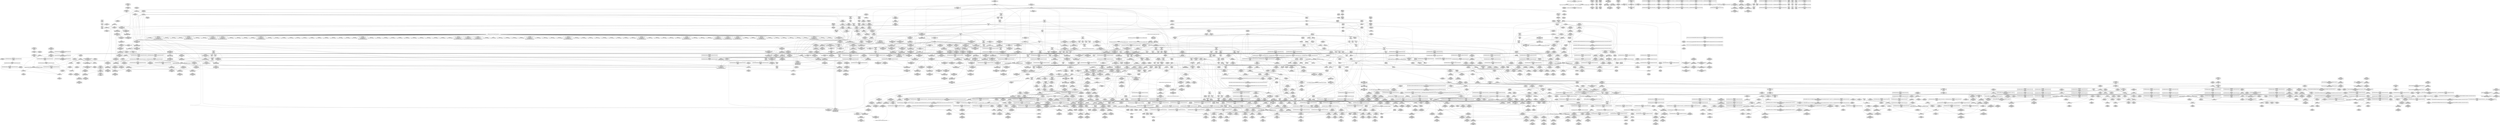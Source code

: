 digraph {
	CE0x3edbac0 [shape=record,shape=Mrecord,label="{CE0x3edbac0|ipc_free_security:_tmp3|*SummSource*}"]
	CE0x3ecf470 [shape=record,shape=Mrecord,label="{CE0x3ecf470|i32_0|*Constant*}"]
	CE0x3f408c0 [shape=record,shape=Mrecord,label="{CE0x3f408c0|task_sid:_tmp16|security/selinux/hooks.c,208|*SummSource*}"]
	CE0x3f2be50 [shape=record,shape=Mrecord,label="{CE0x3f2be50|rcu_read_unlock:_entry}"]
	CE0x3e84e20 [shape=record,shape=Mrecord,label="{CE0x3e84e20|80:_i32,_112:_i8*,_:_CMRE_1,2_}"]
	CE0x3fa0860 [shape=record,shape=Mrecord,label="{CE0x3fa0860|_call_void_asm_sideeffect_,_memory_,_dirflag_,_fpsr_,_flags_()_#3,_!dbg_!27711,_!srcloc_!27714|include/linux/rcupdate.h,244}"]
	CE0x3e99120 [shape=record,shape=Mrecord,label="{CE0x3e99120|GLOBAL:_get_current|*Constant*|*SummSource*}"]
	CE0x3ee38b0 [shape=record,shape=Mrecord,label="{CE0x3ee38b0|ipc_free_security:_security1|security/selinux/hooks.c,5098}"]
	CE0x3f38160 [shape=record,shape=Mrecord,label="{CE0x3f38160|task_sid:_tmp5|security/selinux/hooks.c,208|*SummSource*}"]
	CE0x3f2bd10 [shape=record,shape=Mrecord,label="{CE0x3f2bd10|rcu_read_unlock:_entry|*SummSource*}"]
	CE0x3e6cf20 [shape=record,shape=Mrecord,label="{CE0x3e6cf20|current_sid:_tmp6|security/selinux/hooks.c,218|*SummSink*}"]
	CE0x3faed40 [shape=record,shape=Mrecord,label="{CE0x3faed40|rcu_lock_release:_tmp2|*SummSource*}"]
	CE0x3e77270 [shape=record,shape=Mrecord,label="{CE0x3e77270|80:_i32,_112:_i8*,_:_CMRE_9,10_}"]
	CE0x3f81650 [shape=record,shape=Mrecord,label="{CE0x3f81650|rcu_read_unlock:_if.then|*SummSource*}"]
	CE0x3ec8b60 [shape=record,shape=Mrecord,label="{CE0x3ec8b60|i64*_getelementptr_inbounds_(_9_x_i64_,_9_x_i64_*___llvm_gcov_ctr317,_i64_0,_i64_8)|*Constant*|*SummSource*}"]
	CE0x3edd000 [shape=record,shape=Mrecord,label="{CE0x3edd000|rcu_read_unlock:_tmp6|include/linux/rcupdate.h,933}"]
	CE0x3fcfc20 [shape=record,shape=Mrecord,label="{CE0x3fcfc20|__preempt_count_sub:_tmp3|*SummSource*}"]
	CE0x3ec9150 [shape=record,shape=Mrecord,label="{CE0x3ec9150|selinux_sem_alloc_security:_tmp21|security/selinux/hooks.c,5406|*SummSink*}"]
	CE0x3efedd0 [shape=record,shape=Mrecord,label="{CE0x3efedd0|i8_1|*Constant*}"]
	CE0x3eeb720 [shape=record,shape=Mrecord,label="{CE0x3eeb720|kzalloc:_tmp}"]
	CE0x3f21190 [shape=record,shape=Mrecord,label="{CE0x3f21190|i64*_getelementptr_inbounds_(_13_x_i64_,_13_x_i64_*___llvm_gcov_ctr126,_i64_0,_i64_8)|*Constant*|*SummSink*}"]
	CE0x3e941f0 [shape=record,shape=Mrecord,label="{CE0x3e941f0|ipc_alloc_security:_tmp1|*SummSink*}"]
	CE0x3ec6180 [shape=record,shape=Mrecord,label="{CE0x3ec6180|GLOBAL:_ipc_free_security|*Constant*|*SummSink*}"]
	CE0x3e7dd90 [shape=record,shape=Mrecord,label="{CE0x3e7dd90|current_sid:_tmp2|*SummSink*}"]
	CE0x3e63920 [shape=record,shape=Mrecord,label="{CE0x3e63920|current_sid:_tobool1|security/selinux/hooks.c,218|*SummSource*}"]
	CE0x3e6c240 [shape=record,shape=Mrecord,label="{CE0x3e6c240|selinux_sem_alloc_security:_tmp5|security/selinux/hooks.c,5391|*SummSource*}"]
	CE0x3f32490 [shape=record,shape=Mrecord,label="{CE0x3f32490|rcu_read_unlock:_call|include/linux/rcupdate.h,933|*SummSource*}"]
	CE0x3e7e540 [shape=record,shape=Mrecord,label="{CE0x3e7e540|get_current:_tmp3}"]
	CE0x3fb13a0 [shape=record,shape=Mrecord,label="{CE0x3fb13a0|void_(i32*,_i32,_i32*)*_asm_addl_$1,_%gs:$0_,_*m,ri,*m,_dirflag_,_fpsr_,_flags_|*SummSink*}"]
	CE0x3ef8e30 [shape=record,shape=Mrecord,label="{CE0x3ef8e30|rcu_read_lock:_tmp13|include/linux/rcupdate.h,882}"]
	CE0x3ee4d90 [shape=record,shape=Mrecord,label="{CE0x3ee4d90|i64*_getelementptr_inbounds_(_4_x_i64_,_4_x_i64_*___llvm_gcov_ctr133,_i64_0,_i64_3)|*Constant*}"]
	CE0x3ebb0f0 [shape=record,shape=Mrecord,label="{CE0x3ebb0f0|ipc_alloc_security:_tmp7|security/selinux/hooks.c,5085|*SummSink*}"]
	CE0x3f14080 [shape=record,shape=Mrecord,label="{CE0x3f14080|ipc_alloc_security:_tmp4|security/selinux/hooks.c,5084|*SummSource*}"]
	CE0x3e84010 [shape=record,shape=Mrecord,label="{CE0x3e84010|selinux_sem_alloc_security:_tmp|*SummSource*}"]
	CE0x3f33010 [shape=record,shape=Mrecord,label="{CE0x3f33010|_ret_void,_!dbg_!27717|include/linux/rcupdate.h,240|*SummSink*}"]
	CE0x3e880d0 [shape=record,shape=Mrecord,label="{CE0x3e880d0|80:_i32,_112:_i8*,_:_CMRE_18,19_}"]
	CE0x3e9a310 [shape=record,shape=Mrecord,label="{CE0x3e9a310|_ret_i32_%retval.0,_!dbg_!27728|security/selinux/avc.c,775|*SummSource*}"]
	CE0x3ef9640 [shape=record,shape=Mrecord,label="{CE0x3ef9640|rcu_read_lock:_tmp14|include/linux/rcupdate.h,882|*SummSink*}"]
	CE0x3e969b0 [shape=record,shape=Mrecord,label="{CE0x3e969b0|ipc_alloc_security:_sid3|security/selinux/hooks.c,5089}"]
	CE0x3f3bff0 [shape=record,shape=Mrecord,label="{CE0x3f3bff0|task_sid:_tmp19|security/selinux/hooks.c,208|*SummSource*}"]
	CE0x3ef25c0 [shape=record,shape=Mrecord,label="{CE0x3ef25c0|rcu_lock_acquire:_tmp1}"]
	CE0x3f002c0 [shape=record,shape=Mrecord,label="{CE0x3f002c0|cred_sid:_bb|*SummSource*}"]
	CE0x3f22220 [shape=record,shape=Mrecord,label="{CE0x3f22220|GLOBAL:___kmalloc|*Constant*|*SummSource*}"]
	CE0x3f1ba80 [shape=record,shape=Mrecord,label="{CE0x3f1ba80|rcu_lock_acquire:_tmp2}"]
	CE0x3ec3380 [shape=record,shape=Mrecord,label="{CE0x3ec3380|selinux_sem_alloc_security:_tmp15|security/selinux/hooks.c,5401}"]
	CE0x3e732d0 [shape=record,shape=Mrecord,label="{CE0x3e732d0|selinux_sem_alloc_security:_tmp2|security/selinux/hooks.c,5391|*SummSource*}"]
	CE0x3f87d60 [shape=record,shape=Mrecord,label="{CE0x3f87d60|rcu_read_unlock:_tmp19|include/linux/rcupdate.h,933|*SummSource*}"]
	CE0x3e6a450 [shape=record,shape=Mrecord,label="{CE0x3e6a450|current_sid:_call|security/selinux/hooks.c,218|*SummSource*}"]
	CE0x3ef8a60 [shape=record,shape=Mrecord,label="{CE0x3ef8a60|rcu_read_unlock:_tmp17|include/linux/rcupdate.h,933|*SummSource*}"]
	CE0x3e742a0 [shape=record,shape=Mrecord,label="{CE0x3e742a0|selinux_sem_alloc_security:_sma|Function::selinux_sem_alloc_security&Arg::sma::|*SummSource*}"]
	CE0x3e82f90 [shape=record,shape=Mrecord,label="{CE0x3e82f90|_ret_void,_!dbg_!27719|./arch/x86/include/asm/preempt.h,73}"]
	CE0x3f1c8c0 [shape=record,shape=Mrecord,label="{CE0x3f1c8c0|kmalloc:_flags|Function::kmalloc&Arg::flags::}"]
	CE0x3ed69f0 [shape=record,shape=Mrecord,label="{CE0x3ed69f0|task_sid:_tmp6|security/selinux/hooks.c,208}"]
	CE0x3ecd7b0 [shape=record,shape=Mrecord,label="{CE0x3ecd7b0|__preempt_count_add:_entry|*SummSink*}"]
	CE0x3edcaa0 [shape=record,shape=Mrecord,label="{CE0x3edcaa0|i64*_getelementptr_inbounds_(_4_x_i64_,_4_x_i64_*___llvm_gcov_ctr130,_i64_0,_i64_0)|*Constant*|*SummSink*}"]
	CE0x3ef9bf0 [shape=record,shape=Mrecord,label="{CE0x3ef9bf0|rcu_read_lock:_tmp15|include/linux/rcupdate.h,882|*SummSink*}"]
	CE0x3f36dc0 [shape=record,shape=Mrecord,label="{CE0x3f36dc0|task_sid:_tobool|security/selinux/hooks.c,208|*SummSink*}"]
	CE0x3ec15a0 [shape=record,shape=Mrecord,label="{CE0x3ec15a0|task_sid:_tmp1|*SummSink*}"]
	CE0x3fb8930 [shape=record,shape=Mrecord,label="{CE0x3fb8930|_ret_void,_!dbg_!27720|./arch/x86/include/asm/preempt.h,78|*SummSink*}"]
	CE0x3ec57d0 [shape=record,shape=Mrecord,label="{CE0x3ec57d0|GLOBAL:_ipc_free_security|*Constant*}"]
	CE0x505c920 [shape=record,shape=Mrecord,label="{CE0x505c920|selinux_sem_alloc_security:_tmp1|*SummSource*}"]
	CE0x3f88e10 [shape=record,shape=Mrecord,label="{CE0x3f88e10|rcu_read_unlock:_tmp21|include/linux/rcupdate.h,935|*SummSource*}"]
	CE0x3e7db10 [shape=record,shape=Mrecord,label="{CE0x3e7db10|selinux_sem_alloc_security:_return|*SummSink*}"]
	CE0x3f7fcc0 [shape=record,shape=Mrecord,label="{CE0x3f7fcc0|rcu_read_unlock:_tmp15|include/linux/rcupdate.h,933|*SummSink*}"]
	CE0x3f1bb60 [shape=record,shape=Mrecord,label="{CE0x3f1bb60|rcu_lock_acquire:_tmp2|*SummSink*}"]
	CE0x3f103d0 [shape=record,shape=Mrecord,label="{CE0x3f103d0|ipc_free_security:_tmp2|*SummSource*}"]
	CE0x3f9d8d0 [shape=record,shape=Mrecord,label="{CE0x3f9d8d0|i64*_getelementptr_inbounds_(_4_x_i64_,_4_x_i64_*___llvm_gcov_ctr133,_i64_0,_i64_2)|*Constant*|*SummSource*}"]
	CE0x3f06e80 [shape=record,shape=Mrecord,label="{CE0x3f06e80|ipc_alloc_security:_tmp13|security/selinux/hooks.c,5093|*SummSink*}"]
	CE0x3ee85d0 [shape=record,shape=Mrecord,label="{CE0x3ee85d0|current_sid:_tmp21|security/selinux/hooks.c,218|*SummSink*}"]
	CE0x3ed10d0 [shape=record,shape=Mrecord,label="{CE0x3ed10d0|i64*_getelementptr_inbounds_(_2_x_i64_,_2_x_i64_*___llvm_gcov_ctr182,_i64_0,_i64_0)|*Constant*}"]
	CE0x3fb3d50 [shape=record,shape=Mrecord,label="{CE0x3fb3d50|__preempt_count_sub:_sub|./arch/x86/include/asm/preempt.h,77}"]
	CE0x3f9ef70 [shape=record,shape=Mrecord,label="{CE0x3f9ef70|GLOBAL:_lock_acquire|*Constant*}"]
	CE0x3ef4920 [shape=record,shape=Mrecord,label="{CE0x3ef4920|__rcu_read_lock:_tmp5|include/linux/rcupdate.h,239|*SummSink*}"]
	CE0x3ec0bd0 [shape=record,shape=Mrecord,label="{CE0x3ec0bd0|selinux_sem_alloc_security:_ipc_id|security/selinux/hooks.c,5397|*SummSource*}"]
	CE0x3fb4290 [shape=record,shape=Mrecord,label="{CE0x3fb4290|__preempt_count_add:_tmp}"]
	CE0x3ee2870 [shape=record,shape=Mrecord,label="{CE0x3ee2870|current_sid:_tmp20|security/selinux/hooks.c,218|*SummSink*}"]
	CE0x3fb0920 [shape=record,shape=Mrecord,label="{CE0x3fb0920|__rcu_read_lock:_tmp|*SummSource*}"]
	CE0x3f02180 [shape=record,shape=Mrecord,label="{CE0x3f02180|i32_883|*Constant*|*SummSource*}"]
	CE0x3eefc90 [shape=record,shape=Mrecord,label="{CE0x3eefc90|_call_void_mcount()_#3|*SummSource*}"]
	CE0x3f047b0 [shape=record,shape=Mrecord,label="{CE0x3f047b0|ipc_alloc_security:_tmp13|security/selinux/hooks.c,5093}"]
	CE0x3e94d90 [shape=record,shape=Mrecord,label="{CE0x3e94d90|current_sid:_land.lhs.true2}"]
	CE0x3f20f60 [shape=record,shape=Mrecord,label="{CE0x3f20f60|task_sid:_tmp9|security/selinux/hooks.c,208|*SummSink*}"]
	CE0x3e88d50 [shape=record,shape=Mrecord,label="{CE0x3e88d50|current_sid:_tobool|security/selinux/hooks.c,218|*SummSink*}"]
	CE0x3fb1750 [shape=record,shape=Mrecord,label="{CE0x3fb1750|GLOBAL:___preempt_count_sub|*Constant*|*SummSink*}"]
	CE0x3f402f0 [shape=record,shape=Mrecord,label="{CE0x3f402f0|task_sid:_do.end6|*SummSource*}"]
	CE0x3fcdbf0 [shape=record,shape=Mrecord,label="{CE0x3fcdbf0|__preempt_count_sub:_tmp5|./arch/x86/include/asm/preempt.h,77|*SummSource*}"]
	CE0x3e8aca0 [shape=record,shape=Mrecord,label="{CE0x3e8aca0|80:_i32,_112:_i8*,_:_CMRE_13,14_}"]
	CE0x3f28c90 [shape=record,shape=Mrecord,label="{CE0x3f28c90|task_sid:_tmp25|security/selinux/hooks.c,208|*SummSink*}"]
	CE0x3e7d020 [shape=record,shape=Mrecord,label="{CE0x3e7d020|selinux_sem_alloc_security:_tmp7|security/selinux/hooks.c,5392}"]
	CE0x3f13020 [shape=record,shape=Mrecord,label="{CE0x3f13020|kzalloc:_tmp1|*SummSource*}"]
	CE0x3f37f80 [shape=record,shape=Mrecord,label="{CE0x3f37f80|task_sid:_tmp5|security/selinux/hooks.c,208}"]
	CE0x3ec1b20 [shape=record,shape=Mrecord,label="{CE0x3ec1b20|kmalloc:_tmp1}"]
	CE0x3ec3700 [shape=record,shape=Mrecord,label="{CE0x3ec3700|selinux_sem_alloc_security:_tmp15|security/selinux/hooks.c,5401|*SummSink*}"]
	CE0x3f87cf0 [shape=record,shape=Mrecord,label="{CE0x3f87cf0|rcu_read_unlock:_tmp19|include/linux/rcupdate.h,933}"]
	CE0x3ee9b10 [shape=record,shape=Mrecord,label="{CE0x3ee9b10|current_sid:_tmp23|security/selinux/hooks.c,218|*SummSink*}"]
	CE0x3f808a0 [shape=record,shape=Mrecord,label="{CE0x3f808a0|rcu_lock_acquire:_tmp1|*SummSink*}"]
	CE0x3f05740 [shape=record,shape=Mrecord,label="{CE0x3f05740|ipc_free_security:_tmp6|security/selinux/hooks.c,5099|*SummSink*}"]
	CE0x3f05970 [shape=record,shape=Mrecord,label="{CE0x3f05970|GLOBAL:_kfree|*Constant*|*SummSink*}"]
	CE0x3f87f30 [shape=record,shape=Mrecord,label="{CE0x3f87f30|rcu_read_unlock:_tmp19|include/linux/rcupdate.h,933|*SummSink*}"]
	CE0x3e7ca90 [shape=record,shape=Mrecord,label="{CE0x3e7ca90|_call_void_lockdep_rcu_suspicious(i8*_getelementptr_inbounds_(_25_x_i8_,_25_x_i8_*_.str3,_i32_0,_i32_0),_i32_218,_i8*_getelementptr_inbounds_(_45_x_i8_,_45_x_i8_*_.str12,_i32_0,_i32_0))_#10,_!dbg_!27727|security/selinux/hooks.c,218}"]
	CE0x3efd360 [shape=record,shape=Mrecord,label="{CE0x3efd360|rcu_read_lock:_tmp19|include/linux/rcupdate.h,882|*SummSink*}"]
	CE0x3fc8860 [shape=record,shape=Mrecord,label="{CE0x3fc8860|__rcu_read_unlock:_tmp5|include/linux/rcupdate.h,244|*SummSource*}"]
	CE0x3f2bec0 [shape=record,shape=Mrecord,label="{CE0x3f2bec0|rcu_read_unlock:_entry|*SummSink*}"]
	CE0x3e7edd0 [shape=record,shape=Mrecord,label="{CE0x3e7edd0|current_sid:_tmp|*SummSource*}"]
	CE0x3f08800 [shape=record,shape=Mrecord,label="{CE0x3f08800|%struct.task_struct*_(%struct.task_struct**)*_asm_movq_%gs:$_1:P_,$0_,_r,im,_dirflag_,_fpsr_,_flags_}"]
	CE0x3ecfb40 [shape=record,shape=Mrecord,label="{CE0x3ecfb40|i32_77|*Constant*|*SummSink*}"]
	CE0x3efa570 [shape=record,shape=Mrecord,label="{CE0x3efa570|rcu_read_unlock:_tmp3}"]
	CE0x3fb17c0 [shape=record,shape=Mrecord,label="{CE0x3fb17c0|GLOBAL:___preempt_count_sub|*Constant*|*SummSource*}"]
	CE0x3f9ded0 [shape=record,shape=Mrecord,label="{CE0x3f9ded0|rcu_lock_release:_tmp4|include/linux/rcupdate.h,423|*SummSource*}"]
	CE0x3e7cb00 [shape=record,shape=Mrecord,label="{CE0x3e7cb00|_call_void_lockdep_rcu_suspicious(i8*_getelementptr_inbounds_(_25_x_i8_,_25_x_i8_*_.str3,_i32_0,_i32_0),_i32_218,_i8*_getelementptr_inbounds_(_45_x_i8_,_45_x_i8_*_.str12,_i32_0,_i32_0))_#10,_!dbg_!27727|security/selinux/hooks.c,218|*SummSource*}"]
	CE0x3ee8e50 [shape=record,shape=Mrecord,label="{CE0x3ee8e50|current_sid:_security|security/selinux/hooks.c,218|*SummSink*}"]
	CE0x3f0b650 [shape=record,shape=Mrecord,label="{CE0x3f0b650|task_sid:_tmp16|security/selinux/hooks.c,208}"]
	CE0x3f2a0d0 [shape=record,shape=Mrecord,label="{CE0x3f2a0d0|task_sid:_call7|security/selinux/hooks.c,208}"]
	CE0x3f34420 [shape=record,shape=Mrecord,label="{CE0x3f34420|rcu_read_lock:_tmp5|include/linux/rcupdate.h,882|*SummSink*}"]
	CE0x3e906b0 [shape=record,shape=Mrecord,label="{CE0x3e906b0|80:_i32,_112:_i8*,_:_CMRE_36,37_}"]
	CE0x3f829d0 [shape=record,shape=Mrecord,label="{CE0x3f829d0|rcu_lock_acquire:_tmp4|include/linux/rcupdate.h,418}"]
	CE0x3e9be20 [shape=record,shape=Mrecord,label="{CE0x3e9be20|i8_4|*Constant*}"]
	CE0x3f369b0 [shape=record,shape=Mrecord,label="{CE0x3f369b0|_call_void_rcu_lock_acquire(%struct.lockdep_map*_rcu_lock_map)_#10,_!dbg_!27711|include/linux/rcupdate.h,881|*SummSource*}"]
	CE0x3e87f50 [shape=record,shape=Mrecord,label="{CE0x3e87f50|80:_i32,_112:_i8*,_:_CMRE_17,18_}"]
	CE0x3f37270 [shape=record,shape=Mrecord,label="{CE0x3f37270|cred_sid:_tmp}"]
	CE0x3edd840 [shape=record,shape=Mrecord,label="{CE0x3edd840|rcu_read_unlock:_tmp16|include/linux/rcupdate.h,933|*SummSink*}"]
	CE0x3ed2d00 [shape=record,shape=Mrecord,label="{CE0x3ed2d00|get_current:_tmp1}"]
	CE0x3fa0620 [shape=record,shape=Mrecord,label="{CE0x3fa0620|__rcu_read_unlock:_tmp4|include/linux/rcupdate.h,244|*SummSource*}"]
	CE0x3f394d0 [shape=record,shape=Mrecord,label="{CE0x3f394d0|i64*_getelementptr_inbounds_(_2_x_i64_,_2_x_i64_*___llvm_gcov_ctr131,_i64_0,_i64_1)|*Constant*|*SummSink*}"]
	CE0x3f7fb50 [shape=record,shape=Mrecord,label="{CE0x3f7fb50|rcu_read_unlock:_tmp15|include/linux/rcupdate.h,933|*SummSource*}"]
	CE0x3f03cb0 [shape=record,shape=Mrecord,label="{CE0x3f03cb0|GLOBAL:_rcu_read_lock.__warned|Global_var:rcu_read_lock.__warned|*SummSink*}"]
	CE0x3ef6440 [shape=record,shape=Mrecord,label="{CE0x3ef6440|rcu_read_lock:_tmp9|include/linux/rcupdate.h,882}"]
	CE0x3eec530 [shape=record,shape=Mrecord,label="{CE0x3eec530|task_sid:_tmp13|security/selinux/hooks.c,208|*SummSource*}"]
	CE0x3edf8d0 [shape=record,shape=Mrecord,label="{CE0x3edf8d0|task_sid:_tmp22|security/selinux/hooks.c,208|*SummSource*}"]
	CE0x3ed72f0 [shape=record,shape=Mrecord,label="{CE0x3ed72f0|i64*_getelementptr_inbounds_(_11_x_i64_,_11_x_i64_*___llvm_gcov_ctr125,_i64_0,_i64_0)|*Constant*|*SummSource*}"]
	CE0x3e87ae0 [shape=record,shape=Mrecord,label="{CE0x3e87ae0|80:_i32,_112:_i8*,_:_CMRE_52,53_}"]
	CE0x3ecf240 [shape=record,shape=Mrecord,label="{CE0x3ecf240|i64_1|*Constant*}"]
	CE0x3ee0660 [shape=record,shape=Mrecord,label="{CE0x3ee0660|task_sid:_tmp24|security/selinux/hooks.c,208|*SummSource*}"]
	CE0x3f35d80 [shape=record,shape=Mrecord,label="{CE0x3f35d80|task_sid:_land.lhs.true2|*SummSource*}"]
	CE0x3fc8440 [shape=record,shape=Mrecord,label="{CE0x3fc8440|__preempt_count_add:_tmp3|*SummSink*}"]
	CE0x3f05bb0 [shape=record,shape=Mrecord,label="{CE0x3f05bb0|i64*_getelementptr_inbounds_(_2_x_i64_,_2_x_i64_*___llvm_gcov_ctr98,_i64_0,_i64_1)|*Constant*}"]
	CE0x3e723f0 [shape=record,shape=Mrecord,label="{CE0x3e723f0|current_sid:_entry}"]
	CE0x3ebf580 [shape=record,shape=Mrecord,label="{CE0x3ebf580|avc_has_perm:_ssid|Function::avc_has_perm&Arg::ssid::|*SummSink*}"]
	CE0x3f2a910 [shape=record,shape=Mrecord,label="{CE0x3f2a910|GLOBAL:_cred_sid|*Constant*|*SummSink*}"]
	CE0x3ef8f90 [shape=record,shape=Mrecord,label="{CE0x3ef8f90|rcu_read_lock:_tmp13|include/linux/rcupdate.h,882|*SummSource*}"]
	CE0x3e8a090 [shape=record,shape=Mrecord,label="{CE0x3e8a090|_ret_i32_%retval.0,_!dbg_!27731|security/selinux/hooks.c,5093}"]
	CE0x3f0a380 [shape=record,shape=Mrecord,label="{CE0x3f0a380|ipc_alloc_security:_if.end}"]
	CE0x3e8e2f0 [shape=record,shape=Mrecord,label="{CE0x3e8e2f0|GLOBAL:_ipc_alloc_security|*Constant*|*SummSink*}"]
	CE0x3e73ea0 [shape=record,shape=Mrecord,label="{CE0x3e73ea0|GLOBAL:_current_task|Global_var:current_task}"]
	CE0x3e72770 [shape=record,shape=Mrecord,label="{CE0x3e72770|get_current:_entry|*SummSource*}"]
	CE0x3f9aff0 [shape=record,shape=Mrecord,label="{CE0x3f9aff0|__preempt_count_add:_bb|*SummSource*}"]
	CE0x3f93ef0 [shape=record,shape=Mrecord,label="{CE0x3f93ef0|rcu_lock_acquire:_tmp6}"]
	CE0x3f112d0 [shape=record,shape=Mrecord,label="{CE0x3f112d0|ipc_alloc_security:_tmp8|security/selinux/hooks.c,5085}"]
	CE0x3f7e160 [shape=record,shape=Mrecord,label="{CE0x3f7e160|__preempt_count_add:_do.end}"]
	CE0x3ebbce0 [shape=record,shape=Mrecord,label="{CE0x3ebbce0|selinux_sem_alloc_security:_tmp10|security/selinux/hooks.c,5397|*SummSource*}"]
	CE0x3efbca0 [shape=record,shape=Mrecord,label="{CE0x3efbca0|i64*_getelementptr_inbounds_(_11_x_i64_,_11_x_i64_*___llvm_gcov_ctr127,_i64_0,_i64_8)|*Constant*|*SummSource*}"]
	CE0x3eba620 [shape=record,shape=Mrecord,label="{CE0x3eba620|0:_i16,_4:_i32,_:_CMRE_0,2_|*MultipleSource*|security/selinux/hooks.c,5394|security/selinux/hooks.c,5394|security/selinux/hooks.c,5399}"]
	CE0x3e92d40 [shape=record,shape=Mrecord,label="{CE0x3e92d40|kzalloc:_size|Function::kzalloc&Arg::size::}"]
	CE0x3ef9f60 [shape=record,shape=Mrecord,label="{CE0x3ef9f60|rcu_read_lock:_tmp16|include/linux/rcupdate.h,882|*SummSource*}"]
	CE0x3ed1140 [shape=record,shape=Mrecord,label="{CE0x3ed1140|i64*_getelementptr_inbounds_(_2_x_i64_,_2_x_i64_*___llvm_gcov_ctr182,_i64_0,_i64_0)|*Constant*|*SummSource*}"]
	CE0x3ee4600 [shape=record,shape=Mrecord,label="{CE0x3ee4600|rcu_lock_release:_tmp5|include/linux/rcupdate.h,423}"]
	CE0x3f0aa30 [shape=record,shape=Mrecord,label="{CE0x3f0aa30|kmalloc:_tmp3|*SummSink*}"]
	CE0x3e91180 [shape=record,shape=Mrecord,label="{CE0x3e91180|80:_i32,_112:_i8*,_:_CMRE_188,192_|*MultipleSource*|security/selinux/hooks.c,5390|Function::selinux_sem_alloc_security&Arg::sma::}"]
	CE0x3fae6f0 [shape=record,shape=Mrecord,label="{CE0x3fae6f0|GLOBAL:___preempt_count|Global_var:__preempt_count|*SummSource*}"]
	CE0x3e661f0 [shape=record,shape=Mrecord,label="{CE0x3e661f0|80:_i32,_112:_i8*,_:_CMRE_16,17_}"]
	CE0x3ee4a80 [shape=record,shape=Mrecord,label="{CE0x3ee4a80|GLOBAL:_lock_release|*Constant*}"]
	CE0x3f2ebf0 [shape=record,shape=Mrecord,label="{CE0x3f2ebf0|rcu_read_lock:_bb}"]
	CE0x3f34640 [shape=record,shape=Mrecord,label="{CE0x3f34640|i64*_getelementptr_inbounds_(_2_x_i64_,_2_x_i64_*___llvm_gcov_ctr109,_i64_0,_i64_1)|*Constant*|*SummSink*}"]
	CE0x3f99bd0 [shape=record,shape=Mrecord,label="{CE0x3f99bd0|__rcu_read_lock:_bb}"]
	CE0x3ee35b0 [shape=record,shape=Mrecord,label="{CE0x3ee35b0|ipc_free_security:_tmp5|security/selinux/hooks.c,5097|*SummSource*}"]
	CE0x3f89650 [shape=record,shape=Mrecord,label="{CE0x3f89650|rcu_read_unlock:_tmp22|include/linux/rcupdate.h,935|*SummSource*}"]
	CE0x3f41240 [shape=record,shape=Mrecord,label="{CE0x3f41240|i64*_getelementptr_inbounds_(_13_x_i64_,_13_x_i64_*___llvm_gcov_ctr126,_i64_0,_i64_8)|*Constant*|*SummSource*}"]
	CE0x3e97fa0 [shape=record,shape=Mrecord,label="{CE0x3e97fa0|i32_32768|*Constant*|*SummSource*}"]
	CE0x3edd300 [shape=record,shape=Mrecord,label="{CE0x3edd300|GLOBAL:___preempt_count_add|*Constant*|*SummSink*}"]
	CE0x3ee8860 [shape=record,shape=Mrecord,label="{CE0x3ee8860|i32_22|*Constant*}"]
	CE0x3f07610 [shape=record,shape=Mrecord,label="{CE0x3f07610|kzalloc:_tmp3}"]
	CE0x3e93530 [shape=record,shape=Mrecord,label="{CE0x3e93530|i64_3|*Constant*}"]
	CE0x3e96c60 [shape=record,shape=Mrecord,label="{CE0x3e96c60|current_sid:_land.lhs.true}"]
	CE0x3ec2230 [shape=record,shape=Mrecord,label="{CE0x3ec2230|GLOBAL:_lockdep_rcu_suspicious|*Constant*|*SummSource*}"]
	CE0x3e879b0 [shape=record,shape=Mrecord,label="{CE0x3e879b0|80:_i32,_112:_i8*,_:_CMRE_12,13_}"]
	CE0x3fb93a0 [shape=record,shape=Mrecord,label="{CE0x3fb93a0|i64*_getelementptr_inbounds_(_4_x_i64_,_4_x_i64_*___llvm_gcov_ctr134,_i64_0,_i64_2)|*Constant*}"]
	CE0x3ed5ea0 [shape=record,shape=Mrecord,label="{CE0x3ed5ea0|ipc_alloc_security:_tmp}"]
	CE0x3f1ef50 [shape=record,shape=Mrecord,label="{CE0x3f1ef50|__rcu_read_lock:_entry|*SummSource*}"]
	CE0x3f93f60 [shape=record,shape=Mrecord,label="{CE0x3f93f60|i64*_getelementptr_inbounds_(_4_x_i64_,_4_x_i64_*___llvm_gcov_ctr130,_i64_0,_i64_3)|*Constant*|*SummSink*}"]
	CE0x3fa7990 [shape=record,shape=Mrecord,label="{CE0x3fa7990|i64*_getelementptr_inbounds_(_4_x_i64_,_4_x_i64_*___llvm_gcov_ctr135,_i64_0,_i64_0)|*Constant*|*SummSink*}"]
	CE0x3e75300 [shape=record,shape=Mrecord,label="{CE0x3e75300|selinux_sem_alloc_security:_if.end|*SummSink*}"]
	CE0x3ed8330 [shape=record,shape=Mrecord,label="{CE0x3ed8330|current_sid:_do.end}"]
	CE0x3f931a0 [shape=record,shape=Mrecord,label="{CE0x3f931a0|i64*_getelementptr_inbounds_(_4_x_i64_,_4_x_i64_*___llvm_gcov_ctr128,_i64_0,_i64_1)|*Constant*}"]
	CE0x3eeb9d0 [shape=record,shape=Mrecord,label="{CE0x3eeb9d0|task_sid:_tmp}"]
	CE0x3e719d0 [shape=record,shape=Mrecord,label="{CE0x3e719d0|80:_i32,_112:_i8*,_:_CMRE_27,28_}"]
	CE0x3e7aff0 [shape=record,shape=Mrecord,label="{CE0x3e7aff0|get_current:_tmp2|*SummSource*}"]
	CE0x3ed86a0 [shape=record,shape=Mrecord,label="{CE0x3ed86a0|i64*_getelementptr_inbounds_(_11_x_i64_,_11_x_i64_*___llvm_gcov_ctr125,_i64_0,_i64_0)|*Constant*}"]
	CE0x3ee8b90 [shape=record,shape=Mrecord,label="{CE0x3ee8b90|i32_22|*Constant*|*SummSink*}"]
	CE0x3ec3540 [shape=record,shape=Mrecord,label="{CE0x3ec3540|selinux_sem_alloc_security:_tmp15|security/selinux/hooks.c,5401|*SummSource*}"]
	CE0x3ef6000 [shape=record,shape=Mrecord,label="{CE0x3ef6000|rcu_read_lock:_tobool1|include/linux/rcupdate.h,882|*SummSource*}"]
	CE0x3fa5250 [shape=record,shape=Mrecord,label="{CE0x3fa5250|i64_1|*Constant*}"]
	CE0x3f0e070 [shape=record,shape=Mrecord,label="{CE0x3f0e070|task_sid:_tmp3}"]
	CE0x3ec85c0 [shape=record,shape=Mrecord,label="{CE0x3ec85c0|selinux_sem_alloc_security:_retval.0|*SummSink*}"]
	CE0x3f22090 [shape=record,shape=Mrecord,label="{CE0x3f22090|GLOBAL:___kmalloc|*Constant*}"]
	CE0x3f7d880 [shape=record,shape=Mrecord,label="{CE0x3f7d880|0:_i8,_:_GCMR_rcu_read_unlock.__warned_internal_global_i8_0,_section_.data.unlikely_,_align_1:_elem_0:default:}"]
	CE0x3edc5e0 [shape=record,shape=Mrecord,label="{CE0x3edc5e0|rcu_read_unlock:_tmp1|*SummSource*}"]
	CE0x3fb4300 [shape=record,shape=Mrecord,label="{CE0x3fb4300|COLLAPSED:_GCMRE___llvm_gcov_ctr129_internal_global_4_x_i64_zeroinitializer:_elem_0:default:}"]
	CE0x3f33880 [shape=record,shape=Mrecord,label="{CE0x3f33880|i64*_getelementptr_inbounds_(_11_x_i64_,_11_x_i64_*___llvm_gcov_ctr127,_i64_0,_i64_0)|*Constant*|*SummSource*}"]
	CE0x3f9b1c0 [shape=record,shape=Mrecord,label="{CE0x3f9b1c0|i64*_getelementptr_inbounds_(_4_x_i64_,_4_x_i64_*___llvm_gcov_ctr129,_i64_0,_i64_0)|*Constant*|*SummSource*}"]
	CE0x3ec1f90 [shape=record,shape=Mrecord,label="{CE0x3ec1f90|task_sid:_do.body5|*SummSource*}"]
	CE0x3e918a0 [shape=record,shape=Mrecord,label="{CE0x3e918a0|selinux_sem_alloc_security:_call2|security/selinux/hooks.c,5390}"]
	CE0x3ec0aa0 [shape=record,shape=Mrecord,label="{CE0x3ec0aa0|selinux_sem_alloc_security:_ipc_id|security/selinux/hooks.c,5397}"]
	CE0x3eceba0 [shape=record,shape=Mrecord,label="{CE0x3eceba0|get_current:_tmp3}"]
	CE0x3ecf550 [shape=record,shape=Mrecord,label="{CE0x3ecf550|task_sid:_real_cred|security/selinux/hooks.c,208}"]
	CE0x3f0bf00 [shape=record,shape=Mrecord,label="{CE0x3f0bf00|kzalloc:_tmp|*SummSource*}"]
	CE0x3e72500 [shape=record,shape=Mrecord,label="{CE0x3e72500|current_sid:_entry|*SummSink*}"]
	CE0x3f2add0 [shape=record,shape=Mrecord,label="{CE0x3f2add0|cred_sid:_cred|Function::cred_sid&Arg::cred::}"]
	CE0x3edfd20 [shape=record,shape=Mrecord,label="{CE0x3edfd20|task_sid:_tmp21|security/selinux/hooks.c,208|*SummSink*}"]
	CE0x3f997c0 [shape=record,shape=Mrecord,label="{CE0x3f997c0|rcu_lock_acquire:_tmp}"]
	CE0x3f8d210 [shape=record,shape=Mrecord,label="{CE0x3f8d210|GLOBAL:___preempt_count_sub|*Constant*}"]
	CE0x3f1d060 [shape=record,shape=Mrecord,label="{CE0x3f1d060|i64*_getelementptr_inbounds_(_2_x_i64_,_2_x_i64_*___llvm_gcov_ctr182,_i64_0,_i64_1)|*Constant*|*SummSink*}"]
	CE0x3fb9ea0 [shape=record,shape=Mrecord,label="{CE0x3fb9ea0|__rcu_read_unlock:_bb|*SummSink*}"]
	CE0x3f39780 [shape=record,shape=Mrecord,label="{CE0x3f39780|_call_void_lockdep_rcu_suspicious(i8*_getelementptr_inbounds_(_25_x_i8_,_25_x_i8_*_.str3,_i32_0,_i32_0),_i32_208,_i8*_getelementptr_inbounds_(_41_x_i8_,_41_x_i8_*_.str44,_i32_0,_i32_0))_#10,_!dbg_!27732|security/selinux/hooks.c,208}"]
	CE0x3ebd910 [shape=record,shape=Mrecord,label="{CE0x3ebd910|i64*_getelementptr_inbounds_(_9_x_i64_,_9_x_i64_*___llvm_gcov_ctr317,_i64_0,_i64_6)|*Constant*|*SummSink*}"]
	CE0x3ef1340 [shape=record,shape=Mrecord,label="{CE0x3ef1340|GLOBAL:_lock_acquire|*Constant*|*SummSink*}"]
	CE0x3f7e230 [shape=record,shape=Mrecord,label="{CE0x3f7e230|rcu_lock_acquire:_tmp|*SummSource*}"]
	CE0x3e94d20 [shape=record,shape=Mrecord,label="{CE0x3e94d20|i64*_getelementptr_inbounds_(_11_x_i64_,_11_x_i64_*___llvm_gcov_ctr125,_i64_0,_i64_0)|*Constant*|*SummSink*}"]
	CE0x3f9f280 [shape=record,shape=Mrecord,label="{CE0x3f9f280|i64*_getelementptr_inbounds_(_4_x_i64_,_4_x_i64_*___llvm_gcov_ctr130,_i64_0,_i64_3)|*Constant*}"]
	CE0x3f28480 [shape=record,shape=Mrecord,label="{CE0x3f28480|i64*_getelementptr_inbounds_(_13_x_i64_,_13_x_i64_*___llvm_gcov_ctr126,_i64_0,_i64_11)|*Constant*|*SummSink*}"]
	CE0x3f07bf0 [shape=record,shape=Mrecord,label="{CE0x3f07bf0|task_sid:_tmp6|security/selinux/hooks.c,208|*SummSink*}"]
	CE0x3f2fd30 [shape=record,shape=Mrecord,label="{CE0x3f2fd30|rcu_read_lock:_do.body}"]
	CE0x3ecd6a0 [shape=record,shape=Mrecord,label="{CE0x3ecd6a0|__preempt_count_add:_entry|*SummSource*}"]
	CE0x3e7ae60 [shape=record,shape=Mrecord,label="{CE0x3e7ae60|80:_i32,_112:_i8*,_:_CMRE_6,7_}"]
	CE0x3f04920 [shape=record,shape=Mrecord,label="{CE0x3f04920|ipc_alloc_security:_tmp13|security/selinux/hooks.c,5093|*SummSource*}"]
	CE0x3e91640 [shape=record,shape=Mrecord,label="{CE0x3e91640|80:_i32,_112:_i8*,_:_CMRE_70,71_}"]
	CE0x3f1da50 [shape=record,shape=Mrecord,label="{CE0x3f1da50|rcu_read_lock:_tmp|*SummSink*}"]
	CE0x3fe0250 [shape=record,shape=Mrecord,label="{CE0x3fe0250|__preempt_count_add:_tmp2|*SummSink*}"]
	CE0x3e97d00 [shape=record,shape=Mrecord,label="{CE0x3e97d00|kzalloc:_or|include/linux/slab.h,578|*SummSource*}"]
	CE0x3f98840 [shape=record,shape=Mrecord,label="{CE0x3f98840|rcu_lock_release:___here}"]
	CE0x3f0bb90 [shape=record,shape=Mrecord,label="{CE0x3f0bb90|task_sid:_tmp10|security/selinux/hooks.c,208|*SummSource*}"]
	CE0x3f0d700 [shape=record,shape=Mrecord,label="{CE0x3f0d700|rcu_lock_acquire:_entry|*SummSink*}"]
	CE0x3f30e60 [shape=record,shape=Mrecord,label="{CE0x3f30e60|__rcu_read_lock:_tmp7|include/linux/rcupdate.h,240|*SummSource*}"]
	CE0x3f7ced0 [shape=record,shape=Mrecord,label="{CE0x3f7ced0|rcu_read_unlock:_tmp}"]
	CE0x3f83980 [shape=record,shape=Mrecord,label="{CE0x3f83980|_call_void_asm_addl_$1,_%gs:$0_,_*m,ri,*m,_dirflag_,_fpsr_,_flags_(i32*___preempt_count,_i32_%sub,_i32*___preempt_count)_#3,_!dbg_!27717,_!srcloc_!27718|./arch/x86/include/asm/preempt.h,77|*SummSink*}"]
	CE0x3eedb50 [shape=record,shape=Mrecord,label="{CE0x3eedb50|_ret_void,_!dbg_!27735|include/linux/rcupdate.h,884|*SummSink*}"]
	CE0x3ee1510 [shape=record,shape=Mrecord,label="{CE0x3ee1510|current_sid:_tmp18|security/selinux/hooks.c,218}"]
	CE0x3f36080 [shape=record,shape=Mrecord,label="{CE0x3f36080|i64*_getelementptr_inbounds_(_13_x_i64_,_13_x_i64_*___llvm_gcov_ctr126,_i64_0,_i64_0)|*Constant*|*SummSource*}"]
	CE0x3e9dab0 [shape=record,shape=Mrecord,label="{CE0x3e9dab0|i32_10|*Constant*|*SummSink*}"]
	CE0x3efd730 [shape=record,shape=Mrecord,label="{CE0x3efd730|rcu_read_lock:_tmp20|include/linux/rcupdate.h,882}"]
	CE0x3f2bca0 [shape=record,shape=Mrecord,label="{CE0x3f2bca0|GLOBAL:_rcu_read_unlock|*Constant*|*SummSource*}"]
	CE0x3f7da10 [shape=record,shape=Mrecord,label="{CE0x3f7da10|i64*_getelementptr_inbounds_(_4_x_i64_,_4_x_i64_*___llvm_gcov_ctr134,_i64_0,_i64_3)|*Constant*|*SummSink*}"]
	CE0x3f8b970 [shape=record,shape=Mrecord,label="{CE0x3f8b970|__rcu_read_unlock:_entry|*SummSource*}"]
	CE0x3fce4f0 [shape=record,shape=Mrecord,label="{CE0x3fce4f0|__rcu_read_unlock:_tmp7|include/linux/rcupdate.h,245}"]
	CE0x3f89000 [shape=record,shape=Mrecord,label="{CE0x3f89000|rcu_read_unlock:_tmp22|include/linux/rcupdate.h,935|*SummSink*}"]
	CE0x3f92b20 [shape=record,shape=Mrecord,label="{CE0x3f92b20|i64*_getelementptr_inbounds_(_4_x_i64_,_4_x_i64_*___llvm_gcov_ctr129,_i64_0,_i64_3)|*Constant*|*SummSource*}"]
	CE0x3ed98c0 [shape=record,shape=Mrecord,label="{CE0x3ed98c0|ipc_free_security:_tmp}"]
	CE0x3ed6b70 [shape=record,shape=Mrecord,label="{CE0x3ed6b70|current_sid:_tmp8|security/selinux/hooks.c,218}"]
	CE0x3eda3b0 [shape=record,shape=Mrecord,label="{CE0x3eda3b0|current_sid:_tmp11|security/selinux/hooks.c,218}"]
	CE0x3e97400 [shape=record,shape=Mrecord,label="{CE0x3e97400|selinux_sem_alloc_security:_type|security/selinux/hooks.c,5396|*SummSource*}"]
	CE0x3ed9190 [shape=record,shape=Mrecord,label="{CE0x3ed9190|i64*_getelementptr_inbounds_(_2_x_i64_,_2_x_i64_*___llvm_gcov_ctr109,_i64_0,_i64_0)|*Constant*|*SummSource*}"]
	CE0x3e665c0 [shape=record,shape=Mrecord,label="{CE0x3e665c0|selinux_sem_alloc_security:_tmp4|security/selinux/hooks.c,5391|*SummSink*}"]
	CE0x3f9b770 [shape=record,shape=Mrecord,label="{CE0x3f9b770|i64_1|*Constant*}"]
	CE0x3e692c0 [shape=record,shape=Mrecord,label="{CE0x3e692c0|80:_i32,_112:_i8*,_:_CMRE_144,152_|*MultipleSource*|security/selinux/hooks.c,5390|Function::selinux_sem_alloc_security&Arg::sma::}"]
	CE0x3f2c6b0 [shape=record,shape=Mrecord,label="{CE0x3f2c6b0|kmalloc:_bb|*SummSink*}"]
	CE0x3e73f10 [shape=record,shape=Mrecord,label="{CE0x3e73f10|get_current:_tmp4|./arch/x86/include/asm/current.h,14}"]
	CE0x3efca60 [shape=record,shape=Mrecord,label="{CE0x3efca60|i64*_getelementptr_inbounds_(_11_x_i64_,_11_x_i64_*___llvm_gcov_ctr127,_i64_0,_i64_9)|*Constant*}"]
	CE0x3f01fd0 [shape=record,shape=Mrecord,label="{CE0x3f01fd0|i8*_getelementptr_inbounds_(_25_x_i8_,_25_x_i8_*_.str45,_i32_0,_i32_0)|*Constant*|*SummSink*}"]
	CE0x3e98140 [shape=record,shape=Mrecord,label="{CE0x3e98140|ipc_alloc_security:_tmp2|security/selinux/hooks.c,5083}"]
	CE0x3f29dc0 [shape=record,shape=Mrecord,label="{CE0x3f29dc0|task_sid:_tmp27|security/selinux/hooks.c,208|*SummSink*}"]
	CE0x3ed19d0 [shape=record,shape=Mrecord,label="{CE0x3ed19d0|_call_void_kfree(i8*_%tmp6)_#10,_!dbg_!27718|security/selinux/hooks.c,5099}"]
	CE0x3f82230 [shape=record,shape=Mrecord,label="{CE0x3f82230|COLLAPSED:_GCMRE___llvm_gcov_ctr133_internal_global_4_x_i64_zeroinitializer:_elem_0:default:}"]
	CE0x3f3fe00 [shape=record,shape=Mrecord,label="{CE0x3f3fe00|i64*_getelementptr_inbounds_(_2_x_i64_,_2_x_i64_*___llvm_gcov_ctr109,_i64_0,_i64_1)|*Constant*}"]
	CE0x3f8dd70 [shape=record,shape=Mrecord,label="{CE0x3f8dd70|%struct.lockdep_map*_null|*Constant*}"]
	CE0x3ee2260 [shape=record,shape=Mrecord,label="{CE0x3ee2260|current_sid:_tmp20|security/selinux/hooks.c,218}"]
	CE0x3ec01f0 [shape=record,shape=Mrecord,label="{CE0x3ec01f0|avc_has_perm:_requested|Function::avc_has_perm&Arg::requested::|*SummSource*}"]
	CE0x3ed7170 [shape=record,shape=Mrecord,label="{CE0x3ed7170|GLOBAL:_kmalloc|*Constant*}"]
	"CONST[source:1(input),value:2(dynamic)][purpose:{object}]"
	CE0x3f0cbf0 [shape=record,shape=Mrecord,label="{CE0x3f0cbf0|__rcu_read_lock:_tmp3}"]
	CE0x3fc8d60 [shape=record,shape=Mrecord,label="{CE0x3fc8d60|__preempt_count_sub:_entry|*SummSource*}"]
	CE0x3f9d630 [shape=record,shape=Mrecord,label="{CE0x3f9d630|rcu_lock_release:_indirectgoto|*SummSink*}"]
	CE0x3e94b70 [shape=record,shape=Mrecord,label="{CE0x3e94b70|i64*_getelementptr_inbounds_(_2_x_i64_,_2_x_i64_*___llvm_gcov_ctr302,_i64_0,_i64_0)|*Constant*|*SummSource*}"]
	CE0x3e636e0 [shape=record,shape=Mrecord,label="{CE0x3e636e0|GLOBAL:___llvm_gcov_ctr301|Global_var:__llvm_gcov_ctr301}"]
	CE0x3f21070 [shape=record,shape=Mrecord,label="{CE0x3f21070|i64_4|*Constant*}"]
	CE0x3e782c0 [shape=record,shape=Mrecord,label="{CE0x3e782c0|GLOBAL:___llvm_gcov_ctr317|Global_var:__llvm_gcov_ctr317|*SummSink*}"]
	"CONST[source:2(external),value:2(dynamic)][purpose:{subject}]"
	CE0x3efb0c0 [shape=record,shape=Mrecord,label="{CE0x3efb0c0|rcu_read_lock:_do.end|*SummSink*}"]
	CE0x3f377a0 [shape=record,shape=Mrecord,label="{CE0x3f377a0|task_sid:_do.body|*SummSink*}"]
	CE0x3e7e390 [shape=record,shape=Mrecord,label="{CE0x3e7e390|80:_i32,_112:_i8*,_:_CMRE_41,42_}"]
	CE0x3f1cad0 [shape=record,shape=Mrecord,label="{CE0x3f1cad0|kmalloc:_size|Function::kmalloc&Arg::size::|*SummSink*}"]
	CE0x3efea90 [shape=record,shape=Mrecord,label="{CE0x3efea90|rcu_read_lock:_tmp18|include/linux/rcupdate.h,882|*SummSink*}"]
	CE0x3fa8f60 [shape=record,shape=Mrecord,label="{CE0x3fa8f60|i64*_getelementptr_inbounds_(_4_x_i64_,_4_x_i64_*___llvm_gcov_ctr134,_i64_0,_i64_3)|*Constant*|*SummSource*}"]
	CE0x3e8c080 [shape=record,shape=Mrecord,label="{CE0x3e8c080|_ret_%struct.task_struct*_%tmp4,_!dbg_!27714|./arch/x86/include/asm/current.h,14|*SummSink*}"]
	CE0x3ef4700 [shape=record,shape=Mrecord,label="{CE0x3ef4700|rcu_read_lock:_tobool1|include/linux/rcupdate.h,882|*SummSink*}"]
	CE0x3ebfc50 [shape=record,shape=Mrecord,label="{CE0x3ebfc50|avc_has_perm:_tclass|Function::avc_has_perm&Arg::tclass::|*SummSource*}"]
	CE0x3e7e130 [shape=record,shape=Mrecord,label="{CE0x3e7e130|80:_i32,_112:_i8*,_:_CMRE_42,43_}"]
	CE0x3f7d6c0 [shape=record,shape=Mrecord,label="{CE0x3f7d6c0|rcu_read_unlock:_tmp8|include/linux/rcupdate.h,933}"]
	CE0x3ede000 [shape=record,shape=Mrecord,label="{CE0x3ede000|ipc_alloc_security:_security|security/selinux/hooks.c,5090|*SummSource*}"]
	CE0x3f09ca0 [shape=record,shape=Mrecord,label="{CE0x3f09ca0|rcu_read_lock:_tobool|include/linux/rcupdate.h,882|*SummSource*}"]
	CE0x3e88b70 [shape=record,shape=Mrecord,label="{CE0x3e88b70|ipc_alloc_security:_if.end|*SummSource*}"]
	CE0x3f33dd0 [shape=record,shape=Mrecord,label="{CE0x3f33dd0|GLOBAL:___llvm_gcov_ctr127|Global_var:__llvm_gcov_ctr127}"]
	CE0x3edc810 [shape=record,shape=Mrecord,label="{CE0x3edc810|rcu_read_unlock:_tmp1|*SummSink*}"]
	CE0x3f937b0 [shape=record,shape=Mrecord,label="{CE0x3f937b0|i64_ptrtoint_(i8*_blockaddress(_rcu_lock_acquire,_%__here)_to_i64)|*Constant*|*SummSink*}"]
	CE0x3eecc20 [shape=record,shape=Mrecord,label="{CE0x3eecc20|task_sid:_call|security/selinux/hooks.c,208|*SummSource*}"]
	CE0x3f20700 [shape=record,shape=Mrecord,label="{CE0x3f20700|task_sid:_tmp11|security/selinux/hooks.c,208|*SummSource*}"]
	CE0x3f1edc0 [shape=record,shape=Mrecord,label="{CE0x3f1edc0|GLOBAL:___rcu_read_lock|*Constant*|*SummSink*}"]
	CE0x3e778f0 [shape=record,shape=Mrecord,label="{CE0x3e778f0|selinux_sem_alloc_security:_if.end10|*SummSink*}"]
	CE0x3ef2840 [shape=record,shape=Mrecord,label="{CE0x3ef2840|rcu_read_unlock:_if.end|*SummSource*}"]
	CE0x3f9e630 [shape=record,shape=Mrecord,label="{CE0x3f9e630|i64*_getelementptr_inbounds_(_4_x_i64_,_4_x_i64_*___llvm_gcov_ctr130,_i64_0,_i64_2)|*Constant*|*SummSink*}"]
	CE0x3e8f410 [shape=record,shape=Mrecord,label="{CE0x3e8f410|_call_void_mcount()_#3|*SummSink*}"]
	CE0x3fa4f60 [shape=record,shape=Mrecord,label="{CE0x3fa4f60|_call_void_asm_addl_$1,_%gs:$0_,_*m,ri,*m,_dirflag_,_fpsr_,_flags_(i32*___preempt_count,_i32_%sub,_i32*___preempt_count)_#3,_!dbg_!27717,_!srcloc_!27718|./arch/x86/include/asm/preempt.h,77}"]
	CE0x3e87d40 [shape=record,shape=Mrecord,label="{CE0x3e87d40|80:_i32,_112:_i8*,_:_CMRE_54,55_}"]
	CE0x3ec66b0 [shape=record,shape=Mrecord,label="{CE0x3ec66b0|i64*_getelementptr_inbounds_(_9_x_i64_,_9_x_i64_*___llvm_gcov_ctr317,_i64_0,_i64_7)|*Constant*}"]
	CE0x3eebab0 [shape=record,shape=Mrecord,label="{CE0x3eebab0|task_sid:_tmp|*SummSource*}"]
	CE0x3efd280 [shape=record,shape=Mrecord,label="{CE0x3efd280|rcu_read_lock:_tmp19|include/linux/rcupdate.h,882}"]
	CE0x3ebf810 [shape=record,shape=Mrecord,label="{CE0x3ebf810|avc_has_perm:_tsid|Function::avc_has_perm&Arg::tsid::|*SummSource*}"]
	CE0x3e91050 [shape=record,shape=Mrecord,label="{CE0x3e91050|80:_i32,_112:_i8*,_:_CMRE_184,188_|*MultipleSource*|security/selinux/hooks.c,5390|Function::selinux_sem_alloc_security&Arg::sma::}"]
	CE0x3fa8d20 [shape=record,shape=Mrecord,label="{CE0x3fa8d20|__preempt_count_sub:_val|Function::__preempt_count_sub&Arg::val::|*SummSource*}"]
	CE0x3efe2a0 [shape=record,shape=Mrecord,label="{CE0x3efe2a0|rcu_read_lock:_tmp17|include/linux/rcupdate.h,882|*SummSource*}"]
	CE0x3e84720 [shape=record,shape=Mrecord,label="{CE0x3e84720|80:_i32,_112:_i8*,_:_CMRE_168,176_|*MultipleSource*|security/selinux/hooks.c,5390|Function::selinux_sem_alloc_security&Arg::sma::}"]
	CE0x3e8cfd0 [shape=record,shape=Mrecord,label="{CE0x3e8cfd0|_ret_i32_%tmp24,_!dbg_!27742|security/selinux/hooks.c,220}"]
	CE0x3e9dda0 [shape=record,shape=Mrecord,label="{CE0x3e9dda0|selinux_sem_alloc_security:_sem_perm4|security/selinux/hooks.c,5397|*SummSink*}"]
	CE0x3e95590 [shape=record,shape=Mrecord,label="{CE0x3e95590|current_sid:_do.body}"]
	CE0x3e84a10 [shape=record,shape=Mrecord,label="{CE0x3e84a10|i64*_getelementptr_inbounds_(_9_x_i64_,_9_x_i64_*___llvm_gcov_ctr317,_i64_0,_i64_0)|*Constant*|*SummSink*}"]
	CE0x3fa0c50 [shape=record,shape=Mrecord,label="{CE0x3fa0c50|rcu_lock_release:_tmp|*SummSink*}"]
	CE0x3e8fe90 [shape=record,shape=Mrecord,label="{CE0x3e8fe90|GLOBAL:_get_current|*Constant*|*SummSink*}"]
	CE0x3edf600 [shape=record,shape=Mrecord,label="{CE0x3edf600|task_sid:_tmp20|security/selinux/hooks.c,208}"]
	CE0x3eb8490 [shape=record,shape=Mrecord,label="{CE0x3eb8490|i8*_getelementptr_inbounds_(_45_x_i8_,_45_x_i8_*_.str12,_i32_0,_i32_0)|*Constant*|*SummSource*}"]
	CE0x3ef1d50 [shape=record,shape=Mrecord,label="{CE0x3ef1d50|i64*_getelementptr_inbounds_(_4_x_i64_,_4_x_i64_*___llvm_gcov_ctr128,_i64_0,_i64_3)|*Constant*}"]
	CE0x3f0a660 [shape=record,shape=Mrecord,label="{CE0x3f0a660|_call_void_mcount()_#3|*SummSink*}"]
	CE0x3f32500 [shape=record,shape=Mrecord,label="{CE0x3f32500|rcu_read_unlock:_call|include/linux/rcupdate.h,933|*SummSink*}"]
	CE0x3ebe130 [shape=record,shape=Mrecord,label="{CE0x3ebe130|selinux_sem_alloc_security:_tmp12|security/selinux/hooks.c,5401|*SummSource*}"]
	CE0x3fb8f70 [shape=record,shape=Mrecord,label="{CE0x3fb8f70|void_(i32*,_i32,_i32*)*_asm_addl_$1,_%gs:$0_,_*m,ri,*m,_dirflag_,_fpsr_,_flags_}"]
	CE0x3ee7c10 [shape=record,shape=Mrecord,label="{CE0x3ee7c10|current_sid:_cred|security/selinux/hooks.c,218}"]
	CE0x3fc8e70 [shape=record,shape=Mrecord,label="{CE0x3fc8e70|__preempt_count_sub:_entry|*SummSink*}"]
	CE0x3edd5a0 [shape=record,shape=Mrecord,label="{CE0x3edd5a0|rcu_read_unlock:_tmp16|include/linux/rcupdate.h,933}"]
	CE0x3efe920 [shape=record,shape=Mrecord,label="{CE0x3efe920|rcu_read_lock:_tmp18|include/linux/rcupdate.h,882|*SummSource*}"]
	CE0x3f12b00 [shape=record,shape=Mrecord,label="{CE0x3f12b00|task_sid:_task|Function::task_sid&Arg::task::}"]
	CE0x3e66440 [shape=record,shape=Mrecord,label="{CE0x3e66440|selinux_sem_alloc_security:_tmp4|security/selinux/hooks.c,5391|*SummSource*}"]
	CE0x3efb280 [shape=record,shape=Mrecord,label="{CE0x3efb280|rcu_read_lock:_if.end|*SummSource*}"]
	CE0x3f3f230 [shape=record,shape=Mrecord,label="{CE0x3f3f230|_ret_void,_!dbg_!27717|include/linux/rcupdate.h,419|*SummSource*}"]
	CE0x3f0a1c0 [shape=record,shape=Mrecord,label="{CE0x3f0a1c0|ipc_free_security:_tmp|*SummSink*}"]
	CE0x3fcfd10 [shape=record,shape=Mrecord,label="{CE0x3fcfd10|__preempt_count_sub:_tmp3|*SummSink*}"]
	CE0x3f31f00 [shape=record,shape=Mrecord,label="{CE0x3f31f00|i64*_getelementptr_inbounds_(_4_x_i64_,_4_x_i64_*___llvm_gcov_ctr128,_i64_0,_i64_1)|*Constant*|*SummSource*}"]
	CE0x3f017a0 [shape=record,shape=Mrecord,label="{CE0x3f017a0|GLOBAL:_lockdep_rcu_suspicious|*Constant*}"]
	CE0x3f0d800 [shape=record,shape=Mrecord,label="{CE0x3f0d800|task_sid:_tmp4|*LoadInst*|security/selinux/hooks.c,208}"]
	CE0x3fceb60 [shape=record,shape=Mrecord,label="{CE0x3fceb60|__preempt_count_add:_do.end|*SummSink*}"]
	CE0x3e69120 [shape=record,shape=Mrecord,label="{CE0x3e69120|80:_i32,_112:_i8*,_:_CMRE_136,144_|*MultipleSource*|security/selinux/hooks.c,5390|Function::selinux_sem_alloc_security&Arg::sma::}"]
	CE0x3f2b530 [shape=record,shape=Mrecord,label="{CE0x3f2b530|GLOBAL:_rcu_read_unlock|*Constant*}"]
	CE0x3fa1390 [shape=record,shape=Mrecord,label="{CE0x3fa1390|i64*_getelementptr_inbounds_(_4_x_i64_,_4_x_i64_*___llvm_gcov_ctr134,_i64_0,_i64_1)|*Constant*}"]
	CE0x3f2d5c0 [shape=record,shape=Mrecord,label="{CE0x3f2d5c0|rcu_read_lock:_do.end|*SummSource*}"]
	CE0x3f3eaf0 [shape=record,shape=Mrecord,label="{CE0x3f3eaf0|i32_0|*Constant*}"]
	CE0x3fce300 [shape=record,shape=Mrecord,label="{CE0x3fce300|__preempt_count_add:_tmp4|./arch/x86/include/asm/preempt.h,72}"]
	CE0x3ed5530 [shape=record,shape=Mrecord,label="{CE0x3ed5530|current_sid:_tmp13|security/selinux/hooks.c,218}"]
	CE0x3f86950 [shape=record,shape=Mrecord,label="{CE0x3f86950|i8*_getelementptr_inbounds_(_44_x_i8_,_44_x_i8_*_.str47,_i32_0,_i32_0)|*Constant*|*SummSink*}"]
	CE0x3ebb410 [shape=record,shape=Mrecord,label="{CE0x3ebb410|i32_(i32,_i32,_i16,_i32,_%struct.common_audit_data*)*_bitcast_(i32_(i32,_i32,_i16,_i32,_%struct.common_audit_data.495*)*_avc_has_perm_to_i32_(i32,_i32,_i16,_i32,_%struct.common_audit_data*)*)|*Constant*|*SummSource*}"]
	CE0x3f2f920 [shape=record,shape=Mrecord,label="{CE0x3f2f920|i64*_getelementptr_inbounds_(_4_x_i64_,_4_x_i64_*___llvm_gcov_ctr128,_i64_0,_i64_0)|*Constant*}"]
	CE0x3ec2590 [shape=record,shape=Mrecord,label="{CE0x3ec2590|i8*_getelementptr_inbounds_(_25_x_i8_,_25_x_i8_*_.str3,_i32_0,_i32_0)|*Constant*|*SummSink*}"]
	CE0x3e6b0a0 [shape=record,shape=Mrecord,label="{CE0x3e6b0a0|80:_i32,_112:_i8*,_:_CMRE_31,32_}"]
	CE0x3f375e0 [shape=record,shape=Mrecord,label="{CE0x3f375e0|task_sid:_do.body}"]
	CE0x3f3f3d0 [shape=record,shape=Mrecord,label="{CE0x3f3f3d0|rcu_read_lock:_call|include/linux/rcupdate.h,882|*SummSink*}"]
	CE0x3f9a510 [shape=record,shape=Mrecord,label="{CE0x3f9a510|__rcu_read_unlock:_tmp4|include/linux/rcupdate.h,244}"]
	CE0x3ec19b0 [shape=record,shape=Mrecord,label="{CE0x3ec19b0|i64_1|*Constant*}"]
	CE0x3f398b0 [shape=record,shape=Mrecord,label="{CE0x3f398b0|_call_void_lockdep_rcu_suspicious(i8*_getelementptr_inbounds_(_25_x_i8_,_25_x_i8_*_.str3,_i32_0,_i32_0),_i32_208,_i8*_getelementptr_inbounds_(_41_x_i8_,_41_x_i8_*_.str44,_i32_0,_i32_0))_#10,_!dbg_!27732|security/selinux/hooks.c,208|*SummSource*}"]
	CE0x3f8e4c0 [shape=record,shape=Mrecord,label="{CE0x3f8e4c0|__rcu_read_lock:_tmp2|*SummSink*}"]
	CE0x3f2def0 [shape=record,shape=Mrecord,label="{CE0x3f2def0|rcu_read_lock:_land.lhs.true|*SummSource*}"]
	CE0x3f13390 [shape=record,shape=Mrecord,label="{CE0x3f13390|kmalloc:_entry}"]
	CE0x3eb8500 [shape=record,shape=Mrecord,label="{CE0x3eb8500|i8*_getelementptr_inbounds_(_45_x_i8_,_45_x_i8_*_.str12,_i32_0,_i32_0)|*Constant*|*SummSink*}"]
	CE0x3ed25e0 [shape=record,shape=Mrecord,label="{CE0x3ed25e0|_call_void_mcount()_#3|*SummSource*}"]
	CE0x3f36900 [shape=record,shape=Mrecord,label="{CE0x3f36900|i64_0|*Constant*}"]
	CE0x3f41f20 [shape=record,shape=Mrecord,label="{CE0x3f41f20|task_sid:_tmp14|security/selinux/hooks.c,208}"]
	CE0x3ed0ef0 [shape=record,shape=Mrecord,label="{CE0x3ed0ef0|ipc_free_security:_tmp4|*LoadInst*|security/selinux/hooks.c,5097|*SummSource*}"]
	CE0x3f8a8c0 [shape=record,shape=Mrecord,label="{CE0x3f8a8c0|rcu_lock_release:_map|Function::rcu_lock_release&Arg::map::}"]
	CE0x3f057b0 [shape=record,shape=Mrecord,label="{CE0x3f057b0|ipc_free_security:_tmp6|security/selinux/hooks.c,5099}"]
	CE0x3f3e2b0 [shape=record,shape=Mrecord,label="{CE0x3f3e2b0|cred_sid:_tmp3|*SummSource*}"]
	CE0x3fda1e0 [shape=record,shape=Mrecord,label="{CE0x3fda1e0|__preempt_count_sub:_do.end|*SummSink*}"]
	CE0x3ef0490 [shape=record,shape=Mrecord,label="{CE0x3ef0490|task_sid:_land.lhs.true}"]
	CE0x3fa0450 [shape=record,shape=Mrecord,label="{CE0x3fa0450|rcu_lock_acquire:_indirectgoto|*SummSource*}"]
	CE0x3edf670 [shape=record,shape=Mrecord,label="{CE0x3edf670|task_sid:_tmp20|security/selinux/hooks.c,208|*SummSource*}"]
	CE0x3f01cb0 [shape=record,shape=Mrecord,label="{CE0x3f01cb0|i8*_getelementptr_inbounds_(_25_x_i8_,_25_x_i8_*_.str45,_i32_0,_i32_0)|*Constant*|*SummSource*}"]
	CE0x3f8a5e0 [shape=record,shape=Mrecord,label="{CE0x3f8a5e0|_ret_void,_!dbg_!27717|include/linux/rcupdate.h,424|*SummSink*}"]
	CE0x3f1baf0 [shape=record,shape=Mrecord,label="{CE0x3f1baf0|rcu_lock_acquire:_tmp2|*SummSource*}"]
	CE0x3fb0710 [shape=record,shape=Mrecord,label="{CE0x3fb0710|__rcu_read_lock:_bb|*SummSink*}"]
	CE0x3eeb050 [shape=record,shape=Mrecord,label="{CE0x3eeb050|current_sid:_tmp24|security/selinux/hooks.c,220|*SummSink*}"]
	CE0x3f299b0 [shape=record,shape=Mrecord,label="{CE0x3f299b0|task_sid:_tmp27|security/selinux/hooks.c,208|*SummSource*}"]
	CE0x3e86410 [shape=record,shape=Mrecord,label="{CE0x3e86410|selinux_sem_alloc_security:_if.then|*SummSource*}"]
	CE0x3f99830 [shape=record,shape=Mrecord,label="{CE0x3f99830|COLLAPSED:_GCMRE___llvm_gcov_ctr130_internal_global_4_x_i64_zeroinitializer:_elem_0:default:}"]
	CE0x3ec5550 [shape=record,shape=Mrecord,label="{CE0x3ec5550|_call_void_ipc_free_security(%struct.kern_ipc_perm*_%sem_perm9)_#10,_!dbg_!27743|security/selinux/hooks.c,5402|*SummSource*}"]
	CE0x3e8ca10 [shape=record,shape=Mrecord,label="{CE0x3e8ca10|current_sid:_tmp12|security/selinux/hooks.c,218|*SummSink*}"]
	CE0x3efbb90 [shape=record,shape=Mrecord,label="{CE0x3efbb90|i64*_getelementptr_inbounds_(_11_x_i64_,_11_x_i64_*___llvm_gcov_ctr127,_i64_0,_i64_8)|*Constant*}"]
	CE0x3ef2b70 [shape=record,shape=Mrecord,label="{CE0x3ef2b70|rcu_read_unlock:_do.body|*SummSource*}"]
	CE0x3fb0fc0 [shape=record,shape=Mrecord,label="{CE0x3fb0fc0|__rcu_read_lock:_do.end|*SummSource*}"]
	CE0x3f00bf0 [shape=record,shape=Mrecord,label="{CE0x3f00bf0|_call_void_mcount()_#3|*SummSource*}"]
	CE0x3f2fbf0 [shape=record,shape=Mrecord,label="{CE0x3f2fbf0|rcu_read_lock:_if.end|*SummSink*}"]
	CE0x3f9ab00 [shape=record,shape=Mrecord,label="{CE0x3f9ab00|__preempt_count_add:_tmp2}"]
	CE0x3f9bc20 [shape=record,shape=Mrecord,label="{CE0x3f9bc20|i64*_getelementptr_inbounds_(_4_x_i64_,_4_x_i64_*___llvm_gcov_ctr134,_i64_0,_i64_2)|*Constant*|*SummSink*}"]
	CE0x3ed0d70 [shape=record,shape=Mrecord,label="{CE0x3ed0d70|ipc_free_security:_tmp5|security/selinux/hooks.c,5097|*SummSink*}"]
	CE0x3e9a000 [shape=record,shape=Mrecord,label="{CE0x3e9a000|avc_has_perm:_auditdata|Function::avc_has_perm&Arg::auditdata::|*SummSource*}"]
	CE0x3f3d340 [shape=record,shape=Mrecord,label="{CE0x3f3d340|cred_sid:_sid|security/selinux/hooks.c,197}"]
	CE0x3f30220 [shape=record,shape=Mrecord,label="{CE0x3f30220|_call_void_asm_sideeffect_,_memory_,_dirflag_,_fpsr_,_flags_()_#3,_!dbg_!27714,_!srcloc_!27715|include/linux/rcupdate.h,239|*SummSource*}"]
	CE0x3ebb710 [shape=record,shape=Mrecord,label="{CE0x3ebb710|selinux_sem_alloc_security:_key|security/selinux/hooks.c,5397}"]
	CE0x3e89bb0 [shape=record,shape=Mrecord,label="{CE0x3e89bb0|i64_2|*Constant*}"]
	CE0x3e64d00 [shape=record,shape=Mrecord,label="{CE0x3e64d00|selinux_sem_alloc_security:_call|security/selinux/hooks.c,5387|*SummSource*}"]
	CE0x3ec7570 [shape=record,shape=Mrecord,label="{CE0x3ec7570|selinux_sem_alloc_security:_tmp18|security/selinux/hooks.c,5405|*SummSource*}"]
	CE0x3eede00 [shape=record,shape=Mrecord,label="{CE0x3eede00|_call_void_mcount()_#3|*SummSource*}"]
	CE0x3ed99a0 [shape=record,shape=Mrecord,label="{CE0x3ed99a0|ipc_free_security:_tmp|*SummSource*}"]
	CE0x3f36a20 [shape=record,shape=Mrecord,label="{CE0x3f36a20|_call_void_rcu_lock_acquire(%struct.lockdep_map*_rcu_lock_map)_#10,_!dbg_!27711|include/linux/rcupdate.h,881|*SummSink*}"]
	CE0x3f28fa0 [shape=record,shape=Mrecord,label="{CE0x3f28fa0|task_sid:_tmp26|security/selinux/hooks.c,208}"]
	CE0x3f2d760 [shape=record,shape=Mrecord,label="{CE0x3f2d760|__rcu_read_lock:_tmp6|include/linux/rcupdate.h,240|*SummSource*}"]
	CE0x3eb9bb0 [shape=record,shape=Mrecord,label="{CE0x3eb9bb0|i32_(i32,_i32,_i16,_i32,_%struct.common_audit_data*)*_bitcast_(i32_(i32,_i32,_i16,_i32,_%struct.common_audit_data.495*)*_avc_has_perm_to_i32_(i32,_i32,_i16,_i32,_%struct.common_audit_data*)*)|*Constant*|*SummSink*}"]
	CE0x3e8efa0 [shape=record,shape=Mrecord,label="{CE0x3e8efa0|selinux_sem_alloc_security:_tmp4|security/selinux/hooks.c,5391}"]
	CE0x3f8c340 [shape=record,shape=Mrecord,label="{CE0x3f8c340|_ret_void,_!dbg_!27717|include/linux/rcupdate.h,245|*SummSource*}"]
	CE0x3f941a0 [shape=record,shape=Mrecord,label="{CE0x3f941a0|rcu_lock_acquire:_tmp6|*SummSource*}"]
	CE0x3f3e380 [shape=record,shape=Mrecord,label="{CE0x3f3e380|cred_sid:_tmp3|*SummSink*}"]
	CE0x3f13710 [shape=record,shape=Mrecord,label="{CE0x3f13710|GLOBAL:_kzalloc|*Constant*|*SummSource*}"]
	CE0x3f0f2a0 [shape=record,shape=Mrecord,label="{CE0x3f0f2a0|_ret_void,_!dbg_!27735|include/linux/rcupdate.h,884|*SummSource*}"]
	CE0x3f08610 [shape=record,shape=Mrecord,label="{CE0x3f08610|get_current:_tmp4|./arch/x86/include/asm/current.h,14|*SummSink*}"]
	CE0x3f1b700 [shape=record,shape=Mrecord,label="{CE0x3f1b700|rcu_read_unlock:_tmp7|include/linux/rcupdate.h,933|*SummSink*}"]
	CE0x3f29500 [shape=record,shape=Mrecord,label="{CE0x3f29500|i64*_getelementptr_inbounds_(_13_x_i64_,_13_x_i64_*___llvm_gcov_ctr126,_i64_0,_i64_12)|*Constant*|*SummSource*}"]
	CE0x3f28560 [shape=record,shape=Mrecord,label="{CE0x3f28560|task_sid:_tmp26|security/selinux/hooks.c,208|*SummSource*}"]
	CE0x3f019f0 [shape=record,shape=Mrecord,label="{CE0x3f019f0|i8*_getelementptr_inbounds_(_25_x_i8_,_25_x_i8_*_.str45,_i32_0,_i32_0)|*Constant*}"]
	CE0x3f30a90 [shape=record,shape=Mrecord,label="{CE0x3f30a90|rcu_read_unlock:_tmp5|include/linux/rcupdate.h,933|*SummSource*}"]
	CE0x3f826e0 [shape=record,shape=Mrecord,label="{CE0x3f826e0|rcu_read_unlock:_call3|include/linux/rcupdate.h,933}"]
	CE0x3f126f0 [shape=record,shape=Mrecord,label="{CE0x3f126f0|ipc_alloc_security:_sclass2|security/selinux/hooks.c,5088|*SummSink*}"]
	CE0x3eb8b10 [shape=record,shape=Mrecord,label="{CE0x3eb8b10|i64*_getelementptr_inbounds_(_11_x_i64_,_11_x_i64_*___llvm_gcov_ctr125,_i64_0,_i64_9)|*Constant*|*SummSink*}"]
	CE0x3e91ed0 [shape=record,shape=Mrecord,label="{CE0x3e91ed0|selinux_sem_alloc_security:_tmp21|security/selinux/hooks.c,5406|*SummSource*}"]
	CE0x3efd2f0 [shape=record,shape=Mrecord,label="{CE0x3efd2f0|rcu_read_lock:_tmp19|include/linux/rcupdate.h,882|*SummSource*}"]
	CE0x3ef24c0 [shape=record,shape=Mrecord,label="{CE0x3ef24c0|rcu_lock_acquire:_tmp|*SummSink*}"]
	CE0x3eeb390 [shape=record,shape=Mrecord,label="{CE0x3eeb390|get_current:_bb|*SummSource*}"]
	CE0x3ed8c60 [shape=record,shape=Mrecord,label="{CE0x3ed8c60|i64_5|*Constant*}"]
	CE0x3ec6510 [shape=record,shape=Mrecord,label="{CE0x3ec6510|ipc_free_security:_entry|*SummSink*}"]
	CE0x5bfb980 [shape=record,shape=Mrecord,label="{CE0x5bfb980|80:_i32,_112:_i8*,_:_CMRE_7,8_}"]
	CE0x3e7ba50 [shape=record,shape=Mrecord,label="{CE0x3e7ba50|GLOBAL:_current_task|Global_var:current_task|*SummSink*}"]
	CE0x3f00190 [shape=record,shape=Mrecord,label="{CE0x3f00190|cred_sid:_bb}"]
	CE0x3e746c0 [shape=record,shape=Mrecord,label="{CE0x3e746c0|selinux_sem_alloc_security:_tmp1|*SummSink*}"]
	CE0x3ed55a0 [shape=record,shape=Mrecord,label="{CE0x3ed55a0|current_sid:_tmp13|security/selinux/hooks.c,218|*SummSource*}"]
	CE0x3e919d0 [shape=record,shape=Mrecord,label="{CE0x3e919d0|80:_i32,_112:_i8*,_:_CMRE_72,73_|*MultipleSource*|security/selinux/hooks.c,5390|Function::selinux_sem_alloc_security&Arg::sma::}"]
	CE0x3e6e430 [shape=record,shape=Mrecord,label="{CE0x3e6e430|_call_void_mcount()_#3|*SummSource*}"]
	CE0x3ee1330 [shape=record,shape=Mrecord,label="{CE0x3ee1330|i64*_getelementptr_inbounds_(_13_x_i64_,_13_x_i64_*___llvm_gcov_ctr126,_i64_0,_i64_11)|*Constant*}"]
	CE0x3e8e6c0 [shape=record,shape=Mrecord,label="{CE0x3e8e6c0|80:_i32,_112:_i8*,_:_CMRE_62,63_}"]
	CE0x3f13b90 [shape=record,shape=Mrecord,label="{CE0x3f13b90|ipc_free_security:_tmp1|*SummSource*}"]
	CE0x3f2e8a0 [shape=record,shape=Mrecord,label="{CE0x3f2e8a0|rcu_read_unlock:_tmp10|include/linux/rcupdate.h,933|*SummSource*}"]
	CE0x3f1c040 [shape=record,shape=Mrecord,label="{CE0x3f1c040|rcu_read_unlock:_tmp13|include/linux/rcupdate.h,933|*SummSink*}"]
	CE0x3ee3e90 [shape=record,shape=Mrecord,label="{CE0x3ee3e90|i8*_null|*Constant*}"]
	CE0x3f09070 [shape=record,shape=Mrecord,label="{CE0x3f09070|i64_8|*Constant*|*SummSource*}"]
	CE0x3ee2000 [shape=record,shape=Mrecord,label="{CE0x3ee2000|i64*_getelementptr_inbounds_(_11_x_i64_,_11_x_i64_*___llvm_gcov_ctr125,_i64_0,_i64_10)|*Constant*|*SummSink*}"]
	CE0x3e6e2f0 [shape=record,shape=Mrecord,label="{CE0x3e6e2f0|ipc_alloc_security:_tobool|security/selinux/hooks.c,5084|*SummSource*}"]
	CE0x3fadb20 [shape=record,shape=Mrecord,label="{CE0x3fadb20|i64*_getelementptr_inbounds_(_4_x_i64_,_4_x_i64_*___llvm_gcov_ctr134,_i64_0,_i64_1)|*Constant*|*SummSink*}"]
	CE0x3f9d140 [shape=record,shape=Mrecord,label="{CE0x3f9d140|i8*_undef|*Constant*|*SummSink*}"]
	CE0x3f0fa40 [shape=record,shape=Mrecord,label="{CE0x3f0fa40|ipc_alloc_security:_tmp6|security/selinux/hooks.c,5084|*SummSink*}"]
	CE0x3f341a0 [shape=record,shape=Mrecord,label="{CE0x3f341a0|rcu_read_lock:_tmp5|include/linux/rcupdate.h,882}"]
	CE0x3e7c0b0 [shape=record,shape=Mrecord,label="{CE0x3e7c0b0|ipc_alloc_security:_call|security/selinux/hooks.c,5083}"]
	CE0x3e773b0 [shape=record,shape=Mrecord,label="{CE0x3e773b0|80:_i32,_112:_i8*,_:_CMRE_10,11_}"]
	CE0x3e67510 [shape=record,shape=Mrecord,label="{CE0x3e67510|selinux_sem_alloc_security:_if.then8}"]
	CE0x3f2d1c0 [shape=record,shape=Mrecord,label="{CE0x3f2d1c0|rcu_read_unlock:_tobool|include/linux/rcupdate.h,933|*SummSink*}"]
	CE0x3f93290 [shape=record,shape=Mrecord,label="{CE0x3f93290|__rcu_read_unlock:_tmp2}"]
	CE0x3ee9590 [shape=record,shape=Mrecord,label="{CE0x3ee9590|current_sid:_tmp22|security/selinux/hooks.c,218|*SummSink*}"]
	CE0x3ebbe60 [shape=record,shape=Mrecord,label="{CE0x3ebbe60|selinux_sem_alloc_security:_tmp10|security/selinux/hooks.c,5397|*SummSink*}"]
	CE0x3f1ea30 [shape=record,shape=Mrecord,label="{CE0x3f1ea30|i32_1|*Constant*}"]
	CE0x3f2c430 [shape=record,shape=Mrecord,label="{CE0x3f2c430|_ret_void,_!dbg_!27735|include/linux/rcupdate.h,938}"]
	CE0x3f822a0 [shape=record,shape=Mrecord,label="{CE0x3f822a0|rcu_lock_release:_tmp|*SummSource*}"]
	CE0x3e92620 [shape=record,shape=Mrecord,label="{CE0x3e92620|current_sid:_do.body|*SummSink*}"]
	CE0x3f93460 [shape=record,shape=Mrecord,label="{CE0x3f93460|%struct.lockdep_map*_null|*Constant*|*SummSink*}"]
	CE0x3eda170 [shape=record,shape=Mrecord,label="{CE0x3eda170|ipc_alloc_security:_tmp|*SummSource*}"]
	CE0x3edf220 [shape=record,shape=Mrecord,label="{CE0x3edf220|ipc_alloc_security:_retval.0}"]
	CE0x3e6cdf0 [shape=record,shape=Mrecord,label="{CE0x3e6cdf0|current_sid:_tmp6|security/selinux/hooks.c,218|*SummSource*}"]
	CE0x3ed4810 [shape=record,shape=Mrecord,label="{CE0x3ed4810|i64*_getelementptr_inbounds_(_11_x_i64_,_11_x_i64_*___llvm_gcov_ctr125,_i64_0,_i64_6)|*Constant*|*SummSource*}"]
	CE0x3ed58a0 [shape=record,shape=Mrecord,label="{CE0x3ed58a0|i64*_getelementptr_inbounds_(_11_x_i64_,_11_x_i64_*___llvm_gcov_ctr125,_i64_0,_i64_8)|*Constant*|*SummSink*}"]
	CE0x3e76f50 [shape=record,shape=Mrecord,label="{CE0x3e76f50|selinux_sem_alloc_security:_bb}"]
	CE0x3ef6bc0 [shape=record,shape=Mrecord,label="{CE0x3ef6bc0|rcu_read_lock:_tmp10|include/linux/rcupdate.h,882}"]
	CE0x3ef1070 [shape=record,shape=Mrecord,label="{CE0x3ef1070|GLOBAL:_lock_acquire|*Constant*|*SummSource*}"]
	CE0x3fb0bd0 [shape=record,shape=Mrecord,label="{CE0x3fb0bd0|__rcu_read_lock:_do.end}"]
	CE0x3e7af80 [shape=record,shape=Mrecord,label="{CE0x3e7af80|get_current:_tmp2}"]
	CE0x3e8ec40 [shape=record,shape=Mrecord,label="{CE0x3e8ec40|80:_i32,_112:_i8*,_:_CMRE_50,51_}"]
	CE0x3e64ec0 [shape=record,shape=Mrecord,label="{CE0x3e64ec0|GLOBAL:_current_sid|*Constant*}"]
	CE0x3f13530 [shape=record,shape=Mrecord,label="{CE0x3f13530|kmalloc:_entry|*SummSink*}"]
	CE0x3f07010 [shape=record,shape=Mrecord,label="{CE0x3f07010|kzalloc:_flags|Function::kzalloc&Arg::flags::}"]
	CE0x3e6d1b0 [shape=record,shape=Mrecord,label="{CE0x3e6d1b0|ipc_alloc_security:_bb|*SummSource*}"]
	CE0x3fa8fd0 [shape=record,shape=Mrecord,label="{CE0x3fa8fd0|_ret_void,_!dbg_!27720|./arch/x86/include/asm/preempt.h,78|*SummSource*}"]
	CE0x3f136a0 [shape=record,shape=Mrecord,label="{CE0x3f136a0|kzalloc:_entry}"]
	CE0x3edc570 [shape=record,shape=Mrecord,label="{CE0x3edc570|rcu_read_unlock:_tmp1}"]
	CE0x3f94d90 [shape=record,shape=Mrecord,label="{CE0x3f94d90|rcu_lock_acquire:_tmp4|include/linux/rcupdate.h,418|*SummSink*}"]
	CE0x3e73960 [shape=record,shape=Mrecord,label="{CE0x3e73960|current_sid:_if.then|*SummSink*}"]
	CE0x3f131d0 [shape=record,shape=Mrecord,label="{CE0x3f131d0|i64*_getelementptr_inbounds_(_2_x_i64_,_2_x_i64_*___llvm_gcov_ctr98,_i64_0,_i64_1)|*Constant*|*SummSink*}"]
	CE0x3f81b20 [shape=record,shape=Mrecord,label="{CE0x3f81b20|rcu_lock_release:_tmp3}"]
	CE0x3e64810 [shape=record,shape=Mrecord,label="{CE0x3e64810|i64*_getelementptr_inbounds_(_2_x_i64_,_2_x_i64_*___llvm_gcov_ctr182,_i64_0,_i64_1)|*Constant*|*SummSource*}"]
	CE0x3f8a340 [shape=record,shape=Mrecord,label="{CE0x3f8a340|GLOBAL:_rcu_lock_release|*Constant*|*SummSource*}"]
	CE0x3ed65f0 [shape=record,shape=Mrecord,label="{CE0x3ed65f0|_ret_i8*_%call,_!dbg_!27715|include/linux/slab.h,578|*SummSource*}"]
	CE0x3e95c40 [shape=record,shape=Mrecord,label="{CE0x3e95c40|_ret_i32_%call7,_!dbg_!27749|security/selinux/hooks.c,210}"]
	CE0x3fa0350 [shape=record,shape=Mrecord,label="{CE0x3fa0350|rcu_lock_acquire:_indirectgoto}"]
	CE0x3ede070 [shape=record,shape=Mrecord,label="{CE0x3ede070|ipc_alloc_security:_tmp11|security/selinux/hooks.c,5090}"]
	CE0x3f13ab0 [shape=record,shape=Mrecord,label="{CE0x3f13ab0|i64*_getelementptr_inbounds_(_2_x_i64_,_2_x_i64_*___llvm_gcov_ctr302,_i64_0,_i64_1)|*Constant*|*SummSink*}"]
	CE0x3f8b210 [shape=record,shape=Mrecord,label="{CE0x3f8b210|_call_void___rcu_read_unlock()_#10,_!dbg_!27734|include/linux/rcupdate.h,937|*SummSink*}"]
	CE0x3e727e0 [shape=record,shape=Mrecord,label="{CE0x3e727e0|get_current:_entry|*SummSink*}"]
	CE0x3e78460 [shape=record,shape=Mrecord,label="{CE0x3e78460|i64_0|*Constant*}"]
	CE0x3efd9d0 [shape=record,shape=Mrecord,label="{CE0x3efd9d0|rcu_read_lock:_tmp20|include/linux/rcupdate.h,882|*SummSink*}"]
	CE0x3e76440 [shape=record,shape=Mrecord,label="{CE0x3e76440|80:_i32,_112:_i8*,_:_CMRE_112,120_|*MultipleSource*|security/selinux/hooks.c,5390|Function::selinux_sem_alloc_security&Arg::sma::}"]
	CE0x3eebf50 [shape=record,shape=Mrecord,label="{CE0x3eebf50|cred_sid:_tmp2|*SummSink*}"]
	CE0x3ed46e0 [shape=record,shape=Mrecord,label="{CE0x3ed46e0|i64*_getelementptr_inbounds_(_11_x_i64_,_11_x_i64_*___llvm_gcov_ctr125,_i64_0,_i64_6)|*Constant*}"]
	CE0x3ed9f00 [shape=record,shape=Mrecord,label="{CE0x3ed9f00|current_sid:_tmp10|security/selinux/hooks.c,218}"]
	CE0x3f0bf70 [shape=record,shape=Mrecord,label="{CE0x3f0bf70|kzalloc:_tmp|*SummSink*}"]
	CE0x3f08bf0 [shape=record,shape=Mrecord,label="{CE0x3f08bf0|rcu_read_lock:_tmp4|include/linux/rcupdate.h,882|*SummSource*}"]
	CE0x3eddbe0 [shape=record,shape=Mrecord,label="{CE0x3eddbe0|i64*_getelementptr_inbounds_(_11_x_i64_,_11_x_i64_*___llvm_gcov_ctr132,_i64_0,_i64_8)|*Constant*|*SummSource*}"]
	CE0x3e733a0 [shape=record,shape=Mrecord,label="{CE0x3e733a0|selinux_sem_alloc_security:_tmp2|security/selinux/hooks.c,5391|*SummSink*}"]
	CE0x3e8cd50 [shape=record,shape=Mrecord,label="{CE0x3e8cd50|ipc_alloc_security:_tmp1|*SummSource*}"]
	CE0x3e6d7d0 [shape=record,shape=Mrecord,label="{CE0x3e6d7d0|current_sid:_tmp16|security/selinux/hooks.c,218}"]
	CE0x3e8dbe0 [shape=record,shape=Mrecord,label="{CE0x3e8dbe0|ipc_alloc_security:_sclass|Function::ipc_alloc_security&Arg::sclass::|*SummSource*}"]
	CE0x3fc0d00 [shape=record,shape=Mrecord,label="{CE0x3fc0d00|__preempt_count_sub:_sub|./arch/x86/include/asm/preempt.h,77|*SummSource*}"]
	CE0x3ec4250 [shape=record,shape=Mrecord,label="{CE0x3ec4250|selinux_sem_alloc_security:_tmp16|security/selinux/hooks.c,5402|*SummSource*}"]
	CE0x3fcc360 [shape=record,shape=Mrecord,label="{CE0x3fcc360|__preempt_count_sub:_do.body|*SummSink*}"]
	CE0x3ed4ca0 [shape=record,shape=Mrecord,label="{CE0x3ed4ca0|i32_32768|*Constant*|*SummSink*}"]
	CE0x3f83b70 [shape=record,shape=Mrecord,label="{CE0x3f83b70|i64*_getelementptr_inbounds_(_4_x_i64_,_4_x_i64_*___llvm_gcov_ctr135,_i64_0,_i64_3)|*Constant*|*SummSource*}"]
	CE0x3f345d0 [shape=record,shape=Mrecord,label="{CE0x3f345d0|kmalloc:_tmp|*SummSink*}"]
	CE0x3ec4440 [shape=record,shape=Mrecord,label="{CE0x3ec4440|selinux_sem_alloc_security:_tmp17|security/selinux/hooks.c,5402|*SummSink*}"]
	CE0x3f9f890 [shape=record,shape=Mrecord,label="{CE0x3f9f890|rcu_lock_acquire:_indirectgoto|*SummSink*}"]
	CE0x3f12e40 [shape=record,shape=Mrecord,label="{CE0x3f12e40|i64_1|*Constant*}"]
	CE0x3f3c120 [shape=record,shape=Mrecord,label="{CE0x3f3c120|task_sid:_tmp19|security/selinux/hooks.c,208|*SummSink*}"]
	CE0x3ee69d0 [shape=record,shape=Mrecord,label="{CE0x3ee69d0|_call_void_mcount()_#3|*SummSource*}"]
	CE0x3fa0940 [shape=record,shape=Mrecord,label="{CE0x3fa0940|i64_1|*Constant*}"]
	CE0x3fa7d80 [shape=record,shape=Mrecord,label="{CE0x3fa7d80|__preempt_count_sub:_bb|*SummSink*}"]
	CE0x3ec5a60 [shape=record,shape=Mrecord,label="{CE0x3ec5a60|GLOBAL:_ipc_free_security|*Constant*|*SummSource*}"]
	CE0x3eef8f0 [shape=record,shape=Mrecord,label="{CE0x3eef8f0|task_sid:_tobool1|security/selinux/hooks.c,208|*SummSource*}"]
	CE0x3edc500 [shape=record,shape=Mrecord,label="{CE0x3edc500|i64*_getelementptr_inbounds_(_11_x_i64_,_11_x_i64_*___llvm_gcov_ctr132,_i64_0,_i64_1)|*Constant*|*SummSink*}"]
	CE0x3f12c40 [shape=record,shape=Mrecord,label="{CE0x3f12c40|task_sid:_task|Function::task_sid&Arg::task::|*SummSink*}"]
	CE0x3e7b160 [shape=record,shape=Mrecord,label="{CE0x3e7b160|_call_void_kfree(i8*_%tmp6)_#10,_!dbg_!27718|security/selinux/hooks.c,5099|*SummSource*}"]
	CE0x3ec1840 [shape=record,shape=Mrecord,label="{CE0x3ec1840|i64*_getelementptr_inbounds_(_13_x_i64_,_13_x_i64_*___llvm_gcov_ctr126,_i64_0,_i64_1)|*Constant*}"]
	CE0x5b39980 [shape=record,shape=Mrecord,label="{CE0x5b39980|i32_0|*Constant*}"]
	CE0x3ee9490 [shape=record,shape=Mrecord,label="{CE0x3ee9490|current_sid:_tmp22|security/selinux/hooks.c,218|*SummSource*}"]
	CE0x3f3d700 [shape=record,shape=Mrecord,label="{CE0x3f3d700|rcu_read_lock:_tmp}"]
	CE0x3f284f0 [shape=record,shape=Mrecord,label="{CE0x3f284f0|task_sid:_tmp24|security/selinux/hooks.c,208|*SummSink*}"]
	CE0x3f86da0 [shape=record,shape=Mrecord,label="{CE0x3f86da0|i64*_getelementptr_inbounds_(_11_x_i64_,_11_x_i64_*___llvm_gcov_ctr132,_i64_0,_i64_9)|*Constant*|*SummSource*}"]
	CE0x3f3a920 [shape=record,shape=Mrecord,label="{CE0x3f3a920|i8*_getelementptr_inbounds_(_41_x_i8_,_41_x_i8_*_.str44,_i32_0,_i32_0)|*Constant*|*SummSink*}"]
	CE0x3f93dd0 [shape=record,shape=Mrecord,label="{CE0x3f93dd0|i64*_getelementptr_inbounds_(_4_x_i64_,_4_x_i64_*___llvm_gcov_ctr130,_i64_0,_i64_3)|*Constant*|*SummSource*}"]
	CE0x3fb99a0 [shape=record,shape=Mrecord,label="{CE0x3fb99a0|__rcu_read_unlock:_do.end|*SummSink*}"]
	CE0x3fb37f0 [shape=record,shape=Mrecord,label="{CE0x3fb37f0|__rcu_read_unlock:_tmp1|*SummSink*}"]
	CE0x3f331a0 [shape=record,shape=Mrecord,label="{CE0x3f331a0|rcu_read_unlock:_bb|*SummSink*}"]
	CE0x3f2d490 [shape=record,shape=Mrecord,label="{CE0x3f2d490|i64*_getelementptr_inbounds_(_11_x_i64_,_11_x_i64_*___llvm_gcov_ctr127,_i64_0,_i64_0)|*Constant*|*SummSink*}"]
	CE0x3ed0100 [shape=record,shape=Mrecord,label="{CE0x3ed0100|rcu_read_lock:_tmp2|*SummSink*}"]
	CE0x3e835f0 [shape=record,shape=Mrecord,label="{CE0x3e835f0|selinux_sem_alloc_security:_tobool|security/selinux/hooks.c,5391}"]
	CE0x3e8e120 [shape=record,shape=Mrecord,label="{CE0x3e8e120|ipc_alloc_security:_perm|Function::ipc_alloc_security&Arg::perm::}"]
	CE0x3ed3480 [shape=record,shape=Mrecord,label="{CE0x3ed3480|current_sid:_tmp1|*SummSource*}"]
	CE0x3ee2b00 [shape=record,shape=Mrecord,label="{CE0x3ee2b00|current_sid:_call4|security/selinux/hooks.c,218}"]
	CE0x3edd6d0 [shape=record,shape=Mrecord,label="{CE0x3edd6d0|rcu_read_unlock:_tmp16|include/linux/rcupdate.h,933|*SummSource*}"]
	CE0x3efad80 [shape=record,shape=Mrecord,label="{CE0x3efad80|rcu_read_unlock:_tmp9|include/linux/rcupdate.h,933|*SummSink*}"]
	CE0x3f8e3e0 [shape=record,shape=Mrecord,label="{CE0x3f8e3e0|__rcu_read_lock:_tmp2}"]
	CE0x3f7deb0 [shape=record,shape=Mrecord,label="{CE0x3f7deb0|__rcu_read_unlock:_tmp6|include/linux/rcupdate.h,245|*SummSink*}"]
	CE0x3efc680 [shape=record,shape=Mrecord,label="{CE0x3efc680|i8*_getelementptr_inbounds_(_42_x_i8_,_42_x_i8_*_.str46,_i32_0,_i32_0)|*Constant*|*SummSink*}"]
	CE0x3f92c30 [shape=record,shape=Mrecord,label="{CE0x3f92c30|i64*_getelementptr_inbounds_(_4_x_i64_,_4_x_i64_*___llvm_gcov_ctr130,_i64_0,_i64_2)|*Constant*}"]
	CE0x3ec7e60 [shape=record,shape=Mrecord,label="{CE0x3ec7e60|selinux_sem_alloc_security:_tmp19|security/selinux/hooks.c,5405|*SummSource*}"]
	CE0x3f1c990 [shape=record,shape=Mrecord,label="{CE0x3f1c990|kmalloc:_size|Function::kmalloc&Arg::size::|*SummSource*}"]
	CE0x3e8f0b0 [shape=record,shape=Mrecord,label="{CE0x3e8f0b0|selinux_sem_alloc_security:_sem_perm|security/selinux/hooks.c,5390|*SummSource*}"]
	CE0x3e8fb80 [shape=record,shape=Mrecord,label="{CE0x3e8fb80|%struct.task_struct*_(%struct.task_struct**)*_asm_movq_%gs:$_1:P_,$0_,_r,im,_dirflag_,_fpsr_,_flags_}"]
	CE0x3f856d0 [shape=record,shape=Mrecord,label="{CE0x3f856d0|_call_void_lockdep_rcu_suspicious(i8*_getelementptr_inbounds_(_25_x_i8_,_25_x_i8_*_.str45,_i32_0,_i32_0),_i32_934,_i8*_getelementptr_inbounds_(_44_x_i8_,_44_x_i8_*_.str47,_i32_0,_i32_0))_#10,_!dbg_!27726|include/linux/rcupdate.h,933|*SummSink*}"]
	CE0x3f283d0 [shape=record,shape=Mrecord,label="{CE0x3f283d0|i64*_getelementptr_inbounds_(_13_x_i64_,_13_x_i64_*___llvm_gcov_ctr126,_i64_0,_i64_11)|*Constant*|*SummSource*}"]
	CE0x3ef4ca0 [shape=record,shape=Mrecord,label="{CE0x3ef4ca0|__rcu_read_lock:_tmp5|include/linux/rcupdate.h,239}"]
	CE0x3e9d7f0 [shape=record,shape=Mrecord,label="{CE0x3e9d7f0|selinux_sem_alloc_security:_security|security/selinux/hooks.c,5394}"]
	CE0x3f35e90 [shape=record,shape=Mrecord,label="{CE0x3f35e90|task_sid:_land.lhs.true2|*SummSink*}"]
	CE0x3f7cf40 [shape=record,shape=Mrecord,label="{CE0x3f7cf40|COLLAPSED:_GCMRE___llvm_gcov_ctr132_internal_global_11_x_i64_zeroinitializer:_elem_0:default:}"]
	CE0x3e83280 [shape=record,shape=Mrecord,label="{CE0x3e83280|rcu_read_unlock:_land.lhs.true}"]
	CE0x3fb8ab0 [shape=record,shape=Mrecord,label="{CE0x3fb8ab0|i64*_getelementptr_inbounds_(_4_x_i64_,_4_x_i64_*___llvm_gcov_ctr134,_i64_0,_i64_3)|*Constant*}"]
	CE0x3ee8230 [shape=record,shape=Mrecord,label="{CE0x3ee8230|COLLAPSED:_GCMRE_current_task_external_global_%struct.task_struct*:_elem_0::|security/selinux/hooks.c,218}"]
	CE0x3f09000 [shape=record,shape=Mrecord,label="{CE0x3f09000|i64_8|*Constant*}"]
	CE0x3e78db0 [shape=record,shape=Mrecord,label="{CE0x3e78db0|selinux_sem_alloc_security:_tmp6|security/selinux/hooks.c,5392|*SummSink*}"]
	CE0x3f8d610 [shape=record,shape=Mrecord,label="{CE0x3f8d610|i32_0|*Constant*}"]
	CE0x3e87c10 [shape=record,shape=Mrecord,label="{CE0x3e87c10|80:_i32,_112:_i8*,_:_CMRE_53,54_}"]
	CE0x3e64af0 [shape=record,shape=Mrecord,label="{CE0x3e64af0|i64_0|*Constant*}"]
	CE0x3f88a20 [shape=record,shape=Mrecord,label="{CE0x3f88a20|rcu_read_unlock:_tmp21|include/linux/rcupdate.h,935}"]
	CE0x3f8b730 [shape=record,shape=Mrecord,label="{CE0x3f8b730|GLOBAL:___rcu_read_unlock|*Constant*|*SummSink*}"]
	CE0x3e91390 [shape=record,shape=Mrecord,label="{CE0x3e91390|selinux_sem_alloc_security:_call2|security/selinux/hooks.c,5390|*SummSource*}"]
	CE0x3e8d7f0 [shape=record,shape=Mrecord,label="{CE0x3e8d7f0|ipc_alloc_security:_perm|Function::ipc_alloc_security&Arg::perm::|*SummSource*}"]
	CE0x3f98f50 [shape=record,shape=Mrecord,label="{CE0x3f98f50|__preempt_count_add:_tmp5|./arch/x86/include/asm/preempt.h,72|*SummSink*}"]
	CE0x3f1b050 [shape=record,shape=Mrecord,label="{CE0x3f1b050|i64*_getelementptr_inbounds_(_4_x_i64_,_4_x_i64_*___llvm_gcov_ctr128,_i64_0,_i64_3)|*Constant*|*SummSource*}"]
	CE0x3eba310 [shape=record,shape=Mrecord,label="{CE0x3eba310|i32_3|*Constant*|*SummSource*}"]
	CE0x3f1db50 [shape=record,shape=Mrecord,label="{CE0x3f1db50|i64_1|*Constant*}"]
	CE0x3f04670 [shape=record,shape=Mrecord,label="{CE0x3f04670|ipc_free_security:_bb}"]
	CE0x3e63d90 [shape=record,shape=Mrecord,label="{CE0x3e63d90|ipc_alloc_security:_call|security/selinux/hooks.c,5083|*SummSink*}"]
	CE0x3f28880 [shape=record,shape=Mrecord,label="{CE0x3f28880|task_sid:_tmp25|security/selinux/hooks.c,208|*SummSource*}"]
	CE0x3ebb590 [shape=record,shape=Mrecord,label="{CE0x3ebb590|selinux_sem_alloc_security:_sid5|security/selinux/hooks.c,5399}"]
	CE0x3f8e370 [shape=record,shape=Mrecord,label="{CE0x3f8e370|rcu_lock_release:_bb|*SummSource*}"]
	CE0x3e89de0 [shape=record,shape=Mrecord,label="{CE0x3e89de0|ipc_alloc_security:_entry|*SummSink*}"]
	CE0x3f89a90 [shape=record,shape=Mrecord,label="{CE0x3f89a90|_call_void_rcu_lock_release(%struct.lockdep_map*_rcu_lock_map)_#10,_!dbg_!27733|include/linux/rcupdate.h,935|*SummSource*}"]
	CE0x3ee1a10 [shape=record,shape=Mrecord,label="{CE0x3ee1a10|current_sid:_tmp19|security/selinux/hooks.c,218}"]
	CE0x3edee30 [shape=record,shape=Mrecord,label="{CE0x3edee30|i32_-12|*Constant*}"]
	CE0x3f8b0e0 [shape=record,shape=Mrecord,label="{CE0x3f8b0e0|_call_void___rcu_read_unlock()_#10,_!dbg_!27734|include/linux/rcupdate.h,937|*SummSource*}"]
	CE0x3ed26a0 [shape=record,shape=Mrecord,label="{CE0x3ed26a0|_call_void_mcount()_#3|*SummSink*}"]
	CE0x3eff070 [shape=record,shape=Mrecord,label="{CE0x3eff070|_call_void_lockdep_rcu_suspicious(i8*_getelementptr_inbounds_(_25_x_i8_,_25_x_i8_*_.str45,_i32_0,_i32_0),_i32_883,_i8*_getelementptr_inbounds_(_42_x_i8_,_42_x_i8_*_.str46,_i32_0,_i32_0))_#10,_!dbg_!27728|include/linux/rcupdate.h,882|*SummSource*}"]
	CE0x3e83320 [shape=record,shape=Mrecord,label="{CE0x3e83320|rcu_read_unlock:_land.lhs.true|*SummSource*}"]
	CE0x3f860f0 [shape=record,shape=Mrecord,label="{CE0x3f860f0|i32_934|*Constant*|*SummSource*}"]
	CE0x3edf120 [shape=record,shape=Mrecord,label="{CE0x3edf120|i32_-12|*Constant*|*SummSink*}"]
	CE0x3ed02f0 [shape=record,shape=Mrecord,label="{CE0x3ed02f0|GLOBAL:___rcu_read_lock|*Constant*}"]
	CE0x3ee3b50 [shape=record,shape=Mrecord,label="{CE0x3ee3b50|ipc_free_security:_security1|security/selinux/hooks.c,5098|*SummSink*}"]
	CE0x3ee17e0 [shape=record,shape=Mrecord,label="{CE0x3ee17e0|current_sid:_tmp18|security/selinux/hooks.c,218|*SummSink*}"]
	CE0x3f2b670 [shape=record,shape=Mrecord,label="{CE0x3f2b670|_call_void_rcu_read_unlock()_#10,_!dbg_!27748|security/selinux/hooks.c,209}"]
	CE0x3e795d0 [shape=record,shape=Mrecord,label="{CE0x3e795d0|80:_i32,_112:_i8*,_:_CMRE_68,69_}"]
	CE0x3e902a0 [shape=record,shape=Mrecord,label="{CE0x3e902a0|current_sid:_tmp3}"]
	CE0x3f2b3d0 [shape=record,shape=Mrecord,label="{CE0x3f2b3d0|_ret_i32_%tmp6,_!dbg_!27716|security/selinux/hooks.c,197|*SummSink*}"]
	CE0x3ef5980 [shape=record,shape=Mrecord,label="{CE0x3ef5980|rcu_read_lock:_tmp8|include/linux/rcupdate.h,882|*SummSource*}"]
	CE0x3f40400 [shape=record,shape=Mrecord,label="{CE0x3f40400|task_sid:_do.end6|*SummSink*}"]
	CE0x3f40200 [shape=record,shape=Mrecord,label="{CE0x3f40200|task_sid:_do.end6}"]
	CE0x3e80550 [shape=record,shape=Mrecord,label="{CE0x3e80550|i64*_getelementptr_inbounds_(_11_x_i64_,_11_x_i64_*___llvm_gcov_ctr125,_i64_0,_i64_8)|*Constant*}"]
	CE0x3e77160 [shape=record,shape=Mrecord,label="{CE0x3e77160|i64*_getelementptr_inbounds_(_2_x_i64_,_2_x_i64_*___llvm_gcov_ctr98,_i64_0,_i64_1)|*Constant*|*SummSource*}"]
	CE0x3fb18c0 [shape=record,shape=Mrecord,label="{CE0x3fb18c0|__preempt_count_sub:_val|Function::__preempt_count_sub&Arg::val::|*SummSink*}"]
	CE0x3f8e650 [shape=record,shape=Mrecord,label="{CE0x3f8e650|i64*_getelementptr_inbounds_(_4_x_i64_,_4_x_i64_*___llvm_gcov_ctr128,_i64_0,_i64_2)|*Constant*}"]
	CE0x3e75650 [shape=record,shape=Mrecord,label="{CE0x3e75650|selinux_sem_alloc_security:_call2|security/selinux/hooks.c,5390|*SummSink*}"]
	CE0x3e64060 [shape=record,shape=Mrecord,label="{CE0x3e64060|current_sid:_tmp1|*SummSink*}"]
	CE0x3f1ce70 [shape=record,shape=Mrecord,label="{CE0x3f1ce70|kzalloc:_tmp1|*SummSink*}"]
	CE0x3ed2d70 [shape=record,shape=Mrecord,label="{CE0x3ed2d70|get_current:_tmp1|*SummSource*}"]
	CE0x3f98be0 [shape=record,shape=Mrecord,label="{CE0x3f98be0|__rcu_read_lock:_do.end|*SummSink*}"]
	CE0x3f8c520 [shape=record,shape=Mrecord,label="{CE0x3f8c520|__rcu_read_lock:_do.body|*SummSource*}"]
	CE0x3e7b320 [shape=record,shape=Mrecord,label="{CE0x3e7b320|i64*_getelementptr_inbounds_(_2_x_i64_,_2_x_i64_*___llvm_gcov_ctr98,_i64_0,_i64_0)|*Constant*|*SummSource*}"]
	CE0x3ef0b00 [shape=record,shape=Mrecord,label="{CE0x3ef0b00|get_current:_tmp}"]
	CE0x3f3c940 [shape=record,shape=Mrecord,label="{CE0x3f3c940|rcu_read_lock:_tmp6|include/linux/rcupdate.h,882|*SummSink*}"]
	CE0x3e6fd50 [shape=record,shape=Mrecord,label="{CE0x3e6fd50|i64*_getelementptr_inbounds_(_9_x_i64_,_9_x_i64_*___llvm_gcov_ctr317,_i64_0,_i64_0)|*Constant*|*SummSource*}"]
	CE0x3f11120 [shape=record,shape=Mrecord,label="{CE0x3f11120|ipc_alloc_security:_tmp8|security/selinux/hooks.c,5085|*SummSink*}"]
	CE0x3f04ff0 [shape=record,shape=Mrecord,label="{CE0x3f04ff0|ipc_free_security:_bb|*SummSource*}"]
	CE0x3f3a430 [shape=record,shape=Mrecord,label="{CE0x3f3a430|i8*_getelementptr_inbounds_(_41_x_i8_,_41_x_i8_*_.str44,_i32_0,_i32_0)|*Constant*}"]
	CE0x3ee2df0 [shape=record,shape=Mrecord,label="{CE0x3ee2df0|current_sid:_call4|security/selinux/hooks.c,218|*SummSink*}"]
	CE0x3ef0870 [shape=record,shape=Mrecord,label="{CE0x3ef0870|ipc_alloc_security:_tobool|security/selinux/hooks.c,5084}"]
	CE0x3fc2320 [shape=record,shape=Mrecord,label="{CE0x3fc2320|__preempt_count_sub:_do.body|*SummSource*}"]
	CE0x3ecf8b0 [shape=record,shape=Mrecord,label="{CE0x3ecf8b0|i64*_getelementptr_inbounds_(_2_x_i64_,_2_x_i64_*___llvm_gcov_ctr131,_i64_0,_i64_1)|*Constant*}"]
	CE0x3ed71e0 [shape=record,shape=Mrecord,label="{CE0x3ed71e0|GLOBAL:_kmalloc|*Constant*|*SummSource*}"]
	CE0x3ecdae0 [shape=record,shape=Mrecord,label="{CE0x3ecdae0|i64*_getelementptr_inbounds_(_11_x_i64_,_11_x_i64_*___llvm_gcov_ctr132,_i64_0,_i64_1)|*Constant*|*SummSource*}"]
	CE0x3e7f680 [shape=record,shape=Mrecord,label="{CE0x3e7f680|%struct.task_struct*_(%struct.task_struct**)*_asm_movq_%gs:$_1:P_,$0_,_r,im,_dirflag_,_fpsr_,_flags_|*SummSource*}"]
	CE0x3ef3c50 [shape=record,shape=Mrecord,label="{CE0x3ef3c50|ipc_alloc_security:_if.then|*SummSource*}"]
	CE0x3f8bf10 [shape=record,shape=Mrecord,label="{CE0x3f8bf10|_ret_void,_!dbg_!27717|include/linux/rcupdate.h,245}"]
	CE0x3ef2950 [shape=record,shape=Mrecord,label="{CE0x3ef2950|rcu_read_unlock:_if.end|*SummSink*}"]
	CE0x3f3caf0 [shape=record,shape=Mrecord,label="{CE0x3f3caf0|rcu_read_lock:_tmp7|include/linux/rcupdate.h,882}"]
	CE0x3f82f10 [shape=record,shape=Mrecord,label="{CE0x3f82f10|rcu_read_unlock:_tobool1|include/linux/rcupdate.h,933}"]
	CE0x3f8a570 [shape=record,shape=Mrecord,label="{CE0x3f8a570|rcu_lock_release:_entry|*SummSink*}"]
	CE0x3e8eac0 [shape=record,shape=Mrecord,label="{CE0x3e8eac0|80:_i32,_112:_i8*,_:_CMRE_49,50_}"]
	CE0x3ef5550 [shape=record,shape=Mrecord,label="{CE0x3ef5550|rcu_read_lock:_tmp8|include/linux/rcupdate.h,882}"]
	CE0x3e9a4f0 [shape=record,shape=Mrecord,label="{CE0x3e9a4f0|_ret_i32_%retval.0,_!dbg_!27728|security/selinux/avc.c,775|*SummSink*}"]
	CE0x3f8c4b0 [shape=record,shape=Mrecord,label="{CE0x3f8c4b0|__rcu_read_lock:_do.body}"]
	CE0x3e77b00 [shape=record,shape=Mrecord,label="{CE0x3e77b00|selinux_sem_alloc_security:_tmp1}"]
	CE0x3f8a4c0 [shape=record,shape=Mrecord,label="{CE0x3f8a4c0|rcu_lock_release:_entry}"]
	CE0x3f12b70 [shape=record,shape=Mrecord,label="{CE0x3f12b70|task_sid:_task|Function::task_sid&Arg::task::|*SummSource*}"]
	CE0x3e85960 [shape=record,shape=Mrecord,label="{CE0x3e85960|80:_i32,_112:_i8*,_:_CMRE_92,96_|*MultipleSource*|security/selinux/hooks.c,5390|Function::selinux_sem_alloc_security&Arg::sma::}"]
	CE0x3f2d500 [shape=record,shape=Mrecord,label="{CE0x3f2d500|rcu_read_lock:_do.end}"]
	CE0x3f05190 [shape=record,shape=Mrecord,label="{CE0x3f05190|ipc_free_security:_bb|*SummSink*}"]
	CE0x3f21680 [shape=record,shape=Mrecord,label="{CE0x3f21680|cred_sid:_security|security/selinux/hooks.c,196|*SummSink*}"]
	CE0x3ef67f0 [shape=record,shape=Mrecord,label="{CE0x3ef67f0|rcu_read_lock:_tmp9|include/linux/rcupdate.h,882|*SummSink*}"]
	CE0x3fa80a0 [shape=record,shape=Mrecord,label="{CE0x3fa80a0|_call_void_mcount()_#3|*SummSource*}"]
	CE0x3ece140 [shape=record,shape=Mrecord,label="{CE0x3ece140|rcu_read_unlock:_do.body|*SummSink*}"]
	CE0x3f8d8a0 [shape=record,shape=Mrecord,label="{CE0x3f8d8a0|i32_2|*Constant*|*SummSource*}"]
	CE0x3ebdc30 [shape=record,shape=Mrecord,label="{CE0x3ebdc30|i64_4|*Constant*|*SummSink*}"]
	CE0x3f9b960 [shape=record,shape=Mrecord,label="{CE0x3f9b960|__preempt_count_add:_bb}"]
	CE0x3ee1670 [shape=record,shape=Mrecord,label="{CE0x3ee1670|current_sid:_tmp18|security/selinux/hooks.c,218|*SummSource*}"]
	CE0x3e64880 [shape=record,shape=Mrecord,label="{CE0x3e64880|GLOBAL:___llvm_gcov_ctr125|Global_var:__llvm_gcov_ctr125|*SummSource*}"]
	CE0x3f006a0 [shape=record,shape=Mrecord,label="{CE0x3f006a0|rcu_read_unlock:_tmp2|*SummSink*}"]
	CE0x3ec63c0 [shape=record,shape=Mrecord,label="{CE0x3ec63c0|ipc_free_security:_entry}"]
	CE0x3f07080 [shape=record,shape=Mrecord,label="{CE0x3f07080|i32_208|*Constant*|*SummSink*}"]
	CE0x3f93040 [shape=record,shape=Mrecord,label="{CE0x3f93040|__rcu_read_lock:_tmp1|*SummSink*}"]
	CE0x3edcc40 [shape=record,shape=Mrecord,label="{CE0x3edcc40|rcu_lock_acquire:_bb|*SummSource*}"]
	CE0x3e9c140 [shape=record,shape=Mrecord,label="{CE0x3e9c140|i8_4|*Constant*|*SummSink*}"]
	CE0x3f38570 [shape=record,shape=Mrecord,label="{CE0x3f38570|_ret_void,_!dbg_!27717|include/linux/rcupdate.h,419|*SummSink*}"]
	CE0x3e6beb0 [shape=record,shape=Mrecord,label="{CE0x3e6beb0|get_current:_tmp4|./arch/x86/include/asm/current.h,14}"]
	CE0x3f41ac0 [shape=record,shape=Mrecord,label="{CE0x3f41ac0|i64_6|*Constant*|*SummSource*}"]
	CE0x3eeb470 [shape=record,shape=Mrecord,label="{CE0x3eeb470|get_current:_bb|*SummSink*}"]
	CE0x3fcfb50 [shape=record,shape=Mrecord,label="{CE0x3fcfb50|__preempt_count_sub:_tmp3}"]
	CE0x505c7d0 [shape=record,shape=Mrecord,label="{CE0x505c7d0|i64_1|*Constant*}"]
	CE0x3ec06f0 [shape=record,shape=Mrecord,label="{CE0x3ec06f0|selinux_sem_alloc_security:_u|security/selinux/hooks.c,5397|*SummSink*}"]
	CE0x3ef0180 [shape=record,shape=Mrecord,label="{CE0x3ef0180|rcu_lock_acquire:_map|Function::rcu_lock_acquire&Arg::map::|*SummSource*}"]
	CE0x3ef6cf0 [shape=record,shape=Mrecord,label="{CE0x3ef6cf0|rcu_read_lock:_tmp10|include/linux/rcupdate.h,882|*SummSource*}"]
	CE0x3e89fa0 [shape=record,shape=Mrecord,label="{CE0x3e89fa0|ipc_alloc_security:_task|Function::ipc_alloc_security&Arg::task::}"]
	CE0x3ee83b0 [shape=record,shape=Mrecord,label="{CE0x3ee83b0|current_sid:_tmp21|security/selinux/hooks.c,218}"]
	CE0x3f94490 [shape=record,shape=Mrecord,label="{CE0x3f94490|i64*_getelementptr_inbounds_(_4_x_i64_,_4_x_i64_*___llvm_gcov_ctr133,_i64_0,_i64_0)|*Constant*|*SummSink*}"]
	CE0x3ee7030 [shape=record,shape=Mrecord,label="{CE0x3ee7030|_call_void_mcount()_#3|*SummSource*}"]
	CE0x3ed31f0 [shape=record,shape=Mrecord,label="{CE0x3ed31f0|current_sid:_tmp1}"]
	CE0x3fe0870 [shape=record,shape=Mrecord,label="{CE0x3fe0870|__preempt_count_sub:_tmp2}"]
	CE0x3f0f120 [shape=record,shape=Mrecord,label="{CE0x3f0f120|i32_77|*Constant*}"]
	CE0x3f97e70 [shape=record,shape=Mrecord,label="{CE0x3f97e70|__preempt_count_add:_tmp4|./arch/x86/include/asm/preempt.h,72|*SummSink*}"]
	CE0x3f2aaf0 [shape=record,shape=Mrecord,label="{CE0x3f2aaf0|cred_sid:_entry|*SummSource*}"]
	CE0x3fae880 [shape=record,shape=Mrecord,label="{CE0x3fae880|GLOBAL:___preempt_count|Global_var:__preempt_count|*SummSink*}"]
	CE0x3ed7d70 [shape=record,shape=Mrecord,label="{CE0x3ed7d70|current_sid:_tmp8|security/selinux/hooks.c,218|*SummSink*}"]
	CE0x3ebc770 [shape=record,shape=Mrecord,label="{CE0x3ebc770|selinux_sem_alloc_security:_tmp11|security/selinux/hooks.c,5399|*SummSource*}"]
	CE0x3f99ca0 [shape=record,shape=Mrecord,label="{CE0x3f99ca0|i8*_undef|*Constant*}"]
	CE0x3e8b280 [shape=record,shape=Mrecord,label="{CE0x3e8b280|selinux_sem_alloc_security:_if.then8|*SummSource*}"]
	CE0x3fb7f40 [shape=record,shape=Mrecord,label="{CE0x3fb7f40|__preempt_count_sub:_tmp6|./arch/x86/include/asm/preempt.h,78|*SummSource*}"]
	CE0x3ee07e0 [shape=record,shape=Mrecord,label="{CE0x3ee07e0|task_sid:_tmp23|security/selinux/hooks.c,208}"]
	CE0x3f2c070 [shape=record,shape=Mrecord,label="{CE0x3f2c070|_ret_void,_!dbg_!27735|include/linux/rcupdate.h,938|*SummSink*}"]
	CE0x3f80ad0 [shape=record,shape=Mrecord,label="{CE0x3f80ad0|rcu_read_unlock:_call3|include/linux/rcupdate.h,933|*SummSource*}"]
	CE0x3e90010 [shape=record,shape=Mrecord,label="{CE0x3e90010|selinux_sem_alloc_security:_call1|security/selinux/hooks.c,5390|*SummSink*}"]
	CE0x3ebe510 [shape=record,shape=Mrecord,label="{CE0x3ebe510|selinux_sem_alloc_security:_tmp13|security/selinux/hooks.c,5401}"]
	CE0x3fe0180 [shape=record,shape=Mrecord,label="{CE0x3fe0180|__preempt_count_sub:_do.end|*SummSource*}"]
	CE0x3edb370 [shape=record,shape=Mrecord,label="{CE0x3edb370|ipc_alloc_security:_tmp3|security/selinux/hooks.c,5084|*SummSink*}"]
	CE0x3e86f50 [shape=record,shape=Mrecord,label="{CE0x3e86f50|GLOBAL:___llvm_gcov_ctr317|Global_var:__llvm_gcov_ctr317|*SummSource*}"]
	CE0x3f0a500 [shape=record,shape=Mrecord,label="{CE0x3f0a500|_call_void_mcount()_#3}"]
	CE0x3fa1160 [shape=record,shape=Mrecord,label="{CE0x3fa1160|rcu_lock_acquire:___here|*SummSource*}"]
	CE0x3edf6e0 [shape=record,shape=Mrecord,label="{CE0x3edf6e0|task_sid:_tmp20|security/selinux/hooks.c,208|*SummSink*}"]
	CE0x3ee0d90 [shape=record,shape=Mrecord,label="{CE0x3ee0d90|task_sid:_tmp23|security/selinux/hooks.c,208|*SummSink*}"]
	CE0x3ecf920 [shape=record,shape=Mrecord,label="{CE0x3ecf920|i64*_getelementptr_inbounds_(_2_x_i64_,_2_x_i64_*___llvm_gcov_ctr131,_i64_0,_i64_1)|*Constant*|*SummSource*}"]
	CE0x3f1bda0 [shape=record,shape=Mrecord,label="{CE0x3f1bda0|rcu_read_unlock:_tmp13|include/linux/rcupdate.h,933}"]
	CE0x3fe0950 [shape=record,shape=Mrecord,label="{CE0x3fe0950|__preempt_count_sub:_tmp2|*SummSink*}"]
	CE0x3f295b0 [shape=record,shape=Mrecord,label="{CE0x3f295b0|i64*_getelementptr_inbounds_(_13_x_i64_,_13_x_i64_*___llvm_gcov_ctr126,_i64_0,_i64_12)|*Constant*|*SummSink*}"]
	CE0x3f06850 [shape=record,shape=Mrecord,label="{CE0x3f06850|ipc_alloc_security:_tmp12|security/selinux/hooks.c,5093}"]
	CE0x3ee5fb0 [shape=record,shape=Mrecord,label="{CE0x3ee5fb0|rcu_lock_release:_tmp7|*SummSink*}"]
	CE0x3f3d1c0 [shape=record,shape=Mrecord,label="{CE0x3f3d1c0|cred_sid:_tmp5|security/selinux/hooks.c,196|*SummSink*}"]
	CE0x3f7f5a0 [shape=record,shape=Mrecord,label="{CE0x3f7f5a0|i64*_getelementptr_inbounds_(_4_x_i64_,_4_x_i64_*___llvm_gcov_ctr134,_i64_0,_i64_1)|*Constant*|*SummSource*}"]
	CE0x3eba490 [shape=record,shape=Mrecord,label="{CE0x3eba490|i32_3|*Constant*|*SummSink*}"]
	CE0x3ef2db0 [shape=record,shape=Mrecord,label="{CE0x3ef2db0|ipc_alloc_security:_tmp9|security/selinux/hooks.c,5087|*SummSource*}"]
	CE0x3f31040 [shape=record,shape=Mrecord,label="{CE0x3f31040|rcu_read_unlock:_if.then|*SummSink*}"]
	CE0x3e77690 [shape=record,shape=Mrecord,label="{CE0x3e77690|selinux_sem_alloc_security:_return}"]
	CE0x3eeaec0 [shape=record,shape=Mrecord,label="{CE0x3eeaec0|current_sid:_tmp24|security/selinux/hooks.c,220|*SummSource*}"]
	CE0x3e73cf0 [shape=record,shape=Mrecord,label="{CE0x3e73cf0|80:_i32,_112:_i8*,_:_CMRE_26,27_}"]
	CE0x3eddf90 [shape=record,shape=Mrecord,label="{CE0x3eddf90|ipc_alloc_security:_sid3|security/selinux/hooks.c,5089|*SummSink*}"]
	CE0x3ef0a20 [shape=record,shape=Mrecord,label="{CE0x3ef0a20|%struct.ipc_security_struct*_null|*Constant*|*SummSink*}"]
	CE0x3e667a0 [shape=record,shape=Mrecord,label="{CE0x3e667a0|80:_i32,_112:_i8*,_:_CMRE_30,31_}"]
	CE0x3e72e20 [shape=record,shape=Mrecord,label="{CE0x3e72e20|i64*_getelementptr_inbounds_(_9_x_i64_,_9_x_i64_*___llvm_gcov_ctr317,_i64_0,_i64_3)|*Constant*|*SummSink*}"]
	CE0x3ed8b50 [shape=record,shape=Mrecord,label="{CE0x3ed8b50|i64_4|*Constant*}"]
	CE0x3f8a980 [shape=record,shape=Mrecord,label="{CE0x3f8a980|rcu_lock_release:_map|Function::rcu_lock_release&Arg::map::|*SummSource*}"]
	CE0x3ec1be0 [shape=record,shape=Mrecord,label="{CE0x3ec1be0|kmalloc:_tmp1|*SummSource*}"]
	CE0x3e92a10 [shape=record,shape=Mrecord,label="{CE0x3e92a10|_ret_i32_%retval.0,_!dbg_!27746|security/selinux/hooks.c,5406|*SummSink*}"]
	CE0x3f9e150 [shape=record,shape=Mrecord,label="{CE0x3f9e150|rcu_lock_release:_tmp4|include/linux/rcupdate.h,423|*SummSink*}"]
	CE0x3ed0810 [shape=record,shape=Mrecord,label="{CE0x3ed0810|ipc_free_security:_security|security/selinux/hooks.c,5097}"]
	CE0x3fb9590 [shape=record,shape=Mrecord,label="{CE0x3fb9590|_call_void_asm_addl_$1,_%gs:$0_,_*m,ri,*m,_dirflag_,_fpsr_,_flags_(i32*___preempt_count,_i32_%val,_i32*___preempt_count)_#3,_!dbg_!27714,_!srcloc_!27717|./arch/x86/include/asm/preempt.h,72|*SummSink*}"]
	CE0x3f21ed0 [shape=record,shape=Mrecord,label="{CE0x3f21ed0|kmalloc:_call|include/linux/slab.h,429|*SummSink*}"]
	CE0x3ec2930 [shape=record,shape=Mrecord,label="{CE0x3ec2930|i32_218|*Constant*|*SummSink*}"]
	CE0x3f99250 [shape=record,shape=Mrecord,label="{CE0x3f99250|i64*_getelementptr_inbounds_(_4_x_i64_,_4_x_i64_*___llvm_gcov_ctr133,_i64_0,_i64_1)|*Constant*|*SummSource*}"]
	CE0x3f09820 [shape=record,shape=Mrecord,label="{CE0x3f09820|i64*_getelementptr_inbounds_(_6_x_i64_,_6_x_i64_*___llvm_gcov_ctr301,_i64_0,_i64_0)|*Constant*|*SummSource*}"]
	CE0x3ededc0 [shape=record,shape=Mrecord,label="{CE0x3ededc0|i64*_getelementptr_inbounds_(_6_x_i64_,_6_x_i64_*___llvm_gcov_ctr301,_i64_0,_i64_5)|*Constant*|*SummSink*}"]
	CE0x3e80ca0 [shape=record,shape=Mrecord,label="{CE0x3e80ca0|selinux_sem_alloc_security:_tmp9|security/selinux/hooks.c,5394|*SummSink*}"]
	CE0x3e73a90 [shape=record,shape=Mrecord,label="{CE0x3e73a90|80:_i32,_112:_i8*,_:_CMRE_24,25_}"]
	CE0x3eb99c0 [shape=record,shape=Mrecord,label="{CE0x3eb99c0|selinux_sem_alloc_security:_sem_perm4|security/selinux/hooks.c,5397}"]
	CE0x3f1eee0 [shape=record,shape=Mrecord,label="{CE0x3f1eee0|GLOBAL:___rcu_read_lock|*Constant*|*SummSource*}"]
	CE0x3ed23a0 [shape=record,shape=Mrecord,label="{CE0x3ed23a0|GLOBAL:_lockdep_rcu_suspicious|*Constant*}"]
	CE0x3ed0570 [shape=record,shape=Mrecord,label="{CE0x3ed0570|task_sid:_if.end|*SummSource*}"]
	CE0x3f7e6b0 [shape=record,shape=Mrecord,label="{CE0x3f7e6b0|__rcu_read_lock:_tmp4|include/linux/rcupdate.h,239}"]
	CE0x3e8dc80 [shape=record,shape=Mrecord,label="{CE0x3e8dc80|ipc_alloc_security:_sclass|Function::ipc_alloc_security&Arg::sclass::|*SummSink*}"]
	CE0x3e99b80 [shape=record,shape=Mrecord,label="{CE0x3e99b80|selinux_sem_alloc_security:_ad|security/selinux/hooks.c, 5386}"]
	CE0x3f8cb60 [shape=record,shape=Mrecord,label="{CE0x3f8cb60|rcu_lock_release:_tmp1|*SummSink*}"]
	CE0x3e63100 [shape=record,shape=Mrecord,label="{CE0x3e63100|current_sid:_tmp5|security/selinux/hooks.c,218|*SummSource*}"]
	CE0x3f410e0 [shape=record,shape=Mrecord,label="{CE0x3f410e0|i64*_getelementptr_inbounds_(_13_x_i64_,_13_x_i64_*___llvm_gcov_ctr126,_i64_0,_i64_8)|*Constant*}"]
	CE0x3e7a5a0 [shape=record,shape=Mrecord,label="{CE0x3e7a5a0|80:_i32,_112:_i8*,_:_CMRE_80,84_|*MultipleSource*|security/selinux/hooks.c,5390|Function::selinux_sem_alloc_security&Arg::sma::}"]
	CE0x3e6e5c0 [shape=record,shape=Mrecord,label="{CE0x3e6e5c0|_call_void_mcount()_#3|*SummSink*}"]
	CE0x3ee7170 [shape=record,shape=Mrecord,label="{CE0x3ee7170|GLOBAL:_task_sid.__warned|Global_var:task_sid.__warned|*SummSink*}"]
	CE0x3eda630 [shape=record,shape=Mrecord,label="{CE0x3eda630|current_sid:_tmp11|security/selinux/hooks.c,218|*SummSink*}"]
	CE0x3f2d420 [shape=record,shape=Mrecord,label="{CE0x3f2d420|rcu_read_lock:_if.then|*SummSink*}"]
	CE0x3e7cc40 [shape=record,shape=Mrecord,label="{CE0x3e7cc40|selinux_sem_alloc_security:_call|security/selinux/hooks.c,5387}"]
	CE0x3ee5810 [shape=record,shape=Mrecord,label="{CE0x3ee5810|i64*_getelementptr_inbounds_(_4_x_i64_,_4_x_i64_*___llvm_gcov_ctr133,_i64_0,_i64_3)|*Constant*|*SummSource*}"]
	CE0x3fc1060 [shape=record,shape=Mrecord,label="{CE0x3fc1060|__preempt_count_sub:_do.end}"]
	CE0x3e738d0 [shape=record,shape=Mrecord,label="{CE0x3e738d0|current_sid:_if.then|*SummSource*}"]
	CE0x3ef93a0 [shape=record,shape=Mrecord,label="{CE0x3ef93a0|rcu_read_lock:_tmp14|include/linux/rcupdate.h,882}"]
	CE0x3eedd90 [shape=record,shape=Mrecord,label="{CE0x3eedd90|_call_void_mcount()_#3}"]
	CE0x3e78650 [shape=record,shape=Mrecord,label="{CE0x3e78650|i64_0|*Constant*|*SummSink*}"]
	CE0x3e9c6a0 [shape=record,shape=Mrecord,label="{CE0x3e9c6a0|current_sid:_tmp14|security/selinux/hooks.c,218|*SummSink*}"]
	CE0x3f078b0 [shape=record,shape=Mrecord,label="{CE0x3f078b0|%struct.ipc_security_struct*_null|*Constant*}"]
	CE0x3e96810 [shape=record,shape=Mrecord,label="{CE0x3e96810|i32_10|*Constant*}"]
	CE0x3e744b0 [shape=record,shape=Mrecord,label="{CE0x3e744b0|selinux_sem_alloc_security:_ad|security/selinux/hooks.c, 5386|*SummSource*}"]
	CE0x3f30590 [shape=record,shape=Mrecord,label="{CE0x3f30590|rcu_read_lock:_call|include/linux/rcupdate.h,882}"]
	CE0x3ed50b0 [shape=record,shape=Mrecord,label="{CE0x3ed50b0|ipc_alloc_security:_tmp4|security/selinux/hooks.c,5084|*SummSink*}"]
	CE0x3fc8a00 [shape=record,shape=Mrecord,label="{CE0x3fc8a00|__preempt_count_add:_tmp3}"]
	CE0x3f11740 [shape=record,shape=Mrecord,label="{CE0x3f11740|i64*_getelementptr_inbounds_(_6_x_i64_,_6_x_i64_*___llvm_gcov_ctr301,_i64_0,_i64_4)|*Constant*|*SummSource*}"]
	CE0x3e6f2e0 [shape=record,shape=Mrecord,label="{CE0x3e6f2e0|i32_1|*Constant*|*SummSink*}"]
	CE0x3e97280 [shape=record,shape=Mrecord,label="{CE0x3e97280|selinux_sem_alloc_security:_type|security/selinux/hooks.c,5396}"]
	CE0x3f39d30 [shape=record,shape=Mrecord,label="{CE0x3f39d30|GLOBAL:_lockdep_rcu_suspicious|*Constant*}"]
	CE0x3f119f0 [shape=record,shape=Mrecord,label="{CE0x3f119f0|i64*_getelementptr_inbounds_(_6_x_i64_,_6_x_i64_*___llvm_gcov_ctr301,_i64_0,_i64_4)|*Constant*|*SummSink*}"]
	CE0x3ee6930 [shape=record,shape=Mrecord,label="{CE0x3ee6930|_call_void_mcount()_#3}"]
	CE0x3f94c50 [shape=record,shape=Mrecord,label="{CE0x3f94c50|i64*_getelementptr_inbounds_(_4_x_i64_,_4_x_i64_*___llvm_gcov_ctr128,_i64_0,_i64_1)|*Constant*|*SummSink*}"]
	CE0x3f2af10 [shape=record,shape=Mrecord,label="{CE0x3f2af10|cred_sid:_cred|Function::cred_sid&Arg::cred::|*SummSink*}"]
	CE0x3f35250 [shape=record,shape=Mrecord,label="{CE0x3f35250|task_sid:_tmp8|security/selinux/hooks.c,208|*SummSource*}"]
	CE0x3f33cf0 [shape=record,shape=Mrecord,label="{CE0x3f33cf0|rcu_read_unlock:_tmp2}"]
	CE0x3fa7a70 [shape=record,shape=Mrecord,label="{CE0x3fa7a70|__preempt_count_sub:_do.body}"]
	CE0x3f1e7b0 [shape=record,shape=Mrecord,label="{CE0x3f1e7b0|task_sid:_tmp2}"]
	CE0x3e762a0 [shape=record,shape=Mrecord,label="{CE0x3e762a0|80:_i32,_112:_i8*,_:_CMRE_104,112_|*MultipleSource*|security/selinux/hooks.c,5390|Function::selinux_sem_alloc_security&Arg::sma::}"]
	CE0x3f821c0 [shape=record,shape=Mrecord,label="{CE0x3f821c0|rcu_lock_release:_tmp}"]
	CE0x3e6c700 [shape=record,shape=Mrecord,label="{CE0x3e6c700|80:_i32,_112:_i8*,_:_CMRE_2,3_}"]
	CE0x3e94760 [shape=record,shape=Mrecord,label="{CE0x3e94760|current_sid:_tmp7|security/selinux/hooks.c,218|*SummSource*}"]
	CE0x3ec5480 [shape=record,shape=Mrecord,label="{CE0x3ec5480|_call_void_ipc_free_security(%struct.kern_ipc_perm*_%sem_perm9)_#10,_!dbg_!27743|security/selinux/hooks.c,5402}"]
	CE0x3f00f10 [shape=record,shape=Mrecord,label="{CE0x3f00f10|rcu_read_unlock:_do.end|*SummSource*}"]
	CE0x3e6d330 [shape=record,shape=Mrecord,label="{CE0x3e6d330|COLLAPSED:_GCMRE___llvm_gcov_ctr98_internal_global_2_x_i64_zeroinitializer:_elem_0:default:}"]
	CE0x3eb8b80 [shape=record,shape=Mrecord,label="{CE0x3eb8b80|current_sid:_tmp17|security/selinux/hooks.c,218}"]
	CE0x3eec820 [shape=record,shape=Mrecord,label="{CE0x3eec820|i64*_getelementptr_inbounds_(_2_x_i64_,_2_x_i64_*___llvm_gcov_ctr182,_i64_0,_i64_0)|*Constant*|*SummSink*}"]
	CE0x3ec67b0 [shape=record,shape=Mrecord,label="{CE0x3ec67b0|ipc_free_security:_perm|Function::ipc_free_security&Arg::perm::}"]
	CE0x3ec8fd0 [shape=record,shape=Mrecord,label="{CE0x3ec8fd0|selinux_sem_alloc_security:_tmp20|security/selinux/hooks.c,5406|*SummSink*}"]
	CE0x3f2fee0 [shape=record,shape=Mrecord,label="{CE0x3f2fee0|rcu_read_lock:_do.body|*SummSink*}"]
	CE0x3f395b0 [shape=record,shape=Mrecord,label="{CE0x3f395b0|cred_sid:_tmp1|*SummSource*}"]
	CE0x3e8cce0 [shape=record,shape=Mrecord,label="{CE0x3e8cce0|ipc_alloc_security:_tmp1}"]
	CE0x3f3ea10 [shape=record,shape=Mrecord,label="{CE0x3f3ea10|rcu_read_lock:_tobool|include/linux/rcupdate.h,882|*SummSink*}"]
	CE0x3eee520 [shape=record,shape=Mrecord,label="{CE0x3eee520|_call_void___rcu_read_lock()_#10,_!dbg_!27710|include/linux/rcupdate.h,879}"]
	CE0x3fa7bc0 [shape=record,shape=Mrecord,label="{CE0x3fa7bc0|__preempt_count_sub:_bb|*SummSource*}"]
	CE0x3e8e7f0 [shape=record,shape=Mrecord,label="{CE0x3e8e7f0|80:_i32,_112:_i8*,_:_CMRE_63,64_}"]
	CE0x3e8e410 [shape=record,shape=Mrecord,label="{CE0x3e8e410|ipc_alloc_security:_entry}"]
	CE0x3edb3e0 [shape=record,shape=Mrecord,label="{CE0x3edb3e0|i64*_getelementptr_inbounds_(_6_x_i64_,_6_x_i64_*___llvm_gcov_ctr301,_i64_0,_i64_3)|*Constant*}"]
	CE0x3e8cc70 [shape=record,shape=Mrecord,label="{CE0x3e8cc70|GLOBAL:_kzalloc|*Constant*}"]
	CE0x3f072a0 [shape=record,shape=Mrecord,label="{CE0x3f072a0|kzalloc:_flags|Function::kzalloc&Arg::flags::|*SummSource*}"]
	CE0x3ef08e0 [shape=record,shape=Mrecord,label="{CE0x3ef08e0|%struct.ipc_security_struct*_null|*Constant*|*SummSource*}"]
	CE0x3ee5df0 [shape=record,shape=Mrecord,label="{CE0x3ee5df0|rcu_lock_release:_tmp7}"]
	CE0x3ed8dd0 [shape=record,shape=Mrecord,label="{CE0x3ed8dd0|current_sid:_tmp9|security/selinux/hooks.c,218}"]
	CE0x3f22490 [shape=record,shape=Mrecord,label="{CE0x3f22490|rcu_read_lock:_entry|*SummSource*}"]
	CE0x3ef7610 [shape=record,shape=Mrecord,label="{CE0x3ef7610|rcu_read_lock:_tmp12|include/linux/rcupdate.h,882}"]
	CE0x3ed7860 [shape=record,shape=Mrecord,label="{CE0x3ed7860|kmalloc:_tmp}"]
	CE0x3ebba90 [shape=record,shape=Mrecord,label="{CE0x3ebba90|selinux_sem_alloc_security:_tmp10|security/selinux/hooks.c,5397}"]
	CE0x3eba140 [shape=record,shape=Mrecord,label="{CE0x3eba140|selinux_sem_alloc_security:_sid5|security/selinux/hooks.c,5399|*SummSink*}"]
	CE0x3f217f0 [shape=record,shape=Mrecord,label="{CE0x3f217f0|cred_sid:_security|security/selinux/hooks.c,196|*SummSource*}"]
	CE0x3f0e980 [shape=record,shape=Mrecord,label="{CE0x3f0e980|task_sid:_if.then|*SummSource*}"]
	CE0x3f0daa0 [shape=record,shape=Mrecord,label="{CE0x3f0daa0|task_sid:_tmp4|*LoadInst*|security/selinux/hooks.c,208|*SummSink*}"]
	CE0x3f7c630 [shape=record,shape=Mrecord,label="{CE0x3f7c630|GLOBAL:_rcu_read_unlock.__warned|Global_var:rcu_read_unlock.__warned|*SummSink*}"]
	CE0x3f3dc20 [shape=record,shape=Mrecord,label="{CE0x3f3dc20|cred_sid:_tmp6|security/selinux/hooks.c,197|*SummSource*}"]
	CE0x3ee5eb0 [shape=record,shape=Mrecord,label="{CE0x3ee5eb0|rcu_lock_release:_tmp7|*SummSource*}"]
	CE0x3f1dbc0 [shape=record,shape=Mrecord,label="{CE0x3f1dbc0|rcu_read_lock:_tmp1}"]
	CE0x3f0cda0 [shape=record,shape=Mrecord,label="{CE0x3f0cda0|__rcu_read_lock:_tmp3|*SummSink*}"]
	CE0x3f36ba0 [shape=record,shape=Mrecord,label="{CE0x3f36ba0|rcu_lock_acquire:_entry|*SummSource*}"]
	CE0x3e6c840 [shape=record,shape=Mrecord,label="{CE0x3e6c840|_call_void_mcount()_#3}"]
	CE0x3e6bcc0 [shape=record,shape=Mrecord,label="{CE0x3e6bcc0|get_current:_bb}"]
	CE0x3e92db0 [shape=record,shape=Mrecord,label="{CE0x3e92db0|i32_208|*Constant*}"]
	CE0x3ed0470 [shape=record,shape=Mrecord,label="{CE0x3ed0470|task_sid:_if.end}"]
	CE0x3e82cf0 [shape=record,shape=Mrecord,label="{CE0x3e82cf0|GLOBAL:___llvm_gcov_ctr132|Global_var:__llvm_gcov_ctr132|*SummSink*}"]
	CE0x3eba1b0 [shape=record,shape=Mrecord,label="{CE0x3eba1b0|i32_3|*Constant*}"]
	CE0x3e66870 [shape=record,shape=Mrecord,label="{CE0x3e66870|80:_i32,_112:_i8*,_:_CMRE_4,5_}"]
	CE0x3f01100 [shape=record,shape=Mrecord,label="{CE0x3f01100|rcu_read_unlock:_if.end}"]
	CE0x3e85b30 [shape=record,shape=Mrecord,label="{CE0x3e85b30|80:_i32,_112:_i8*,_:_CMRE_96,100_|*MultipleSource*|security/selinux/hooks.c,5390|Function::selinux_sem_alloc_security&Arg::sma::}"]
	CE0x3efaed0 [shape=record,shape=Mrecord,label="{CE0x3efaed0|rcu_read_unlock:_tmp10|include/linux/rcupdate.h,933|*SummSink*}"]
	CE0x3f8e450 [shape=record,shape=Mrecord,label="{CE0x3f8e450|__rcu_read_lock:_tmp2|*SummSource*}"]
	CE0x3ece810 [shape=record,shape=Mrecord,label="{CE0x3ece810|get_current:_tmp1}"]
	CE0x3eebee0 [shape=record,shape=Mrecord,label="{CE0x3eebee0|cred_sid:_tmp2|*SummSource*}"]
	CE0x3fb4850 [shape=record,shape=Mrecord,label="{CE0x3fb4850|__preempt_count_add:_tmp7|./arch/x86/include/asm/preempt.h,73|*SummSink*}"]
	CE0x3e89940 [shape=record,shape=Mrecord,label="{CE0x3e89940|current_sid:_tobool|security/selinux/hooks.c,218|*SummSource*}"]
	CE0x3ef8cc0 [shape=record,shape=Mrecord,label="{CE0x3ef8cc0|i64_7|*Constant*}"]
	CE0x3fcb280 [shape=record,shape=Mrecord,label="{CE0x3fcb280|__preempt_count_sub:_tmp}"]
	CE0x3fb0ac0 [shape=record,shape=Mrecord,label="{CE0x3fb0ac0|__rcu_read_unlock:_tmp|*SummSource*}"]
	CE0x3fc05d0 [shape=record,shape=Mrecord,label="{CE0x3fc05d0|__preempt_count_sub:_tmp4|./arch/x86/include/asm/preempt.h,77}"]
	CE0x3f332a0 [shape=record,shape=Mrecord,label="{CE0x3f332a0|rcu_read_unlock:_bb|*SummSource*}"]
	CE0x3eef470 [shape=record,shape=Mrecord,label="{CE0x3eef470|__rcu_read_lock:_tmp6|include/linux/rcupdate.h,240|*SummSink*}"]
	CE0x3e98630 [shape=record,shape=Mrecord,label="{CE0x3e98630|i64*_getelementptr_inbounds_(_9_x_i64_,_9_x_i64_*___llvm_gcov_ctr317,_i64_0,_i64_3)|*Constant*}"]
	CE0x3e64710 [shape=record,shape=Mrecord,label="{CE0x3e64710|i32_32768|*Constant*}"]
	CE0x3f372e0 [shape=record,shape=Mrecord,label="{CE0x3f372e0|COLLAPSED:_GCMRE___llvm_gcov_ctr131_internal_global_2_x_i64_zeroinitializer:_elem_0:default:}"]
	CE0x3ec7070 [shape=record,shape=Mrecord,label="{CE0x3ec7070|_ret_void,_!dbg_!27719|security/selinux/hooks.c,5100|*SummSink*}"]
	CE0x3f1b460 [shape=record,shape=Mrecord,label="{CE0x3f1b460|rcu_read_unlock:_tmp7|include/linux/rcupdate.h,933}"]
	CE0x3fa8c10 [shape=record,shape=Mrecord,label="{CE0x3fa8c10|__preempt_count_sub:_val|Function::__preempt_count_sub&Arg::val::}"]
	CE0x3ef9060 [shape=record,shape=Mrecord,label="{CE0x3ef9060|rcu_read_lock:_tmp13|include/linux/rcupdate.h,882|*SummSink*}"]
	CE0x3f3add0 [shape=record,shape=Mrecord,label="{CE0x3f3add0|i64*_getelementptr_inbounds_(_13_x_i64_,_13_x_i64_*___llvm_gcov_ctr126,_i64_0,_i64_9)|*Constant*|*SummSource*}"]
	CE0x3f946f0 [shape=record,shape=Mrecord,label="{CE0x3f946f0|rcu_lock_acquire:_tmp7|*SummSource*}"]
	CE0x3ef7740 [shape=record,shape=Mrecord,label="{CE0x3ef7740|rcu_read_lock:_tmp12|include/linux/rcupdate.h,882|*SummSource*}"]
	CE0x3eec0f0 [shape=record,shape=Mrecord,label="{CE0x3eec0f0|task_sid:_tmp12|security/selinux/hooks.c,208|*SummSource*}"]
	CE0x3ef9a80 [shape=record,shape=Mrecord,label="{CE0x3ef9a80|rcu_read_lock:_tmp15|include/linux/rcupdate.h,882|*SummSource*}"]
	CE0x3f891a0 [shape=record,shape=Mrecord,label="{CE0x3f891a0|_call_void_rcu_lock_release(%struct.lockdep_map*_rcu_lock_map)_#10,_!dbg_!27733|include/linux/rcupdate.h,935}"]
	CE0x3f31150 [shape=record,shape=Mrecord,label="{CE0x3f31150|i64*_getelementptr_inbounds_(_11_x_i64_,_11_x_i64_*___llvm_gcov_ctr132,_i64_0,_i64_0)|*Constant*}"]
	CE0x3e84c50 [shape=record,shape=Mrecord,label="{CE0x3e84c50|selinux_sem_alloc_security:_sem_perm|security/selinux/hooks.c,5390}"]
	CE0x3e73bc0 [shape=record,shape=Mrecord,label="{CE0x3e73bc0|80:_i32,_112:_i8*,_:_CMRE_25,26_}"]
	CE0x3e9eeb0 [shape=record,shape=Mrecord,label="{CE0x3e9eeb0|selinux_sem_alloc_security:_type|security/selinux/hooks.c,5396|*SummSink*}"]
	CE0x3f33210 [shape=record,shape=Mrecord,label="{CE0x3f33210|rcu_read_unlock:_bb}"]
	CE0x3f30290 [shape=record,shape=Mrecord,label="{CE0x3f30290|_ret_void,_!dbg_!27719|./arch/x86/include/asm/preempt.h,73|*SummSource*}"]
	CE0x3ec4d70 [shape=record,shape=Mrecord,label="{CE0x3ec4d70|selinux_sem_alloc_security:_sem_perm9|security/selinux/hooks.c,5402}"]
	CE0x3ed4d60 [shape=record,shape=Mrecord,label="{CE0x3ed4d60|kzalloc:_or|include/linux/slab.h,578|*SummSink*}"]
	CE0x3edff70 [shape=record,shape=Mrecord,label="{CE0x3edff70|task_sid:_tmp22|security/selinux/hooks.c,208}"]
	CE0x3f40b40 [shape=record,shape=Mrecord,label="{CE0x3f40b40|task_sid:_tmp17|security/selinux/hooks.c,208}"]
	CE0x3fad050 [shape=record,shape=Mrecord,label="{CE0x3fad050|__preempt_count_sub:_tmp|*SummSink*}"]
	CE0x3f8dbe0 [shape=record,shape=Mrecord,label="{CE0x3f8dbe0|i32_2|*Constant*|*SummSink*}"]
	CE0x3f349e0 [shape=record,shape=Mrecord,label="{CE0x3f349e0|i64*_getelementptr_inbounds_(_13_x_i64_,_13_x_i64_*___llvm_gcov_ctr126,_i64_0,_i64_0)|*Constant*|*SummSink*}"]
	CE0x3f0fd00 [shape=record,shape=Mrecord,label="{CE0x3f0fd00|i64*_getelementptr_inbounds_(_6_x_i64_,_6_x_i64_*___llvm_gcov_ctr301,_i64_0,_i64_3)|*Constant*|*SummSource*}"]
	CE0x3f80c40 [shape=record,shape=Mrecord,label="{CE0x3f80c40|rcu_read_unlock:_call3|include/linux/rcupdate.h,933|*SummSink*}"]
	CE0x3ef4410 [shape=record,shape=Mrecord,label="{CE0x3ef4410|rcu_read_unlock:_tmp11|include/linux/rcupdate.h,933|*SummSink*}"]
	CE0x3e9fbe0 [shape=record,shape=Mrecord,label="{CE0x3e9fbe0|selinux_sem_alloc_security:_tmp9|security/selinux/hooks.c,5394}"]
	CE0x3fa94a0 [shape=record,shape=Mrecord,label="{CE0x3fa94a0|__preempt_count_sub:_tmp7|./arch/x86/include/asm/preempt.h,78}"]
	CE0x3f8e270 [shape=record,shape=Mrecord,label="{CE0x3f8e270|rcu_lock_release:_bb}"]
	CE0x3f13960 [shape=record,shape=Mrecord,label="{CE0x3f13960|i32_208|*Constant*|*SummSource*}"]
	CE0x3ee4770 [shape=record,shape=Mrecord,label="{CE0x3ee4770|rcu_lock_release:_tmp5|include/linux/rcupdate.h,423|*SummSource*}"]
	CE0x3eba5b0 [shape=record,shape=Mrecord,label="{CE0x3eba5b0|avc_has_perm:_entry|*SummSource*}"]
	CE0x3e92e80 [shape=record,shape=Mrecord,label="{CE0x3e92e80|kzalloc:_size|Function::kzalloc&Arg::size::|*SummSource*}"]
	CE0x3e6d600 [shape=record,shape=Mrecord,label="{CE0x3e6d600|_call_void_lockdep_rcu_suspicious(i8*_getelementptr_inbounds_(_25_x_i8_,_25_x_i8_*_.str3,_i32_0,_i32_0),_i32_218,_i8*_getelementptr_inbounds_(_45_x_i8_,_45_x_i8_*_.str12,_i32_0,_i32_0))_#10,_!dbg_!27727|security/selinux/hooks.c,218|*SummSink*}"]
	CE0x3ed5610 [shape=record,shape=Mrecord,label="{CE0x3ed5610|current_sid:_tmp13|security/selinux/hooks.c,218|*SummSink*}"]
	CE0x3ef21f0 [shape=record,shape=Mrecord,label="{CE0x3ef21f0|GLOBAL:_rcu_read_unlock.__warned|Global_var:rcu_read_unlock.__warned}"]
	CE0x3e73fb0 [shape=record,shape=Mrecord,label="{CE0x3e73fb0|get_current:_tmp|*SummSource*}"]
	CE0x3f2b2a0 [shape=record,shape=Mrecord,label="{CE0x3f2b2a0|_ret_i32_%tmp6,_!dbg_!27716|security/selinux/hooks.c,197|*SummSource*}"]
	CE0x3f7dcc0 [shape=record,shape=Mrecord,label="{CE0x3f7dcc0|__rcu_read_unlock:_tmp6|include/linux/rcupdate.h,245}"]
	CE0x3ee3430 [shape=record,shape=Mrecord,label="{CE0x3ee3430|ipc_free_security:_tmp5|security/selinux/hooks.c,5097}"]
	CE0x3fcafd0 [shape=record,shape=Mrecord,label="{CE0x3fcafd0|__preempt_count_sub:_tmp1|*SummSink*}"]
	CE0x3e76a10 [shape=record,shape=Mrecord,label="{CE0x3e76a10|80:_i32,_112:_i8*,_:_CMRE_57,58_}"]
	CE0x3ec41e0 [shape=record,shape=Mrecord,label="{CE0x3ec41e0|selinux_sem_alloc_security:_tmp16|security/selinux/hooks.c,5402}"]
	CE0x3f23f60 [shape=record,shape=Mrecord,label="{CE0x3f23f60|get_current:_tmp2}"]
	CE0x3f9bdf0 [shape=record,shape=Mrecord,label="{CE0x3f9bdf0|rcu_lock_release:_tmp6|*SummSource*}"]
	CE0x3f1e180 [shape=record,shape=Mrecord,label="{CE0x3f1e180|task_sid:_call3|security/selinux/hooks.c,208|*SummSink*}"]
	CE0x3e93830 [shape=record,shape=Mrecord,label="{CE0x3e93830|current_sid:_tmp4|security/selinux/hooks.c,218|*SummSource*}"]
	CE0x3f3b9d0 [shape=record,shape=Mrecord,label="{CE0x3f3b9d0|task_sid:_tmp18|security/selinux/hooks.c,208|*SummSink*}"]
	CE0x3f9c3e0 [shape=record,shape=Mrecord,label="{CE0x3f9c3e0|i32_1|*Constant*}"]
	CE0x3f1c3f0 [shape=record,shape=Mrecord,label="{CE0x3f1c3f0|_call_void_asm_sideeffect_,_memory_,_dirflag_,_fpsr_,_flags_()_#3,_!dbg_!27714,_!srcloc_!27715|include/linux/rcupdate.h,239}"]
	CE0x3f0f8d0 [shape=record,shape=Mrecord,label="{CE0x3f0f8d0|ipc_alloc_security:_tmp6|security/selinux/hooks.c,5084|*SummSource*}"]
	CE0x3f35320 [shape=record,shape=Mrecord,label="{CE0x3f35320|GLOBAL:_task_sid.__warned|Global_var:task_sid.__warned}"]
	CE0x3e96250 [shape=record,shape=Mrecord,label="{CE0x3e96250|ipc_alloc_security:_sclass2|security/selinux/hooks.c,5088}"]
	CE0x3f97ca0 [shape=record,shape=Mrecord,label="{CE0x3f97ca0|__rcu_read_unlock:_do.end|*SummSource*}"]
	CE0x3eec220 [shape=record,shape=Mrecord,label="{CE0x3eec220|task_sid:_tmp12|security/selinux/hooks.c,208|*SummSink*}"]
	CE0x3e7a6f0 [shape=record,shape=Mrecord,label="{CE0x3e7a6f0|80:_i32,_112:_i8*,_:_CMRE_84,88_|*MultipleSource*|security/selinux/hooks.c,5390|Function::selinux_sem_alloc_security&Arg::sma::}"]
	CE0x505c8b0 [shape=record,shape=Mrecord,label="{CE0x505c8b0|i64_1|*Constant*|*SummSink*}"]
	CE0x3ed1330 [shape=record,shape=Mrecord,label="{CE0x3ed1330|ipc_free_security:_tmp6|security/selinux/hooks.c,5099|*SummSource*}"]
	CE0x3e96fc0 [shape=record,shape=Mrecord,label="{CE0x3e96fc0|selinux_sem_alloc_security:_tmp9|security/selinux/hooks.c,5394|*SummSource*}"]
	CE0x3e9d860 [shape=record,shape=Mrecord,label="{CE0x3e9d860|i32_10|*Constant*}"]
	CE0x3eea3f0 [shape=record,shape=Mrecord,label="{CE0x3eea3f0|i64*_getelementptr_inbounds_(_2_x_i64_,_2_x_i64_*___llvm_gcov_ctr98,_i64_0,_i64_0)|*Constant*|*SummSink*}"]
	CE0x3eea050 [shape=record,shape=Mrecord,label="{CE0x3eea050|current_sid:_sid|security/selinux/hooks.c,220}"]
	CE0x3e751f0 [shape=record,shape=Mrecord,label="{CE0x3e751f0|selinux_sem_alloc_security:_if.end|*SummSource*}"]
	CE0x3e9a8a0 [shape=record,shape=Mrecord,label="{CE0x3e9a8a0|selinux_sem_alloc_security:_tobool7|security/selinux/hooks.c,5401}"]
	CE0x3e85780 [shape=record,shape=Mrecord,label="{CE0x3e85780|80:_i32,_112:_i8*,_:_CMRE_88,92_|*MultipleSource*|security/selinux/hooks.c,5390|Function::selinux_sem_alloc_security&Arg::sma::}"]
	CE0x3ee9d30 [shape=record,shape=Mrecord,label="{CE0x3ee9d30|i32_1|*Constant*}"]
	CE0x3f40ca0 [shape=record,shape=Mrecord,label="{CE0x3f40ca0|task_sid:_tmp17|security/selinux/hooks.c,208|*SummSource*}"]
	CE0x3e7dd20 [shape=record,shape=Mrecord,label="{CE0x3e7dd20|current_sid:_tmp2|*SummSource*}"]
	CE0x3f11d70 [shape=record,shape=Mrecord,label="{CE0x3f11d70|task_sid:_entry}"]
	CE0x3ef7c50 [shape=record,shape=Mrecord,label="{CE0x3ef7c50|rcu_read_lock:_call3|include/linux/rcupdate.h,882}"]
	CE0x3e75450 [shape=record,shape=Mrecord,label="{CE0x3e75450|selinux_sem_alloc_security:_bb|*SummSink*}"]
	CE0x3eff400 [shape=record,shape=Mrecord,label="{CE0x3eff400|i64*_getelementptr_inbounds_(_11_x_i64_,_11_x_i64_*___llvm_gcov_ctr127,_i64_0,_i64_10)|*Constant*|*SummSource*}"]
	CE0x3f9ec20 [shape=record,shape=Mrecord,label="{CE0x3f9ec20|_call_void_mcount()_#3}"]
	CE0x3ed14a0 [shape=record,shape=Mrecord,label="{CE0x3ed14a0|i64*_getelementptr_inbounds_(_11_x_i64_,_11_x_i64_*___llvm_gcov_ctr125,_i64_0,_i64_6)|*Constant*|*SummSink*}"]
	CE0x3ed6060 [shape=record,shape=Mrecord,label="{CE0x3ed6060|ipc_alloc_security:_return}"]
	CE0x3e8e5c0 [shape=record,shape=Mrecord,label="{CE0x3e8e5c0|80:_i32,_112:_i8*,_:_CMRE_61,62_}"]
	CE0x3edf290 [shape=record,shape=Mrecord,label="{CE0x3edf290|ipc_alloc_security:_retval.0|*SummSource*}"]
	CE0x3edb450 [shape=record,shape=Mrecord,label="{CE0x3edb450|GLOBAL:___llvm_gcov_ctr301|Global_var:__llvm_gcov_ctr301|*SummSource*}"]
	CE0x3e73800 [shape=record,shape=Mrecord,label="{CE0x3e73800|current_sid:_if.then}"]
	CE0x3f9e9c0 [shape=record,shape=Mrecord,label="{CE0x3f9e9c0|i64*_getelementptr_inbounds_(_4_x_i64_,_4_x_i64_*___llvm_gcov_ctr134,_i64_0,_i64_0)|*Constant*|*SummSink*}"]
	CE0x3ed8400 [shape=record,shape=Mrecord,label="{CE0x3ed8400|current_sid:_do.end|*SummSource*}"]
	CE0x3e8f190 [shape=record,shape=Mrecord,label="{CE0x3e8f190|selinux_sem_alloc_security:_sem_perm|security/selinux/hooks.c,5390|*SummSink*}"]
	CE0x3f068c0 [shape=record,shape=Mrecord,label="{CE0x3f068c0|ipc_alloc_security:_tmp12|security/selinux/hooks.c,5093|*SummSource*}"]
	CE0x3ec50f0 [shape=record,shape=Mrecord,label="{CE0x3ec50f0|selinux_sem_alloc_security:_sem_perm9|security/selinux/hooks.c,5402|*SummSink*}"]
	CE0x3ef9950 [shape=record,shape=Mrecord,label="{CE0x3ef9950|rcu_read_lock:_tmp15|include/linux/rcupdate.h,882}"]
	CE0x3f041b0 [shape=record,shape=Mrecord,label="{CE0x3f041b0|ipc_alloc_security:_retval.0|*SummSink*}"]
	CE0x3e9ca20 [shape=record,shape=Mrecord,label="{CE0x3e9ca20|i1_true|*Constant*|*SummSource*}"]
	CE0x3fc9f50 [shape=record,shape=Mrecord,label="{CE0x3fc9f50|__preempt_count_add:_bb|*SummSink*}"]
	CE0x3e73120 [shape=record,shape=Mrecord,label="{CE0x3e73120|i64_2|*Constant*|*SummSink*}"]
	CE0x3f3b960 [shape=record,shape=Mrecord,label="{CE0x3f3b960|task_sid:_tmp18|security/selinux/hooks.c,208|*SummSource*}"]
	CE0x3f30040 [shape=record,shape=Mrecord,label="{CE0x3f30040|__preempt_count_add:_val|Function::__preempt_count_add&Arg::val::|*SummSource*}"]
	CE0x3f0a2b0 [shape=record,shape=Mrecord,label="{CE0x3f0a2b0|ipc_alloc_security:_if.then|*SummSink*}"]
	CE0x3e907e0 [shape=record,shape=Mrecord,label="{CE0x3e907e0|80:_i32,_112:_i8*,_:_CMRE_34,35_}"]
	CE0x3f20830 [shape=record,shape=Mrecord,label="{CE0x3f20830|task_sid:_tmp11|security/selinux/hooks.c,208|*SummSink*}"]
	CE0x3ee6220 [shape=record,shape=Mrecord,label="{CE0x3ee6220|rcu_lock_acquire:___here|*SummSink*}"]
	CE0x3f8aa90 [shape=record,shape=Mrecord,label="{CE0x3f8aa90|rcu_lock_release:_map|Function::rcu_lock_release&Arg::map::|*SummSink*}"]
	CE0x3fe04b0 [shape=record,shape=Mrecord,label="{CE0x3fe04b0|__preempt_count_add:_tmp5|./arch/x86/include/asm/preempt.h,72|*SummSource*}"]
	CE0x3f93650 [shape=record,shape=Mrecord,label="{CE0x3f93650|i64_ptrtoint_(i8*_blockaddress(_rcu_lock_acquire,_%__here)_to_i64)|*Constant*|*SummSource*}"]
	CE0x3fce9c0 [shape=record,shape=Mrecord,label="{CE0x3fce9c0|__preempt_count_add:_do.body}"]
	CE0x3fa89e0 [shape=record,shape=Mrecord,label="{CE0x3fa89e0|__preempt_count_add:_tmp5|./arch/x86/include/asm/preempt.h,72}"]
	CE0x3f85020 [shape=record,shape=Mrecord,label="{CE0x3f85020|rcu_read_unlock:_tmp18|include/linux/rcupdate.h,933}"]
	CE0x3f9b310 [shape=record,shape=Mrecord,label="{CE0x3f9b310|__preempt_count_sub:_tmp1}"]
	CE0x3eea140 [shape=record,shape=Mrecord,label="{CE0x3eea140|current_sid:_sid|security/selinux/hooks.c,220|*SummSource*}"]
	CE0x3fc9730 [shape=record,shape=Mrecord,label="{CE0x3fc9730|__preempt_count_add:_tmp6|./arch/x86/include/asm/preempt.h,73}"]
	CE0x3faf620 [shape=record,shape=Mrecord,label="{CE0x3faf620|__preempt_count_sub:_tmp5|./arch/x86/include/asm/preempt.h,77|*SummSink*}"]
	CE0x3e79a30 [shape=record,shape=Mrecord,label="{CE0x3e79a30|selinux_sem_alloc_security:_entry|*SummSink*}"]
	CE0x3efb3f0 [shape=record,shape=Mrecord,label="{CE0x3efb3f0|rcu_read_unlock:_tmp8|include/linux/rcupdate.h,933|*SummSource*}"]
	CE0x3f06bd0 [shape=record,shape=Mrecord,label="{CE0x3f06bd0|ipc_alloc_security:_tmp12|security/selinux/hooks.c,5093|*SummSink*}"]
	CE0x3f3b8f0 [shape=record,shape=Mrecord,label="{CE0x3f3b8f0|task_sid:_tmp18|security/selinux/hooks.c,208}"]
	CE0x3f7e0f0 [shape=record,shape=Mrecord,label="{CE0x3f7e0f0|__rcu_read_unlock:_tmp7|include/linux/rcupdate.h,245|*SummSink*}"]
	CE0x3ef0320 [shape=record,shape=Mrecord,label="{CE0x3ef0320|task_sid:_if.end|*SummSink*}"]
	CE0x3f09510 [shape=record,shape=Mrecord,label="{CE0x3f09510|ipc_alloc_security:_return|*SummSource*}"]
	CE0x3e78570 [shape=record,shape=Mrecord,label="{CE0x3e78570|i64_0|*Constant*|*SummSource*}"]
	CE0x3f2f2f0 [shape=record,shape=Mrecord,label="{CE0x3f2f2f0|__preempt_count_add:_tmp6|./arch/x86/include/asm/preempt.h,73|*SummSource*}"]
	CE0x3e8bf40 [shape=record,shape=Mrecord,label="{CE0x3e8bf40|_ret_%struct.task_struct*_%tmp4,_!dbg_!27714|./arch/x86/include/asm/current.h,14|*SummSource*}"]
	CE0x3f9de60 [shape=record,shape=Mrecord,label="{CE0x3f9de60|rcu_lock_release:_tmp4|include/linux/rcupdate.h,423}"]
	CE0x3e89d50 [shape=record,shape=Mrecord,label="{CE0x3e89d50|ipc_alloc_security:_task|Function::ipc_alloc_security&Arg::task::|*SummSource*}"]
	CE0x3e84ae0 [shape=record,shape=Mrecord,label="{CE0x3e84ae0|i32_0|*Constant*|*SummSource*}"]
	CE0x3efcad0 [shape=record,shape=Mrecord,label="{CE0x3efcad0|i64*_getelementptr_inbounds_(_11_x_i64_,_11_x_i64_*___llvm_gcov_ctr127,_i64_0,_i64_9)|*Constant*|*SummSource*}"]
	CE0x3f3c370 [shape=record,shape=Mrecord,label="{CE0x3f3c370|i8_1|*Constant*}"]
	CE0x3e8d1c0 [shape=record,shape=Mrecord,label="{CE0x3e8d1c0|_ret_i32_%tmp24,_!dbg_!27742|security/selinux/hooks.c,220|*SummSink*}"]
	CE0x3f8acd0 [shape=record,shape=Mrecord,label="{CE0x3f8acd0|GLOBAL:___rcu_read_unlock|*Constant*}"]
	CE0x3e75790 [shape=record,shape=Mrecord,label="{CE0x3e75790|GLOBAL:_ipc_alloc_security|*Constant*|*SummSource*}"]
	CE0x3ec18b0 [shape=record,shape=Mrecord,label="{CE0x3ec18b0|i64*_getelementptr_inbounds_(_13_x_i64_,_13_x_i64_*___llvm_gcov_ctr126,_i64_0,_i64_1)|*Constant*|*SummSource*}"]
	CE0x3f00b60 [shape=record,shape=Mrecord,label="{CE0x3f00b60|_call_void_mcount()_#3}"]
	CE0x3ee59a0 [shape=record,shape=Mrecord,label="{CE0x3ee59a0|i64*_getelementptr_inbounds_(_4_x_i64_,_4_x_i64_*___llvm_gcov_ctr133,_i64_0,_i64_3)|*Constant*|*SummSink*}"]
	"CONST[source:0(mediator),value:0(static)][purpose:{operation}]"
	CE0x3e8a9e0 [shape=record,shape=Mrecord,label="{CE0x3e8a9e0|80:_i32,_112:_i8*,_:_CMRE_22,23_}"]
	CE0x3f38470 [shape=record,shape=Mrecord,label="{CE0x3f38470|GLOBAL:_rcu_lock_acquire|*Constant*|*SummSink*}"]
	CE0x3f39540 [shape=record,shape=Mrecord,label="{CE0x3f39540|cred_sid:_tmp1}"]
	CE0x3e75800 [shape=record,shape=Mrecord,label="{CE0x3e75800|GLOBAL:_ipc_alloc_security|*Constant*}"]
	CE0x3e96e70 [shape=record,shape=Mrecord,label="{CE0x3e96e70|current_sid:_land.lhs.true|*SummSink*}"]
	CE0x3f947f0 [shape=record,shape=Mrecord,label="{CE0x3f947f0|rcu_lock_acquire:_tmp7|*SummSink*}"]
	CE0x3e8ff00 [shape=record,shape=Mrecord,label="{CE0x3e8ff00|selinux_sem_alloc_security:_call1|security/selinux/hooks.c,5390|*SummSource*}"]
	CE0x3e755e0 [shape=record,shape=Mrecord,label="{CE0x3e755e0|ipc_alloc_security:_entry|*SummSource*}"]
	CE0x3efd550 [shape=record,shape=Mrecord,label="{CE0x3efd550|rcu_read_lock:_tmp21|include/linux/rcupdate.h,884|*SummSource*}"]
	CE0x3faf730 [shape=record,shape=Mrecord,label="{CE0x3faf730|rcu_lock_release:_tmp3|*SummSource*}"]
	CE0x3f8adc0 [shape=record,shape=Mrecord,label="{CE0x3f8adc0|_ret_void,_!dbg_!27717|include/linux/rcupdate.h,424}"]
	CE0x3ef78b0 [shape=record,shape=Mrecord,label="{CE0x3ef78b0|rcu_read_lock:_tmp12|include/linux/rcupdate.h,882|*SummSink*}"]
	CE0x3eff4b0 [shape=record,shape=Mrecord,label="{CE0x3eff4b0|i64*_getelementptr_inbounds_(_11_x_i64_,_11_x_i64_*___llvm_gcov_ctr127,_i64_0,_i64_10)|*Constant*|*SummSink*}"]
	CE0x3f84da0 [shape=record,shape=Mrecord,label="{CE0x3f84da0|rcu_read_unlock:_tmp17|include/linux/rcupdate.h,933|*SummSink*}"]
	CE0x3e9de10 [shape=record,shape=Mrecord,label="{CE0x3e9de10|0:_i8,_8:_i32,_24:_%struct.selinux_audit_data*,_:_SCMRE_0,1_|*MultipleSource*|security/selinux/hooks.c,5396|security/selinux/hooks.c, 5386}"]
	CE0x3ed0360 [shape=record,shape=Mrecord,label="{CE0x3ed0360|task_sid:_do.body5|*SummSink*}"]
	CE0x3f81cc0 [shape=record,shape=Mrecord,label="{CE0x3f81cc0|rcu_read_unlock:_tmp12|include/linux/rcupdate.h,933}"]
	CE0x3f0e6a0 [shape=record,shape=Mrecord,label="{CE0x3f0e6a0|rcu_read_lock:_tmp3|*SummSource*}"]
	CE0x3e64240 [shape=record,shape=Mrecord,label="{CE0x3e64240|i64*_getelementptr_inbounds_(_11_x_i64_,_11_x_i64_*___llvm_gcov_ctr125,_i64_0,_i64_1)|*Constant*}"]
	CE0x3f7ec50 [shape=record,shape=Mrecord,label="{CE0x3f7ec50|rcu_read_unlock:_tmp14|include/linux/rcupdate.h,933}"]
	CE0x3edccb0 [shape=record,shape=Mrecord,label="{CE0x3edccb0|rcu_lock_acquire:_bb|*SummSink*}"]
	CE0x3ee1f50 [shape=record,shape=Mrecord,label="{CE0x3ee1f50|i64*_getelementptr_inbounds_(_11_x_i64_,_11_x_i64_*___llvm_gcov_ctr125,_i64_0,_i64_10)|*Constant*|*SummSource*}"]
	CE0x3f11190 [shape=record,shape=Mrecord,label="{CE0x3f11190|i64*_getelementptr_inbounds_(_6_x_i64_,_6_x_i64_*___llvm_gcov_ctr301,_i64_0,_i64_4)|*Constant*}"]
	CE0x3f0ae20 [shape=record,shape=Mrecord,label="{CE0x3f0ae20|task_sid:_tmp14|security/selinux/hooks.c,208|*SummSink*}"]
	CE0x3f0b3d0 [shape=record,shape=Mrecord,label="{CE0x3f0b3d0|task_sid:_tmp15|security/selinux/hooks.c,208|*SummSink*}"]
	CE0x3f2d2a0 [shape=record,shape=Mrecord,label="{CE0x3f2d2a0|rcu_read_unlock:_tmp4|include/linux/rcupdate.h,933|*SummSource*}"]
	CE0x3ebe760 [shape=record,shape=Mrecord,label="{CE0x3ebe760|selinux_sem_alloc_security:_tmp13|security/selinux/hooks.c,5401|*SummSource*}"]
	CE0x3fcf6e0 [shape=record,shape=Mrecord,label="{CE0x3fcf6e0|__preempt_count_sub:_tmp|*SummSource*}"]
	CE0x3eb87b0 [shape=record,shape=Mrecord,label="{CE0x3eb87b0|i64*_getelementptr_inbounds_(_11_x_i64_,_11_x_i64_*___llvm_gcov_ctr125,_i64_0,_i64_9)|*Constant*}"]
	CE0x3eda100 [shape=record,shape=Mrecord,label="{CE0x3eda100|COLLAPSED:_GCMRE___llvm_gcov_ctr301_internal_global_6_x_i64_zeroinitializer:_elem_0:default:}"]
	CE0x3f0e8b0 [shape=record,shape=Mrecord,label="{CE0x3f0e8b0|task_sid:_if.then}"]
	CE0x3ee7c80 [shape=record,shape=Mrecord,label="{CE0x3ee7c80|current_sid:_sid|security/selinux/hooks.c,220|*SummSink*}"]
	CE0x3ec68c0 [shape=record,shape=Mrecord,label="{CE0x3ec68c0|ipc_free_security:_perm|Function::ipc_free_security&Arg::perm::|*SummSource*}"]
	CE0x3579110 [shape=record,shape=Mrecord,label="{CE0x3579110|selinux_sem_alloc_security:_tmp|*SummSink*}"]
	CE0x3f13f10 [shape=record,shape=Mrecord,label="{CE0x3f13f10|ipc_alloc_security:_tmp4|security/selinux/hooks.c,5084}"]
	CE0x3fb3e00 [shape=record,shape=Mrecord,label="{CE0x3fb3e00|__rcu_read_unlock:_tmp3|*SummSource*}"]
	CE0x3e6cc70 [shape=record,shape=Mrecord,label="{CE0x3e6cc70|current_sid:_tmp6|security/selinux/hooks.c,218}"]
	CE0x3eef150 [shape=record,shape=Mrecord,label="{CE0x3eef150|i64*_getelementptr_inbounds_(_4_x_i64_,_4_x_i64_*___llvm_gcov_ctr128,_i64_0,_i64_3)|*Constant*|*SummSink*}"]
	CE0x3f40110 [shape=record,shape=Mrecord,label="{CE0x3f40110|task_sid:_land.lhs.true|*SummSink*}"]
	CE0x3f1a590 [shape=record,shape=Mrecord,label="{CE0x3f1a590|rcu_read_unlock:_tmp6|include/linux/rcupdate.h,933|*SummSink*}"]
	CE0x3f376b0 [shape=record,shape=Mrecord,label="{CE0x3f376b0|task_sid:_do.body|*SummSource*}"]
	CE0x3f3bc60 [shape=record,shape=Mrecord,label="{CE0x3f3bc60|i8*_getelementptr_inbounds_(_41_x_i8_,_41_x_i8_*_.str44,_i32_0,_i32_0)|*Constant*|*SummSource*}"]
	CE0x3f3a040 [shape=record,shape=Mrecord,label="{CE0x3f3a040|i8*_getelementptr_inbounds_(_25_x_i8_,_25_x_i8_*_.str3,_i32_0,_i32_0)|*Constant*}"]
	CE0x3f1dc50 [shape=record,shape=Mrecord,label="{CE0x3f1dc50|task_sid:_tmp13|security/selinux/hooks.c,208|*SummSink*}"]
	CE0x3eff520 [shape=record,shape=Mrecord,label="{CE0x3eff520|rcu_read_lock:_tmp21|include/linux/rcupdate.h,884|*SummSink*}"]
	CE0x3ecfc70 [shape=record,shape=Mrecord,label="{CE0x3ecfc70|task_sid:_real_cred|security/selinux/hooks.c,208|*SummSource*}"]
	CE0x3ef94d0 [shape=record,shape=Mrecord,label="{CE0x3ef94d0|rcu_read_lock:_tmp14|include/linux/rcupdate.h,882|*SummSource*}"]
	CE0x3ed96f0 [shape=record,shape=Mrecord,label="{CE0x3ed96f0|current_sid:_if.end|*SummSource*}"]
	CE0x3fafd10 [shape=record,shape=Mrecord,label="{CE0x3fafd10|_call_void_mcount()_#3|*SummSink*}"]
	CE0x3f9f110 [shape=record,shape=Mrecord,label="{CE0x3f9f110|_call_void_lock_acquire(%struct.lockdep_map*_%map,_i32_0,_i32_0,_i32_2,_i32_0,_%struct.lockdep_map*_null,_i64_ptrtoint_(i8*_blockaddress(_rcu_lock_acquire,_%__here)_to_i64))_#10,_!dbg_!27716|include/linux/rcupdate.h,418|*SummSink*}"]
	CE0x3f868a0 [shape=record,shape=Mrecord,label="{CE0x3f868a0|i8*_getelementptr_inbounds_(_44_x_i8_,_44_x_i8_*_.str47,_i32_0,_i32_0)|*Constant*|*SummSource*}"]
	CE0x3fe0340 [shape=record,shape=Mrecord,label="{CE0x3fe0340|i64*_getelementptr_inbounds_(_4_x_i64_,_4_x_i64_*___llvm_gcov_ctr129,_i64_0,_i64_2)|*Constant*|*SummSource*}"]
	CE0x3eed6f0 [shape=record,shape=Mrecord,label="{CE0x3eed6f0|GLOBAL:_rcu_lock_map|Global_var:rcu_lock_map}"]
	CE0x3ed1700 [shape=record,shape=Mrecord,label="{CE0x3ed1700|GLOBAL:_current_sid.__warned|Global_var:current_sid.__warned}"]
	CE0x3ee9320 [shape=record,shape=Mrecord,label="{CE0x3ee9320|current_sid:_tmp22|security/selinux/hooks.c,218}"]
	CE0x3f3e1e0 [shape=record,shape=Mrecord,label="{CE0x3f3e1e0|cred_sid:_tmp3}"]
	CE0x3f81590 [shape=record,shape=Mrecord,label="{CE0x3f81590|rcu_read_unlock:_if.then}"]
	CE0x3f81f60 [shape=record,shape=Mrecord,label="{CE0x3f81f60|rcu_read_unlock:_tmp12|include/linux/rcupdate.h,933|*SummSink*}"]
	CE0x3fad530 [shape=record,shape=Mrecord,label="{CE0x3fad530|i64*_getelementptr_inbounds_(_4_x_i64_,_4_x_i64_*___llvm_gcov_ctr135,_i64_0,_i64_2)|*Constant*|*SummSource*}"]
	CE0x3e6bc50 [shape=record,shape=Mrecord,label="{CE0x3e6bc50|i64*_getelementptr_inbounds_(_2_x_i64_,_2_x_i64_*___llvm_gcov_ctr98,_i64_0,_i64_0)|*Constant*}"]
	CE0x3f37a10 [shape=record,shape=Mrecord,label="{CE0x3f37a10|_call_void___rcu_read_lock()_#10,_!dbg_!27710|include/linux/rcupdate.h,879|*SummSource*}"]
	CE0x3e7f820 [shape=record,shape=Mrecord,label="{CE0x3e7f820|%struct.task_struct*_(%struct.task_struct**)*_asm_movq_%gs:$_1:P_,$0_,_r,im,_dirflag_,_fpsr_,_flags_|*SummSink*}"]
	CE0x3eda9a0 [shape=record,shape=Mrecord,label="{CE0x3eda9a0|ipc_alloc_security:_bb}"]
	CE0x3eb94b0 [shape=record,shape=Mrecord,label="{CE0x3eb94b0|selinux_sem_alloc_security:_call6|security/selinux/hooks.c,5399}"]
	CE0x3ed4f40 [shape=record,shape=Mrecord,label="{CE0x3ed4f40|GLOBAL:___llvm_gcov_ctr301|Global_var:__llvm_gcov_ctr301|*SummSink*}"]
	CE0x3ed7080 [shape=record,shape=Mrecord,label="{CE0x3ed7080|kzalloc:_call|include/linux/slab.h,578|*SummSink*}"]
	CE0x3f0ac90 [shape=record,shape=Mrecord,label="{CE0x3f0ac90|_call_void_mcount()_#3}"]
	CE0x3f3eed0 [shape=record,shape=Mrecord,label="{CE0x3f3eed0|rcu_read_unlock:_tmp5|include/linux/rcupdate.h,933|*SummSink*}"]
	CE0x3fc06b0 [shape=record,shape=Mrecord,label="{CE0x3fc06b0|__preempt_count_sub:_tmp4|./arch/x86/include/asm/preempt.h,77|*SummSink*}"]
	CE0x3eb8980 [shape=record,shape=Mrecord,label="{CE0x3eb8980|i64*_getelementptr_inbounds_(_11_x_i64_,_11_x_i64_*___llvm_gcov_ctr125,_i64_0,_i64_9)|*Constant*|*SummSource*}"]
	CE0x3f8b070 [shape=record,shape=Mrecord,label="{CE0x3f8b070|_call_void___rcu_read_unlock()_#10,_!dbg_!27734|include/linux/rcupdate.h,937}"]
	CE0x3f09420 [shape=record,shape=Mrecord,label="{CE0x3f09420|i64*_getelementptr_inbounds_(_2_x_i64_,_2_x_i64_*___llvm_gcov_ctr302,_i64_0,_i64_1)|*Constant*|*SummSource*}"]
	CE0x3f2d230 [shape=record,shape=Mrecord,label="{CE0x3f2d230|GLOBAL:___llvm_gcov_ctr132|Global_var:__llvm_gcov_ctr132}"]
	CE0x3ee7a50 [shape=record,shape=Mrecord,label="{CE0x3ee7a50|i32_78|*Constant*|*SummSource*}"]
	CE0x3e633f0 [shape=record,shape=Mrecord,label="{CE0x3e633f0|ipc_alloc_security:_tobool|security/selinux/hooks.c,5084|*SummSink*}"]
	CE0x3f08a50 [shape=record,shape=Mrecord,label="{CE0x3f08a50|rcu_read_lock:_tmp4|include/linux/rcupdate.h,882}"]
	CE0x3f1c6d0 [shape=record,shape=Mrecord,label="{CE0x3f1c6d0|rcu_read_unlock:_do.end}"]
	CE0x3f31250 [shape=record,shape=Mrecord,label="{CE0x3f31250|i64*_getelementptr_inbounds_(_11_x_i64_,_11_x_i64_*___llvm_gcov_ctr132,_i64_0,_i64_0)|*Constant*|*SummSource*}"]
	CE0x3e78cd0 [shape=record,shape=Mrecord,label="{CE0x3e78cd0|selinux_sem_alloc_security:_tmp6|security/selinux/hooks.c,5392}"]
	CE0x3f8c6a0 [shape=record,shape=Mrecord,label="{CE0x3f8c6a0|__rcu_read_lock:_do.body|*SummSink*}"]
	CE0x3f884a0 [shape=record,shape=Mrecord,label="{CE0x3f884a0|rcu_read_unlock:_tmp20|include/linux/rcupdate.h,933|*SummSink*}"]
	CE0x3f1a010 [shape=record,shape=Mrecord,label="{CE0x3f1a010|GLOBAL:___preempt_count_add|*Constant*}"]
	CE0x3f13870 [shape=record,shape=Mrecord,label="{CE0x3f13870|GLOBAL:_kzalloc|*Constant*|*SummSink*}"]
	CE0x3f82c40 [shape=record,shape=Mrecord,label="{CE0x3f82c40|rcu_read_unlock:_tmp8|include/linux/rcupdate.h,933|*SummSink*}"]
	CE0x3f20ab0 [shape=record,shape=Mrecord,label="{CE0x3f20ab0|task_sid:_tmp12|security/selinux/hooks.c,208}"]
	CE0x3e9a6a0 [shape=record,shape=Mrecord,label="{CE0x3e9a6a0|selinux_sem_alloc_security:_tobool7|security/selinux/hooks.c,5401|*SummSink*}"]
	CE0x3f42020 [shape=record,shape=Mrecord,label="{CE0x3f42020|task_sid:_tmp14|security/selinux/hooks.c,208|*SummSource*}"]
	CE0x3f3f360 [shape=record,shape=Mrecord,label="{CE0x3f3f360|rcu_read_lock:_call|include/linux/rcupdate.h,882|*SummSource*}"]
	CE0x3fb1180 [shape=record,shape=Mrecord,label="{CE0x3fb1180|void_(i32*,_i32,_i32*)*_asm_addl_$1,_%gs:$0_,_*m,ri,*m,_dirflag_,_fpsr_,_flags_|*SummSource*}"]
	CE0x3e8f670 [shape=record,shape=Mrecord,label="{CE0x3e8f670|80:_i32,_112:_i8*,_:_CMRE_39,40_}"]
	CE0x3ebffa0 [shape=record,shape=Mrecord,label="{CE0x3ebffa0|_ret_i32_%retval.0,_!dbg_!27728|security/selinux/avc.c,775}"]
	CE0x3ebb250 [shape=record,shape=Mrecord,label="{CE0x3ebb250|i32_(i32,_i32,_i16,_i32,_%struct.common_audit_data*)*_bitcast_(i32_(i32,_i32,_i16,_i32,_%struct.common_audit_data.495*)*_avc_has_perm_to_i32_(i32,_i32,_i16,_i32,_%struct.common_audit_data*)*)|*Constant*}"]
	CE0x3f128d0 [shape=record,shape=Mrecord,label="{CE0x3f128d0|task_sid:_entry|*SummSink*}"]
	CE0x3fafb00 [shape=record,shape=Mrecord,label="{CE0x3fafb00|_call_void_mcount()_#3}"]
	CE0x3ec6e90 [shape=record,shape=Mrecord,label="{CE0x3ec6e90|i64*_getelementptr_inbounds_(_9_x_i64_,_9_x_i64_*___llvm_gcov_ctr317,_i64_0,_i64_7)|*Constant*|*SummSource*}"]
	CE0x3ec3c00 [shape=record,shape=Mrecord,label="{CE0x3ec3c00|i64*_getelementptr_inbounds_(_9_x_i64_,_9_x_i64_*___llvm_gcov_ctr317,_i64_0,_i64_6)|*Constant*|*SummSource*}"]
	CE0x3e7a390 [shape=record,shape=Mrecord,label="{CE0x3e7a390|80:_i32,_112:_i8*,_:_CMRE_76,80_|*MultipleSource*|security/selinux/hooks.c,5390|Function::selinux_sem_alloc_security&Arg::sma::}"]
	CE0x3fb0a00 [shape=record,shape=Mrecord,label="{CE0x3fb0a00|i64*_getelementptr_inbounds_(_4_x_i64_,_4_x_i64_*___llvm_gcov_ctr128,_i64_0,_i64_0)|*Constant*|*SummSource*}"]
	CE0x3f3f980 [shape=record,shape=Mrecord,label="{CE0x3f3f980|task_sid:_tobool4|security/selinux/hooks.c,208|*SummSource*}"]
	CE0x3f7dd30 [shape=record,shape=Mrecord,label="{CE0x3f7dd30|__rcu_read_unlock:_tmp6|include/linux/rcupdate.h,245|*SummSource*}"]
	CE0x3f88330 [shape=record,shape=Mrecord,label="{CE0x3f88330|rcu_read_unlock:_tmp20|include/linux/rcupdate.h,933|*SummSource*}"]
	CE0x3fa09b0 [shape=record,shape=Mrecord,label="{CE0x3fa09b0|rcu_lock_release:_tmp1}"]
	CE0x3e99760 [shape=record,shape=Mrecord,label="{CE0x3e99760|80:_i32,_112:_i8*,_:_CMRE_56,57_}"]
	CE0x3fb08b0 [shape=record,shape=Mrecord,label="{CE0x3fb08b0|__rcu_read_unlock:_tmp|*SummSink*}"]
	CE0x3ebddf0 [shape=record,shape=Mrecord,label="{CE0x3ebddf0|i64_5|*Constant*}"]
	CE0x3f3f820 [shape=record,shape=Mrecord,label="{CE0x3f3f820|task_sid:_tobool4|security/selinux/hooks.c,208}"]
	CE0x3ed2fc0 [shape=record,shape=Mrecord,label="{CE0x3ed2fc0|get_current:_tmp4|./arch/x86/include/asm/current.h,14|*SummSource*}"]
	CE0x3ec0570 [shape=record,shape=Mrecord,label="{CE0x3ec0570|selinux_sem_alloc_security:_u|security/selinux/hooks.c,5397|*SummSource*}"]
	CE0x3f41940 [shape=record,shape=Mrecord,label="{CE0x3f41940|i64_6|*Constant*}"]
	CE0x3f22ad0 [shape=record,shape=Mrecord,label="{CE0x3f22ad0|task_sid:_real_cred|security/selinux/hooks.c,208|*SummSink*}"]
	CE0x3f036b0 [shape=record,shape=Mrecord,label="{CE0x3f036b0|rcu_read_lock:_tmp7|include/linux/rcupdate.h,882|*SummSink*}"]
	CE0x3e71c30 [shape=record,shape=Mrecord,label="{CE0x3e71c30|80:_i32,_112:_i8*,_:_CMRE_29,30_}"]
	CE0x3f7d250 [shape=record,shape=Mrecord,label="{CE0x3f7d250|i64*_getelementptr_inbounds_(_4_x_i64_,_4_x_i64_*___llvm_gcov_ctr130,_i64_0,_i64_1)|*Constant*}"]
	CE0x3e878f0 [shape=record,shape=Mrecord,label="{CE0x3e878f0|80:_i32,_112:_i8*,_:_CMRE_11,12_}"]
	CE0x3f21fb0 [shape=record,shape=Mrecord,label="{CE0x3f21fb0|rcu_read_lock:_if.then|*SummSource*}"]
	CE0x3f37350 [shape=record,shape=Mrecord,label="{CE0x3f37350|cred_sid:_tmp|*SummSource*}"]
	CE0x3f93370 [shape=record,shape=Mrecord,label="{CE0x3f93370|__rcu_read_unlock:_tmp2|*SummSink*}"]
	CE0x3ed5f30 [shape=record,shape=Mrecord,label="{CE0x3ed5f30|ipc_alloc_security:_if.end|*SummSink*}"]
	CE0x3f98460 [shape=record,shape=Mrecord,label="{CE0x3f98460|i64*_getelementptr_inbounds_(_4_x_i64_,_4_x_i64_*___llvm_gcov_ctr129,_i64_0,_i64_2)|*Constant*|*SummSink*}"]
	CE0x3ef3560 [shape=record,shape=Mrecord,label="{CE0x3ef3560|ipc_alloc_security:_tmp10|security/selinux/hooks.c,5087|*SummSource*}"]
	CE0x3eda340 [shape=record,shape=Mrecord,label="{CE0x3eda340|i64*_getelementptr_inbounds_(_6_x_i64_,_6_x_i64_*___llvm_gcov_ctr301,_i64_0,_i64_0)|*Constant*|*SummSink*}"]
	CE0x3ebed90 [shape=record,shape=Mrecord,label="{CE0x3ebed90|selinux_sem_alloc_security:_tmp14|security/selinux/hooks.c,5401|*SummSource*}"]
	CE0x3ec1dc0 [shape=record,shape=Mrecord,label="{CE0x3ec1dc0|task_sid:_bb|*SummSource*}"]
	CE0x3ee6aa0 [shape=record,shape=Mrecord,label="{CE0x3ee6aa0|_call_void_mcount()_#3|*SummSink*}"]
	CE0x3ebf6e0 [shape=record,shape=Mrecord,label="{CE0x3ebf6e0|avc_has_perm:_tsid|Function::avc_has_perm&Arg::tsid::}"]
	CE0x3eff8b0 [shape=record,shape=Mrecord,label="{CE0x3eff8b0|rcu_read_lock:_tmp22|include/linux/rcupdate.h,884}"]
	CE0x3edba00 [shape=record,shape=Mrecord,label="{CE0x3edba00|ipc_free_security:_tmp3}"]
	CE0x5b39cd0 [shape=record,shape=Mrecord,label="{CE0x5b39cd0|i32_0|*Constant*|*SummSink*}"]
	CE0x3ec4990 [shape=record,shape=Mrecord,label="{CE0x3ec4990|selinux_sem_alloc_security:_tmp17|security/selinux/hooks.c,5402|*SummSource*}"]
	CE0x3f8dde0 [shape=record,shape=Mrecord,label="{CE0x3f8dde0|%struct.lockdep_map*_null|*Constant*|*SummSource*}"]
	CE0x3f82e80 [shape=record,shape=Mrecord,label="{CE0x3f82e80|rcu_read_unlock:_tmp9|include/linux/rcupdate.h,933}"]
	CE0x3e96660 [shape=record,shape=Mrecord,label="{CE0x3e96660|ipc_alloc_security:_sid3|security/selinux/hooks.c,5089|*SummSource*}"]
	CE0x3f07110 [shape=record,shape=Mrecord,label="{CE0x3f07110|ipc_alloc_security:_tmp2|security/selinux/hooks.c,5083|*SummSink*}"]
	CE0x3e6c400 [shape=record,shape=Mrecord,label="{CE0x3e6c400|selinux_sem_alloc_security:_tmp5|security/selinux/hooks.c,5391|*SummSink*}"]
	CE0x3ec0080 [shape=record,shape=Mrecord,label="{CE0x3ec0080|avc_has_perm:_requested|Function::avc_has_perm&Arg::requested::}"]
	CE0x3ee6ee0 [shape=record,shape=Mrecord,label="{CE0x3ee6ee0|kmalloc:_tmp2}"]
	CE0x3ec42c0 [shape=record,shape=Mrecord,label="{CE0x3ec42c0|selinux_sem_alloc_security:_tmp16|security/selinux/hooks.c,5402|*SummSink*}"]
	CE0x3ee6fc0 [shape=record,shape=Mrecord,label="{CE0x3ee6fc0|kmalloc:_tmp2|*SummSink*}"]
	CE0x3e9c8a0 [shape=record,shape=Mrecord,label="{CE0x3e9c8a0|i1_true|*Constant*}"]
	CE0x3e86480 [shape=record,shape=Mrecord,label="{CE0x3e86480|selinux_sem_alloc_security:_if.then|*SummSink*}"]
	CE0x3f94bc0 [shape=record,shape=Mrecord,label="{CE0x3f94bc0|__rcu_read_lock:_tmp|*SummSink*}"]
	CE0x3efa0d0 [shape=record,shape=Mrecord,label="{CE0x3efa0d0|rcu_read_lock:_tmp16|include/linux/rcupdate.h,882|*SummSink*}"]
	CE0x3fadb90 [shape=record,shape=Mrecord,label="{CE0x3fadb90|__rcu_read_unlock:_tmp1}"]
	CE0x3ef5e90 [shape=record,shape=Mrecord,label="{CE0x3ef5e90|rcu_read_lock:_tobool1|include/linux/rcupdate.h,882}"]
	CE0x3e75930 [shape=record,shape=Mrecord,label="{CE0x3e75930|ipc_alloc_security:_sclass|Function::ipc_alloc_security&Arg::sclass::}"]
	CE0x3f0c000 [shape=record,shape=Mrecord,label="{CE0x3f0c000|kzalloc:_tmp2}"]
	CE0x3e8e920 [shape=record,shape=Mrecord,label="{CE0x3e8e920|80:_i32,_112:_i8*,_:_CMRE_64,65_}"]
	CE0x3f08cf0 [shape=record,shape=Mrecord,label="{CE0x3f08cf0|kzalloc:_entry|*SummSource*}"]
	CE0x3f13450 [shape=record,shape=Mrecord,label="{CE0x3f13450|kmalloc:_entry|*SummSource*}"]
	CE0x3f34a50 [shape=record,shape=Mrecord,label="{CE0x3f34a50|task_sid:_bb}"]
	CE0x3fca200 [shape=record,shape=Mrecord,label="{CE0x3fca200|__rcu_read_unlock:_tmp1|*SummSource*}"]
	CE0x3eb8f40 [shape=record,shape=Mrecord,label="{CE0x3eb8f40|current_sid:_tmp17|security/selinux/hooks.c,218|*SummSource*}"]
	CE0x3e90480 [shape=record,shape=Mrecord,label="{CE0x3e90480|current_sid:_tmp3|*SummSink*}"]
	CE0x3f41bf0 [shape=record,shape=Mrecord,label="{CE0x3f41bf0|i64_6|*Constant*|*SummSink*}"]
	CE0x3eb9240 [shape=record,shape=Mrecord,label="{CE0x3eb9240|current_sid:_tmp19|security/selinux/hooks.c,218|*SummSource*}"]
	CE0x3e809c0 [shape=record,shape=Mrecord,label="{CE0x3e809c0|current_sid:_tmp15|security/selinux/hooks.c,218}"]
	CE0x3fc0640 [shape=record,shape=Mrecord,label="{CE0x3fc0640|__preempt_count_sub:_tmp4|./arch/x86/include/asm/preempt.h,77|*SummSource*}"]
	CE0x3eeba40 [shape=record,shape=Mrecord,label="{CE0x3eeba40|COLLAPSED:_GCMRE___llvm_gcov_ctr126_internal_global_13_x_i64_zeroinitializer:_elem_0:default:}"]
	CE0x3e8c190 [shape=record,shape=Mrecord,label="{CE0x3e8c190|selinux_sem_alloc_security:_sma|Function::selinux_sem_alloc_security&Arg::sma::}"]
	CE0x3facf80 [shape=record,shape=Mrecord,label="{CE0x3facf80|i64*_getelementptr_inbounds_(_4_x_i64_,_4_x_i64_*___llvm_gcov_ctr129,_i64_0,_i64_0)|*Constant*}"]
	CE0x3e69a80 [shape=record,shape=Mrecord,label="{CE0x3e69a80|selinux_sem_alloc_security:_if.end10}"]
	CE0x3ee4480 [shape=record,shape=Mrecord,label="{CE0x3ee4480|_call_void_lock_release(%struct.lockdep_map*_%map,_i32_1,_i64_ptrtoint_(i8*_blockaddress(_rcu_lock_release,_%__here)_to_i64))_#10,_!dbg_!27716|include/linux/rcupdate.h,423}"]
	CE0x3ec6430 [shape=record,shape=Mrecord,label="{CE0x3ec6430|ipc_free_security:_entry|*SummSource*}"]
	CE0x3f32dd0 [shape=record,shape=Mrecord,label="{CE0x3f32dd0|__rcu_read_lock:_entry}"]
	CE0x3f22f90 [shape=record,shape=Mrecord,label="{CE0x3f22f90|rcu_read_lock:_if.then}"]
	CE0x3e9ef20 [shape=record,shape=Mrecord,label="{CE0x3e9ef20|selinux_sem_alloc_security:_security|security/selinux/hooks.c,5394|*SummSource*}"]
	CE0x3f05b40 [shape=record,shape=Mrecord,label="{CE0x3f05b40|COLLAPSED:_GCMRE___llvm_gcov_ctr128_internal_global_4_x_i64_zeroinitializer:_elem_0:default:}"]
	CE0x3e64c00 [shape=record,shape=Mrecord,label="{CE0x3e64c00|current_sid:_tmp5|security/selinux/hooks.c,218}"]
	CE0x3e9f960 [shape=record,shape=Mrecord,label="{CE0x3e9f960|selinux_sem_alloc_security:_tmp8|security/selinux/hooks.c,5394|*SummSource*}"]
	CE0x3f081e0 [shape=record,shape=Mrecord,label="{CE0x3f081e0|ipc_alloc_security:_tmp5|security/selinux/hooks.c,5084|*SummSink*}"]
	CE0x3ec7250 [shape=record,shape=Mrecord,label="{CE0x3ec7250|i64*_getelementptr_inbounds_(_9_x_i64_,_9_x_i64_*___llvm_gcov_ctr317,_i64_0,_i64_7)|*Constant*|*SummSink*}"]
	CE0x3f127f0 [shape=record,shape=Mrecord,label="{CE0x3f127f0|task_sid:_entry|*SummSource*}"]
	CE0x3e6dac0 [shape=record,shape=Mrecord,label="{CE0x3e6dac0|current_sid:_tmp16|security/selinux/hooks.c,218|*SummSink*}"]
	CE0x3e7ad70 [shape=record,shape=Mrecord,label="{CE0x3e7ad70|80:_i32,_112:_i8*,_:_CMRE_5,6_}"]
	CE0x3ee0200 [shape=record,shape=Mrecord,label="{CE0x3ee0200|i64*_getelementptr_inbounds_(_13_x_i64_,_13_x_i64_*___llvm_gcov_ctr126,_i64_0,_i64_10)|*Constant*}"]
	CE0x3f99590 [shape=record,shape=Mrecord,label="{CE0x3f99590|i64*_getelementptr_inbounds_(_4_x_i64_,_4_x_i64_*___llvm_gcov_ctr130,_i64_0,_i64_0)|*Constant*|*SummSource*}"]
	CE0x3f81980 [shape=record,shape=Mrecord,label="{CE0x3f81980|i64*_getelementptr_inbounds_(_4_x_i64_,_4_x_i64_*___llvm_gcov_ctr133,_i64_0,_i64_2)|*Constant*}"]
	CE0x3fb0eb0 [shape=record,shape=Mrecord,label="{CE0x3fb0eb0|__rcu_read_unlock:_tmp}"]
	CE0x3f2d850 [shape=record,shape=Mrecord,label="{CE0x3f2d850|__rcu_read_lock:_tmp7|include/linux/rcupdate.h,240|*SummSink*}"]
	CE0x3f2fdd0 [shape=record,shape=Mrecord,label="{CE0x3f2fdd0|rcu_read_lock:_do.body|*SummSource*}"]
	CE0x3ed7bd0 [shape=record,shape=Mrecord,label="{CE0x3ed7bd0|current_sid:_tmp8|security/selinux/hooks.c,218|*SummSource*}"]
	CE0x3f2a230 [shape=record,shape=Mrecord,label="{CE0x3f2a230|task_sid:_call7|security/selinux/hooks.c,208|*SummSource*}"]
	CE0x3ef2630 [shape=record,shape=Mrecord,label="{CE0x3ef2630|rcu_lock_acquire:_tmp1|*SummSource*}"]
	CE0x3f1c7f0 [shape=record,shape=Mrecord,label="{CE0x3f1c7f0|kmalloc:_size|Function::kmalloc&Arg::size::}"]
	CE0x3fa91c0 [shape=record,shape=Mrecord,label="{CE0x3fa91c0|__preempt_count_sub:_tmp7|./arch/x86/include/asm/preempt.h,78|*SummSink*}"]
	CE0x3e72e90 [shape=record,shape=Mrecord,label="{CE0x3e72e90|i64_2|*Constant*}"]
	CE0x3e91770 [shape=record,shape=Mrecord,label="{CE0x3e91770|80:_i32,_112:_i8*,_:_CMRE_71,72_}"]
	CE0x3f12470 [shape=record,shape=Mrecord,label="{CE0x3f12470|GLOBAL:_task_sid|*Constant*|*SummSource*}"]
	CE0x3f9c670 [shape=record,shape=Mrecord,label="{CE0x3f9c670|i64_ptrtoint_(i8*_blockaddress(_rcu_lock_release,_%__here)_to_i64)|*Constant*|*SummSource*}"]
	CE0x3ee4af0 [shape=record,shape=Mrecord,label="{CE0x3ee4af0|_call_void_lock_release(%struct.lockdep_map*_%map,_i32_1,_i64_ptrtoint_(i8*_blockaddress(_rcu_lock_release,_%__here)_to_i64))_#10,_!dbg_!27716|include/linux/rcupdate.h,423|*SummSource*}"]
	CE0x3fc9320 [shape=record,shape=Mrecord,label="{CE0x3fc9320|i64*_getelementptr_inbounds_(_4_x_i64_,_4_x_i64_*___llvm_gcov_ctr135,_i64_0,_i64_3)|*Constant*|*SummSink*}"]
	CE0x3ed0de0 [shape=record,shape=Mrecord,label="{CE0x3ed0de0|ipc_free_security:_tmp4|*LoadInst*|security/selinux/hooks.c,5097}"]
	CE0x3f3a110 [shape=record,shape=Mrecord,label="{CE0x3f3a110|i32_208|*Constant*}"]
	CE0x3e92ca0 [shape=record,shape=Mrecord,label="{CE0x3e92ca0|i64_8|*Constant*|*SummSink*}"]
	CE0x3ebeff0 [shape=record,shape=Mrecord,label="{CE0x3ebeff0|avc_has_perm:_entry|*SummSink*}"]
	CE0x3fcef80 [shape=record,shape=Mrecord,label="{CE0x3fcef80|_call_void_mcount()_#3}"]
	CE0x3f82a40 [shape=record,shape=Mrecord,label="{CE0x3f82a40|rcu_lock_acquire:_tmp4|include/linux/rcupdate.h,418|*SummSource*}"]
	CE0x3fb9e10 [shape=record,shape=Mrecord,label="{CE0x3fb9e10|__rcu_read_unlock:_bb|*SummSource*}"]
	CE0x3e8ade0 [shape=record,shape=Mrecord,label="{CE0x3e8ade0|80:_i32,_112:_i8*,_:_CMRE_14,15_}"]
	CE0x3f33f40 [shape=record,shape=Mrecord,label="{CE0x3f33f40|GLOBAL:___llvm_gcov_ctr127|Global_var:__llvm_gcov_ctr127|*SummSource*}"]
	CE0x3e6e8f0 [shape=record,shape=Mrecord,label="{CE0x3e6e8f0|selinux_sem_alloc_security:_entry}"]
	CE0x3f83b00 [shape=record,shape=Mrecord,label="{CE0x3f83b00|GLOBAL:___preempt_count|Global_var:__preempt_count}"]
	CE0x3f0e1f0 [shape=record,shape=Mrecord,label="{CE0x3f0e1f0|task_sid:_tmp3|*SummSink*}"]
	CE0x3e6f060 [shape=record,shape=Mrecord,label="{CE0x3e6f060|80:_i32,_112:_i8*,_:_CMRE_47,48_}"]
	CE0x3f0c4e0 [shape=record,shape=Mrecord,label="{CE0x3f0c4e0|rcu_read_lock:_tmp1|*SummSink*}"]
	CE0x3f39c60 [shape=record,shape=Mrecord,label="{CE0x3f39c60|_call_void_lockdep_rcu_suspicious(i8*_getelementptr_inbounds_(_25_x_i8_,_25_x_i8_*_.str3,_i32_0,_i32_0),_i32_208,_i8*_getelementptr_inbounds_(_41_x_i8_,_41_x_i8_*_.str44,_i32_0,_i32_0))_#10,_!dbg_!27732|security/selinux/hooks.c,208|*SummSink*}"]
	CE0x3f9ba30 [shape=record,shape=Mrecord,label="{CE0x3f9ba30|i64*_getelementptr_inbounds_(_4_x_i64_,_4_x_i64_*___llvm_gcov_ctr134,_i64_0,_i64_2)|*Constant*|*SummSource*}"]
	CE0x3e901b0 [shape=record,shape=Mrecord,label="{CE0x3e901b0|GLOBAL:_get_current|*Constant*}"]
	CE0x3e9a180 [shape=record,shape=Mrecord,label="{CE0x3e9a180|avc_has_perm:_auditdata|Function::avc_has_perm&Arg::auditdata::|*SummSink*}"]
	CE0x3ed08b0 [shape=record,shape=Mrecord,label="{CE0x3ed08b0|ipc_free_security:_security|security/selinux/hooks.c,5097|*SummSource*}"]
	CE0x3f92ab0 [shape=record,shape=Mrecord,label="{CE0x3f92ab0|i64*_getelementptr_inbounds_(_4_x_i64_,_4_x_i64_*___llvm_gcov_ctr129,_i64_0,_i64_3)|*Constant*|*SummSink*}"]
	CE0x3f1bed0 [shape=record,shape=Mrecord,label="{CE0x3f1bed0|rcu_read_unlock:_tmp13|include/linux/rcupdate.h,933|*SummSource*}"]
	CE0x3f1f230 [shape=record,shape=Mrecord,label="{CE0x3f1f230|_call_void_rcu_read_lock()_#10,_!dbg_!27712|security/selinux/hooks.c,207|*SummSink*}"]
	CE0x3f1a1b0 [shape=record,shape=Mrecord,label="{CE0x3f1a1b0|_call_void___preempt_count_add(i32_1)_#10,_!dbg_!27711|include/linux/rcupdate.h,239|*SummSource*}"]
	CE0x3e97c90 [shape=record,shape=Mrecord,label="{CE0x3e97c90|kzalloc:_or|include/linux/slab.h,578}"]
	CE0x3e8a8b0 [shape=record,shape=Mrecord,label="{CE0x3e8a8b0|80:_i32,_112:_i8*,_:_CMRE_21,22_}"]
	CE0x3ec0d00 [shape=record,shape=Mrecord,label="{CE0x3ec0d00|selinux_sem_alloc_security:_ipc_id|security/selinux/hooks.c,5397|*SummSink*}"]
	CE0x3f1c270 [shape=record,shape=Mrecord,label="{CE0x3f1c270|_ret_void,_!dbg_!27719|./arch/x86/include/asm/preempt.h,73|*SummSink*}"]
	CE0x3fb7fb0 [shape=record,shape=Mrecord,label="{CE0x3fb7fb0|__preempt_count_sub:_tmp6|./arch/x86/include/asm/preempt.h,78|*SummSink*}"]
	CE0x3f09750 [shape=record,shape=Mrecord,label="{CE0x3f09750|i64*_getelementptr_inbounds_(_6_x_i64_,_6_x_i64_*___llvm_gcov_ctr301,_i64_0,_i64_0)|*Constant*}"]
	CE0x3eea5e0 [shape=record,shape=Mrecord,label="{CE0x3eea5e0|0:_i32,_4:_i32,_8:_i32,_12:_i32,_:_CMRE_4,8_|*MultipleSource*|security/selinux/hooks.c,218|security/selinux/hooks.c,218|security/selinux/hooks.c,220}"]
	CE0x3f8b900 [shape=record,shape=Mrecord,label="{CE0x3f8b900|__rcu_read_unlock:_entry}"]
	CE0x3ea0300 [shape=record,shape=Mrecord,label="{CE0x3ea0300|COLLAPSED:_GCMRE___llvm_gcov_ctr317_internal_global_9_x_i64_zeroinitializer:_elem_0:default:}"]
	CE0x3e95da0 [shape=record,shape=Mrecord,label="{CE0x3e95da0|_ret_i32_%call7,_!dbg_!27749|security/selinux/hooks.c,210|*SummSource*}"]
	CE0x3f0f190 [shape=record,shape=Mrecord,label="{CE0x3f0f190|_ret_void,_!dbg_!27735|include/linux/rcupdate.h,884}"]
	CE0x3e93f20 [shape=record,shape=Mrecord,label="{CE0x3e93f20|current_sid:_tmp10|security/selinux/hooks.c,218|*SummSink*}"]
	CE0x3e64c90 [shape=record,shape=Mrecord,label="{CE0x3e64c90|selinux_sem_alloc_security:_call|security/selinux/hooks.c,5387|*SummSink*}"]
	CE0x3f9e850 [shape=record,shape=Mrecord,label="{CE0x3f9e850|i64*_getelementptr_inbounds_(_4_x_i64_,_4_x_i64_*___llvm_gcov_ctr130,_i64_0,_i64_2)|*Constant*|*SummSource*}"]
	CE0x3e8d650 [shape=record,shape=Mrecord,label="{CE0x3e8d650|ipc_alloc_security:_task|Function::ipc_alloc_security&Arg::task::|*SummSink*}"]
	CE0x3f2b140 [shape=record,shape=Mrecord,label="{CE0x3f2b140|_ret_i32_%tmp6,_!dbg_!27716|security/selinux/hooks.c,197}"]
	CE0x3edc190 [shape=record,shape=Mrecord,label="{CE0x3edc190|_call_void_asm_sideeffect_,_memory_,_dirflag_,_fpsr_,_flags_()_#3,_!dbg_!27714,_!srcloc_!27715|include/linux/rcupdate.h,239|*SummSink*}"]
	CE0x3f2e4c0 [shape=record,shape=Mrecord,label="{CE0x3f2e4c0|_call_void_rcu_lock_acquire(%struct.lockdep_map*_rcu_lock_map)_#10,_!dbg_!27711|include/linux/rcupdate.h,881}"]
	CE0x3e90370 [shape=record,shape=Mrecord,label="{CE0x3e90370|current_sid:_tmp3|*SummSource*}"]
	CE0x3f2a9e0 [shape=record,shape=Mrecord,label="{CE0x3f2a9e0|cred_sid:_entry}"]
	CE0x3efa730 [shape=record,shape=Mrecord,label="{CE0x3efa730|rcu_read_unlock:_tmp3|*SummSink*}"]
	CE0x3f3e890 [shape=record,shape=Mrecord,label="{CE0x3f3e890|task_sid:_tmp|*SummSink*}"]
	CE0x3ee52d0 [shape=record,shape=Mrecord,label="{CE0x3ee52d0|i64_ptrtoint_(i8*_blockaddress(_rcu_lock_release,_%__here)_to_i64)|*Constant*|*SummSink*}"]
	CE0x3fc86f0 [shape=record,shape=Mrecord,label="{CE0x3fc86f0|__rcu_read_unlock:_tmp5|include/linux/rcupdate.h,244}"]
	CE0x3fc9010 [shape=record,shape=Mrecord,label="{CE0x3fc9010|_ret_void,_!dbg_!27720|./arch/x86/include/asm/preempt.h,78}"]
	CE0x3f29690 [shape=record,shape=Mrecord,label="{CE0x3f29690|_call_void_rcu_read_unlock()_#10,_!dbg_!27748|security/selinux/hooks.c,209|*SummSink*}"]
	CE0x3eff590 [shape=record,shape=Mrecord,label="{CE0x3eff590|rcu_read_lock:_tmp22|include/linux/rcupdate.h,884|*SummSink*}"]
	CE0x3e8c740 [shape=record,shape=Mrecord,label="{CE0x3e8c740|current_sid:_tmp12|security/selinux/hooks.c,218}"]
	CE0x3e88200 [shape=record,shape=Mrecord,label="{CE0x3e88200|80:_i32,_112:_i8*,_:_CMRE_19,20_}"]
	CE0x3e89870 [shape=record,shape=Mrecord,label="{CE0x3e89870|current_sid:_tobool|security/selinux/hooks.c,218}"]
	CE0x3f13160 [shape=record,shape=Mrecord,label="{CE0x3f13160|get_current:_tmp|*SummSink*}"]
	CE0x3eec3d0 [shape=record,shape=Mrecord,label="{CE0x3eec3d0|task_sid:_tmp13|security/selinux/hooks.c,208}"]
	CE0x3ef7260 [shape=record,shape=Mrecord,label="{CE0x3ef7260|rcu_read_lock:_tmp11|include/linux/rcupdate.h,882|*SummSource*}"]
	CE0x3f077b0 [shape=record,shape=Mrecord,label="{CE0x3f077b0|_ret_i8*_%call,_!dbg_!27715|include/linux/slab.h,578|*SummSink*}"]
	CE0x3eeed40 [shape=record,shape=Mrecord,label="{CE0x3eeed40|i64*_getelementptr_inbounds_(_11_x_i64_,_11_x_i64_*___llvm_gcov_ctr127,_i64_0,_i64_1)|*Constant*|*SummSink*}"]
	CE0x3f07d00 [shape=record,shape=Mrecord,label="{CE0x3f07d00|task_sid:_tmp7|security/selinux/hooks.c,208|*SummSink*}"]
	CE0x3ef0530 [shape=record,shape=Mrecord,label="{CE0x3ef0530|task_sid:_land.lhs.true|*SummSource*}"]
	CE0x3f85150 [shape=record,shape=Mrecord,label="{CE0x3f85150|rcu_read_unlock:_tmp18|include/linux/rcupdate.h,933|*SummSource*}"]
	CE0x3f2c940 [shape=record,shape=Mrecord,label="{CE0x3f2c940|i64*_getelementptr_inbounds_(_2_x_i64_,_2_x_i64_*___llvm_gcov_ctr109,_i64_0,_i64_0)|*Constant*|*SummSink*}"]
	CE0x3fa4740 [shape=record,shape=Mrecord,label="{CE0x3fa4740|__preempt_count_add:_tmp7|./arch/x86/include/asm/preempt.h,73|*SummSource*}"]
	CE0x3ed9b90 [shape=record,shape=Mrecord,label="{CE0x3ed9b90|current_sid:_tmp9|security/selinux/hooks.c,218|*SummSource*}"]
	CE0x3ee8990 [shape=record,shape=Mrecord,label="{CE0x3ee8990|i32_22|*Constant*|*SummSource*}"]
	CE0x3e69af0 [shape=record,shape=Mrecord,label="{CE0x3e69af0|selinux_sem_alloc_security:_if.end10|*SummSource*}"]
	CE0x3f22750 [shape=record,shape=Mrecord,label="{CE0x3f22750|GLOBAL:___kmalloc|*Constant*|*SummSink*}"]
	CE0x3f2ca20 [shape=record,shape=Mrecord,label="{CE0x3f2ca20|i64*_getelementptr_inbounds_(_2_x_i64_,_2_x_i64_*___llvm_gcov_ctr109,_i64_0,_i64_0)|*Constant*}"]
	CE0x3ec4d00 [shape=record,shape=Mrecord,label="{CE0x3ec4d00|ipc_free_security:_perm|Function::ipc_free_security&Arg::perm::|*SummSink*}"]
	CE0x3ec1e60 [shape=record,shape=Mrecord,label="{CE0x3ec1e60|task_sid:_bb|*SummSink*}"]
	CE0x3e76d60 [shape=record,shape=Mrecord,label="{CE0x3e76d60|80:_i32,_112:_i8*,_:_CMRE_60,61_}"]
	CE0x3f3cd30 [shape=record,shape=Mrecord,label="{CE0x3f3cd30|i64*_getelementptr_inbounds_(_13_x_i64_,_13_x_i64_*___llvm_gcov_ctr126,_i64_0,_i64_1)|*Constant*|*SummSink*}"]
	CE0x3f9fa10 [shape=record,shape=Mrecord,label="{CE0x3f9fa10|i64*_getelementptr_inbounds_(_4_x_i64_,_4_x_i64_*___llvm_gcov_ctr130,_i64_0,_i64_0)|*Constant*}"]
	CE0x3edfa90 [shape=record,shape=Mrecord,label="{CE0x3edfa90|task_sid:_tmp21|security/selinux/hooks.c,208}"]
	CE0x3ed0020 [shape=record,shape=Mrecord,label="{CE0x3ed0020|rcu_read_lock:_tmp2}"]
	CE0x3f94630 [shape=record,shape=Mrecord,label="{CE0x3f94630|rcu_lock_acquire:_tmp7}"]
	CE0x3fa0ce0 [shape=record,shape=Mrecord,label="{CE0x3fa0ce0|i64*_getelementptr_inbounds_(_4_x_i64_,_4_x_i64_*___llvm_gcov_ctr133,_i64_0,_i64_1)|*Constant*|*SummSink*}"]
	CE0x3efdd10 [shape=record,shape=Mrecord,label="{CE0x3efdd10|rcu_read_lock:_tmp21|include/linux/rcupdate.h,884}"]
	CE0x3effd50 [shape=record,shape=Mrecord,label="{CE0x3effd50|rcu_read_lock:_tmp22|include/linux/rcupdate.h,884|*SummSource*}"]
	CE0x3ed9500 [shape=record,shape=Mrecord,label="{CE0x3ed9500|current_sid:_bb|*SummSink*}"]
	CE0x3f9ab70 [shape=record,shape=Mrecord,label="{CE0x3f9ab70|__preempt_count_add:_tmp2|*SummSource*}"]
	CE0x3ed0fd0 [shape=record,shape=Mrecord,label="{CE0x3ed0fd0|ipc_free_security:_tmp4|*LoadInst*|security/selinux/hooks.c,5097|*SummSink*}"]
	CE0x3e6d950 [shape=record,shape=Mrecord,label="{CE0x3e6d950|current_sid:_tmp16|security/selinux/hooks.c,218|*SummSource*}"]
	CE0x3ec03b0 [shape=record,shape=Mrecord,label="{CE0x3ec03b0|selinux_sem_alloc_security:_u|security/selinux/hooks.c,5397}"]
	CE0x3e76b00 [shape=record,shape=Mrecord,label="{CE0x3e76b00|80:_i32,_112:_i8*,_:_CMRE_58,59_}"]
	CE0x3edbbd0 [shape=record,shape=Mrecord,label="{CE0x3edbbd0|ipc_free_security:_tmp3|*SummSink*}"]
	CE0x3edd370 [shape=record,shape=Mrecord,label="{CE0x3edd370|GLOBAL:___preempt_count_add|*Constant*|*SummSource*}"]
	CE0x3eee410 [shape=record,shape=Mrecord,label="{CE0x3eee410|GLOBAL:_rcu_read_lock|*Constant*}"]
	CE0x3f02300 [shape=record,shape=Mrecord,label="{CE0x3f02300|i32_883|*Constant*|*SummSink*}"]
	CE0x3e7d510 [shape=record,shape=Mrecord,label="{CE0x3e7d510|selinux_sem_alloc_security:_sem_perm3|security/selinux/hooks.c,5394|*SummSink*}"]
	CE0x3f0a5a0 [shape=record,shape=Mrecord,label="{CE0x3f0a5a0|_call_void_mcount()_#3|*SummSource*}"]
	CE0x3f86370 [shape=record,shape=Mrecord,label="{CE0x3f86370|i32_934|*Constant*|*SummSink*}"]
	CE0x3f89a20 [shape=record,shape=Mrecord,label="{CE0x3f89a20|GLOBAL:_rcu_lock_release|*Constant*}"]
	CE0x3f41610 [shape=record,shape=Mrecord,label="{CE0x3f41610|cred_sid:_tmp1|*SummSink*}"]
	CE0x3ee0980 [shape=record,shape=Mrecord,label="{CE0x3ee0980|task_sid:_tmp23|security/selinux/hooks.c,208|*SummSource*}"]
	CE0x3e7e640 [shape=record,shape=Mrecord,label="{CE0x3e7e640|get_current:_tmp3|*SummSource*}"]
	CE0x3e779f0 [shape=record,shape=Mrecord,label="{CE0x3e779f0|i64*_getelementptr_inbounds_(_2_x_i64_,_2_x_i64_*___llvm_gcov_ctr98,_i64_0,_i64_1)|*Constant*}"]
	CE0x3e99eb0 [shape=record,shape=Mrecord,label="{CE0x3e99eb0|avc_has_perm:_auditdata|Function::avc_has_perm&Arg::auditdata::}"]
	CE0x3ed6f50 [shape=record,shape=Mrecord,label="{CE0x3ed6f50|kzalloc:_call|include/linux/slab.h,578}"]
	CE0x3f0c660 [shape=record,shape=Mrecord,label="{CE0x3f0c660|i64*_getelementptr_inbounds_(_11_x_i64_,_11_x_i64_*___llvm_gcov_ctr127,_i64_0,_i64_1)|*Constant*}"]
	CE0x3f8b580 [shape=record,shape=Mrecord,label="{CE0x3f8b580|GLOBAL:___rcu_read_unlock|*Constant*|*SummSource*}"]
	CE0x3ec8ef0 [shape=record,shape=Mrecord,label="{CE0x3ec8ef0|selinux_sem_alloc_security:_tmp20|security/selinux/hooks.c,5406}"]
	CE0x3f0d930 [shape=record,shape=Mrecord,label="{CE0x3f0d930|task_sid:_tmp4|*LoadInst*|security/selinux/hooks.c,208|*SummSource*}"]
	CE0x3ed9650 [shape=record,shape=Mrecord,label="{CE0x3ed9650|current_sid:_if.end}"]
	CE0x3f92e40 [shape=record,shape=Mrecord,label="{CE0x3f92e40|rcu_lock_acquire:_tmp3|*SummSink*}"]
	CE0x3fb94e0 [shape=record,shape=Mrecord,label="{CE0x3fb94e0|__rcu_read_unlock:_tmp3}"]
	CE0x3fa7f50 [shape=record,shape=Mrecord,label="{CE0x3fa7f50|_call_void_mcount()_#3}"]
	CE0x3f215c0 [shape=record,shape=Mrecord,label="{CE0x3f215c0|cred_sid:_security|security/selinux/hooks.c,196}"]
	CE0x3e74230 [shape=record,shape=Mrecord,label="{CE0x3e74230|selinux_sem_alloc_security:_sma|Function::selinux_sem_alloc_security&Arg::sma::|*SummSink*}"]
	CE0x3f0b2a0 [shape=record,shape=Mrecord,label="{CE0x3f0b2a0|task_sid:_tmp15|security/selinux/hooks.c,208|*SummSource*}"]
	CE0x3f9c000 [shape=record,shape=Mrecord,label="{CE0x3f9c000|GLOBAL:_lock_release|*Constant*|*SummSource*}"]
	CE0x3ece350 [shape=record,shape=Mrecord,label="{CE0x3ece350|rcu_read_unlock:_land.lhs.true2|*SummSource*}"]
	CE0x3e98250 [shape=record,shape=Mrecord,label="{CE0x3e98250|ipc_alloc_security:_tmp2|security/selinux/hooks.c,5083|*SummSource*}"]
	CE0x3ed78d0 [shape=record,shape=Mrecord,label="{CE0x3ed78d0|COLLAPSED:_GCMRE___llvm_gcov_ctr109_internal_global_2_x_i64_zeroinitializer:_elem_0:default:}"]
	CE0x3f8de70 [shape=record,shape=Mrecord,label="{CE0x3f8de70|i64_ptrtoint_(i8*_blockaddress(_rcu_lock_acquire,_%__here)_to_i64)|*Constant*}"]
	CE0x3fa5400 [shape=record,shape=Mrecord,label="{CE0x3fa5400|_call_void_mcount()_#3|*SummSink*}"]
	CE0x3f9d570 [shape=record,shape=Mrecord,label="{CE0x3f9d570|rcu_lock_release:_indirectgoto|*SummSource*}"]
	CE0x3e97660 [shape=record,shape=Mrecord,label="{CE0x3e97660|get_current:_tmp3|*SummSink*}"]
	CE0x3fa5fd0 [shape=record,shape=Mrecord,label="{CE0x3fa5fd0|__rcu_read_unlock:_do.end}"]
	CE0x3f9c1d0 [shape=record,shape=Mrecord,label="{CE0x3f9c1d0|GLOBAL:_lock_release|*Constant*|*SummSink*}"]
	CE0x3eefde0 [shape=record,shape=Mrecord,label="{CE0x3eefde0|_call_void_mcount()_#3|*SummSink*}"]
	CE0x3f95330 [shape=record,shape=Mrecord,label="{CE0x3f95330|rcu_lock_acquire:_tmp5|include/linux/rcupdate.h,418|*SummSource*}"]
	CE0x3eb9a30 [shape=record,shape=Mrecord,label="{CE0x3eb9a30|selinux_sem_alloc_security:_sem_perm4|security/selinux/hooks.c,5397|*SummSource*}"]
	CE0x3ef4170 [shape=record,shape=Mrecord,label="{CE0x3ef4170|rcu_read_unlock:_tmp11|include/linux/rcupdate.h,933}"]
	CE0x3f3cda0 [shape=record,shape=Mrecord,label="{CE0x3f3cda0|task_sid:_tmp1}"]
	CE0x3eba970 [shape=record,shape=Mrecord,label="{CE0x3eba970|i64*_getelementptr_inbounds_(_6_x_i64_,_6_x_i64_*___llvm_gcov_ctr301,_i64_0,_i64_3)|*Constant*|*SummSink*}"]
	CE0x3ebe240 [shape=record,shape=Mrecord,label="{CE0x3ebe240|selinux_sem_alloc_security:_tmp12|security/selinux/hooks.c,5401|*SummSink*}"]
	CE0x3ee91a0 [shape=record,shape=Mrecord,label="{CE0x3ee91a0|COLLAPSED:_CMRE:_elem_0::|security/selinux/hooks.c,218}"]
	CE0x3fb3af0 [shape=record,shape=Mrecord,label="{CE0x3fb3af0|void_(i32*,_i32,_i32*)*_asm_addl_$1,_%gs:$0_,_*m,ri,*m,_dirflag_,_fpsr_,_flags_}"]
	CE0x3e8dec0 [shape=record,shape=Mrecord,label="{CE0x3e8dec0|ipc_alloc_security:_perm|Function::ipc_alloc_security&Arg::perm::|*SummSink*}"]
	CE0x3f99a80 [shape=record,shape=Mrecord,label="{CE0x3f99a80|i64*_getelementptr_inbounds_(_4_x_i64_,_4_x_i64_*___llvm_gcov_ctr128,_i64_0,_i64_0)|*Constant*|*SummSink*}"]
	CE0x3f7e790 [shape=record,shape=Mrecord,label="{CE0x3f7e790|__rcu_read_lock:_tmp4|include/linux/rcupdate.h,239|*SummSink*}"]
	CE0x3e830a0 [shape=record,shape=Mrecord,label="{CE0x3e830a0|__preempt_count_add:_val|Function::__preempt_count_add&Arg::val::}"]
	CE0x3f0f4a0 [shape=record,shape=Mrecord,label="{CE0x3f0f4a0|kmalloc:_call|include/linux/slab.h,429|*SummSource*}"]
	CE0x3f2dbd0 [shape=record,shape=Mrecord,label="{CE0x3f2dbd0|rcu_read_lock:_land.lhs.true2|*SummSource*}"]
	CE0x505c840 [shape=record,shape=Mrecord,label="{CE0x505c840|i64_1|*Constant*|*SummSource*}"]
	CE0x3e63a50 [shape=record,shape=Mrecord,label="{CE0x3e63a50|current_sid:_tobool1|security/selinux/hooks.c,218|*SummSink*}"]
	CE0x3f0b140 [shape=record,shape=Mrecord,label="{CE0x3f0b140|task_sid:_tmp15|security/selinux/hooks.c,208}"]
	CE0x3e84db0 [shape=record,shape=Mrecord,label="{CE0x3e84db0|80:_i32,_112:_i8*,_:_CMRE_3,4_}"]
	CE0x3ed66c0 [shape=record,shape=Mrecord,label="{CE0x3ed66c0|GLOBAL:___llvm_gcov_ctr126|Global_var:__llvm_gcov_ctr126|*SummSink*}"]
	CE0x3eebe70 [shape=record,shape=Mrecord,label="{CE0x3eebe70|cred_sid:_tmp2}"]
	CE0x3f9c510 [shape=record,shape=Mrecord,label="{CE0x3f9c510|i64_ptrtoint_(i8*_blockaddress(_rcu_lock_release,_%__here)_to_i64)|*Constant*}"]
	CE0x3f86830 [shape=record,shape=Mrecord,label="{CE0x3f86830|i8*_getelementptr_inbounds_(_44_x_i8_,_44_x_i8_*_.str47,_i32_0,_i32_0)|*Constant*}"]
	CE0x3e844d0 [shape=record,shape=Mrecord,label="{CE0x3e844d0|80:_i32,_112:_i8*,_:_CMRE_160,168_|*MultipleSource*|security/selinux/hooks.c,5390|Function::selinux_sem_alloc_security&Arg::sma::}"]
	CE0x3fb91a0 [shape=record,shape=Mrecord,label="{CE0x3fb91a0|_call_void_asm_addl_$1,_%gs:$0_,_*m,ri,*m,_dirflag_,_fpsr_,_flags_(i32*___preempt_count,_i32_%val,_i32*___preempt_count)_#3,_!dbg_!27714,_!srcloc_!27717|./arch/x86/include/asm/preempt.h,72|*SummSource*}"]
	CE0x3eba870 [shape=record,shape=Mrecord,label="{CE0x3eba870|0:_i16,_4:_i32,_:_CMRE_4,8_|*MultipleSource*|security/selinux/hooks.c,5394|security/selinux/hooks.c,5394|security/selinux/hooks.c,5399}"]
	CE0x3fc8390 [shape=record,shape=Mrecord,label="{CE0x3fc8390|_call_void_asm_sideeffect_,_memory_,_dirflag_,_fpsr_,_flags_()_#3,_!dbg_!27711,_!srcloc_!27714|include/linux/rcupdate.h,244|*SummSink*}"]
	CE0x3f8a120 [shape=record,shape=Mrecord,label="{CE0x3f8a120|GLOBAL:_rcu_lock_release|*Constant*|*SummSink*}"]
	CE0x3e8ed70 [shape=record,shape=Mrecord,label="{CE0x3e8ed70|80:_i32,_112:_i8*,_:_CMRE_51,52_}"]
	CE0x3efa8a0 [shape=record,shape=Mrecord,label="{CE0x3efa8a0|rcu_read_lock:_tmp4|include/linux/rcupdate.h,882|*SummSink*}"]
	CE0x3e9c530 [shape=record,shape=Mrecord,label="{CE0x3e9c530|current_sid:_tmp14|security/selinux/hooks.c,218|*SummSource*}"]
	CE0x3ee7660 [shape=record,shape=Mrecord,label="{CE0x3ee7660|get_current:_entry}"]
	CE0x3e987f0 [shape=record,shape=Mrecord,label="{CE0x3e987f0|i64*_getelementptr_inbounds_(_9_x_i64_,_9_x_i64_*___llvm_gcov_ctr317,_i64_0,_i64_3)|*Constant*|*SummSource*}"]
	CE0x3e96380 [shape=record,shape=Mrecord,label="{CE0x3e96380|ipc_alloc_security:_sclass2|security/selinux/hooks.c,5088|*SummSource*}"]
	CE0x3e75a30 [shape=record,shape=Mrecord,label="{CE0x3e75a30|i16_25|*Constant*|*SummSource*}"]
	CE0x3f200d0 [shape=record,shape=Mrecord,label="{CE0x3f200d0|rcu_read_lock:_tmp3|*SummSink*}"]
	CE0x3e642e0 [shape=record,shape=Mrecord,label="{CE0x3e642e0|i64*_getelementptr_inbounds_(_11_x_i64_,_11_x_i64_*___llvm_gcov_ctr125,_i64_0,_i64_1)|*Constant*|*SummSource*}"]
	CE0x3f34cd0 [shape=record,shape=Mrecord,label="{CE0x3f34cd0|kzalloc:_bb|*SummSink*}"]
	CE0x3e75510 [shape=record,shape=Mrecord,label="{CE0x3e75510|selinux_sem_alloc_security:_if.end}"]
	CE0x3e69d10 [shape=record,shape=Mrecord,label="{CE0x3e69d10|selinux_sem_alloc_security:_entry|*SummSource*}"]
	CE0x3f203d0 [shape=record,shape=Mrecord,label="{CE0x3f203d0|_call_void_mcount()_#3|*SummSource*}"]
	CE0x3ec6f80 [shape=record,shape=Mrecord,label="{CE0x3ec6f80|_ret_void,_!dbg_!27719|security/selinux/hooks.c,5100|*SummSource*}"]
	CE0x3e96bc0 [shape=record,shape=Mrecord,label="{CE0x3e96bc0|current_sid:_if.end|*SummSink*}"]
	CE0x3ef7ef0 [shape=record,shape=Mrecord,label="{CE0x3ef7ef0|rcu_read_lock:_call3|include/linux/rcupdate.h,882|*SummSink*}"]
	CE0x3ecdeb0 [shape=record,shape=Mrecord,label="{CE0x3ecdeb0|rcu_lock_acquire:_tmp3}"]
	CE0x3f94210 [shape=record,shape=Mrecord,label="{CE0x3f94210|rcu_lock_acquire:_tmp6|*SummSink*}"]
	CE0x3f0d4d0 [shape=record,shape=Mrecord,label="{CE0x3f0d4d0|GLOBAL:_rcu_lock_acquire|*Constant*|*SummSource*}"]
	CE0x3f342b0 [shape=record,shape=Mrecord,label="{CE0x3f342b0|rcu_read_lock:_tmp5|include/linux/rcupdate.h,882|*SummSource*}"]
	CE0x3f33770 [shape=record,shape=Mrecord,label="{CE0x3f33770|i64*_getelementptr_inbounds_(_11_x_i64_,_11_x_i64_*___llvm_gcov_ctr127,_i64_0,_i64_0)|*Constant*}"]
	CE0x3f0ec90 [shape=record,shape=Mrecord,label="{CE0x3f0ec90|_call_void_mcount()_#3|*SummSink*}"]
	CE0x3f30980 [shape=record,shape=Mrecord,label="{CE0x3f30980|rcu_read_unlock:_tmp5|include/linux/rcupdate.h,933}"]
	CE0x3f852c0 [shape=record,shape=Mrecord,label="{CE0x3f852c0|rcu_read_unlock:_tmp18|include/linux/rcupdate.h,933|*SummSink*}"]
	CE0x3f3cc70 [shape=record,shape=Mrecord,label="{CE0x3f3cc70|rcu_read_lock:_tmp7|include/linux/rcupdate.h,882|*SummSource*}"]
	CE0x3f219e0 [shape=record,shape=Mrecord,label="{CE0x3f219e0|kmalloc:_flags|Function::kmalloc&Arg::flags::|*SummSink*}"]
	CE0x3ebcf00 [shape=record,shape=Mrecord,label="{CE0x3ebcf00|selinux_sem_alloc_security:_call6|security/selinux/hooks.c,5399|*SummSink*}"]
	CE0x3fb3f10 [shape=record,shape=Mrecord,label="{CE0x3fb3f10|__rcu_read_unlock:_tmp3|*SummSink*}"]
	"CONST[source:0(mediator),value:2(dynamic)][purpose:{subject}]"
	CE0x3ee8d20 [shape=record,shape=Mrecord,label="{CE0x3ee8d20|current_sid:_security|security/selinux/hooks.c,218}"]
	CE0x3fcea30 [shape=record,shape=Mrecord,label="{CE0x3fcea30|__preempt_count_add:_do.end|*SummSource*}"]
	CE0x3ef3b50 [shape=record,shape=Mrecord,label="{CE0x3ef3b50|ipc_alloc_security:_if.then}"]
	CE0x3f3ce10 [shape=record,shape=Mrecord,label="{CE0x3f3ce10|task_sid:_tmp1|*SummSource*}"]
	CE0x3f3ad60 [shape=record,shape=Mrecord,label="{CE0x3f3ad60|i64*_getelementptr_inbounds_(_13_x_i64_,_13_x_i64_*___llvm_gcov_ctr126,_i64_0,_i64_9)|*Constant*}"]
	CE0x3e7b390 [shape=record,shape=Mrecord,label="{CE0x3e7b390|i64*_getelementptr_inbounds_(_11_x_i64_,_11_x_i64_*___llvm_gcov_ctr125,_i64_0,_i64_1)|*Constant*|*SummSink*}"]
	CE0x3eec950 [shape=record,shape=Mrecord,label="{CE0x3eec950|task_sid:_call|security/selinux/hooks.c,208}"]
	CE0x3f38090 [shape=record,shape=Mrecord,label="{CE0x3f38090|GLOBAL:___llvm_gcov_ctr126|Global_var:__llvm_gcov_ctr126}"]
	CE0x3f2e580 [shape=record,shape=Mrecord,label="{CE0x3f2e580|_ret_void,_!dbg_!27717|include/linux/rcupdate.h,240}"]
	CE0x3ef5ba0 [shape=record,shape=Mrecord,label="{CE0x3ef5ba0|rcu_read_lock:_tmp8|include/linux/rcupdate.h,882|*SummSink*}"]
	CE0x3e9ce90 [shape=record,shape=Mrecord,label="{CE0x3e9ce90|selinux_sem_alloc_security:_sem_perm3|security/selinux/hooks.c,5394}"]
	CE0x3f286e0 [shape=record,shape=Mrecord,label="{CE0x3f286e0|task_sid:_tmp25|security/selinux/hooks.c,208}"]
	CE0x3e649b0 [shape=record,shape=Mrecord,label="{CE0x3e649b0|GLOBAL:___llvm_gcov_ctr125|Global_var:__llvm_gcov_ctr125|*SummSink*}"]
	CE0x3e8cc00 [shape=record,shape=Mrecord,label="{CE0x3e8cc00|ipc_alloc_security:_tmp|*SummSink*}"]
	CE0x3f9efe0 [shape=record,shape=Mrecord,label="{CE0x3f9efe0|_call_void_lock_acquire(%struct.lockdep_map*_%map,_i32_0,_i32_0,_i32_2,_i32_0,_%struct.lockdep_map*_null,_i64_ptrtoint_(i8*_blockaddress(_rcu_lock_acquire,_%__here)_to_i64))_#10,_!dbg_!27716|include/linux/rcupdate.h,418|*SummSource*}"]
	CE0x3ef2a80 [shape=record,shape=Mrecord,label="{CE0x3ef2a80|rcu_read_unlock:_do.body}"]
	CE0x3f9d020 [shape=record,shape=Mrecord,label="{CE0x3f9d020|i8*_undef|*Constant*|*SummSource*}"]
	CE0x3e74650 [shape=record,shape=Mrecord,label="{CE0x3e74650|i32_1|*Constant*}"]
	CE0x3e76c30 [shape=record,shape=Mrecord,label="{CE0x3e76c30|80:_i32,_112:_i8*,_:_CMRE_59,60_}"]
	CE0x3ed6750 [shape=record,shape=Mrecord,label="{CE0x3ed6750|task_sid:_tmp8|security/selinux/hooks.c,208}"]
	CE0x3e8bfe0 [shape=record,shape=Mrecord,label="{CE0x3e8bfe0|_ret_%struct.task_struct*_%tmp4,_!dbg_!27714|./arch/x86/include/asm/current.h,14}"]
	CE0x3e6f190 [shape=record,shape=Mrecord,label="{CE0x3e6f190|80:_i32,_112:_i8*,_:_CMRE_48,49_}"]
	CE0x3ecda70 [shape=record,shape=Mrecord,label="{CE0x3ecda70|i64*_getelementptr_inbounds_(_11_x_i64_,_11_x_i64_*___llvm_gcov_ctr132,_i64_0,_i64_1)|*Constant*}"]
	CE0x3efcc30 [shape=record,shape=Mrecord,label="{CE0x3efcc30|i64*_getelementptr_inbounds_(_11_x_i64_,_11_x_i64_*___llvm_gcov_ctr127,_i64_0,_i64_9)|*Constant*|*SummSink*}"]
	CE0x3e8f260 [shape=record,shape=Mrecord,label="{CE0x3e8f260|_call_void_mcount()_#3}"]
	CE0x3f94fd0 [shape=record,shape=Mrecord,label="{CE0x3f94fd0|rcu_lock_acquire:_tmp5|include/linux/rcupdate.h,418|*SummSink*}"]
	CE0x3e82e80 [shape=record,shape=Mrecord,label="{CE0x3e82e80|i32_1|*Constant*}"]
	CE0x3f1f0e0 [shape=record,shape=Mrecord,label="{CE0x3f1f0e0|_call_void_rcu_read_lock()_#10,_!dbg_!27712|security/selinux/hooks.c,207|*SummSource*}"]
	CE0x3ef8580 [shape=record,shape=Mrecord,label="{CE0x3ef8580|i64*_getelementptr_inbounds_(_11_x_i64_,_11_x_i64_*___llvm_gcov_ctr132,_i64_0,_i64_8)|*Constant*|*SummSink*}"]
	CE0x3e9c3b0 [shape=record,shape=Mrecord,label="{CE0x3e9c3b0|current_sid:_tmp14|security/selinux/hooks.c,218}"]
	CE0x3e93610 [shape=record,shape=Mrecord,label="{CE0x3e93610|i64_3|*Constant*|*SummSource*}"]
	CE0x3edbff0 [shape=record,shape=Mrecord,label="{CE0x3edbff0|rcu_read_unlock:_tobool|include/linux/rcupdate.h,933}"]
	CE0x3ed0090 [shape=record,shape=Mrecord,label="{CE0x3ed0090|rcu_read_lock:_tmp2|*SummSource*}"]
	CE0x3ec8f60 [shape=record,shape=Mrecord,label="{CE0x3ec8f60|selinux_sem_alloc_security:_tmp20|security/selinux/hooks.c,5406|*SummSource*}"]
	CE0x3ec77f0 [shape=record,shape=Mrecord,label="{CE0x3ec77f0|selinux_sem_alloc_security:_tmp19|security/selinux/hooks.c,5405|*SummSink*}"]
	CE0x3f043b0 [shape=record,shape=Mrecord,label="{CE0x3f043b0|i64*_getelementptr_inbounds_(_6_x_i64_,_6_x_i64_*___llvm_gcov_ctr301,_i64_0,_i64_5)|*Constant*}"]
	CE0x3f7e720 [shape=record,shape=Mrecord,label="{CE0x3f7e720|__rcu_read_lock:_tmp4|include/linux/rcupdate.h,239|*SummSource*}"]
	CE0x3eee670 [shape=record,shape=Mrecord,label="{CE0x3eee670|_call_void___rcu_read_lock()_#10,_!dbg_!27710|include/linux/rcupdate.h,879|*SummSink*}"]
	CE0x3e8d950 [shape=record,shape=Mrecord,label="{CE0x3e8d950|i16_25|*Constant*|*SummSink*}"]
	CE0x3fc8260 [shape=record,shape=Mrecord,label="{CE0x3fc8260|_call_void_asm_sideeffect_,_memory_,_dirflag_,_fpsr_,_flags_()_#3,_!dbg_!27711,_!srcloc_!27714|include/linux/rcupdate.h,244|*SummSource*}"]
	CE0x3e7c670 [shape=record,shape=Mrecord,label="{CE0x3e7c670|i8_1|*Constant*|*SummSource*}"]
	CE0x3ed09c0 [shape=record,shape=Mrecord,label="{CE0x3ed09c0|ipc_free_security:_security|security/selinux/hooks.c,5097|*SummSink*}"]
	CE0x3f36e70 [shape=record,shape=Mrecord,label="{CE0x3f36e70|GLOBAL:___llvm_gcov_ctr126|Global_var:__llvm_gcov_ctr126|*SummSource*}"]
	CE0x3e7b060 [shape=record,shape=Mrecord,label="{CE0x3e7b060|get_current:_tmp2|*SummSink*}"]
	CE0x3fc91d0 [shape=record,shape=Mrecord,label="{CE0x3fc91d0|i64*_getelementptr_inbounds_(_4_x_i64_,_4_x_i64_*___llvm_gcov_ctr129,_i64_0,_i64_0)|*Constant*|*SummSink*}"]
	CE0x3ebde60 [shape=record,shape=Mrecord,label="{CE0x3ebde60|i64_5|*Constant*|*SummSource*}"]
	CE0x3e794a0 [shape=record,shape=Mrecord,label="{CE0x3e794a0|80:_i32,_112:_i8*,_:_CMRE_67,68_}"]
	CE0x3e6b4a0 [shape=record,shape=Mrecord,label="{CE0x3e6b4a0|current_sid:_tmp|*SummSink*}"]
	CE0x3f33640 [shape=record,shape=Mrecord,label="{CE0x3f33640|rcu_read_lock:_land.lhs.true|*SummSink*}"]
	CE0x3f1aed0 [shape=record,shape=Mrecord,label="{CE0x3f1aed0|rcu_read_unlock:_tmp|*SummSink*}"]
	CE0x3eef720 [shape=record,shape=Mrecord,label="{CE0x3eef720|task_sid:_tobool1|security/selinux/hooks.c,208}"]
	CE0x3fa5150 [shape=record,shape=Mrecord,label="{CE0x3fa5150|_call_void_asm_addl_$1,_%gs:$0_,_*m,ri,*m,_dirflag_,_fpsr_,_flags_(i32*___preempt_count,_i32_%sub,_i32*___preempt_count)_#3,_!dbg_!27717,_!srcloc_!27718|./arch/x86/include/asm/preempt.h,77|*SummSource*}"]
	CE0x3f08070 [shape=record,shape=Mrecord,label="{CE0x3f08070|ipc_alloc_security:_tmp5|security/selinux/hooks.c,5084|*SummSource*}"]
	CE0x51197d0 [shape=record,shape=Mrecord,label="{CE0x51197d0|selinux_sem_alloc_security:_if.then}"]
	CE0x3f3dd00 [shape=record,shape=Mrecord,label="{CE0x3f3dd00|cred_sid:_sid|security/selinux/hooks.c,197|*SummSink*}"]
	CE0x3ebb780 [shape=record,shape=Mrecord,label="{CE0x3ebb780|selinux_sem_alloc_security:_key|security/selinux/hooks.c,5397|*SummSource*}"]
	CE0x3f120f0 [shape=record,shape=Mrecord,label="{CE0x3f120f0|ipc_alloc_security:_call1|security/selinux/hooks.c,5087|*SummSink*}"]
	CE0x3e999c0 [shape=record,shape=Mrecord,label="{CE0x3e999c0|80:_i32,_112:_i8*,_:_CMRE_44,45_}"]
	CE0x3e66130 [shape=record,shape=Mrecord,label="{CE0x3e66130|80:_i32,_112:_i8*,_:_CMRE_15,16_}"]
	CE0x3ec4f30 [shape=record,shape=Mrecord,label="{CE0x3ec4f30|selinux_sem_alloc_security:_sem_perm9|security/selinux/hooks.c,5402|*SummSource*}"]
	CE0x3e64630 [shape=record,shape=Mrecord,label="{CE0x3e64630|kzalloc:_tmp2|*SummSource*}"]
	CE0x3f0b910 [shape=record,shape=Mrecord,label="{CE0x3f0b910|i64_5|*Constant*}"]
	CE0x3e9f800 [shape=record,shape=Mrecord,label="{CE0x3e9f800|selinux_sem_alloc_security:_tmp8|security/selinux/hooks.c,5394}"]
	CE0x3ee2070 [shape=record,shape=Mrecord,label="{CE0x3ee2070|current_sid:_tmp19|security/selinux/hooks.c,218|*SummSink*}"]
	CE0x3f8b7a0 [shape=record,shape=Mrecord,label="{CE0x3f8b7a0|_ret_void,_!dbg_!27717|include/linux/rcupdate.h,245|*SummSink*}"]
	CE0x3e7ccb0 [shape=record,shape=Mrecord,label="{CE0x3e7ccb0|_call_void_mcount()_#3}"]
	CE0x3f0a970 [shape=record,shape=Mrecord,label="{CE0x3f0a970|kmalloc:_tmp3|*SummSource*}"]
	CE0x3e8a280 [shape=record,shape=Mrecord,label="{CE0x3e8a280|_ret_i32_%retval.0,_!dbg_!27731|security/selinux/hooks.c,5093|*SummSource*}"]
	CE0x3fac780 [shape=record,shape=Mrecord,label="{CE0x3fac780|i64*_getelementptr_inbounds_(_4_x_i64_,_4_x_i64_*___llvm_gcov_ctr135,_i64_0,_i64_1)|*Constant*|*SummSource*}"]
	CE0x3f205a0 [shape=record,shape=Mrecord,label="{CE0x3f205a0|task_sid:_tmp11|security/selinux/hooks.c,208}"]
	CE0x3ed8510 [shape=record,shape=Mrecord,label="{CE0x3ed8510|current_sid:_do.end|*SummSink*}"]
	CE0x3f12580 [shape=record,shape=Mrecord,label="{CE0x3f12580|GLOBAL:_task_sid|*Constant*|*SummSink*}"]
	CE0x3f0cad0 [shape=record,shape=Mrecord,label="{CE0x3f0cad0|task_sid:_tmp9|security/selinux/hooks.c,208|*SummSource*}"]
	CE0x3e80aa0 [shape=record,shape=Mrecord,label="{CE0x3e80aa0|current_sid:_tmp15|security/selinux/hooks.c,218|*SummSink*}"]
	CE0x3f07e00 [shape=record,shape=Mrecord,label="{CE0x3f07e00|task_sid:_tmp9|security/selinux/hooks.c,208}"]
	CE0x3f32e40 [shape=record,shape=Mrecord,label="{CE0x3f32e40|__rcu_read_lock:_entry|*SummSink*}"]
	CE0x3fbcac0 [shape=record,shape=Mrecord,label="{CE0x3fbcac0|i64*_getelementptr_inbounds_(_4_x_i64_,_4_x_i64_*___llvm_gcov_ctr135,_i64_0,_i64_0)|*Constant*|*SummSource*}"]
	CE0x3ed6ee0 [shape=record,shape=Mrecord,label="{CE0x3ed6ee0|kmalloc:_flags|Function::kmalloc&Arg::flags::|*SummSource*}"]
	CE0x3f07d70 [shape=record,shape=Mrecord,label="{CE0x3f07d70|task_sid:_tmp7|security/selinux/hooks.c,208|*SummSource*}"]
	CE0x3ee2400 [shape=record,shape=Mrecord,label="{CE0x3ee2400|current_sid:_tmp20|security/selinux/hooks.c,218|*SummSource*}"]
	CE0x3f0ea90 [shape=record,shape=Mrecord,label="{CE0x3f0ea90|task_sid:_if.then|*SummSink*}"]
	CE0x3f3afc0 [shape=record,shape=Mrecord,label="{CE0x3f3afc0|i64*_getelementptr_inbounds_(_13_x_i64_,_13_x_i64_*___llvm_gcov_ctr126,_i64_0,_i64_9)|*Constant*|*SummSink*}"]
	CE0x3ef3240 [shape=record,shape=Mrecord,label="{CE0x3ef3240|ipc_alloc_security:_tmp10|security/selinux/hooks.c,5087|*SummSink*}"]
	CE0x3f03b40 [shape=record,shape=Mrecord,label="{CE0x3f03b40|GLOBAL:_rcu_read_lock.__warned|Global_var:rcu_read_lock.__warned|*SummSource*}"]
	CE0x3fb9aa0 [shape=record,shape=Mrecord,label="{CE0x3fb9aa0|__preempt_count_add:_tmp1}"]
	CE0x3ef9e30 [shape=record,shape=Mrecord,label="{CE0x3ef9e30|rcu_read_lock:_tmp16|include/linux/rcupdate.h,882}"]
	CE0x3ed6a60 [shape=record,shape=Mrecord,label="{CE0x3ed6a60|task_sid:_tmp7|security/selinux/hooks.c,208}"]
	CE0x3fce460 [shape=record,shape=Mrecord,label="{CE0x3fce460|i64*_getelementptr_inbounds_(_4_x_i64_,_4_x_i64_*___llvm_gcov_ctr129,_i64_0,_i64_2)|*Constant*}"]
	CE0x3faecd0 [shape=record,shape=Mrecord,label="{CE0x3faecd0|rcu_lock_release:_tmp2}"]
	CE0x3f35450 [shape=record,shape=Mrecord,label="{CE0x3f35450|_call_void_mcount()_#3|*SummSink*}"]
	CE0x3e89ed0 [shape=record,shape=Mrecord,label="{CE0x3e89ed0|i16_25|*Constant*}"]
	CE0x3e8f300 [shape=record,shape=Mrecord,label="{CE0x3e8f300|_call_void_mcount()_#3|*SummSource*}"]
	CE0x3ee1d00 [shape=record,shape=Mrecord,label="{CE0x3ee1d00|i64*_getelementptr_inbounds_(_11_x_i64_,_11_x_i64_*___llvm_gcov_ctr125,_i64_0,_i64_10)|*Constant*}"]
	CE0x3f009b0 [shape=record,shape=Mrecord,label="{CE0x3f009b0|rcu_read_unlock:_call|include/linux/rcupdate.h,933}"]
	CE0x3f8d0a0 [shape=record,shape=Mrecord,label="{CE0x3f8d0a0|_call_void___preempt_count_sub(i32_1)_#10,_!dbg_!27715|include/linux/rcupdate.h,244|*SummSink*}"]
	CE0x3e63840 [shape=record,shape=Mrecord,label="{CE0x3e63840|current_sid:_tobool1|security/selinux/hooks.c,218}"]
	CE0x3f9adc0 [shape=record,shape=Mrecord,label="{CE0x3f9adc0|i64*_getelementptr_inbounds_(_4_x_i64_,_4_x_i64_*___llvm_gcov_ctr135,_i64_0,_i64_3)|*Constant*}"]
	CE0x3e86d00 [shape=record,shape=Mrecord,label="{CE0x3e86d00|GLOBAL:___llvm_gcov_ctr317|Global_var:__llvm_gcov_ctr317}"]
	CE0x3ed7630 [shape=record,shape=Mrecord,label="{CE0x3ed7630|current_sid:_tmp}"]
	CE0x3e7e020 [shape=record,shape=Mrecord,label="{CE0x3e7e020|current_sid:_call|security/selinux/hooks.c,218}"]
	CE0x3e89b40 [shape=record,shape=Mrecord,label="{CE0x3e89b40|current_sid:_tmp7|security/selinux/hooks.c,218|*SummSink*}"]
	CE0x3f2cd70 [shape=record,shape=Mrecord,label="{CE0x3f2cd70|cred_sid:_tmp5|security/selinux/hooks.c,196|*SummSource*}"]
	CE0x3efd860 [shape=record,shape=Mrecord,label="{CE0x3efd860|rcu_read_lock:_tmp20|include/linux/rcupdate.h,882|*SummSource*}"]
	CE0x3ed9370 [shape=record,shape=Mrecord,label="{CE0x3ed9370|current_sid:_bb}"]
	CE0x3ee3090 [shape=record,shape=Mrecord,label="{CE0x3ee3090|GLOBAL:_get_current|*Constant*}"]
	CE0x3fad6c0 [shape=record,shape=Mrecord,label="{CE0x3fad6c0|i64*_getelementptr_inbounds_(_4_x_i64_,_4_x_i64_*___llvm_gcov_ctr135,_i64_0,_i64_2)|*Constant*|*SummSink*}"]
	CE0x3f19f10 [shape=record,shape=Mrecord,label="{CE0x3f19f10|i64*_getelementptr_inbounds_(_11_x_i64_,_11_x_i64_*___llvm_gcov_ctr132,_i64_0,_i64_8)|*Constant*}"]
	CE0x3f32a80 [shape=record,shape=Mrecord,label="{CE0x3f32a80|rcu_lock_acquire:___here}"]
	CE0x3e93df0 [shape=record,shape=Mrecord,label="{CE0x3e93df0|current_sid:_tmp10|security/selinux/hooks.c,218|*SummSource*}"]
	CE0x3f088e0 [shape=record,shape=Mrecord,label="{CE0x3f088e0|i64_3|*Constant*}"]
	CE0x3e7c7e0 [shape=record,shape=Mrecord,label="{CE0x3e7c7e0|i8_1|*Constant*|*SummSink*}"]
	CE0x3f1e050 [shape=record,shape=Mrecord,label="{CE0x3f1e050|task_sid:_call3|security/selinux/hooks.c,208|*SummSource*}"]
	CE0x3ec8240 [shape=record,shape=Mrecord,label="{CE0x3ec8240|selinux_sem_alloc_security:_retval.0}"]
	CE0x3fb6c30 [shape=record,shape=Mrecord,label="{CE0x3fb6c30|__preempt_count_add:_do.body|*SummSink*}"]
	CE0x3eecec0 [shape=record,shape=Mrecord,label="{CE0x3eecec0|__rcu_read_lock:_tmp1|*SummSource*}"]
	CE0x3ec8400 [shape=record,shape=Mrecord,label="{CE0x3ec8400|selinux_sem_alloc_security:_retval.0|*SummSource*}"]
	CE0x3ede2f0 [shape=record,shape=Mrecord,label="{CE0x3ede2f0|ipc_alloc_security:_tmp11|security/selinux/hooks.c,5090|*SummSink*}"]
	CE0x3f888b0 [shape=record,shape=Mrecord,label="{CE0x3f888b0|i64*_getelementptr_inbounds_(_11_x_i64_,_11_x_i64_*___llvm_gcov_ctr132,_i64_0,_i64_10)|*Constant*}"]
	CE0x3f09620 [shape=record,shape=Mrecord,label="{CE0x3f09620|ipc_alloc_security:_return|*SummSink*}"]
	CE0x3ece5c0 [shape=record,shape=Mrecord,label="{CE0x3ece5c0|get_current:_tmp}"]
	CE0x3f36230 [shape=record,shape=Mrecord,label="{CE0x3f36230|i64*_getelementptr_inbounds_(_4_x_i64_,_4_x_i64_*___llvm_gcov_ctr128,_i64_0,_i64_2)|*Constant*|*SummSink*}"]
	CE0x3f3dfe0 [shape=record,shape=Mrecord,label="{CE0x3f3dfe0|task_sid:_call|security/selinux/hooks.c,208|*SummSink*}"]
	CE0x3f7eef0 [shape=record,shape=Mrecord,label="{CE0x3f7eef0|rcu_read_unlock:_tmp14|include/linux/rcupdate.h,933|*SummSink*}"]
	CE0x3e7bbb0 [shape=record,shape=Mrecord,label="{CE0x3e7bbb0|current_sid:_tmp4|security/selinux/hooks.c,218|*SummSink*}"]
	CE0x3ebf980 [shape=record,shape=Mrecord,label="{CE0x3ebf980|avc_has_perm:_tsid|Function::avc_has_perm&Arg::tsid::|*SummSink*}"]
	CE0x3f30cf0 [shape=record,shape=Mrecord,label="{CE0x3f30cf0|__rcu_read_lock:_tmp7|include/linux/rcupdate.h,240}"]
	CE0x3f1d510 [shape=record,shape=Mrecord,label="{CE0x3f1d510|cred_sid:_tmp4|*LoadInst*|security/selinux/hooks.c,196|*SummSink*}"]
	CE0x3f08410 [shape=record,shape=Mrecord,label="{CE0x3f08410|ipc_alloc_security:_tmp6|security/selinux/hooks.c,5084}"]
	CE0x3f855a0 [shape=record,shape=Mrecord,label="{CE0x3f855a0|_call_void_lockdep_rcu_suspicious(i8*_getelementptr_inbounds_(_25_x_i8_,_25_x_i8_*_.str45,_i32_0,_i32_0),_i32_934,_i8*_getelementptr_inbounds_(_44_x_i8_,_44_x_i8_*_.str47,_i32_0,_i32_0))_#10,_!dbg_!27726|include/linux/rcupdate.h,933|*SummSource*}"]
	CE0x3e6b1d0 [shape=record,shape=Mrecord,label="{CE0x3e6b1d0|80:_i32,_112:_i8*,_:_CMRE_32,33_}"]
	CE0x3e63c50 [shape=record,shape=Mrecord,label="{CE0x3e63c50|ipc_alloc_security:_call|security/selinux/hooks.c,5083|*SummSource*}"]
	CE0x3f8af30 [shape=record,shape=Mrecord,label="{CE0x3f8af30|_ret_void,_!dbg_!27717|include/linux/rcupdate.h,424|*SummSource*}"]
	CE0x3ec81d0 [shape=record,shape=Mrecord,label="{CE0x3ec81d0|i64*_getelementptr_inbounds_(_9_x_i64_,_9_x_i64_*___llvm_gcov_ctr317,_i64_0,_i64_8)|*Constant*|*SummSink*}"]
	CE0x3f09bd0 [shape=record,shape=Mrecord,label="{CE0x3f09bd0|rcu_read_lock:_tobool|include/linux/rcupdate.h,882}"]
	CE0x3f881b0 [shape=record,shape=Mrecord,label="{CE0x3f881b0|rcu_read_unlock:_tmp20|include/linux/rcupdate.h,933}"]
	CE0x3e7b840 [shape=record,shape=Mrecord,label="{CE0x3e7b840|GLOBAL:_current_task|Global_var:current_task|*SummSource*}"]
	CE0x3f42100 [shape=record,shape=Mrecord,label="{CE0x3f42100|_ret_i8*_%call,_!dbg_!27714|include/linux/slab.h,429|*SummSink*}"]
	CE0x3f2edc0 [shape=record,shape=Mrecord,label="{CE0x3f2edc0|rcu_read_lock:_bb|*SummSink*}"]
	CE0x3ee4c20 [shape=record,shape=Mrecord,label="{CE0x3ee4c20|_call_void_lock_release(%struct.lockdep_map*_%map,_i32_1,_i64_ptrtoint_(i8*_blockaddress(_rcu_lock_release,_%__here)_to_i64))_#10,_!dbg_!27716|include/linux/rcupdate.h,423|*SummSink*}"]
	CE0x3f3c7d0 [shape=record,shape=Mrecord,label="{CE0x3f3c7d0|rcu_read_lock:_tmp6|include/linux/rcupdate.h,882|*SummSource*}"]
	CE0x3edcd20 [shape=record,shape=Mrecord,label="{CE0x3edcd20|rcu_read_unlock:_tobool1|include/linux/rcupdate.h,933|*SummSink*}"]
	CE0x3edfbf0 [shape=record,shape=Mrecord,label="{CE0x3edfbf0|task_sid:_tmp21|security/selinux/hooks.c,208|*SummSource*}"]
	CE0x3f1d430 [shape=record,shape=Mrecord,label="{CE0x3f1d430|cred_sid:_tmp4|*LoadInst*|security/selinux/hooks.c,196|*SummSource*}"]
	CE0x3e6c080 [shape=record,shape=Mrecord,label="{CE0x3e6c080|selinux_sem_alloc_security:_tmp5|security/selinux/hooks.c,5391}"]
	CE0x3f306e0 [shape=record,shape=Mrecord,label="{CE0x3f306e0|_ret_void,_!dbg_!27717|include/linux/rcupdate.h,419}"]
	CE0x3e736e0 [shape=record,shape=Mrecord,label="{CE0x3e736e0|current_sid:_land.lhs.true2|*SummSink*}"]
	CE0x3f92950 [shape=record,shape=Mrecord,label="{CE0x3f92950|i64*_getelementptr_inbounds_(_4_x_i64_,_4_x_i64_*___llvm_gcov_ctr129,_i64_0,_i64_3)|*Constant*}"]
	CE0x3f08700 [shape=record,shape=Mrecord,label="{CE0x3f08700|GLOBAL:_current_task|Global_var:current_task}"]
	CE0x3e93970 [shape=record,shape=Mrecord,label="{CE0x3e93970|_call_void_mcount()_#3|*SummSource*}"]
	CE0x3ee20e0 [shape=record,shape=Mrecord,label="{CE0x3ee20e0|i32_78|*Constant*|*SummSink*}"]
	CE0x3f3d770 [shape=record,shape=Mrecord,label="{CE0x3f3d770|COLLAPSED:_GCMRE___llvm_gcov_ctr127_internal_global_11_x_i64_zeroinitializer:_elem_0:default:}"]
	CE0x3e77580 [shape=record,shape=Mrecord,label="{CE0x3e77580|get_current:_tmp1|*SummSink*}"]
	CE0x3f3edb0 [shape=record,shape=Mrecord,label="{CE0x3f3edb0|rcu_read_unlock:_tmp4|include/linux/rcupdate.h,933|*SummSink*}"]
	CE0x3ee10a0 [shape=record,shape=Mrecord,label="{CE0x3ee10a0|task_sid:_tmp24|security/selinux/hooks.c,208}"]
	CE0x3eeded0 [shape=record,shape=Mrecord,label="{CE0x3eeded0|_call_void_mcount()_#3|*SummSink*}"]
	CE0x3e92690 [shape=record,shape=Mrecord,label="{CE0x3e92690|_ret_i32_%retval.0,_!dbg_!27746|security/selinux/hooks.c,5406}"]
	CE0x3fa4df0 [shape=record,shape=Mrecord,label="{CE0x3fa4df0|__preempt_count_sub:_sub|./arch/x86/include/asm/preempt.h,77|*SummSink*}"]
	"CONST[source:0(mediator),value:2(dynamic)][purpose:{object}]"
	CE0x3ec7330 [shape=record,shape=Mrecord,label="{CE0x3ec7330|selinux_sem_alloc_security:_tmp18|security/selinux/hooks.c,5405}"]
	CE0x3f10200 [shape=record,shape=Mrecord,label="{CE0x3f10200|_call_void_mcount()_#3}"]
	CE0x3f2a360 [shape=record,shape=Mrecord,label="{CE0x3f2a360|task_sid:_call7|security/selinux/hooks.c,208|*SummSink*}"]
	CE0x3ecd4a0 [shape=record,shape=Mrecord,label="{CE0x3ecd4a0|__preempt_count_add:_val|Function::__preempt_count_add&Arg::val::|*SummSink*}"]
	CE0x3f32240 [shape=record,shape=Mrecord,label="{CE0x3f32240|rcu_read_unlock:_tobool|include/linux/rcupdate.h,933|*SummSource*}"]
	CE0x3ebd5d0 [shape=record,shape=Mrecord,label="{CE0x3ebd5d0|selinux_sem_alloc_security:_tobool7|security/selinux/hooks.c,5401|*SummSource*}"]
	CE0x3ef2550 [shape=record,shape=Mrecord,label="{CE0x3ef2550|i64*_getelementptr_inbounds_(_4_x_i64_,_4_x_i64_*___llvm_gcov_ctr130,_i64_0,_i64_1)|*Constant*|*SummSink*}"]
	CE0x3e787b0 [shape=record,shape=Mrecord,label="{CE0x3e787b0|selinux_sem_alloc_security:_tmp3|security/selinux/hooks.c,5391}"]
	CE0x3ef33f0 [shape=record,shape=Mrecord,label="{CE0x3ef33f0|ipc_alloc_security:_tmp10|security/selinux/hooks.c,5087}"]
	CE0x3ef89f0 [shape=record,shape=Mrecord,label="{CE0x3ef89f0|rcu_read_unlock:_tmp17|include/linux/rcupdate.h,933}"]
	"CONST[source:1(input),value:2(dynamic)][purpose:{subject}]"
	CE0x3fb8840 [shape=record,shape=Mrecord,label="{CE0x3fb8840|i64*_getelementptr_inbounds_(_4_x_i64_,_4_x_i64_*___llvm_gcov_ctr135,_i64_0,_i64_1)|*Constant*}"]
	CE0x3e8f7a0 [shape=record,shape=Mrecord,label="{CE0x3e8f7a0|80:_i32,_112:_i8*,_:_CMRE_37,38_}"]
	CE0x3f35f80 [shape=record,shape=Mrecord,label="{CE0x3f35f80|i64*_getelementptr_inbounds_(_13_x_i64_,_13_x_i64_*___llvm_gcov_ctr126,_i64_0,_i64_0)|*Constant*}"]
	CE0x3f1cff0 [shape=record,shape=Mrecord,label="{CE0x3f1cff0|i64*_getelementptr_inbounds_(_2_x_i64_,_2_x_i64_*___llvm_gcov_ctr182,_i64_0,_i64_1)|*Constant*}"]
	CE0x3f0ffc0 [shape=record,shape=Mrecord,label="{CE0x3f0ffc0|kzalloc:_tmp3|*SummSink*}"]
	CE0x3ec8a70 [shape=record,shape=Mrecord,label="{CE0x3ec8a70|i64*_getelementptr_inbounds_(_9_x_i64_,_9_x_i64_*___llvm_gcov_ctr317,_i64_0,_i64_8)|*Constant*}"]
	CE0x3f9d4b0 [shape=record,shape=Mrecord,label="{CE0x3f9d4b0|rcu_lock_release:_indirectgoto}"]
	CE0x3f07680 [shape=record,shape=Mrecord,label="{CE0x3f07680|kzalloc:_tmp3|*SummSource*}"]
	CE0x3ee0580 [shape=record,shape=Mrecord,label="{CE0x3ee0580|i64*_getelementptr_inbounds_(_13_x_i64_,_13_x_i64_*___llvm_gcov_ctr126,_i64_0,_i64_10)|*Constant*|*SummSink*}"]
	CE0x3ee39e0 [shape=record,shape=Mrecord,label="{CE0x3ee39e0|ipc_free_security:_security1|security/selinux/hooks.c,5098|*SummSource*}"]
	CE0x3f84fb0 [shape=record,shape=Mrecord,label="{CE0x3f84fb0|i32_934|*Constant*}"]
	CE0x3ef65b0 [shape=record,shape=Mrecord,label="{CE0x3ef65b0|i64*_getelementptr_inbounds_(_11_x_i64_,_11_x_i64_*___llvm_gcov_ctr127,_i64_0,_i64_8)|*Constant*|*SummSink*}"]
	CE0x3e8a7b0 [shape=record,shape=Mrecord,label="{CE0x3e8a7b0|80:_i32,_112:_i8*,_:_CMRE_20,21_}"]
	CE0x3e99bf0 [shape=record,shape=Mrecord,label="{CE0x3e99bf0|i32_1|*Constant*|*SummSource*}"]
	CE0x3ef57a0 [shape=record,shape=Mrecord,label="{CE0x3ef57a0|0:_i8,_:_GCMR_rcu_read_lock.__warned_internal_global_i8_0,_section_.data.unlikely_,_align_1:_elem_0:default:}"]
	CE0x3fc81f0 [shape=record,shape=Mrecord,label="{CE0x3fc81f0|_call_void___preempt_count_sub(i32_1)_#10,_!dbg_!27715|include/linux/rcupdate.h,244|*SummSource*}"]
	CE0x3e93a80 [shape=record,shape=Mrecord,label="{CE0x3e93a80|_call_void_mcount()_#3|*SummSink*}"]
	CE0x3e8ab10 [shape=record,shape=Mrecord,label="{CE0x3e8ab10|80:_i32,_112:_i8*,_:_CMRE_23,24_}"]
	CE0x3ee7880 [shape=record,shape=Mrecord,label="{CE0x3ee7880|_ret_%struct.task_struct*_%tmp4,_!dbg_!27714|./arch/x86/include/asm/current.h,14}"]
	CE0x3ebf450 [shape=record,shape=Mrecord,label="{CE0x3ebf450|avc_has_perm:_ssid|Function::avc_has_perm&Arg::ssid::}"]
	CE0x3ee3840 [shape=record,shape=Mrecord,label="{CE0x3ee3840|GLOBAL:_kfree|*Constant*}"]
	CE0x3f2de00 [shape=record,shape=Mrecord,label="{CE0x3f2de00|rcu_read_lock:_land.lhs.true}"]
	CE0x3eb8420 [shape=record,shape=Mrecord,label="{CE0x3eb8420|i8*_getelementptr_inbounds_(_45_x_i8_,_45_x_i8_*_.str12,_i32_0,_i32_0)|*Constant*}"]
	CE0x3ee9940 [shape=record,shape=Mrecord,label="{CE0x3ee9940|current_sid:_tmp23|security/selinux/hooks.c,218|*SummSource*}"]
	CE0x3f97e00 [shape=record,shape=Mrecord,label="{CE0x3f97e00|__preempt_count_add:_tmp4|./arch/x86/include/asm/preempt.h,72|*SummSource*}"]
	CE0x3e63260 [shape=record,shape=Mrecord,label="{CE0x3e63260|current_sid:_tmp5|security/selinux/hooks.c,218|*SummSink*}"]
	CE0x3eedbc0 [shape=record,shape=Mrecord,label="{CE0x3eedbc0|rcu_read_lock:_entry}"]
	CE0x3ebef80 [shape=record,shape=Mrecord,label="{CE0x3ebef80|avc_has_perm:_entry}"]
	CE0x3ea0290 [shape=record,shape=Mrecord,label="{CE0x3ea0290|selinux_sem_alloc_security:_tmp}"]
	CE0x3e774d0 [shape=record,shape=Mrecord,label="{CE0x3e774d0|selinux_sem_alloc_security:_return|*SummSource*}"]
	CE0x3f3fab0 [shape=record,shape=Mrecord,label="{CE0x3f3fab0|task_sid:_tobool4|security/selinux/hooks.c,208|*SummSink*}"]
	CE0x3f0e600 [shape=record,shape=Mrecord,label="{CE0x3f0e600|rcu_read_lock:_tmp3}"]
	CE0x3fbc8b0 [shape=record,shape=Mrecord,label="{CE0x3fbc8b0|i64*_getelementptr_inbounds_(_4_x_i64_,_4_x_i64_*___llvm_gcov_ctr135,_i64_0,_i64_0)|*Constant*}"]
	CE0x3eecab0 [shape=record,shape=Mrecord,label="{CE0x3eecab0|task_sid:_tobool|security/selinux/hooks.c,208}"]
	CE0x3e95ed0 [shape=record,shape=Mrecord,label="{CE0x3e95ed0|_ret_i32_%call7,_!dbg_!27749|security/selinux/hooks.c,210|*SummSink*}"]
	CE0x3f8c780 [shape=record,shape=Mrecord,label="{CE0x3f8c780|__rcu_read_lock:_tmp}"]
	CE0x3ef2320 [shape=record,shape=Mrecord,label="{CE0x3ef2320|GLOBAL:_rcu_read_unlock.__warned|Global_var:rcu_read_unlock.__warned|*SummSource*}"]
	CE0x3f0ba40 [shape=record,shape=Mrecord,label="{CE0x3f0ba40|task_sid:_tmp10|security/selinux/hooks.c,208}"]
	CE0x3ec2600 [shape=record,shape=Mrecord,label="{CE0x3ec2600|i32_218|*Constant*}"]
	CE0x3ee5930 [shape=record,shape=Mrecord,label="{CE0x3ee5930|rcu_lock_release:_tmp6}"]
	CE0x3edb070 [shape=record,shape=Mrecord,label="{CE0x3edb070|ipc_alloc_security:_tmp3|security/selinux/hooks.c,5084}"]
	CE0x3f00430 [shape=record,shape=Mrecord,label="{CE0x3f00430|cred_sid:_bb|*SummSink*}"]
	CE0x3f07f60 [shape=record,shape=Mrecord,label="{CE0x3f07f60|ipc_alloc_security:_tmp5|security/selinux/hooks.c,5084}"]
	CE0x3ec1f20 [shape=record,shape=Mrecord,label="{CE0x3ec1f20|task_sid:_do.body5}"]
	CE0x3ebe030 [shape=record,shape=Mrecord,label="{CE0x3ebe030|selinux_sem_alloc_security:_tmp12|security/selinux/hooks.c,5401}"]
	CE0x3f1b590 [shape=record,shape=Mrecord,label="{CE0x3f1b590|rcu_read_unlock:_tmp7|include/linux/rcupdate.h,933|*SummSource*}"]
	CE0x3f8bc70 [shape=record,shape=Mrecord,label="{CE0x3f8bc70|__rcu_read_unlock:_entry|*SummSink*}"]
	CE0x3e72490 [shape=record,shape=Mrecord,label="{CE0x3e72490|current_sid:_entry|*SummSource*}"]
	CE0x3f34070 [shape=record,shape=Mrecord,label="{CE0x3f34070|GLOBAL:___llvm_gcov_ctr127|Global_var:__llvm_gcov_ctr127|*SummSink*}"]
	CE0x3e7ed60 [shape=record,shape=Mrecord,label="{CE0x3e7ed60|COLLAPSED:_GCMRE___llvm_gcov_ctr125_internal_global_11_x_i64_zeroinitializer:_elem_0:default:}"]
	CE0x3eda4c0 [shape=record,shape=Mrecord,label="{CE0x3eda4c0|current_sid:_tmp11|security/selinux/hooks.c,218|*SummSource*}"]
	CE0x3ef30c0 [shape=record,shape=Mrecord,label="{CE0x3ef30c0|ipc_alloc_security:_tmp9|security/selinux/hooks.c,5087|*SummSink*}"]
	CE0x3efdfb0 [shape=record,shape=Mrecord,label="{CE0x3efdfb0|i64*_getelementptr_inbounds_(_11_x_i64_,_11_x_i64_*___llvm_gcov_ctr127,_i64_0,_i64_10)|*Constant*}"]
	CE0x3fcda90 [shape=record,shape=Mrecord,label="{CE0x3fcda90|__preempt_count_sub:_tmp5|./arch/x86/include/asm/preempt.h,77}"]
	CE0x3efc2b0 [shape=record,shape=Mrecord,label="{CE0x3efc2b0|_call_void_lockdep_rcu_suspicious(i8*_getelementptr_inbounds_(_25_x_i8_,_25_x_i8_*_.str45,_i32_0,_i32_0),_i32_883,_i8*_getelementptr_inbounds_(_42_x_i8_,_42_x_i8_*_.str46,_i32_0,_i32_0))_#10,_!dbg_!27728|include/linux/rcupdate.h,882|*SummSink*}"]
	CE0x3f2c640 [shape=record,shape=Mrecord,label="{CE0x3f2c640|kmalloc:_bb|*SummSource*}"]
	CE0x3ef7d80 [shape=record,shape=Mrecord,label="{CE0x3ef7d80|rcu_read_lock:_call3|include/linux/rcupdate.h,882|*SummSource*}"]
	CE0x3ede180 [shape=record,shape=Mrecord,label="{CE0x3ede180|ipc_alloc_security:_tmp11|security/selinux/hooks.c,5090|*SummSource*}"]
	CE0x3ede9a0 [shape=record,shape=Mrecord,label="{CE0x3ede9a0|ipc_alloc_security:_security|security/selinux/hooks.c,5090|*SummSink*}"]
	CE0x3fcecd0 [shape=record,shape=Mrecord,label="{CE0x3fcecd0|__preempt_count_add:_do.body|*SummSource*}"]
	CE0x3f81df0 [shape=record,shape=Mrecord,label="{CE0x3f81df0|rcu_read_unlock:_tmp12|include/linux/rcupdate.h,933|*SummSource*}"]
	CE0x3e90910 [shape=record,shape=Mrecord,label="{CE0x3e90910|80:_i32,_112:_i8*,_:_CMRE_35,36_}"]
	CE0x3ec56d0 [shape=record,shape=Mrecord,label="{CE0x3ec56d0|_call_void_ipc_free_security(%struct.kern_ipc_perm*_%sem_perm9)_#10,_!dbg_!27743|security/selinux/hooks.c,5402|*SummSink*}"]
	CE0x3f3d3d0 [shape=record,shape=Mrecord,label="{CE0x3f3d3d0|cred_sid:_tmp6|security/selinux/hooks.c,197}"]
	CE0x3ef70e0 [shape=record,shape=Mrecord,label="{CE0x3ef70e0|rcu_read_lock:_tmp11|include/linux/rcupdate.h,882}"]
	CE0x3fb4160 [shape=record,shape=Mrecord,label="{CE0x3fb4160|_call_void_mcount()_#3|*SummSink*}"]
	CE0x3f98920 [shape=record,shape=Mrecord,label="{CE0x3f98920|rcu_lock_release:___here|*SummSource*}"]
	CE0x3e94e90 [shape=record,shape=Mrecord,label="{CE0x3e94e90|current_sid:_land.lhs.true2|*SummSource*}"]
	CE0x3f20330 [shape=record,shape=Mrecord,label="{CE0x3f20330|_call_void_mcount()_#3}"]
	CE0x3ef42a0 [shape=record,shape=Mrecord,label="{CE0x3ef42a0|rcu_read_unlock:_tmp11|include/linux/rcupdate.h,933|*SummSource*}"]
	CE0x3ed2a20 [shape=record,shape=Mrecord,label="{CE0x3ed2a20|GLOBAL:_current_sid.__warned|Global_var:current_sid.__warned|*SummSink*}"]
	CE0x3ee5c50 [shape=record,shape=Mrecord,label="{CE0x3ee5c50|__rcu_read_unlock:_do.body|*SummSink*}"]
	CE0x3eee180 [shape=record,shape=Mrecord,label="{CE0x3eee180|task_sid:_tmp2|*SummSink*}"]
	CE0x3e87e70 [shape=record,shape=Mrecord,label="{CE0x3e87e70|80:_i32,_112:_i8*,_:_CMRE_55,56_}"]
	CE0x3fb9800 [shape=record,shape=Mrecord,label="{CE0x3fb9800|GLOBAL:___preempt_count|Global_var:__preempt_count}"]
	CE0x3f99e70 [shape=record,shape=Mrecord,label="{CE0x3f99e70|__rcu_read_unlock:_do.body}"]
	CE0x3f3e0f0 [shape=record,shape=Mrecord,label="{CE0x3f3e0f0|i64_2|*Constant*}"]
	CE0x3f30410 [shape=record,shape=Mrecord,label="{CE0x3f30410|rcu_lock_acquire:_map|Function::rcu_lock_acquire&Arg::map::|*SummSink*}"]
	CE0x3e73260 [shape=record,shape=Mrecord,label="{CE0x3e73260|selinux_sem_alloc_security:_tmp2|security/selinux/hooks.c,5391}"]
	CE0x3ed6dc0 [shape=record,shape=Mrecord,label="{CE0x3ed6dc0|0:_i8,_:_GCMR_current_sid.__warned_internal_global_i8_0,_section_.data.unlikely_,_align_1:_elem_0:default:}"]
	CE0x3fe09e0 [shape=record,shape=Mrecord,label="{CE0x3fe09e0|i64*_getelementptr_inbounds_(_4_x_i64_,_4_x_i64_*___llvm_gcov_ctr135,_i64_0,_i64_2)|*Constant*}"]
	CE0x3ee7e20 [shape=record,shape=Mrecord,label="{CE0x3ee7e20|current_sid:_cred|security/selinux/hooks.c,218|*SummSource*}"]
	CE0x3e722f0 [shape=record,shape=Mrecord,label="{CE0x3e722f0|GLOBAL:_current_sid|*Constant*|*SummSink*}"]
	CE0x3f89bc0 [shape=record,shape=Mrecord,label="{CE0x3f89bc0|_call_void_rcu_lock_release(%struct.lockdep_map*_rcu_lock_map)_#10,_!dbg_!27733|include/linux/rcupdate.h,935|*SummSink*}"]
	CE0x3e67420 [shape=record,shape=Mrecord,label="{CE0x3e67420|selinux_sem_alloc_security:_if.then8|*SummSink*}"]
	CE0x3fa5320 [shape=record,shape=Mrecord,label="{CE0x3fa5320|_call_void_mcount()_#3|*SummSource*}"]
	CE0x3f09360 [shape=record,shape=Mrecord,label="{CE0x3f09360|i64*_getelementptr_inbounds_(_2_x_i64_,_2_x_i64_*___llvm_gcov_ctr302,_i64_0,_i64_1)|*Constant*}"]
	CE0x3efab50 [shape=record,shape=Mrecord,label="{CE0x3efab50|i64_0|*Constant*}"]
	CE0x3ef0000 [shape=record,shape=Mrecord,label="{CE0x3ef0000|rcu_lock_acquire:_map|Function::rcu_lock_acquire&Arg::map::}"]
	CE0x3ebebd0 [shape=record,shape=Mrecord,label="{CE0x3ebebd0|selinux_sem_alloc_security:_tmp14|security/selinux/hooks.c,5401}"]
	CE0x3f8e190 [shape=record,shape=Mrecord,label="{CE0x3f8e190|rcu_lock_release:___here|*SummSink*}"]
	CE0x3fce6b0 [shape=record,shape=Mrecord,label="{CE0x3fce6b0|__rcu_read_unlock:_tmp7|include/linux/rcupdate.h,245|*SummSource*}"]
	CE0x3e765f0 [shape=record,shape=Mrecord,label="{CE0x3e765f0|80:_i32,_112:_i8*,_:_CMRE_120,128_|*MultipleSource*|security/selinux/hooks.c,5390|Function::selinux_sem_alloc_security&Arg::sma::}"]
	CE0x3e91d50 [shape=record,shape=Mrecord,label="{CE0x3e91d50|selinux_sem_alloc_security:_tmp21|security/selinux/hooks.c,5406}"]
	CE0x3eef5c0 [shape=record,shape=Mrecord,label="{CE0x3eef5c0|0:_i8,_:_GCMR_task_sid.__warned_internal_global_i8_0,_section_.data.unlikely_,_align_1:_elem_0:default:}"]
	CE0x3e77010 [shape=record,shape=Mrecord,label="{CE0x3e77010|selinux_sem_alloc_security:_bb|*SummSource*}"]
	CE0x3ebae60 [shape=record,shape=Mrecord,label="{CE0x3ebae60|ipc_alloc_security:_tmp7|security/selinux/hooks.c,5085|*SummSource*}"]
	CE0x3ef4100 [shape=record,shape=Mrecord,label="{CE0x3ef4100|_call_void_lockdep_rcu_suspicious(i8*_getelementptr_inbounds_(_25_x_i8_,_25_x_i8_*_.str45,_i32_0,_i32_0),_i32_934,_i8*_getelementptr_inbounds_(_44_x_i8_,_44_x_i8_*_.str47,_i32_0,_i32_0))_#10,_!dbg_!27726|include/linux/rcupdate.h,933}"]
	CE0x3f367f0 [shape=record,shape=Mrecord,label="{CE0x3f367f0|task_sid:_tmp5|security/selinux/hooks.c,208|*SummSink*}"]
	CE0x3e803a0 [shape=record,shape=Mrecord,label="{CE0x3e803a0|i1_true|*Constant*|*SummSink*}"]
	CE0x3f37e50 [shape=record,shape=Mrecord,label="{CE0x3f37e50|i64_3|*Constant*}"]
	CE0x3f31b10 [shape=record,shape=Mrecord,label="{CE0x3f31b10|_call_void_mcount()_#3|*SummSource*}"]
	CE0x3fdf3f0 [shape=record,shape=Mrecord,label="{CE0x3fdf3f0|__preempt_count_sub:_tmp7|./arch/x86/include/asm/preempt.h,78|*SummSource*}"]
	CE0x3edef60 [shape=record,shape=Mrecord,label="{CE0x3edef60|i32_-12|*Constant*|*SummSource*}"]
	CE0x3f9af30 [shape=record,shape=Mrecord,label="{CE0x3f9af30|__preempt_count_sub:_tmp6|./arch/x86/include/asm/preempt.h,78}"]
	CE0x3eeda30 [shape=record,shape=Mrecord,label="{CE0x3eeda30|GLOBAL:_rcu_read_lock|*Constant*|*SummSource*}"]
	CE0x3f2f360 [shape=record,shape=Mrecord,label="{CE0x3f2f360|__preempt_count_add:_tmp6|./arch/x86/include/asm/preempt.h,73|*SummSink*}"]
	CE0x3ec7ca0 [shape=record,shape=Mrecord,label="{CE0x3ec7ca0|selinux_sem_alloc_security:_tmp19|security/selinux/hooks.c,5405}"]
	CE0x3f89d30 [shape=record,shape=Mrecord,label="{CE0x3f89d30|rcu_lock_release:_entry|*SummSource*}"]
	CE0x3e93000 [shape=record,shape=Mrecord,label="{CE0x3e93000|kzalloc:_size|Function::kzalloc&Arg::size::|*SummSink*}"]
	CE0x3e85400 [shape=record,shape=Mrecord,label="{CE0x3e85400|i32_0|*Constant*}"]
	CE0x3f21a70 [shape=record,shape=Mrecord,label="{CE0x3f21a70|task_sid:_do.end}"]
	CE0x3ef73d0 [shape=record,shape=Mrecord,label="{CE0x3ef73d0|rcu_read_lock:_tmp11|include/linux/rcupdate.h,882|*SummSink*}"]
	CE0x3ee84e0 [shape=record,shape=Mrecord,label="{CE0x3ee84e0|current_sid:_tmp21|security/selinux/hooks.c,218|*SummSource*}"]
	CE0x3ecfe90 [shape=record,shape=Mrecord,label="{CE0x3ecfe90|i32_77|*Constant*|*SummSource*}"]
	CE0x3f7cfb0 [shape=record,shape=Mrecord,label="{CE0x3f7cfb0|rcu_read_unlock:_tmp|*SummSource*}"]
	CE0x3e72600 [shape=record,shape=Mrecord,label="{CE0x3e72600|get_current:_entry}"]
	CE0x3f08db0 [shape=record,shape=Mrecord,label="{CE0x3f08db0|kzalloc:_entry|*SummSink*}"]
	CE0x3ee6f50 [shape=record,shape=Mrecord,label="{CE0x3ee6f50|kmalloc:_tmp2|*SummSource*}"]
	CE0x3e68f40 [shape=record,shape=Mrecord,label="{CE0x3e68f40|80:_i32,_112:_i8*,_:_CMRE_128,136_|*MultipleSource*|security/selinux/hooks.c,5390|Function::selinux_sem_alloc_security&Arg::sma::}"]
	CE0x3fa7a00 [shape=record,shape=Mrecord,label="{CE0x3fa7a00|__preempt_count_sub:_bb}"]
	CE0x3f2dcc0 [shape=record,shape=Mrecord,label="{CE0x3f2dcc0|rcu_read_lock:_land.lhs.true2|*SummSink*}"]
	CE0x3edbf10 [shape=record,shape=Mrecord,label="{CE0x3edbf10|rcu_read_unlock:_tmp4|include/linux/rcupdate.h,933}"]
	CE0x3e7c490 [shape=record,shape=Mrecord,label="{CE0x3e7c490|i8_1|*Constant*}"]
	CE0x3e843d0 [shape=record,shape=Mrecord,label="{CE0x3e843d0|80:_i32,_112:_i8*,_:_CMRE_152,160_|*MultipleSource*|security/selinux/hooks.c,5390|Function::selinux_sem_alloc_security&Arg::sma::}"]
	CE0x3f86f90 [shape=record,shape=Mrecord,label="{CE0x3f86f90|i64*_getelementptr_inbounds_(_11_x_i64_,_11_x_i64_*___llvm_gcov_ctr132,_i64_0,_i64_9)|*Constant*|*SummSink*}"]
	CE0x3efa5e0 [shape=record,shape=Mrecord,label="{CE0x3efa5e0|rcu_read_unlock:_tmp3|*SummSource*}"]
	CE0x3e8c8a0 [shape=record,shape=Mrecord,label="{CE0x3e8c8a0|current_sid:_tmp12|security/selinux/hooks.c,218|*SummSource*}"]
	CE0x3e9efc0 [shape=record,shape=Mrecord,label="{CE0x3e9efc0|selinux_sem_alloc_security:_security|security/selinux/hooks.c,5394|*SummSink*}"]
	CE0x3e938d0 [shape=record,shape=Mrecord,label="{CE0x3e938d0|_call_void_mcount()_#3}"]
	CE0x3ee04d0 [shape=record,shape=Mrecord,label="{CE0x3ee04d0|i64*_getelementptr_inbounds_(_13_x_i64_,_13_x_i64_*___llvm_gcov_ctr126,_i64_0,_i64_10)|*Constant*|*SummSource*}"]
	CE0x3efe230 [shape=record,shape=Mrecord,label="{CE0x3efe230|rcu_read_lock:_tmp17|include/linux/rcupdate.h,882}"]
	CE0x3fe0a80 [shape=record,shape=Mrecord,label="{CE0x3fe0a80|_call_void_mcount()_#3|*SummSink*}"]
	CE0x3f3fe70 [shape=record,shape=Mrecord,label="{CE0x3f3fe70|i64*_getelementptr_inbounds_(_2_x_i64_,_2_x_i64_*___llvm_gcov_ctr109,_i64_0,_i64_1)|*Constant*|*SummSource*}"]
	CE0x3eead30 [shape=record,shape=Mrecord,label="{CE0x3eead30|current_sid:_tmp24|security/selinux/hooks.c,220}"]
	CE0x3f951c0 [shape=record,shape=Mrecord,label="{CE0x3f951c0|rcu_lock_acquire:_tmp5|include/linux/rcupdate.h,418}"]
	CE0x3f10330 [shape=record,shape=Mrecord,label="{CE0x3f10330|_call_void_mcount()_#3|*SummSink*}"]
	CE0x3f8c920 [shape=record,shape=Mrecord,label="{CE0x3f8c920|rcu_lock_release:_tmp1|*SummSource*}"]
	CE0x3fa7720 [shape=record,shape=Mrecord,label="{CE0x3fa7720|i64*_getelementptr_inbounds_(_4_x_i64_,_4_x_i64_*___llvm_gcov_ctr129,_i64_0,_i64_1)|*Constant*}"]
	CE0x3e9d050 [shape=record,shape=Mrecord,label="{CE0x3e9d050|selinux_sem_alloc_security:_sem_perm3|security/selinux/hooks.c,5394|*SummSource*}"]
	CE0x3e96d60 [shape=record,shape=Mrecord,label="{CE0x3e96d60|current_sid:_land.lhs.true|*SummSource*}"]
	CE0x3fca5b0 [shape=record,shape=Mrecord,label="{CE0x3fca5b0|__preempt_count_add:_tmp1|*SummSource*}"]
	CE0x3ed62b0 [shape=record,shape=Mrecord,label="{CE0x3ed62b0|kzalloc:_flags|Function::kzalloc&Arg::flags::|*SummSink*}"]
	CE0x3e99af0 [shape=record,shape=Mrecord,label="{CE0x3e99af0|80:_i32,_112:_i8*,_:_CMRE_45,46_}"]
	CE0x3eef400 [shape=record,shape=Mrecord,label="{CE0x3eef400|__rcu_read_lock:_tmp6|include/linux/rcupdate.h,240}"]
	CE0x3f32c00 [shape=record,shape=Mrecord,label="{CE0x3f32c00|cred_sid:_tmp6|security/selinux/hooks.c,197|*SummSink*}"]
	CE0x3faedb0 [shape=record,shape=Mrecord,label="{CE0x3faedb0|rcu_lock_release:_tmp2|*SummSink*}"]
	CE0x3ec3a40 [shape=record,shape=Mrecord,label="{CE0x3ec3a40|i64*_getelementptr_inbounds_(_9_x_i64_,_9_x_i64_*___llvm_gcov_ctr317,_i64_0,_i64_6)|*Constant*}"]
	CE0x3e7ce90 [shape=record,shape=Mrecord,label="{CE0x3e7ce90|selinux_sem_alloc_security:_tmp7|security/selinux/hooks.c,5392|*SummSink*}"]
	CE0x3f2ecb0 [shape=record,shape=Mrecord,label="{CE0x3f2ecb0|rcu_read_lock:_bb|*SummSource*}"]
	CE0x3f9be60 [shape=record,shape=Mrecord,label="{CE0x3f9be60|rcu_lock_release:_tmp6|*SummSink*}"]
	CE0x3efe310 [shape=record,shape=Mrecord,label="{CE0x3efe310|rcu_read_lock:_tmp17|include/linux/rcupdate.h,882|*SummSink*}"]
	CE0x3fb3b60 [shape=record,shape=Mrecord,label="{CE0x3fb3b60|i32_0|*Constant*}"]
	CE0x3ee70a0 [shape=record,shape=Mrecord,label="{CE0x3ee70a0|GLOBAL:_task_sid.__warned|Global_var:task_sid.__warned|*SummSource*}"]
	CE0x3e8f120 [shape=record,shape=Mrecord,label="{CE0x3e8f120|80:_i32,_112:_i8*,_:_CMRE_0,1_}"]
	CE0x3fb9bb0 [shape=record,shape=Mrecord,label="{CE0x3fb9bb0|__rcu_read_unlock:_bb}"]
	CE0x3f378c0 [shape=record,shape=Mrecord,label="{CE0x3f378c0|task_sid:_land.lhs.true2}"]
	CE0x3f991c0 [shape=record,shape=Mrecord,label="{CE0x3f991c0|i64*_getelementptr_inbounds_(_4_x_i64_,_4_x_i64_*___llvm_gcov_ctr133,_i64_0,_i64_1)|*Constant*}"]
	CE0x3ed1c50 [shape=record,shape=Mrecord,label="{CE0x3ed1c50|i64*_getelementptr_inbounds_(_2_x_i64_,_2_x_i64_*___llvm_gcov_ctr98,_i64_0,_i64_0)|*Constant*}"]
	CE0x3f86d30 [shape=record,shape=Mrecord,label="{CE0x3f86d30|i64*_getelementptr_inbounds_(_11_x_i64_,_11_x_i64_*___llvm_gcov_ctr132,_i64_0,_i64_9)|*Constant*}"]
	CE0x3fb4050 [shape=record,shape=Mrecord,label="{CE0x3fb4050|_call_void_mcount()_#3|*SummSource*}"]
	CE0x3f35ae0 [shape=record,shape=Mrecord,label="{CE0x3f35ae0|i64*_getelementptr_inbounds_(_2_x_i64_,_2_x_i64_*___llvm_gcov_ctr131,_i64_0,_i64_0)|*Constant*|*SummSource*}"]
	CE0x3f19c50 [shape=record,shape=Mrecord,label="{CE0x3f19c50|rcu_read_unlock:_tobool1|include/linux/rcupdate.h,933|*SummSource*}"]
	CE0x3f364c0 [shape=record,shape=Mrecord,label="{CE0x3f364c0|i64*_getelementptr_inbounds_(_4_x_i64_,_4_x_i64_*___llvm_gcov_ctr128,_i64_0,_i64_2)|*Constant*|*SummSource*}"]
	CE0x3f2ae40 [shape=record,shape=Mrecord,label="{CE0x3f2ae40|cred_sid:_cred|Function::cred_sid&Arg::cred::|*SummSource*}"]
	CE0x3f0d650 [shape=record,shape=Mrecord,label="{CE0x3f0d650|rcu_lock_acquire:_entry}"]
	CE0x3f88e80 [shape=record,shape=Mrecord,label="{CE0x3f88e80|rcu_read_unlock:_tmp21|include/linux/rcupdate.h,935|*SummSink*}"]
	CE0x3fad900 [shape=record,shape=Mrecord,label="{CE0x3fad900|__preempt_count_add:_tmp1|*SummSink*}"]
	CE0x3ee77d0 [shape=record,shape=Mrecord,label="{CE0x3ee77d0|i32_78|*Constant*}"]
	CE0x3f05820 [shape=record,shape=Mrecord,label="{CE0x3f05820|GLOBAL:_kfree|*Constant*|*SummSource*}"]
	CE0x3ed9930 [shape=record,shape=Mrecord,label="{CE0x3ed9930|COLLAPSED:_GCMRE___llvm_gcov_ctr302_internal_global_2_x_i64_zeroinitializer:_elem_0:default:}"]
	CE0x3ebd980 [shape=record,shape=Mrecord,label="{CE0x3ebd980|i64_4|*Constant*}"]
	CE0x3ebadf0 [shape=record,shape=Mrecord,label="{CE0x3ebadf0|ipc_alloc_security:_tmp7|security/selinux/hooks.c,5085}"]
	CE0x3e9c2d0 [shape=record,shape=Mrecord,label="{CE0x3e9c2d0|selinux_sem_alloc_security:_sid5|security/selinux/hooks.c,5399|*SummSource*}"]
	CE0x3edcb10 [shape=record,shape=Mrecord,label="{CE0x3edcb10|rcu_lock_acquire:_bb}"]
	CE0x3efc550 [shape=record,shape=Mrecord,label="{CE0x3efc550|i8*_getelementptr_inbounds_(_42_x_i8_,_42_x_i8_*_.str46,_i32_0,_i32_0)|*Constant*}"]
	CE0x3fa51e0 [shape=record,shape=Mrecord,label="{CE0x3fa51e0|i64*_getelementptr_inbounds_(_4_x_i64_,_4_x_i64_*___llvm_gcov_ctr129,_i64_0,_i64_1)|*Constant*|*SummSink*}"]
	CE0x3f00d40 [shape=record,shape=Mrecord,label="{CE0x3f00d40|_call_void_mcount()_#3|*SummSink*}"]
	CE0x3f1def0 [shape=record,shape=Mrecord,label="{CE0x3f1def0|task_sid:_call3|security/selinux/hooks.c,208}"]
	CE0x3ede800 [shape=record,shape=Mrecord,label="{CE0x3ede800|ipc_alloc_security:_security|security/selinux/hooks.c,5090}"]
	CE0x3f41e20 [shape=record,shape=Mrecord,label="{CE0x3f41e20|i64_7|*Constant*|*SummSink*}"]
	CE0x3fb9f10 [shape=record,shape=Mrecord,label="{CE0x3fb9f10|__preempt_count_add:_tmp|*SummSource*}"]
	CE0x3e71b00 [shape=record,shape=Mrecord,label="{CE0x3e71b00|80:_i32,_112:_i8*,_:_CMRE_28,29_}"]
	CE0x3f20eb0 [shape=record,shape=Mrecord,label="{CE0x3f20eb0|kmalloc:_tmp3}"]
	CE0x3e9fae0 [shape=record,shape=Mrecord,label="{CE0x3e9fae0|selinux_sem_alloc_security:_tmp8|security/selinux/hooks.c,5394|*SummSink*}"]
	CE0x3f0ebd0 [shape=record,shape=Mrecord,label="{CE0x3f0ebd0|kmalloc:_call|include/linux/slab.h,429}"]
	CE0x3e88c40 [shape=record,shape=Mrecord,label="{CE0x3e88c40|current_sid:_call|security/selinux/hooks.c,218|*SummSink*}"]
	CE0x3fa77f0 [shape=record,shape=Mrecord,label="{CE0x3fa77f0|i64*_getelementptr_inbounds_(_4_x_i64_,_4_x_i64_*___llvm_gcov_ctr129,_i64_0,_i64_1)|*Constant*|*SummSource*}"]
	CE0x3f2b750 [shape=record,shape=Mrecord,label="{CE0x3f2b750|_call_void_rcu_read_unlock()_#10,_!dbg_!27748|security/selinux/hooks.c,209|*SummSource*}"]
	CE0x3ef6e60 [shape=record,shape=Mrecord,label="{CE0x3ef6e60|rcu_read_lock:_tmp10|include/linux/rcupdate.h,882|*SummSink*}"]
	CE0x3f02110 [shape=record,shape=Mrecord,label="{CE0x3f02110|i32_883|*Constant*}"]
	CE0x3f2a7e0 [shape=record,shape=Mrecord,label="{CE0x3f2a7e0|GLOBAL:_cred_sid|*Constant*|*SummSource*}"]
	CE0x3f1d660 [shape=record,shape=Mrecord,label="{CE0x3f1d660|cred_sid:_tmp5|security/selinux/hooks.c,196}"]
	CE0x3fba200 [shape=record,shape=Mrecord,label="{CE0x3fba200|i64*_getelementptr_inbounds_(_4_x_i64_,_4_x_i64_*___llvm_gcov_ctr134,_i64_0,_i64_0)|*Constant*}"]
	CE0x3ee3fc0 [shape=record,shape=Mrecord,label="{CE0x3ee3fc0|i8*_null|*Constant*|*SummSource*}"]
	CE0x3fb1850 [shape=record,shape=Mrecord,label="{CE0x3fb1850|__preempt_count_sub:_entry}"]
	CE0x3ed3180 [shape=record,shape=Mrecord,label="{CE0x3ed3180|i64_1|*Constant*}"]
	CE0x3f7ed80 [shape=record,shape=Mrecord,label="{CE0x3f7ed80|rcu_read_unlock:_tmp14|include/linux/rcupdate.h,933|*SummSource*}"]
	CE0x3e6e0e0 [shape=record,shape=Mrecord,label="{CE0x3e6e0e0|ipc_alloc_security:_tmp3|security/selinux/hooks.c,5084|*SummSource*}"]
	CE0x3efe7f0 [shape=record,shape=Mrecord,label="{CE0x3efe7f0|rcu_read_lock:_tmp18|include/linux/rcupdate.h,882}"]
	CE0x3f210e0 [shape=record,shape=Mrecord,label="{CE0x3f210e0|task_sid:_tobool1|security/selinux/hooks.c,208|*SummSink*}"]
	CE0x3f3d2d0 [shape=record,shape=Mrecord,label="{CE0x3f3d2d0|cred_sid:_sid|security/selinux/hooks.c,197|*SummSource*}"]
	CE0x3e74440 [shape=record,shape=Mrecord,label="{CE0x3e74440|selinux_sem_alloc_security:_ad|security/selinux/hooks.c, 5386|*SummSink*}"]
	CE0x3e721f0 [shape=record,shape=Mrecord,label="{CE0x3e721f0|GLOBAL:_current_sid|*Constant*|*SummSource*}"]
	CE0x3ee4180 [shape=record,shape=Mrecord,label="{CE0x3ee4180|i8*_null|*Constant*|*SummSink*}"]
	CE0x3ee4410 [shape=record,shape=Mrecord,label="{CE0x3ee4410|rcu_lock_release:_tmp5|include/linux/rcupdate.h,423|*SummSink*}"]
	CE0x3ebb820 [shape=record,shape=Mrecord,label="{CE0x3ebb820|selinux_sem_alloc_security:_key|security/selinux/hooks.c,5397|*SummSink*}"]
	CE0x3e6df10 [shape=record,shape=Mrecord,label="{CE0x3e6df10|ipc_free_security:_tmp2}"]
	CE0x3e7be40 [shape=record,shape=Mrecord,label="{CE0x3e7be40|GLOBAL:___llvm_gcov_ctr125|Global_var:__llvm_gcov_ctr125}"]
	CE0x3ee8de0 [shape=record,shape=Mrecord,label="{CE0x3ee8de0|current_sid:_security|security/selinux/hooks.c,218|*SummSource*}"]
	CE0x3f039c0 [shape=record,shape=Mrecord,label="{CE0x3f039c0|GLOBAL:_rcu_read_lock.__warned|Global_var:rcu_read_lock.__warned}"]
	CE0x3ebf260 [shape=record,shape=Mrecord,label="{CE0x3ebf260|avc_has_perm:_requested|Function::avc_has_perm&Arg::requested::|*SummSink*}"]
	CE0x3f83110 [shape=record,shape=Mrecord,label="{CE0x3f83110|__rcu_read_lock:_tmp5|include/linux/rcupdate.h,239|*SummSource*}"]
	CE0x3f22b40 [shape=record,shape=Mrecord,label="{CE0x3f22b40|task_sid:_tobool|security/selinux/hooks.c,208|*SummSource*}"]
	CE0x3f225f0 [shape=record,shape=Mrecord,label="{CE0x3f225f0|rcu_read_lock:_entry|*SummSink*}"]
	CE0x3ef4770 [shape=record,shape=Mrecord,label="{CE0x3ef4770|i64_2|*Constant*}"]
	CE0x3e8f8d0 [shape=record,shape=Mrecord,label="{CE0x3e8f8d0|80:_i32,_112:_i8*,_:_CMRE_38,39_}"]
	CE0x3e6af70 [shape=record,shape=Mrecord,label="{CE0x3e6af70|80:_i32,_112:_i8*,_:_CMRE_33,34_}"]
	CE0x3e72fc0 [shape=record,shape=Mrecord,label="{CE0x3e72fc0|i64_2|*Constant*|*SummSource*}"]
	CE0x3f94a20 [shape=record,shape=Mrecord,label="{CE0x3f94a20|i8*_undef|*Constant*}"]
	CE0x3ebdab0 [shape=record,shape=Mrecord,label="{CE0x3ebdab0|i64_4|*Constant*|*SummSource*}"]
	CE0x3f88da0 [shape=record,shape=Mrecord,label="{CE0x3f88da0|i64*_getelementptr_inbounds_(_11_x_i64_,_11_x_i64_*___llvm_gcov_ctr132,_i64_0,_i64_10)|*Constant*|*SummSink*}"]
	CE0x3f06370 [shape=record,shape=Mrecord,label="{CE0x3f06370|task_sid:_do.end|*SummSource*}"]
	CE0x3f9a580 [shape=record,shape=Mrecord,label="{CE0x3f9a580|__rcu_read_unlock:_tmp4|include/linux/rcupdate.h,244|*SummSink*}"]
	CE0x3f35a70 [shape=record,shape=Mrecord,label="{CE0x3f35a70|i64*_getelementptr_inbounds_(_2_x_i64_,_2_x_i64_*___llvm_gcov_ctr131,_i64_0,_i64_0)|*Constant*}"]
	CE0x3e88b00 [shape=record,shape=Mrecord,label="{CE0x3e88b00|ipc_alloc_security:_bb|*SummSink*}"]
	CE0x3eeb260 [shape=record,shape=Mrecord,label="{CE0x3eeb260|get_current:_bb}"]
	CE0x3ee05f0 [shape=record,shape=Mrecord,label="{CE0x3ee05f0|task_sid:_tmp22|security/selinux/hooks.c,208|*SummSink*}"]
	CE0x3f06460 [shape=record,shape=Mrecord,label="{CE0x3f06460|task_sid:_do.end|*SummSink*}"]
	CE0x3f19f80 [shape=record,shape=Mrecord,label="{CE0x3f19f80|rcu_read_unlock:_tmp9|include/linux/rcupdate.h,933|*SummSource*}"]
	CE0x3e866a0 [shape=record,shape=Mrecord,label="{CE0x3e866a0|selinux_sem_alloc_security:_tmp3|security/selinux/hooks.c,5391|*SummSink*}"]
	CE0x3ec22c0 [shape=record,shape=Mrecord,label="{CE0x3ec22c0|GLOBAL:_lockdep_rcu_suspicious|*Constant*|*SummSink*}"]
	CE0x3fa4580 [shape=record,shape=Mrecord,label="{CE0x3fa4580|__preempt_count_add:_tmp7|./arch/x86/include/asm/preempt.h,73}"]
	CE0x3e64f30 [shape=record,shape=Mrecord,label="{CE0x3e64f30|selinux_sem_alloc_security:_call1|security/selinux/hooks.c,5390}"]
	CE0x3ec23c0 [shape=record,shape=Mrecord,label="{CE0x3ec23c0|i8*_getelementptr_inbounds_(_25_x_i8_,_25_x_i8_*_.str3,_i32_0,_i32_0)|*Constant*}"]
	CE0x3ebcd80 [shape=record,shape=Mrecord,label="{CE0x3ebcd80|selinux_sem_alloc_security:_call6|security/selinux/hooks.c,5399|*SummSource*}"]
	CE0x3f2c370 [shape=record,shape=Mrecord,label="{CE0x3f2c370|kmalloc:_bb}"]
	CE0x3ebf4c0 [shape=record,shape=Mrecord,label="{CE0x3ebf4c0|avc_has_perm:_ssid|Function::avc_has_perm&Arg::ssid::|*SummSource*}"]
	CE0x3f1dae0 [shape=record,shape=Mrecord,label="{CE0x3f1dae0|i64*_getelementptr_inbounds_(_11_x_i64_,_11_x_i64_*___llvm_gcov_ctr127,_i64_0,_i64_1)|*Constant*|*SummSource*}"]
	CE0x3f2e690 [shape=record,shape=Mrecord,label="{CE0x3f2e690|_ret_void,_!dbg_!27717|include/linux/rcupdate.h,240|*SummSource*}"]
	CE0x3e83210 [shape=record,shape=Mrecord,label="{CE0x3e83210|i64*_getelementptr_inbounds_(_11_x_i64_,_11_x_i64_*___llvm_gcov_ctr132,_i64_0,_i64_0)|*Constant*|*SummSink*}"]
	CE0x3e83470 [shape=record,shape=Mrecord,label="{CE0x3e83470|selinux_sem_alloc_security:_tobool|security/selinux/hooks.c,5391|*SummSink*}"]
	CE0x3e6fc90 [shape=record,shape=Mrecord,label="{CE0x3e6fc90|i64*_getelementptr_inbounds_(_9_x_i64_,_9_x_i64_*___llvm_gcov_ctr317,_i64_0,_i64_0)|*Constant*}"]
	CE0x3f10440 [shape=record,shape=Mrecord,label="{CE0x3f10440|ipc_free_security:_tmp2|*SummSink*}"]
	CE0x3eefc20 [shape=record,shape=Mrecord,label="{CE0x3eefc20|_call_void_mcount()_#3}"]
	CE0x3f04f80 [shape=record,shape=Mrecord,label="{CE0x3f04f80|i64*_getelementptr_inbounds_(_2_x_i64_,_2_x_i64_*___llvm_gcov_ctr302,_i64_0,_i64_0)|*Constant*}"]
	CE0x3ef5e00 [shape=record,shape=Mrecord,label="{CE0x3ef5e00|i64_4|*Constant*}"]
	CE0x3e82b80 [shape=record,shape=Mrecord,label="{CE0x3e82b80|GLOBAL:___llvm_gcov_ctr132|Global_var:__llvm_gcov_ctr132|*SummSource*}"]
	CE0x3ed6ff0 [shape=record,shape=Mrecord,label="{CE0x3ed6ff0|kzalloc:_call|include/linux/slab.h,578|*SummSource*}"]
	CE0x3f2c540 [shape=record,shape=Mrecord,label="{CE0x3f2c540|_ret_void,_!dbg_!27735|include/linux/rcupdate.h,938|*SummSource*}"]
	CE0x3f04480 [shape=record,shape=Mrecord,label="{CE0x3f04480|i64*_getelementptr_inbounds_(_6_x_i64_,_6_x_i64_*___llvm_gcov_ctr301,_i64_0,_i64_5)|*Constant*|*SummSource*}"]
	CE0x3f351e0 [shape=record,shape=Mrecord,label="{CE0x3f351e0|task_sid:_tmp8|security/selinux/hooks.c,208|*SummSink*}"]
	CE0x3ef1b40 [shape=record,shape=Mrecord,label="{CE0x3ef1b40|rcu_read_unlock:_tmp10|include/linux/rcupdate.h,933}"]
	CE0x3e93720 [shape=record,shape=Mrecord,label="{CE0x3e93720|i64_3|*Constant*|*SummSink*}"]
	CE0x3f00120 [shape=record,shape=Mrecord,label="{CE0x3f00120|i64*_getelementptr_inbounds_(_2_x_i64_,_2_x_i64_*___llvm_gcov_ctr131,_i64_0,_i64_0)|*Constant*|*SummSink*}"]
	CE0x3f3c6a0 [shape=record,shape=Mrecord,label="{CE0x3f3c6a0|rcu_read_lock:_tmp6|include/linux/rcupdate.h,882}"]
	CE0x3efc610 [shape=record,shape=Mrecord,label="{CE0x3efc610|i8*_getelementptr_inbounds_(_42_x_i8_,_42_x_i8_*_.str46,_i32_0,_i32_0)|*Constant*|*SummSource*}"]
	CE0x3fb8fe0 [shape=record,shape=Mrecord,label="{CE0x3fb8fe0|_call_void_asm_addl_$1,_%gs:$0_,_*m,ri,*m,_dirflag_,_fpsr_,_flags_(i32*___preempt_count,_i32_%val,_i32*___preempt_count)_#3,_!dbg_!27714,_!srcloc_!27717|./arch/x86/include/asm/preempt.h,72}"]
	CE0x3fada50 [shape=record,shape=Mrecord,label="{CE0x3fada50|__rcu_read_lock:_bb|*SummSource*}"]
	CE0x3e7b700 [shape=record,shape=Mrecord,label="{CE0x3e7b700|current_sid:_tmp2}"]
	CE0x3e7d1a0 [shape=record,shape=Mrecord,label="{CE0x3e7d1a0|selinux_sem_alloc_security:_tmp7|security/selinux/hooks.c,5392|*SummSource*}"]
	CE0x3f41d00 [shape=record,shape=Mrecord,label="{CE0x3f41d00|i64_7|*Constant*}"]
	CE0x3f11f80 [shape=record,shape=Mrecord,label="{CE0x3f11f80|ipc_alloc_security:_call1|security/selinux/hooks.c,5087|*SummSource*}"]
	CE0x3fb9da0 [shape=record,shape=Mrecord,label="{CE0x3fb9da0|__preempt_count_add:_tmp|*SummSink*}"]
	CE0x3efb1e0 [shape=record,shape=Mrecord,label="{CE0x3efb1e0|rcu_read_lock:_if.end}"]
	CE0x3ef8380 [shape=record,shape=Mrecord,label="{CE0x3ef8380|i64_6|*Constant*}"]
	CE0x3efef00 [shape=record,shape=Mrecord,label="{CE0x3efef00|_call_void_lockdep_rcu_suspicious(i8*_getelementptr_inbounds_(_25_x_i8_,_25_x_i8_*_.str45,_i32_0,_i32_0),_i32_883,_i8*_getelementptr_inbounds_(_42_x_i8_,_42_x_i8_*_.str46,_i32_0,_i32_0))_#10,_!dbg_!27728|include/linux/rcupdate.h,882}"]
	CE0x3f1a320 [shape=record,shape=Mrecord,label="{CE0x3f1a320|_call_void___preempt_count_add(i32_1)_#10,_!dbg_!27711|include/linux/rcupdate.h,239|*SummSink*}"]
	CE0x5bfba40 [shape=record,shape=Mrecord,label="{CE0x5bfba40|80:_i32,_112:_i8*,_:_CMRE_8,9_}"]
	CE0x3f36c80 [shape=record,shape=Mrecord,label="{CE0x3f36c80|GLOBAL:_rcu_lock_acquire|*Constant*}"]
	CE0x3f93300 [shape=record,shape=Mrecord,label="{CE0x3f93300|__rcu_read_unlock:_tmp2|*SummSource*}"]
	CE0x3ef62c0 [shape=record,shape=Mrecord,label="{CE0x3ef62c0|i64_5|*Constant*}"]
	CE0x3fc8aa0 [shape=record,shape=Mrecord,label="{CE0x3fc8aa0|__preempt_count_add:_tmp3|*SummSource*}"]
	CE0x3e945e0 [shape=record,shape=Mrecord,label="{CE0x3e945e0|current_sid:_tmp7|security/selinux/hooks.c,218}"]
	CE0x3ed28f0 [shape=record,shape=Mrecord,label="{CE0x3ed28f0|GLOBAL:_current_sid.__warned|Global_var:current_sid.__warned|*SummSource*}"]
	CE0x3e84850 [shape=record,shape=Mrecord,label="{CE0x3e84850|80:_i32,_112:_i8*,_:_CMRE_176,184_|*MultipleSource*|security/selinux/hooks.c,5390|Function::selinux_sem_alloc_security&Arg::sma::}"]
	CE0x3e7b260 [shape=record,shape=Mrecord,label="{CE0x3e7b260|_call_void_kfree(i8*_%tmp6)_#10,_!dbg_!27718|security/selinux/hooks.c,5099|*SummSink*}"]
	CE0x3edd4d0 [shape=record,shape=Mrecord,label="{CE0x3edd4d0|__preempt_count_add:_entry}"]
	CE0x3ebe920 [shape=record,shape=Mrecord,label="{CE0x3ebe920|selinux_sem_alloc_security:_tmp13|security/selinux/hooks.c,5401|*SummSink*}"]
	CE0x3ec1040 [shape=record,shape=Mrecord,label="{CE0x3ec1040|kzalloc:_bb|*SummSource*}"]
	CE0x3f2abd0 [shape=record,shape=Mrecord,label="{CE0x3f2abd0|cred_sid:_entry|*SummSink*}"]
	CE0x3e83800 [shape=record,shape=Mrecord,label="{CE0x3e83800|selinux_sem_alloc_security:_tobool|security/selinux/hooks.c,5391|*SummSource*}"]
	CE0x3f13290 [shape=record,shape=Mrecord,label="{CE0x3f13290|GLOBAL:_kmalloc|*Constant*|*SummSink*}"]
	CE0x3f38cd0 [shape=record,shape=Mrecord,label="{CE0x3f38cd0|i32_22|*Constant*}"]
	CE0x3f7efc0 [shape=record,shape=Mrecord,label="{CE0x3f7efc0|i64_1|*Constant*}"]
	CE0x3ed9c40 [shape=record,shape=Mrecord,label="{CE0x3ed9c40|current_sid:_tmp9|security/selinux/hooks.c,218|*SummSink*}"]
	CE0x3f29810 [shape=record,shape=Mrecord,label="{CE0x3f29810|task_sid:_tmp27|security/selinux/hooks.c,208}"]
	CE0x3f05300 [shape=record,shape=Mrecord,label="{CE0x3f05300|i64*_getelementptr_inbounds_(_2_x_i64_,_2_x_i64_*___llvm_gcov_ctr302,_i64_0,_i64_0)|*Constant*|*SummSink*}"]
	CE0x3f11de0 [shape=record,shape=Mrecord,label="{CE0x3f11de0|ipc_alloc_security:_call1|security/selinux/hooks.c,5087}"]
	CE0x3e99890 [shape=record,shape=Mrecord,label="{CE0x3e99890|80:_i32,_112:_i8*,_:_CMRE_43,44_}"]
	CE0x3ec2480 [shape=record,shape=Mrecord,label="{CE0x3ec2480|i8*_getelementptr_inbounds_(_25_x_i8_,_25_x_i8_*_.str3,_i32_0,_i32_0)|*Constant*|*SummSource*}"]
	CE0x3f894e0 [shape=record,shape=Mrecord,label="{CE0x3f894e0|rcu_read_unlock:_tmp22|include/linux/rcupdate.h,935}"]
	CE0x3e8a400 [shape=record,shape=Mrecord,label="{CE0x3e8a400|_ret_i32_%retval.0,_!dbg_!27731|security/selinux/hooks.c,5093|*SummSink*}"]
	CE0x3ebfb20 [shape=record,shape=Mrecord,label="{CE0x3ebfb20|avc_has_perm:_tclass|Function::avc_has_perm&Arg::tclass::}"]
	CE0x3f813c0 [shape=record,shape=Mrecord,label="{CE0x3f813c0|rcu_read_unlock:_land.lhs.true2|*SummSink*}"]
	CE0x3e646a0 [shape=record,shape=Mrecord,label="{CE0x3e646a0|kzalloc:_tmp2|*SummSink*}"]
	CE0x3f21d10 [shape=record,shape=Mrecord,label="{CE0x3f21d10|_ret_i8*_%call,_!dbg_!27714|include/linux/slab.h,429|*SummSource*}"]
	CE0x3ed6490 [shape=record,shape=Mrecord,label="{CE0x3ed6490|_ret_i8*_%call,_!dbg_!27715|include/linux/slab.h,578}"]
	CE0x3eefee0 [shape=record,shape=Mrecord,label="{CE0x3eefee0|GLOBAL:_rcu_lock_map|Global_var:rcu_lock_map|*SummSink*}"]
	CE0x3ef2d40 [shape=record,shape=Mrecord,label="{CE0x3ef2d40|ipc_alloc_security:_tmp9|security/selinux/hooks.c,5087}"]
	CE0x3f32750 [shape=record,shape=Mrecord,label="{CE0x3f32750|rcu_read_lock:_tmp1|*SummSource*}"]
	CE0x3f09100 [shape=record,shape=Mrecord,label="{CE0x3f09100|ipc_free_security:_tmp1|*SummSink*}"]
	CE0x3ef1690 [shape=record,shape=Mrecord,label="{CE0x3ef1690|i64*_getelementptr_inbounds_(_4_x_i64_,_4_x_i64_*___llvm_gcov_ctr133,_i64_0,_i64_0)|*Constant*|*SummSource*}"]
	CE0x3eedae0 [shape=record,shape=Mrecord,label="{CE0x3eedae0|GLOBAL:_rcu_read_lock|*Constant*|*SummSink*}"]
	CE0x3f29230 [shape=record,shape=Mrecord,label="{CE0x3f29230|i64*_getelementptr_inbounds_(_13_x_i64_,_13_x_i64_*___llvm_gcov_ctr126,_i64_0,_i64_12)|*Constant*}"]
	CE0x3fa0040 [shape=record,shape=Mrecord,label="{CE0x3fa0040|_call_void___preempt_count_sub(i32_1)_#10,_!dbg_!27715|include/linux/rcupdate.h,244}"]
	CE0x3e80a30 [shape=record,shape=Mrecord,label="{CE0x3e80a30|current_sid:_tmp15|security/selinux/hooks.c,218|*SummSource*}"]
	CE0x3fb0f20 [shape=record,shape=Mrecord,label="{CE0x3fb0f20|COLLAPSED:_GCMRE___llvm_gcov_ctr134_internal_global_4_x_i64_zeroinitializer:_elem_0:default:}"]
	CE0x3f7fa20 [shape=record,shape=Mrecord,label="{CE0x3f7fa20|rcu_read_unlock:_tmp15|include/linux/rcupdate.h,933}"]
	CE0x3ece250 [shape=record,shape=Mrecord,label="{CE0x3ece250|rcu_read_unlock:_land.lhs.true2}"]
	CE0x3f1a420 [shape=record,shape=Mrecord,label="{CE0x3f1a420|rcu_read_unlock:_tmp6|include/linux/rcupdate.h,933|*SummSource*}"]
	CE0x3ee7ef0 [shape=record,shape=Mrecord,label="{CE0x3ee7ef0|current_sid:_cred|security/selinux/hooks.c,218|*SummSink*}"]
	CE0x3ef1620 [shape=record,shape=Mrecord,label="{CE0x3ef1620|i64*_getelementptr_inbounds_(_4_x_i64_,_4_x_i64_*___llvm_gcov_ctr133,_i64_0,_i64_0)|*Constant*}"]
	CE0x3f11440 [shape=record,shape=Mrecord,label="{CE0x3f11440|ipc_alloc_security:_tmp8|security/selinux/hooks.c,5085|*SummSource*}"]
	CE0x3e79370 [shape=record,shape=Mrecord,label="{CE0x3e79370|80:_i32,_112:_i8*,_:_CMRE_66,67_}"]
	CE0x3f33d60 [shape=record,shape=Mrecord,label="{CE0x3f33d60|rcu_read_unlock:_tmp2|*SummSource*}"]
	CE0x3f2ef30 [shape=record,shape=Mrecord,label="{CE0x3f2ef30|rcu_read_lock:_land.lhs.true2}"]
	CE0x3ebfdc0 [shape=record,shape=Mrecord,label="{CE0x3ebfdc0|avc_has_perm:_tclass|Function::avc_has_perm&Arg::tclass::|*SummSink*}"]
	CE0x3ec5b60 [shape=record,shape=Mrecord,label="{CE0x3ec5b60|_ret_void,_!dbg_!27719|security/selinux/hooks.c,5100}"]
	CE0x3f21970 [shape=record,shape=Mrecord,label="{CE0x3f21970|_ret_i8*_%call,_!dbg_!27714|include/linux/slab.h,429}"]
	CE0x3ece930 [shape=record,shape=Mrecord,label="{CE0x3ece930|COLLAPSED:_GCMRE___llvm_gcov_ctr182_internal_global_2_x_i64_zeroinitializer:_elem_0:default:}"]
	CE0x3eee110 [shape=record,shape=Mrecord,label="{CE0x3eee110|task_sid:_tmp2|*SummSource*}"]
	CE0x3e7e260 [shape=record,shape=Mrecord,label="{CE0x3e7e260|80:_i32,_112:_i8*,_:_CMRE_40,41_}"]
	CE0x3f88cf0 [shape=record,shape=Mrecord,label="{CE0x3f88cf0|i64*_getelementptr_inbounds_(_11_x_i64_,_11_x_i64_*___llvm_gcov_ctr132,_i64_0,_i64_10)|*Constant*|*SummSource*}"]
	CE0x3ec47d0 [shape=record,shape=Mrecord,label="{CE0x3ec47d0|selinux_sem_alloc_security:_tmp17|security/selinux/hooks.c,5402}"]
	CE0x3e92850 [shape=record,shape=Mrecord,label="{CE0x3e92850|_ret_i32_%retval.0,_!dbg_!27746|security/selinux/hooks.c,5406|*SummSource*}"]
	CE0x3f0d190 [shape=record,shape=Mrecord,label="{CE0x3f0d190|task_sid:_tmp6|security/selinux/hooks.c,208|*SummSource*}"]
	CE0x3f0bc60 [shape=record,shape=Mrecord,label="{CE0x3f0bc60|task_sid:_tmp10|security/selinux/hooks.c,208|*SummSink*}"]
	CE0x3f9b0b0 [shape=record,shape=Mrecord,label="{CE0x3f9b0b0|__preempt_count_sub:_tmp1|*SummSource*}"]
	CE0x3fcb2f0 [shape=record,shape=Mrecord,label="{CE0x3fcb2f0|COLLAPSED:_GCMRE___llvm_gcov_ctr135_internal_global_4_x_i64_zeroinitializer:_elem_0:default:}"]
	CE0x3f3be90 [shape=record,shape=Mrecord,label="{CE0x3f3be90|task_sid:_tmp19|security/selinux/hooks.c,208}"]
	CE0x3e79240 [shape=record,shape=Mrecord,label="{CE0x3e79240|80:_i32,_112:_i8*,_:_CMRE_65,66_}"]
	CE0x3ebd420 [shape=record,shape=Mrecord,label="{CE0x3ebd420|selinux_sem_alloc_security:_tmp11|security/selinux/hooks.c,5399}"]
	CE0x3eed7b0 [shape=record,shape=Mrecord,label="{CE0x3eed7b0|GLOBAL:_rcu_lock_map|Global_var:rcu_lock_map|*SummSource*}"]
	CE0x3f1c5c0 [shape=record,shape=Mrecord,label="{CE0x3f1c5c0|rcu_read_unlock:_land.lhs.true|*SummSink*}"]
	CE0x3f39460 [shape=record,shape=Mrecord,label="{CE0x3f39460|cred_sid:_tmp|*SummSink*}"]
	CE0x3ed9410 [shape=record,shape=Mrecord,label="{CE0x3ed9410|current_sid:_bb|*SummSource*}"]
	CE0x3fb0cd0 [shape=record,shape=Mrecord,label="{CE0x3fb0cd0|i64*_getelementptr_inbounds_(_4_x_i64_,_4_x_i64_*___llvm_gcov_ctr134,_i64_0,_i64_0)|*Constant*|*SummSource*}"]
	CE0x3ef6250 [shape=record,shape=Mrecord,label="{CE0x3ef6250|rcu_read_lock:_tmp9|include/linux/rcupdate.h,882|*SummSource*}"]
	CE0x3e760d0 [shape=record,shape=Mrecord,label="{CE0x3e760d0|80:_i32,_112:_i8*,_:_CMRE_100,102_|*MultipleSource*|security/selinux/hooks.c,5390|Function::selinux_sem_alloc_security&Arg::sma::}"]
	CE0x3f0e0e0 [shape=record,shape=Mrecord,label="{CE0x3f0e0e0|task_sid:_tmp3|*SummSource*}"]
	CE0x3ef32b0 [shape=record,shape=Mrecord,label="{CE0x3ef32b0|GLOBAL:_task_sid|*Constant*}"]
	CE0x3f3fce0 [shape=record,shape=Mrecord,label="{CE0x3f3fce0|kmalloc:_tmp1|*SummSink*}"]
	CE0x3f7d360 [shape=record,shape=Mrecord,label="{CE0x3f7d360|i64*_getelementptr_inbounds_(_4_x_i64_,_4_x_i64_*___llvm_gcov_ctr130,_i64_0,_i64_1)|*Constant*|*SummSource*}"]
	CE0x3f29620 [shape=record,shape=Mrecord,label="{CE0x3f29620|task_sid:_tmp26|security/selinux/hooks.c,208|*SummSink*}"]
	CE0x3f9b700 [shape=record,shape=Mrecord,label="{CE0x3f9b700|i64*_getelementptr_inbounds_(_4_x_i64_,_4_x_i64_*___llvm_gcov_ctr135,_i64_0,_i64_1)|*Constant*|*SummSink*}"]
	CE0x3ee97c0 [shape=record,shape=Mrecord,label="{CE0x3ee97c0|current_sid:_tmp23|security/selinux/hooks.c,218}"]
	CE0x3ed7940 [shape=record,shape=Mrecord,label="{CE0x3ed7940|kmalloc:_tmp|*SummSource*}"]
	CE0x3ebdf00 [shape=record,shape=Mrecord,label="{CE0x3ebdf00|i64_5|*Constant*|*SummSink*}"]
	CE0x3f2bad0 [shape=record,shape=Mrecord,label="{CE0x3f2bad0|GLOBAL:_rcu_read_unlock|*Constant*|*SummSink*}"]
	CE0x3ed24e0 [shape=record,shape=Mrecord,label="{CE0x3ed24e0|_call_void_mcount()_#3}"]
	CE0x3f13b20 [shape=record,shape=Mrecord,label="{CE0x3f13b20|ipc_free_security:_tmp1}"]
	CE0x3f9a1e0 [shape=record,shape=Mrecord,label="{CE0x3f9a1e0|__rcu_read_unlock:_do.body|*SummSource*}"]
	CE0x3f1a080 [shape=record,shape=Mrecord,label="{CE0x3f1a080|_call_void___preempt_count_add(i32_1)_#10,_!dbg_!27711|include/linux/rcupdate.h,239}"]
	CE0x3e95710 [shape=record,shape=Mrecord,label="{CE0x3e95710|current_sid:_do.body|*SummSource*}"]
	CE0x3e79700 [shape=record,shape=Mrecord,label="{CE0x3e79700|80:_i32,_112:_i8*,_:_CMRE_69,70_}"]
	CE0x3f409f0 [shape=record,shape=Mrecord,label="{CE0x3f409f0|task_sid:_tmp16|security/selinux/hooks.c,208|*SummSink*}"]
	CE0x3f95040 [shape=record,shape=Mrecord,label="{CE0x3f95040|_call_void_lock_acquire(%struct.lockdep_map*_%map,_i32_0,_i32_0,_i32_2,_i32_0,_%struct.lockdep_map*_null,_i64_ptrtoint_(i8*_blockaddress(_rcu_lock_acquire,_%__here)_to_i64))_#10,_!dbg_!27716|include/linux/rcupdate.h,418}"]
	CE0x3ebd1f0 [shape=record,shape=Mrecord,label="{CE0x3ebd1f0|selinux_sem_alloc_security:_tmp11|security/selinux/hooks.c,5399|*SummSink*}"]
	CE0x3f41d70 [shape=record,shape=Mrecord,label="{CE0x3f41d70|i64_7|*Constant*|*SummSource*}"]
	CE0x3f31c20 [shape=record,shape=Mrecord,label="{CE0x3f31c20|_call_void_mcount()_#3|*SummSink*}"]
	CE0x3f8d740 [shape=record,shape=Mrecord,label="{CE0x3f8d740|i32_2|*Constant*}"]
	CE0x3e74100 [shape=record,shape=Mrecord,label="{CE0x3e74100|kzalloc:_bb}"]
	CE0x3f01030 [shape=record,shape=Mrecord,label="{CE0x3f01030|rcu_read_unlock:_do.end|*SummSink*}"]
	CE0x3fa07f0 [shape=record,shape=Mrecord,label="{CE0x3fa07f0|__rcu_read_unlock:_tmp5|include/linux/rcupdate.h,244|*SummSink*}"]
	CE0x3ec27a0 [shape=record,shape=Mrecord,label="{CE0x3ec27a0|i32_218|*Constant*|*SummSource*}"]
	CE0x3e6ef30 [shape=record,shape=Mrecord,label="{CE0x3e6ef30|80:_i32,_112:_i8*,_:_CMRE_46,47_}"]
	CE0x3e93790 [shape=record,shape=Mrecord,label="{CE0x3e93790|current_sid:_tmp4|security/selinux/hooks.c,218}"]
	CE0x3e8d0d0 [shape=record,shape=Mrecord,label="{CE0x3e8d0d0|_ret_i32_%tmp24,_!dbg_!27742|security/selinux/hooks.c,220|*SummSource*}"]
	CE0x3faf880 [shape=record,shape=Mrecord,label="{CE0x3faf880|rcu_lock_release:_tmp3|*SummSink*}"]
	CE0x3f40dd0 [shape=record,shape=Mrecord,label="{CE0x3f40dd0|task_sid:_tmp17|security/selinux/hooks.c,208|*SummSink*}"]
	CE0x3f92cf0 [shape=record,shape=Mrecord,label="{CE0x3f92cf0|rcu_lock_acquire:_tmp3|*SummSource*}"]
	CE0x3f0c070 [shape=record,shape=Mrecord,label="{CE0x3f0c070|kzalloc:_tmp1}"]
	CE0x3f7f030 [shape=record,shape=Mrecord,label="{CE0x3f7f030|__rcu_read_lock:_tmp1}"]
	CE0x3f1eaa0 [shape=record,shape=Mrecord,label="{CE0x3f1eaa0|cred_sid:_tmp4|*LoadInst*|security/selinux/hooks.c,196}"]
	CE0x3fafbc0 [shape=record,shape=Mrecord,label="{CE0x3fafbc0|_call_void_mcount()_#3|*SummSource*}"]
	CE0x3ee2c80 [shape=record,shape=Mrecord,label="{CE0x3ee2c80|current_sid:_call4|security/selinux/hooks.c,218|*SummSource*}"]
	CE0x3fe08e0 [shape=record,shape=Mrecord,label="{CE0x3fe08e0|__preempt_count_sub:_tmp2|*SummSource*}"]
	CE0x3f1f070 [shape=record,shape=Mrecord,label="{CE0x3f1f070|_call_void_rcu_read_lock()_#10,_!dbg_!27712|security/selinux/hooks.c,207}"]
	CE0x3e78d40 [shape=record,shape=Mrecord,label="{CE0x3e78d40|selinux_sem_alloc_security:_tmp6|security/selinux/hooks.c,5392|*SummSource*}"]
	CE0x3ec75e0 [shape=record,shape=Mrecord,label="{CE0x3ec75e0|selinux_sem_alloc_security:_tmp18|security/selinux/hooks.c,5405|*SummSink*}"]
	CE0x3f31aa0 [shape=record,shape=Mrecord,label="{CE0x3f31aa0|_call_void_mcount()_#3}"]
	CE0x3f2a680 [shape=record,shape=Mrecord,label="{CE0x3f2a680|GLOBAL:_cred_sid|*Constant*}"]
	CE0x3f10270 [shape=record,shape=Mrecord,label="{CE0x3f10270|_call_void_mcount()_#3|*SummSource*}"]
	CE0x3f3d7e0 [shape=record,shape=Mrecord,label="{CE0x3f3d7e0|rcu_read_lock:_tmp|*SummSource*}"]
	CE0x3ef1490 [shape=record,shape=Mrecord,label="{CE0x3ef1490|rcu_lock_release:_bb|*SummSink*}"]
	CE0x3eb8fb0 [shape=record,shape=Mrecord,label="{CE0x3eb8fb0|current_sid:_tmp17|security/selinux/hooks.c,218|*SummSink*}"]
	CE0x3ec3160 [shape=record,shape=Mrecord,label="{CE0x3ec3160|selinux_sem_alloc_security:_tmp14|security/selinux/hooks.c,5401|*SummSink*}"]
	CE0x3e9d930 [shape=record,shape=Mrecord,label="{CE0x3e9d930|i32_10|*Constant*|*SummSource*}"]
	CE0x3e9bfb0 [shape=record,shape=Mrecord,label="{CE0x3e9bfb0|i8_4|*Constant*|*SummSource*}"]
	CE0x3f0cc90 [shape=record,shape=Mrecord,label="{CE0x3f0cc90|__rcu_read_lock:_tmp3|*SummSource*}"]
	CE0x3f9dbf0 [shape=record,shape=Mrecord,label="{CE0x3f9dbf0|i64*_getelementptr_inbounds_(_4_x_i64_,_4_x_i64_*___llvm_gcov_ctr133,_i64_0,_i64_2)|*Constant*|*SummSink*}"]
	CE0x3e78850 [shape=record,shape=Mrecord,label="{CE0x3e78850|selinux_sem_alloc_security:_tmp3|security/selinux/hooks.c,5391|*SummSource*}"]
	CE0x3e80610 [shape=record,shape=Mrecord,label="{CE0x3e80610|i64*_getelementptr_inbounds_(_11_x_i64_,_11_x_i64_*___llvm_gcov_ctr125,_i64_0,_i64_8)|*Constant*|*SummSource*}"]
	"CONST[source:1(input),value:2(dynamic)][purpose:{object}]" -> CE0x3e87f50
	CE0x3efd550 -> CE0x3efdd10
	CE0x3e918a0 -> CE0x3e835f0
	CE0x3eea050 -> CE0x3eead30
	CE0x3f2de00 -> CE0x3ef70e0
	CE0x3f375e0 -> CE0x3eeba40
	CE0x3f2a9e0 -> CE0x3f372e0
	CE0x3e7ed60 -> CE0x3e809c0
	CE0x3f3caf0 -> CE0x3f3d770
	CE0x3e636e0 -> CE0x3f13f10
	CE0x3fa0940 -> CE0x3ee5df0
	CE0x3f0b910 -> CE0x3ebdf00
	CE0x3f34a50 -> CE0x3f1f070
	CE0x3f9ab70 -> CE0x3f9ab00
	CE0x3f34a50 -> CE0x3f0d800
	CE0x3eec3d0 -> CE0x3eeba40
	CE0x3fce9c0 -> CE0x3fb8fe0
	CE0x3f7efc0 -> CE0x3ecdeb0
	CE0x3e95da0 -> CE0x3e95c40
	CE0x3f23f60 -> CE0x3e7b060
	CE0x3e99120 -> CE0x3e901b0
	CE0x3e8cce0 -> CE0x3e941f0
	CE0x3f87cf0 -> CE0x3f87f30
	CE0x3f378c0 -> CE0x3f0b140
	CE0x3e7c670 -> CE0x3e7c490
	CE0x3efe2a0 -> CE0x3efe230
	CE0x3e75510 -> CE0x3ebe510
	CE0x3f2e690 -> CE0x3f2e580
	CE0x3f7cfb0 -> CE0x3f7ced0
	CE0x3edd370 -> CE0x3f1a010
	CE0x3f2ebf0 -> CE0x3f0d650
	CE0x3e779f0 -> CE0x3e7af80
	CE0x3f13390 -> CE0x3f13530
	CE0x3fbcac0 -> CE0x3fbc8b0
	CE0x3e99eb0 -> CE0x3e9a180
	CE0x3f11d70 -> CE0x3f34a50
	CE0x3f8bf10 -> CE0x3f8b7a0
	CE0x3eeb260 -> CE0x3e8bfe0
	CE0x3ef3b50 -> CE0x3f0a2b0
	CE0x3fa1160 -> CE0x3f32a80
	CE0x3ebb710 -> CE0x3ebba90
	CE0x3e6c080 -> CE0x3e6c400
	CE0x3e84c50 -> CE0x3e8f190
	CE0x3e6e8f0 -> CE0x3e77b00
	CE0x3eda4c0 -> CE0x3eda3b0
	CE0x3ed8c60 -> CE0x3ebdf00
	CE0x3eb8f40 -> CE0x3eb8b80
	CE0x3f1def0 -> CE0x3f1e180
	CE0x3f08800 -> CE0x3e7f820
	CE0x3f7e160 -> CE0x3fb4300
	CE0x3ede180 -> CE0x3ede070
	CE0x3ee1670 -> CE0x3ee1510
	CE0x3eeaec0 -> CE0x3eead30
	CE0x3f2b140 -> CE0x3f2b3d0
	CE0x3eead30 -> CE0x3eeb050
	CE0x3eec950 -> CE0x3f3dfe0
	CE0x3e94d90 -> CE0x3e7ed60
	CE0x3ebddf0 -> CE0x3ebdf00
	CE0x3f1db50 -> CE0x3f81cc0
	CE0x3f8d610 -> CE0x5b39cd0
	"CONST[source:1(input),value:2(dynamic)][purpose:{object}]" -> CE0x3eba870
	"CONST[source:1(input),value:2(dynamic)][purpose:{object}]" -> CE0x3e7a5a0
	CE0x3f306e0 -> CE0x3f2e4c0
	CE0x3e89fa0 -> CE0x3f12b00
	CE0x3f2bca0 -> CE0x3f2b530
	CE0x3f1e7b0 -> CE0x3eee180
	CE0x3fb9bb0 -> CE0x3fb0f20
	CE0x3e76f50 -> CE0x3e67510
	CE0x3f1db50 -> CE0x3ef7610
	CE0x3f3add0 -> CE0x3f3ad60
	CE0x3f9fa10 -> CE0x3f997c0
	CE0x3ef5980 -> CE0x3ef5550
	CE0x3f3c6a0 -> CE0x3f3caf0
	CE0x3f2ebf0 -> CE0x3f2e4c0
	CE0x3f37270 -> CE0x3f39460
	CE0x3f33880 -> CE0x3f33770
	CE0x3fb0bd0 -> CE0x3f05b40
	CE0x3ed69f0 -> CE0x3f07bf0
	CE0x3fb4300 -> CE0x3f9ab00
	CE0x3f2fd30 -> CE0x3f2fee0
	CE0x3ed3480 -> CE0x3ed31f0
	CE0x3e64c00 -> CE0x3e7ed60
	CE0x3ecda70 -> CE0x3f33cf0
	CE0x3ebdab0 -> CE0x3f21070
	CE0x3eeb260 -> CE0x3eeb470
	CE0x3ef2840 -> CE0x3f01100
	CE0x3ed0020 -> CE0x3f0e600
	CE0x3fa5250 -> CE0x3fa89e0
	CE0x3e9d7f0 -> CE0x3e9f800
	CE0x3ef1690 -> CE0x3ef1620
	CE0x3f0d4d0 -> CE0x3f36c80
	"CONST[source:1(input),value:2(dynamic)][purpose:{object}]" -> CE0x3e8e7f0
	CE0x3edb3e0 -> CE0x3ebadf0
	CE0x3eee520 -> CE0x3eee670
	CE0x3e8c190 -> CE0x3e84c50
	CE0x3e9a8a0 -> CE0x3e9a6a0
	CE0x3fca5b0 -> CE0x3fb9aa0
	CE0x3f205a0 -> CE0x3f20ab0
	CE0x3f0f190 -> CE0x3f1f070
	CE0x3f23f60 -> CE0x3eceba0
	CE0x3ee9320 -> CE0x3ee97c0
	CE0x3f09360 -> CE0x3f13ab0
	CE0x3f9d8d0 -> CE0x3f81980
	CE0x3f1f070 -> CE0x3f1f230
	CE0x3e95590 -> CE0x3e73800
	CE0x3e835f0 -> CE0x51197d0
	CE0x3e6bcc0 -> CE0x3eceba0
	CE0x3f9adc0 -> CE0x3fc9320
	"CONST[source:1(input),value:2(dynamic)][purpose:{object}]" -> CE0x3e742a0
	CE0x3f00190 -> CE0x3f00430
	CE0x3ef0490 -> CE0x3f205a0
	CE0x3f8c780 -> CE0x3f7f030
	CE0x3ec4250 -> CE0x3ec41e0
	CE0x3e89870 -> CE0x3e88d50
	CE0x3f9aff0 -> CE0x3f9b960
	CE0x3ee8d20 -> CE0x3ee9320
	CE0x3f136a0 -> CE0x3f08db0
	CE0x3f41d70 -> CE0x3ef8cc0
	CE0x3e721f0 -> CE0x3e64ec0
	CE0x3eec530 -> CE0x3eec3d0
	CE0x3fc05d0 -> CE0x3fcda90
	CE0x3fa4580 -> CE0x3fb4300
	CE0x3f3f980 -> CE0x3f3f820
	CE0x3e723f0 -> CE0x3ed7630
	CE0x3f85150 -> CE0x3f85020
	CE0x3f98840 -> CE0x3f8e190
	CE0x3f375e0 -> CE0x3f37f80
	CE0x3ee0980 -> CE0x3ee07e0
	CE0x3fb4300 -> CE0x3fb4290
	CE0x3ed0de0 -> CE0x3ed0fd0
	CE0x3edd4d0 -> CE0x3fb4300
	CE0x3f3eaf0 -> CE0x5b39cd0
	CE0x3e83800 -> CE0x3e835f0
	CE0x3e86d00 -> CE0x3e782c0
	CE0x3e8efa0 -> CE0x3e665c0
	CE0x3e97c90 -> CE0x3f1c8c0
	CE0x3f127f0 -> CE0x3f11d70
	CE0x3ebde60 -> CE0x3ebddf0
	CE0x3f81980 -> CE0x3f9dbf0
	CE0x3f07010 -> CE0x3e97c90
	CE0x3ef3b50 -> CE0x3ebadf0
	CE0x3f0cbf0 -> CE0x3f0cda0
	CE0x3ee83b0 -> CE0x3ee85d0
	CE0x3f1dbc0 -> CE0x3f0c4e0
	CE0x3ef0870 -> CE0x3ef3b50
	CE0x3ec66b0 -> CE0x3ec7250
	CE0x3fce300 -> CE0x3f97e70
	CE0x3e902a0 -> CE0x3e7ed60
	CE0x3ef1d50 -> CE0x3f05b40
	CE0x3f043b0 -> CE0x3ededc0
	"CONST[source:1(input),value:2(dynamic)][purpose:{object}]" -> CE0x3e84e20
	CE0x3ee9940 -> CE0x3ee97c0
	CE0x3f37270 -> CE0x3f39540
	CE0x3e835f0 -> CE0x3e73260
	CE0x3f09750 -> CE0x3eda340
	CE0x3e91d50 -> CE0x3ec9150
	CE0x3ed6490 -> CE0x3e7c0b0
	CE0x3ecf8b0 -> CE0x3eebe70
	"CONST[source:1(input),value:2(dynamic)][purpose:{object}]" -> CE0x3e8a9e0
	CE0x3ee5930 -> CE0x3f9be60
	CE0x3fa4580 -> CE0x3fb4850
	CE0x3e96c60 -> CE0x3ed8dd0
	CE0x3f1c7f0 -> CE0x3f0ebd0
	CE0x3ec1b20 -> CE0x3f3fce0
	CE0x3ec8ef0 -> CE0x3e91d50
	CE0x3e89870 -> CE0x3e93790
	CE0x3f9ded0 -> CE0x3f9de60
	CE0x3efbb90 -> CE0x3efe230
	CE0x3e72490 -> CE0x3e723f0
	CE0x3f3bff0 -> CE0x3f3be90
	CE0x3f8e270 -> CE0x3ef1490
	CE0x3fb1850 -> CE0x3fc1060
	CE0x3f2ebf0 -> CE0x3ed0020
	CE0x3f99830 -> CE0x3f93ef0
	CE0x3ec4990 -> CE0x3ec47d0
	CE0x3eda9a0 -> CE0x3edb070
	CE0x3f08a50 -> CE0x3f341a0
	CE0x3f00190 -> CE0x3eebe70
	CE0x3f8c340 -> CE0x3f8bf10
	CE0x3f931a0 -> CE0x3f05b40
	"CONST[source:1(input),value:2(dynamic)][purpose:{object}]" -> CE0x3e773b0
	CE0x3eeba40 -> CE0x3f28fa0
	CE0x3ec57d0 -> CE0x3ec63c0
	CE0x3f7efc0 -> CE0x505c8b0
	CE0x3ef3b50 -> CE0x3eda100
	CE0x3f7efc0 -> CE0x3ef4ca0
	CE0x3ebb780 -> CE0x3ebb710
	CE0x3ebf810 -> CE0x3ebf6e0
	CE0x3efb3f0 -> CE0x3f7d6c0
	CE0x3ef21f0 -> CE0x3f7d880
	CE0x3e85400 -> CE0x3edf220
	CE0x3f11d70 -> CE0x3f128d0
	CE0x3ed0470 -> CE0x3eeba40
	CE0x3f0b140 -> CE0x3f0b650
	"CONST[source:1(input),value:2(dynamic)][purpose:{object}]" -> CE0x3e91770
	CE0x3e63920 -> CE0x3e63840
	CE0x3f829d0 -> CE0x3f94d90
	CE0x3f1c6d0 -> CE0x3f01030
	CE0x3e64af0 -> CE0x3ed9f00
	CE0x3ee38b0 -> CE0x3ee3b50
	CE0x3f04670 -> CE0x3f05190
	"CONST[source:1(input),value:2(dynamic)][purpose:{object}]" -> CE0x3e8e5c0
	CE0x3ed8330 -> CE0x3ee8d20
	CE0x3e75510 -> CE0x3ea0300
	CE0x3edf600 -> CE0x3edf6e0
	CE0x3ed7bd0 -> CE0x3ed6b70
	CE0x3e8c8a0 -> CE0x3e8c740
	CE0x3e7cc40 -> CE0x3e64c90
	CE0x3fe04b0 -> CE0x3fa89e0
	CE0x3ef2320 -> CE0x3ef21f0
	CE0x3f81590 -> CE0x3f7cf40
	CE0x3f13960 -> CE0x3e92db0
	CE0x3f112d0 -> CE0x3eda100
	CE0x3ef2a80 -> CE0x3ece250
	CE0x3e64c00 -> CE0x3e6cc70
	CE0x3ed9410 -> CE0x3ed9370
	CE0x3f09750 -> CE0x3ed5ea0
	CE0x3e8e120 -> CE0x3ede800
	CE0x3ef7610 -> CE0x3f3d770
	CE0x3f2de00 -> CE0x3ef5550
	CE0x3fb1850 -> CE0x3fa7a00
	CE0x3ef7740 -> CE0x3ef7610
	CE0x3fce9c0 -> CE0x3fb4300
	CE0x3ebadf0 -> CE0x3f112d0
	CE0x3edbff0 -> CE0x3edbf10
	"CONST[source:1(input),value:2(dynamic)][purpose:{object}]" -> CE0x3e84720
	CE0x3e64af0 -> CE0x3f13f10
	CE0x3edc5e0 -> CE0x3edc570
	CE0x3fa5fd0 -> CE0x3fb99a0
	CE0x3f8b900 -> CE0x3fadb90
	CE0x3e76f50 -> CE0x3e6c080
	CE0x3edf290 -> CE0x3edf220
	CE0x3ed3180 -> CE0x3ed31f0
	CE0x3f0a380 -> CE0x3ef2d40
	CE0x3f991c0 -> CE0x3f82230
	CE0x3ed46e0 -> CE0x3e7ed60
	CE0x3fb1850 -> CE0x3fcb2f0
	CE0x3f9c000 -> CE0x3ee4a80
	CE0x3e787b0 -> CE0x3e866a0
	CE0x3eecab0 -> CE0x3f0e8b0
	CE0x3ec1be0 -> CE0x3ec1b20
	CE0x3ef0490 -> CE0x3f20ab0
	CE0x3e7af80 -> CE0x3e7e540
	CE0x3e75510 -> CE0x3e9ce90
	CE0x3f35a70 -> CE0x3f00120
	CE0x3f11d70 -> CE0x3f0e8b0
	CE0x3e98140 -> CE0x3ede070
	CE0x3ed3180 -> CE0x505c8b0
	CE0x3ed6ff0 -> CE0x3ed6f50
	"CONST[source:1(input),value:2(dynamic)][purpose:{object}]" -> CE0x5bfba40
	CE0x3eedbc0 -> CE0x3f22f90
	CE0x3f2d500 -> CE0x3efdd10
	CE0x3e85400 -> CE0x3e96250
	CE0x505c840 -> CE0x3fa5250
	CE0x3f372e0 -> CE0x3eebe70
	CE0x3f09360 -> CE0x3ed9930
	"CONST[source:1(input),value:2(dynamic)][purpose:{object}]" -> CE0x3e6f190
	CE0x3e738d0 -> CE0x3e73800
	CE0x3eecab0 -> CE0x3f36dc0
	CE0x3f3be90 -> CE0x3f3c120
	CE0x3f33210 -> CE0x3f7cf40
	CE0x505c7d0 -> CE0x3e77b00
	CE0x3e64f30 -> CE0x3e89fa0
	CE0x3e73800 -> CE0x3e73960
	CE0x3efa5e0 -> CE0x3efa570
	"CONST[source:1(input),value:2(dynamic)][purpose:{object}]" -> CE0x3e66130
	CE0x3f40200 -> CE0x3f2be50
	CE0x3f33cf0 -> CE0x3efa570
	CE0x3ee7030 -> CE0x3f0ac90
	CE0x3f12e40 -> CE0x3f40b40
	CE0x3ed6b70 -> CE0x3ed7d70
	CE0x3e9a310 -> CE0x3ebffa0
	CE0x3f8acd0 -> CE0x3f8b730
	CE0x3ebffa0 -> CE0x3eb94b0
	CE0x3e64ec0 -> CE0x3e723f0
	CE0x505c7d0 -> CE0x3ec3380
	CE0x3f1bda0 -> CE0x3f7ec50
	CE0x3f0a380 -> CE0x3eba620
	CE0x3ea0300 -> CE0x3ebebd0
	CE0x3ea0300 -> CE0x3ec41e0
	CE0x3e91390 -> CE0x3e918a0
	CE0x3edb3e0 -> CE0x3eba970
	CE0x3f89a90 -> CE0x3f891a0
	CE0x3e73ea0 -> CE0x3e73f10
	CE0x3f82230 -> CE0x3ee5930
	CE0x3f13390 -> CE0x3ed7860
	CE0x3ed3180 -> CE0x3f112d0
	CE0x3fada50 -> CE0x3f99bd0
	CE0x3f2de00 -> CE0x3ef5e90
	CE0x3eeb260 -> CE0x3e6d330
	CE0x3e94e90 -> CE0x3e94d90
	CE0x3ec3a40 -> CE0x3ec41e0
	CE0x3f3d7e0 -> CE0x3f3d700
	CE0x3ee97c0 -> CE0x3eea050
	CE0x3e8bfe0 -> CE0x3e8c080
	CE0x3ec66b0 -> CE0x3ec7330
	CE0x3edbff0 -> CE0x3ece250
	CE0x3f3cc70 -> CE0x3f3caf0
	"CONST[source:1(input),value:2(dynamic)][purpose:{object}]" -> CE0x3e880d0
	CE0x3f1db50 -> CE0x3f39540
	CE0x3f2a9e0 -> CE0x3f39540
	CE0x3edf220 -> CE0x3f041b0
	CE0x3eb87b0 -> CE0x3eb8b80
	CE0x3ef6440 -> CE0x3ef6bc0
	CE0x3eda3b0 -> CE0x3eda630
	CE0x3e7e020 -> CE0x3e88c40
	CE0x3e83280 -> CE0x3f81cc0
	CE0x3fb8840 -> CE0x3fe0870
	CE0x3f0d650 -> CE0x3fa0350
	CE0x3ee1510 -> CE0x3ee17e0
	CE0x505c840 -> CE0x3f12e40
	CE0x3ef5e90 -> CE0x3ef4700
	CE0x3e93970 -> CE0x3e938d0
	CE0x3e6bcc0 -> CE0x3e6c840
	CE0x3f378c0 -> CE0x3f0b650
	CE0x3e72fc0 -> CE0x3f3e0f0
	CE0x3f0a5a0 -> CE0x3f0a500
	CE0x3ec68c0 -> CE0x3ec67b0
	CE0x3f2c370 -> CE0x3f0ac90
	CE0x505c840 -> CE0x3f7efc0
	CE0x3ec19b0 -> CE0x505c8b0
	CE0x3e73fb0 -> CE0x3ef0b00
	CE0x3ef5550 -> CE0x3ef5e90
	CE0x3f28fa0 -> CE0x3f29810
	CE0x5b39980 -> CE0x3ec03b0
	CE0x3ed8330 -> CE0x3ee97c0
	CE0x3ee0200 -> CE0x3ee0580
	CE0x3f7ec50 -> CE0x3f7fa20
	CE0x3e95c40 -> CE0x3f11de0
	CE0x3f8a4c0 -> CE0x3f8a570
	CE0x3f2d760 -> CE0x3eef400
	CE0x3f0a380 -> CE0x3eda100
	CE0x3f21fb0 -> CE0x3f22f90
	CE0x3ebba90 -> CE0x3ebbe60
	CE0x3f2c370 -> CE0x3ed78d0
	CE0x3edba00 -> CE0x3ed9930
	"CONST[source:1(input),value:2(dynamic)][purpose:{object}]" -> CE0x3e8ec40
	CE0x3f09bd0 -> CE0x3f2ef30
	CE0x3efcad0 -> CE0x3efca60
	CE0x3fb4300 -> CE0x3fc9730
	CE0x505c840 -> CE0x505c7d0
	CE0x3efd860 -> CE0x3efd730
	CE0x3f04670 -> CE0x3ee38b0
	CE0x3f99bd0 -> CE0x3f05b40
	"CONST[source:1(input),value:2(dynamic)][purpose:{object}]" -> CE0x3e73cf0
	"CONST[source:1(input),value:2(dynamic)][purpose:{object}]" -> CE0x3e91180
	CE0x3fc8a00 -> CE0x3fc8440
	"CONST[source:1(input),value:2(dynamic)][purpose:{object}]" -> CE0x3e99760
	CE0x3f0a380 -> CE0x3ede070
	CE0x3f2d230 -> CE0x3f7ec50
	CE0x3fce6b0 -> CE0x3fce4f0
	CE0x3ef9e30 -> CE0x3f3d770
	CE0x3f7f5a0 -> CE0x3fa1390
	CE0x3e75930 -> CE0x3eba620
	CE0x3f2ef30 -> CE0x3ef8e30
	CE0x3ef5e90 -> CE0x3f22f90
	CE0x3efdd10 -> CE0x3eff520
	CE0x3ef9950 -> CE0x3ef9bf0
	CE0x3e9ca20 -> CE0x3e9c8a0
	CE0x3e84ae0 -> CE0x3ecf470
	CE0x3f0bf00 -> CE0x3eeb720
	CE0x505c840 -> CE0x3f1db50
	CE0x3e7ed60 -> CE0x3ed7630
	CE0x3f372e0 -> CE0x3f37270
	CE0x3ef21f0 -> CE0x3f7d6c0
	CE0x505c840 -> CE0x3f9b770
	CE0x3e77b00 -> CE0x3ea0300
	CE0x3f2fd30 -> CE0x3f22f90
	CE0x3ed2d00 -> CE0x3e77580
	CE0x3f072a0 -> CE0x3f07010
	CE0x3ec0570 -> CE0x3ec03b0
	CE0x3ea0300 -> CE0x3ec8ef0
	CE0x3f33770 -> CE0x3f3d700
	CE0x3eda3b0 -> CE0x3e8c740
	CE0x3f20ab0 -> CE0x3eec220
	CE0x3f047b0 -> CE0x3eda100
	CE0x3f10200 -> CE0x3f10330
	CE0x3f32750 -> CE0x3f1dbc0
	CE0x3f94a20 -> CE0x3f9d140
	"CONST[source:1(input),value:2(dynamic)][purpose:{object}]" -> CE0x3e7e260
	CE0x3fc0d00 -> CE0x3fb3d50
	CE0x3edef60 -> CE0x3edee30
	CE0x3f0a380 -> CE0x3e76440
	CE0x3fa0350 -> CE0x3f9f890
	CE0x3e67510 -> CE0x3e67420
	CE0x3e96810 -> CE0x3ede800
	CE0x3f9b310 -> CE0x3fcafd0
	CE0x3e96c60 -> CE0x3ed6b70
	CE0x3f31150 -> CE0x3f7ced0
	CE0x3e92db0 -> CE0x3f07080
	CE0x3ece250 -> CE0x3f826e0
	CE0x5b39980 -> CE0x3ec8240
	CE0x3ee04d0 -> CE0x3ee0200
	CE0x3f00190 -> CE0x3f1d660
	CE0x3f82230 -> CE0x3f821c0
	CE0x3fcef80 -> CE0x3fa5400
	CE0x3f8a8c0 -> CE0x3f8aa90
	CE0x3e7a5a0 -> CE0x3ebba90
	CE0x3ef1b40 -> CE0x3efaed0
	CE0x3f0c660 -> CE0x3f3d770
	CE0x3f32dd0 -> CE0x3fb0bd0
	CE0x3f8a4c0 -> CE0x3f9d4b0
	"CONST[source:1(input),value:2(dynamic)][purpose:{object}]" -> CE0x3e8a8b0
	CE0x3e6d330 -> CE0x3ef0b00
	CE0x3ed86a0 -> CE0x3ed7630
	CE0x3f35320 -> CE0x3f07e00
	CE0x3f93290 -> CE0x3f93370
	CE0x3e7be40 -> CE0x3ed9f00
	CE0x3e64ec0 -> CE0x3e722f0
	CE0x3ec19b0 -> CE0x3ec1b20
	CE0x3ec1840 -> CE0x3f3cd30
	CE0x3f1ef50 -> CE0x3f32dd0
	CE0x3e85400 -> CE0x3e969b0
	"CONST[source:1(input),value:2(dynamic)][purpose:{object}]" -> CE0x3e6c700
	CE0x505c7d0 -> CE0x3ec7ca0
	CE0x3f0b650 -> CE0x3f40b40
	CE0x3f11440 -> CE0x3f112d0
	CE0x3e64710 -> CE0x3e97c90
	CE0x3eec0f0 -> CE0x3f20ab0
	CE0x3f2a0d0 -> CE0x3e95c40
	CE0x3ef62c0 -> CE0x3ef6440
	CE0x3e7e020 -> CE0x3e89870
	CE0x3ec1f20 -> CE0x3f286e0
	CE0x3ec5550 -> CE0x3ec5480
	CE0x3f11d70 -> CE0x3f21a70
	CE0x3e7be40 -> CE0x3e649b0
	CE0x3fa0940 -> CE0x3fce4f0
	CE0x3f40ca0 -> CE0x3f40b40
	CE0x3fe08e0 -> CE0x3fe0870
	"CONST[source:1(input),value:2(dynamic)][purpose:{object}]" -> CE0x3e878f0
	CE0x3ef0b00 -> CE0x3f13160
	CE0x3eb99c0 -> CE0x3ebb710
	CE0x3f00190 -> CE0x3f3d340
	CE0x3ef0490 -> CE0x3f40110
	CE0x3ef7610 -> CE0x3ef78b0
	CE0x3facf80 -> CE0x3fb4300
	CE0x3f3d770 -> CE0x3efdd10
	CE0x3fb3e00 -> CE0x3fb94e0
	CE0x3e7dd20 -> CE0x3e7b700
	CE0x3eeba40 -> CE0x3f3b8f0
	CE0x3ed10d0 -> CE0x3ece930
	CE0x3ef5550 -> CE0x3ef5ba0
	CE0x3f8c920 -> CE0x3fa09b0
	CE0x505c920 -> CE0x3e77b00
	CE0x3e89870 -> CE0x3e96c60
	CE0x3ef3b50 -> CE0x3f112d0
	CE0x3f37a10 -> CE0x3eee520
	CE0x3ef5e00 -> CE0x3ef6440
	CE0x3f0cad0 -> CE0x3f07e00
	CE0x3e89940 -> CE0x3e89870
	CE0x3f002c0 -> CE0x3f00190
	"CONST[source:1(input),value:2(dynamic)][purpose:{object}]" -> CE0x3e87e70
	CE0x3e80a30 -> CE0x3e809c0
	CE0x3ec0080 -> CE0x3ebf260
	CE0x5b39980 -> CE0x3ec4d70
	CE0x3edf220 -> CE0x3e8a090
	CE0x3f039c0 -> CE0x3ef5550
	CE0x3fa0620 -> CE0x3f9a510
	CE0x3e9a000 -> CE0x3e99eb0
	CE0x3ec67b0 -> CE0x3ee38b0
	CE0x3ee9320 -> CE0x3ee9590
	CE0x3eddbe0 -> CE0x3f19f10
	CE0x3fa89e0 -> CE0x3f98f50
	CE0x3ebfb20 -> CE0x3ebfdc0
	CE0x3ebba90 -> CE0x3e9de10
	CE0x3f36080 -> CE0x3f35f80
	CE0x3f9b1c0 -> CE0x3facf80
	CE0x3ef7c50 -> CE0x3f22f90
	CE0x3f2be50 -> CE0x3f33210
	CE0x3ee7660 -> CE0x3e6bcc0
	CE0x3f9de60 -> CE0x3f9e150
	CE0x3e8c740 -> CE0x3e8ca10
	CE0x3fa7720 -> CE0x3fa51e0
	CE0x3ed6060 -> CE0x3eda100
	CE0x3e75510 -> CE0x3e9fbe0
	CE0x3f08800 -> CE0x3e6beb0
	CE0x3e835f0 -> CE0x3e75510
	CE0x3f12e40 -> CE0x3f286e0
	CE0x3ee91a0 -> CE0x3f1eaa0
	CE0x3e6bcc0 -> CE0x3f23f60
	CE0x3f088e0 -> CE0x3edbf10
	CE0x3ed6ee0 -> CE0x3f1c8c0
	CE0x3e64810 -> CE0x3f1cff0
	CE0x3f05b40 -> CE0x3f8e3e0
	CE0x3ee0200 -> CE0x3eeba40
	CE0x3e6d950 -> CE0x3e6d7d0
	CE0x3ee07e0 -> CE0x3ee0d90
	CE0x3f9a510 -> CE0x3fc86f0
	CE0x3ec67b0 -> CE0x3ed0810
	CE0x3ee9490 -> CE0x3ee9320
	CE0x3ee8230 -> CE0x3ee83b0
	CE0x3fb9bb0 -> CE0x3fb9ea0
	CE0x3fadb90 -> CE0x3fb0f20
	CE0x3e72770 -> CE0x3e72600
	CE0x3f0b140 -> CE0x3f0b3d0
	CE0x3f2add0 -> CE0x3f215c0
	CE0x3f7d250 -> CE0x3f99830
	CE0x3eda9a0 -> CE0x3e88b00
	"CONST[source:1(input),value:2(dynamic)][purpose:{object}]" -> CE0x3e8f120
	CE0x3ed46e0 -> CE0x3ed5530
	CE0x3e77690 -> CE0x3ec8ef0
	CE0x3e7be40 -> CE0x3e64c00
	CE0x3f36c80 -> CE0x3f38470
	CE0x3fb8f70 -> CE0x3fb13a0
	CE0x51197d0 -> CE0x3ea0300
	CE0x505c7d0 -> CE0x3e91d50
	CE0x3eda9a0 -> CE0x3e7c0b0
	CE0x3ed8dd0 -> CE0x3ed9f00
	CE0x3f36e70 -> CE0x3f38090
	CE0x3f99bd0 -> CE0x3f0cbf0
	CE0x3e76f50 -> CE0x3e75450
	CE0x3e86d00 -> CE0x3ebe510
	CE0x3f30980 -> CE0x3f7cf40
	CE0x3f40b40 -> CE0x3eeba40
	CE0x3f36ba0 -> CE0x3f0d650
	CE0x3e74100 -> CE0x3f0c000
	CE0x3e94d90 -> CE0x3e73800
	CE0x3e82e80 -> CE0x3e830a0
	CE0x3fb91a0 -> CE0x3fb8fe0
	CE0x3e732d0 -> CE0x3e73260
	CE0x3ec8f60 -> CE0x3ec8ef0
	CE0x3f0b140 -> CE0x3eeba40
	CE0x3efd730 -> CE0x3f3d770
	CE0x3efab50 -> CE0x3ef1b40
	CE0x3e75510 -> CE0x3ec0aa0
	CE0x3e6cdf0 -> CE0x3e6cc70
	CE0x3ef8380 -> CE0x3ef8e30
	CE0x3e85400 -> CE0x3ee38b0
	CE0x3f1cff0 -> CE0x3f0c000
	CE0x3e76f50 -> CE0x3e75510
	CE0x3ef2a80 -> CE0x3f009b0
	CE0x3faecd0 -> CE0x3f81b20
	CE0x3ecf470 -> CE0x3ecf550
	CE0x3e77160 -> CE0x3e779f0
	CE0x3efe230 -> CE0x3efe310
	CE0x3e96810 -> CE0x3ed0810
	CE0x3ece5c0 -> CE0x3ece810
	CE0x3ece930 -> CE0x3f0c000
	"CONST[source:1(input),value:2(dynamic)][purpose:{object}]" -> CE0x3e844d0
	CE0x3e95590 -> CE0x3e6cc70
	CE0x3f32a80 -> CE0x3f95040
	CE0x3ec63c0 -> CE0x3ed9930
	CE0x3fb3b60 -> CE0x5b39cd0
	CE0x3fb3b60 -> CE0x3fb3d50
	CE0x3f3b8f0 -> CE0x3f3b9d0
	CE0x3ef6000 -> CE0x3ef5e90
	CE0x3f821c0 -> CE0x3fa0c50
	CE0x3edee30 -> CE0x3edf220
	CE0x3e77160 -> CE0x3f05bb0
	CE0x3f1db50 -> CE0x3f881b0
	CE0x3e723f0 -> CE0x3ed9370
	CE0x3eeba40 -> CE0x3ed6a60
	CE0x3eecab0 -> CE0x3f37f80
	CE0x3ec2230 -> CE0x3f017a0
	CE0x3e73f10 -> CE0x3ee7880
	CE0x3ec4d70 -> CE0x3ec67b0
	CE0x3ed2d70 -> CE0x3ed2d00
	CE0x3fa7720 -> CE0x3fb4300
	CE0x3edc570 -> CE0x3f7cf40
	"CONST[source:1(input),value:2(dynamic)][purpose:{object}]" -> CE0x3e7e390
	CE0x3f1dbc0 -> CE0x3f3d770
	CE0x3f2dbd0 -> CE0x3f2ef30
	CE0x3f1def0 -> CE0x3f3f820
	CE0x3edd4d0 -> CE0x3fce9c0
	CE0x3f3fe00 -> CE0x3f34640
	CE0x3fa0940 -> CE0x3f81b20
	CE0x3e91d50 -> CE0x3ea0300
	CE0x3f1c6d0 -> CE0x3f8b900
	CE0x3f82f10 -> CE0x3edcd20
	CE0x3f1c8c0 -> CE0x3f0ebd0
	CE0x3f0bb90 -> CE0x3f0ba40
	CE0x3ef2a80 -> CE0x3f30980
	CE0x3e84c50 -> CE0x3e8e120
	CE0x3ef2db0 -> CE0x3ef2d40
	CE0x3ed6dc0 -> CE0x3ed6b70
	CE0x3e96810 -> CE0x3ee38b0
	CE0x3e77690 -> CE0x3ea0300
	CE0x3f34a50 -> CE0x3ec1e60
	CE0x3f86d30 -> CE0x3f87cf0
	CE0x3ee4600 -> CE0x3ee4410
	CE0x3f98840 -> CE0x3ee4600
	CE0x3f33dd0 -> CE0x3ef93a0
	CE0x3f05bb0 -> CE0x3f131d0
	CE0x3ec63c0 -> CE0x3ed98c0
	CE0x3f8c4b0 -> CE0x3f8c6a0
	CE0x3fa8d20 -> CE0x3fa8c10
	CE0x3e67510 -> CE0x3ec47d0
	CE0x3f136a0 -> CE0x3ece930
	CE0x51197d0 -> CE0x3e86480
	CE0x3e7c670 -> CE0x3f3c370
	CE0x3f07010 -> CE0x3ed62b0
	CE0x3ebd420 -> CE0x3ebd1f0
	CE0x3f0ba40 -> CE0x3f205a0
	CE0x3eee410 -> CE0x3eedbc0
	CE0x3f09bd0 -> CE0x3f08a50
	CE0x3eda100 -> CE0x3f07f60
	CE0x3f8e270 -> CE0x3f82230
	CE0x3edcb10 -> CE0x3ecdeb0
	CE0x3ebd1f0 -> "CONST[source:0(mediator),value:2(dynamic)][purpose:{object}]"
	CE0x3ee2260 -> CE0x3e7ed60
	CE0x3eea5e0 -> CE0x3eead30
	CE0x3ebbce0 -> CE0x3ebba90
	CE0x3ee35b0 -> CE0x3ee3430
	CE0x3ed3180 -> CE0x3f08410
	CE0x3ebdab0 -> CE0x3ed8b50
	CE0x3f33210 -> CE0x3eefc20
	CE0x3fb0f20 -> CE0x3fb0eb0
	CE0x3f1db50 -> CE0x3f3e1e0
	CE0x3f33770 -> CE0x3f3d770
	CE0x3f378c0 -> CE0x3f1def0
	CE0x3e74100 -> CE0x3f10200
	CE0x3e636e0 -> CE0x3ed4f40
	CE0x3edc570 -> CE0x3edc810
	CE0x3eb9a30 -> CE0x3eb99c0
	CE0x3ee2260 -> CE0x3ee2870
	CE0x3e6e0e0 -> CE0x3edb070
	CE0x3e8d950 -> "CONST[source:0(mediator),value:2(dynamic)][purpose:{object}]"
	CE0x3f41240 -> CE0x3f410e0
	CE0x3ecf240 -> CE0x3ece810
	CE0x3f2b670 -> CE0x3f29690
	CE0x3f38160 -> CE0x3f37f80
	CE0x3fba200 -> CE0x3fb0f20
	CE0x3f9fa10 -> CE0x3edcaa0
	CE0x3fb1850 -> CE0x3fa7a70
	CE0x3fbc8b0 -> CE0x3fcb280
	CE0x3ee3e90 -> CE0x3e76440
	CE0x3ebd5d0 -> CE0x3e9a8a0
	CE0x3f2aaf0 -> CE0x3f2a9e0
	CE0x3f7efc0 -> CE0x3f94630
	CE0x3f32dd0 -> CE0x3f8c780
	CE0x3f88e10 -> CE0x3f88a20
	CE0x3fa89e0 -> CE0x3fb4300
	CE0x3e73ea0 -> CE0x3e7ba50
	CE0x3fa7720 -> CE0x3f9ab00
	CE0x3ecda70 -> CE0x3edc500
	CE0x3f13b20 -> CE0x3f09100
	CE0x3fb9800 -> CE0x3fae880
	CE0x3fb0eb0 -> CE0x3fadb90
	CE0x3f00190 -> CE0x3f3e1e0
	CE0x3f3f820 -> CE0x3f0e8b0
	CE0x3e9a8a0 -> CE0x3e67510
	CE0x3f215c0 -> CE0x3f21680
	CE0x3e8e410 -> CE0x3e8cce0
	CE0x3e85400 -> CE0x3e89870
	CE0x3e75510 -> CE0x3ebb710
	CE0x3f375e0 -> CE0x3ed69f0
	CE0x3e77690 -> CE0x3e91d50
	CE0x3ef0490 -> CE0x3f0ba40
	CE0x3f93650 -> CE0x3f8de70
	CE0x3f2ef30 -> CE0x3f2dcc0
	CE0x3faf730 -> CE0x3f81b20
	CE0x3ee7660 -> CE0x3ece5c0
	CE0x3e7ed60 -> CE0x3e7b700
	CE0x3eed6f0 -> CE0x3ef0000
	CE0x3e723f0 -> CE0x3ed9650
	CE0x5b39980 -> CE0x3eb99c0
	CE0x3eb8490 -> CE0x3eb8420
	CE0x3f7ced0 -> CE0x3f1aed0
	CE0x3f81b20 -> CE0x3f82230
	CE0x3ed25e0 -> CE0x3ed24e0
	CE0x3e7e640 -> CE0x3eceba0
	CE0x3f00f10 -> CE0x3f1c6d0
	CE0x3fb3af0 -> CE0x3fb13a0
	CE0x3f11190 -> CE0x3eda100
	CE0x3eda9a0 -> CE0x3eda100
	CE0x3fb8ab0 -> CE0x3fb0f20
	CE0x3e6df10 -> CE0x3f10440
	CE0x3f376b0 -> CE0x3f375e0
	CE0x3ef8380 -> CE0x3f41bf0
	CE0x3f2c370 -> CE0x3f20eb0
	CE0x3ebb250 -> CE0x3ebef80
	CE0x3e83280 -> CE0x3f82f10
	CE0x3ede070 -> CE0x3e76440
	CE0x3e76f50 -> CE0x3e8e410
	CE0x3e96d60 -> CE0x3e96c60
	CE0x3f87d60 -> CE0x3f87cf0
	CE0x3e96c60 -> CE0x3e94d90
	CE0x3f2be50 -> CE0x3f1c6d0
	CE0x3f07e00 -> CE0x3f20f60
	CE0x3efdfb0 -> CE0x3efdd10
	CE0x3f3caf0 -> CE0x3f036b0
	CE0x3f1db50 -> CE0x3f3caf0
	CE0x3f375e0 -> CE0x3eecab0
	CE0x3f8c780 -> CE0x3f94bc0
	CE0x3f04ff0 -> CE0x3f04670
	CE0x3ebd420 -> CE0x3ebf6e0
	CE0x3f0c660 -> CE0x3eeed40
	CE0x3e918a0 -> CE0x3ec8240
	CE0x3f85020 -> CE0x3f852c0
	CE0x3ecf550 -> CE0x3f22ad0
	CE0x3f8adc0 -> CE0x3f8a5e0
	CE0x3f09bd0 -> CE0x3f2de00
	CE0x3ef2a80 -> CE0x3edbff0
	CE0x3f00190 -> CE0x3f1eaa0
	CE0x3edee30 -> CE0x3edf120
	CE0x3e93610 -> CE0x3e93530
	CE0x3f29500 -> CE0x3f29230
	CE0x3fafbc0 -> CE0x3fafb00
	CE0x3f1c6d0 -> CE0x3f894e0
	CE0x3ed8330 -> CE0x3eea050
	CE0x3ecf8b0 -> CE0x3f372e0
	CE0x3f1db50 -> CE0x3ef9e30
	CE0x3ed9370 -> CE0x3e902a0
	CE0x3e63840 -> CE0x3e73800
	CE0x3f0ebd0 -> CE0x3f21970
	CE0x3f9b770 -> CE0x3f9b310
	CE0x3e75510 -> CE0x3e67510
	CE0x3e9d930 -> CE0x3e9d860
	CE0x3f28880 -> CE0x3f286e0
	CE0x3facf80 -> CE0x3fb4290
	"CONST[source:1(input),value:2(dynamic)][purpose:{object}]" -> CE0x3e8aca0
	CE0x3fb9e10 -> CE0x3fb9bb0
	CE0x3ee2b00 -> CE0x3ee2df0
	CE0x3ebb590 -> CE0x3eba140
	CE0x3f3ad60 -> CE0x3eeba40
	CE0x3e7ed60 -> CE0x3eda3b0
	CE0x3f0f4a0 -> CE0x3f0ebd0
	CE0x3eedbc0 -> CE0x3f3d700
	CE0x3e82b80 -> CE0x3f2d230
	CE0x3efab50 -> CE0x3f7ec50
	CE0x3f22090 -> CE0x3f0ebd0
	CE0x3eb8b80 -> CE0x3ee1510
	CE0x3edb070 -> CE0x3edb370
	CE0x3f2d5c0 -> CE0x3f2d500
	CE0x3ee6ee0 -> CE0x3ee6fc0
	CE0x3f8b900 -> CE0x3f99e70
	CE0x3f1a010 -> CE0x3edd4d0
	CE0x3e78d40 -> CE0x3e78cd0
	CE0x3f2be50 -> CE0x3ece250
	CE0x3f7ed80 -> CE0x3f7ec50
	CE0x3fa0940 -> CE0x3fa09b0
	CE0x3eda9a0 -> CE0x3e98140
	CE0x3ee2b00 -> CE0x3ee7c10
	CE0x3e75510 -> CE0x3ebe030
	CE0x3f2fd30 -> CE0x3f2ef30
	CE0x3f11740 -> CE0x3f11190
	CE0x3ee84e0 -> CE0x3ee83b0
	CE0x3ee1d00 -> CE0x3e7ed60
	CE0x3ebf6e0 -> CE0x3ebf980
	CE0x3f0a380 -> CE0x3f11d70
	CE0x3ebb590 -> CE0x3ebd420
	CE0x3eedbc0 -> CE0x3f2fd30
	CE0x3ea0290 -> CE0x3e77b00
	CE0x3ee1330 -> CE0x3eeba40
	CE0x3f991c0 -> CE0x3fa0ce0
	CE0x3e69a80 -> CE0x3ec7330
	CE0x3f22490 -> CE0x3eedbc0
	CE0x3f04670 -> CE0x3edba00
	CE0x3ec8b60 -> CE0x3ec8a70
	CE0x3f11d70 -> CE0x3ed0470
	CE0x3f8c4b0 -> CE0x3f7e6b0
	CE0x3f2a9e0 -> CE0x3f2abd0
	CE0x3e78570 -> CE0x3f36900
	"CONST[source:1(input),value:2(dynamic)][purpose:{object}]" -> CE0x3e794a0
	CE0x3ec7e60 -> CE0x3ec7ca0
	CE0x3eee410 -> CE0x3eedae0
	CE0x3ed9370 -> CE0x3e8f260
	"CONST[source:1(input),value:2(dynamic)][purpose:{object}]" -> CE0x3e99890
	CE0x3e84ae0 -> CE0x3f8d610
	CE0x3e89fa0 -> CE0x3e8d650
	CE0x3fa7a70 -> CE0x3fa4f60
	"CONST[source:1(input),value:2(dynamic)][purpose:{object}]" -> CE0x3e8ade0
	CE0x3eb94b0 -> CE0x3e9a8a0
	CE0x3f11190 -> CE0x3f119f0
	CE0x3eed7b0 -> CE0x3eed6f0
	"CONST[source:1(input),value:2(dynamic)][purpose:{object}]" -> CE0x3e6b0a0
	CE0x3fa8c10 -> CE0x3fb18c0
	CE0x3e6c240 -> CE0x3e6c080
	"CONST[source:1(input),value:2(dynamic)][purpose:{object}]" -> CE0x3e69120
	CE0x3e95c40 -> CE0x3e95ed0
	CE0x3e94b70 -> CE0x3f04f80
	CE0x3ed6f50 -> CE0x3ed6490
	CE0x3ee10a0 -> CE0x3f286e0
	CE0x3f1bed0 -> CE0x3f1bda0
	"CONST[source:1(input),value:2(dynamic)][purpose:{object}]" -> CE0x3e879b0
	CE0x3f286e0 -> CE0x3eeba40
	CE0x3ee3430 -> CE0x3f057b0
	CE0x3f8d210 -> CE0x3fb1750
	CE0x3efdd10 -> CE0x3eff8b0
	CE0x3f1c6d0 -> CE0x3f8a4c0
	CE0x3f36900 -> CE0x3ed69f0
	CE0x3eecab0 -> CE0x3ef0490
	CE0x3ec3a40 -> CE0x3ebd910
	CE0x3fdf3f0 -> CE0x3fa94a0
	CE0x3e8e410 -> CE0x3eda100
	CE0x3f07f60 -> CE0x3f081e0
	CE0x3ebde60 -> CE0x3ef62c0
	CE0x3ef2b70 -> CE0x3ef2a80
	CE0x3f04670 -> CE0x3e6df10
	CE0x3f2ae40 -> CE0x3f2add0
	CE0x3f86d30 -> CE0x3f7cf40
	CE0x3f0e600 -> CE0x3f200d0
	CE0x3ee8990 -> CE0x3ee8860
	CE0x3f1db50 -> CE0x3f85020
	CE0x3e76f50 -> CE0x3e835f0
	CE0x3f0a380 -> CE0x3eba870
	CE0x3fc1060 -> CE0x3fa94a0
	CE0x3f112d0 -> CE0x3f11120
	CE0x3e89bb0 -> CE0x3e73120
	CE0x3ee70a0 -> CE0x3f35320
	CE0x3ece250 -> CE0x3f81590
	CE0x3ed3180 -> CE0x3ee1510
	CE0x3ef2a80 -> CE0x3e83280
	CE0x3ed1c50 -> CE0x3eea3f0
	CE0x3f11d70 -> CE0x3f40200
	CE0x3f99bd0 -> CE0x3f8e3e0
	CE0x3ee6f50 -> CE0x3ee6ee0
	CE0x3f1c7f0 -> CE0x3eba870
	CE0x3e83280 -> CE0x3f7d6c0
	CE0x3efbca0 -> CE0x3efbb90
	CE0x3ef93a0 -> CE0x3f3d770
	CE0x3ef89f0 -> CE0x3f84da0
	CE0x3ed4810 -> CE0x3ed46e0
	CE0x3e93530 -> CE0x3e93790
	CE0x3fb0f20 -> CE0x3f93290
	"CONST[source:1(input),value:2(dynamic)][purpose:{object}]" -> CE0x3e7ae60
	CE0x3f35a70 -> CE0x3f372e0
	CE0x3e6fd50 -> CE0x3e6fc90
	CE0x3ed31f0 -> CE0x3e64060
	CE0x505c7d0 -> CE0x505c8b0
	CE0x3f7dd30 -> CE0x3f7dcc0
	CE0x3e6e8f0 -> CE0x3e99b80
	CE0x3eb87b0 -> CE0x3e7ed60
	CE0x3fc8a00 -> CE0x3fb4300
	CE0x3e63c50 -> CE0x3e7c0b0
	CE0x3f2ef30 -> CE0x3ef7c50
	CE0x3e82f90 -> CE0x3f1c270
	CE0x3e85400 -> CE0x3ed0810
	CE0x3ed9370 -> CE0x3ed9500
	CE0x3ee4a80 -> CE0x3f9c1d0
	CE0x3f09bd0 -> CE0x3f22f90
	CE0x3fa09b0 -> CE0x3f8cb60
	CE0x3fa0450 -> CE0x3fa0350
	CE0x3ecf240 -> CE0x505c8b0
	CE0x3fba200 -> CE0x3f9e9c0
	CE0x3e76f50 -> CE0x3e73260
	CE0x3ebfc50 -> CE0x3ebfb20
	CE0x3f7efc0 -> CE0x3f30cf0
	CE0x3e86f50 -> CE0x3e86d00
	CE0x3e9ce90 -> CE0x3e9d7f0
	CE0x3e69a80 -> CE0x3ec7ca0
	CE0x3ed3180 -> CE0x3f047b0
	CE0x3f11d70 -> CE0x3f375e0
	CE0x3efab50 -> CE0x3f341a0
	CE0x3f32dd0 -> CE0x3f05b40
	CE0x3ece5c0 -> CE0x3f13160
	CE0x3f088e0 -> CE0x3f08a50
	CE0x3e92690 -> CE0x3e92a10
	CE0x3e95590 -> CE0x3e64c00
	CE0x3f30290 -> CE0x3e82f90
	CE0x3ed0810 -> CE0x3ed09c0
	CE0x3f13390 -> CE0x3f2c370
	CE0x3ed7860 -> CE0x3f345d0
	CE0x3f7d250 -> CE0x3ef2550
	CE0x3ec63c0 -> CE0x3f04670
	CE0x3ee3090 -> CE0x3e8fe90
	CE0x3f0ac90 -> CE0x3f0ec90
	CE0x3e69d10 -> CE0x3e6e8f0
	CE0x3e95590 -> CE0x3e94d90
	CE0x3e74100 -> CE0x3f13390
	CE0x3f97ca0 -> CE0x3fa5fd0
	CE0x3fce460 -> CE0x3fce300
	CE0x3e96c60 -> CE0x3eda3b0
	CE0x3e6c080 -> CE0x3ea0300
	CE0x3f2c640 -> CE0x3f2c370
	CE0x3ef0180 -> CE0x3ef0000
	CE0x3ef0000 -> CE0x3f30410
	CE0x3f0fd00 -> CE0x3edb3e0
	CE0x3ee8230 -> CE0x3f0d800
	CE0x3e95590 -> CE0x3e7ed60
	CE0x3ec4d70 -> CE0x3ec50f0
	CE0x3f36900 -> CE0x3f0b140
	CE0x505c7d0 -> CE0x3ec47d0
	CE0x3f88a20 -> CE0x3f894e0
	CE0x3f30cf0 -> CE0x3f2d850
	CE0x3f3d770 -> CE0x3ef70e0
	CE0x3f30220 -> CE0x3f1c3f0
	CE0x3e95590 -> CE0x3e7e020
	"CONST[source:1(input),value:2(dynamic)][purpose:{object}]" -> CE0x3e85960
	CE0x3e75510 -> CE0x3e69a80
	CE0x3ef32b0 -> CE0x3f11d70
	CE0x3ef4770 -> CE0x3e73120
	CE0x3f3c370 -> CE0x3e7c7e0
	CE0x5b39980 -> CE0x3e9ce90
	CE0x3f3cda0 -> CE0x3eeba40
	CE0x3f7d6c0 -> CE0x3f82c40
	CE0x3f32a80 -> CE0x3ee6220
	CE0x3f0a380 -> CE0x3ef33f0
	CE0x3ef1620 -> CE0x3f82230
	CE0x3f9b770 -> CE0x505c8b0
	CE0x3efb1e0 -> CE0x3efd280
	CE0x3f98840 -> CE0x3f82230
	"CONST[source:1(input),value:2(dynamic)][purpose:{object}]" -> CE0x3e73a90
	CE0x3f8e650 -> CE0x3f7e6b0
	"CONST[source:2(external),value:2(dynamic)][purpose:{subject}]" -> CE0x3ee8230
	CE0x3e72e90 -> CE0x3e73120
	CE0x3ebebd0 -> CE0x3ec3380
	CE0x3e75510 -> CE0x3ec03b0
	CE0x3efb280 -> CE0x3efb1e0
	CE0x3f32a80 -> CE0x3f829d0
	CE0x3f33d60 -> CE0x3f33cf0
	CE0x3e902a0 -> CE0x3e90480
	CE0x3e84ae0 -> CE0x5b39980
	CE0x3e97d00 -> CE0x3e97c90
	CE0x3f22f90 -> CE0x3f3d770
	"CONST[source:1(input),value:2(dynamic)][purpose:{object}]" -> CE0x3e7a390
	CE0x3f82f10 -> CE0x3f81590
	CE0x3edd4d0 -> CE0x3f9b960
	CE0x3f0a380 -> CE0x3ed5f30
	CE0x3f20eb0 -> CE0x3ed78d0
	CE0x3f0c000 -> CE0x3f07610
	"CONST[source:1(input),value:2(dynamic)][purpose:{object}]" -> CE0x3e76b00
	CE0x3ef2630 -> CE0x3ef25c0
	CE0x3e9f800 -> CE0x3e9fae0
	CE0x3e95590 -> CE0x3e93790
	CE0x3e751f0 -> CE0x3e75510
	CE0x3ef2a80 -> CE0x3edbf10
	CE0x3ec6e90 -> CE0x3ec66b0
	CE0x3ed3180 -> CE0x3e8cce0
	CE0x3e8cc70 -> CE0x3f13870
	CE0x3ef0490 -> CE0x3f07e00
	CE0x3eba1b0 -> CE0x3eba490
	CE0x3f32a80 -> CE0x3f99830
	CE0x3f34a50 -> CE0x3eedbc0
	CE0x3edbff0 -> CE0x3f2d1c0
	CE0x3f2c430 -> CE0x3f2b670
	CE0x3f82f10 -> CE0x3ece250
	CE0x3e73f10 -> CE0x3f08610
	CE0x3e76f50 -> CE0x3e723f0
	CE0x3ee1d00 -> CE0x3ee2000
	"CONST[source:1(input),value:2(dynamic)][purpose:{object}]" -> CE0x3e88200
	CE0x3f1c8c0 -> CE0x3eba620
	"CONST[source:1(input),value:2(dynamic)][purpose:{object}]" -> CE0x3e8ab10
	CE0x3fe09e0 -> CE0x3fad6c0
	CE0x505c840 -> CE0x3fa0940
	CE0x3f04670 -> CE0x3e76440
	CE0x3f11d70 -> CE0x3eeb9d0
	CE0x3f8a4c0 -> CE0x3f821c0
	CE0x3f41d00 -> CE0x3f41e20
	CE0x3f20eb0 -> CE0x3f0aa30
	CE0x3e64af0 -> CE0x3e78650
	CE0x3f9b960 -> CE0x3fc8a00
	CE0x3ed9930 -> CE0x3e6df10
	CE0x3ee7660 -> CE0x3e727e0
	CE0x3fae6f0 -> CE0x3fb9800
	CE0x3fb1180 -> CE0x3fb3af0
	"CONST[source:1(input),value:2(dynamic)][purpose:{object}]" -> CE0x3e8f8d0
	CE0x3f2a680 -> CE0x3f2a910
	CE0x3e8b280 -> CE0x3e67510
	CE0x3ef0490 -> CE0x3eeba40
	CE0x3eeb390 -> CE0x3eeb260
	CE0x3ec1f90 -> CE0x3ec1f20
	CE0x3f8d740 -> CE0x3f8dbe0
	CE0x3f9af30 -> CE0x3fb7fb0
	CE0x3efab50 -> CE0x3e78650
	CE0x3fa0350 -> CE0x3f93ef0
	CE0x3f9d570 -> CE0x3f9d4b0
	CE0x3f11de0 -> CE0x3f120f0
	CE0x3fa5250 -> CE0x505c8b0
	CE0x3e74100 -> CE0x3f34cd0
	CE0x3ed0090 -> CE0x3ed0020
	CE0x3fa8f60 -> CE0x3fb8ab0
	CE0x3ec01f0 -> CE0x3ec0080
	CE0x3fcda90 -> CE0x3fcb2f0
	CE0x3f2ebf0 -> CE0x3eee520
	CE0x3fb0eb0 -> CE0x3fb08b0
	CE0x3e6bcc0 -> CE0x3e73f10
	CE0x3ef2a80 -> CE0x3ece140
	CE0x3ee8860 -> CE0x3ee8b90
	"CONST[source:1(input),value:2(dynamic)][purpose:{object}]" -> CE0x3e84db0
	CE0x3f01100 -> CE0x3f7cf40
	CE0x3f31aa0 -> CE0x3f31c20
	"CONST[source:1(input),value:2(dynamic)][purpose:{object}]" -> CE0x3e76a10
	CE0x3eedd90 -> CE0x3eeded0
	CE0x3ee1330 -> CE0x3f28480
	CE0x3f7cf40 -> CE0x3f33cf0
	CE0x3f0e8b0 -> CE0x3f0ea90
	CE0x3f09420 -> CE0x3f09360
	CE0x3f2de00 -> CE0x3f33640
	CE0x3f06850 -> CE0x3f047b0
	"CONST[source:1(input),value:2(dynamic)][purpose:{object}]" -> CE0x3e76d60
	CE0x3f34a50 -> CE0x3eeba40
	CE0x3e9c8a0 -> CE0x3e803a0
	CE0x3e809c0 -> CE0x3e6d7d0
	CE0x3fa7a00 -> CE0x3fcfb50
	CE0x3e8cce0 -> CE0x3eda100
	CE0x3ee2c80 -> CE0x3ee2b00
	CE0x3ed8330 -> CE0x3ee1a10
	CE0x3eba870 -> CE0x3ebd420
	CE0x3f283d0 -> CE0x3ee1330
	CE0x3fa7a70 -> CE0x3fcc360
	CE0x3fb0bd0 -> CE0x3f98be0
	CE0x3f375e0 -> CE0x3eec950
	CE0x3efc550 -> CE0x3efc680
	CE0x3f8c4b0 -> CE0x3ef4ca0
	CE0x3e9c2d0 -> CE0x3ebb590
	CE0x3f8e3e0 -> CE0x3f0cbf0
	CE0x3e85400 -> CE0x3ee8d20
	CE0x3ec2230 -> CE0x3ed23a0
	CE0x3e7ed60 -> CE0x3eb8b80
	CE0x3f05b40 -> CE0x3f7e6b0
	CE0x3f1db50 -> CE0x3edc570
	CE0x3e93830 -> CE0x3e93790
	CE0x3ec2480 -> CE0x3ec23c0
	CE0x3f1c6d0 -> CE0x3f8b070
	CE0x3fb1850 -> CE0x3fcb280
	CE0x3ec2480 -> CE0x3f3a040
	CE0x3f2ef30 -> CE0x3f3d770
	CE0x3f0e0e0 -> CE0x3f0e070
	CE0x3eef720 -> CE0x3f210e0
	"CONST[source:1(input),value:2(dynamic)][purpose:{object}]" -> CE0x5bfb980
	CE0x3f2de00 -> CE0x3f3d770
	CE0x3e95590 -> CE0x3e89870
	CE0x3ebed90 -> CE0x3ebebd0
	CE0x3e64c90 -> "CONST[source:1(input),value:2(dynamic)][purpose:{subject}]"
	CE0x3f9d4b0 -> CE0x3ee5df0
	CE0x3f81650 -> CE0x3f81590
	CE0x3f1c7f0 -> CE0x3f1cad0
	CE0x3eeba40 -> CE0x3f20ab0
	CE0x3f02180 -> CE0x3f02110
	CE0x3eee110 -> CE0x3f1e7b0
	CE0x3e6a450 -> CE0x3e7e020
	CE0x3f8a4c0 -> CE0x3f98840
	CE0x3ee1f50 -> CE0x3ee1d00
	CE0x3f00190 -> CE0x3f3d3d0
	CE0x3efca60 -> CE0x3efd280
	CE0x3ef32b0 -> CE0x3f12580
	CE0x3f0cbf0 -> CE0x3f05b40
	CE0x3f3f360 -> CE0x3f30590
	CE0x3f37350 -> CE0x3f37270
	CE0x3e6fc90 -> CE0x3ea0290
	CE0x3f1db50 -> CE0x3efa570
	CE0x3e7aff0 -> CE0x3e7af80
	CE0x3ebde60 -> CE0x3ed8c60
	CE0x3f3d700 -> CE0x3f1dbc0
	CE0x3eedbc0 -> CE0x3f2ebf0
	CE0x3ed5530 -> CE0x3ed5610
	CE0x3e6cc70 -> CE0x3e6cf20
	CE0x3e72fc0 -> CE0x3e89bb0
	CE0x3fa0940 -> CE0x3ee4600
	CE0x3f7ec50 -> CE0x3f7cf40
	CE0x3ef57a0 -> CE0x3ef5550
	CE0x3e75930 -> CE0x3e8dc80
	CE0x3e96c60 -> CE0x3e63840
	CE0x3ef94d0 -> CE0x3ef93a0
	CE0x3f93290 -> CE0x3fb94e0
	CE0x3fa1390 -> CE0x3fb0f20
	CE0x3f99e70 -> CE0x3fc86f0
	CE0x3f826e0 -> CE0x3f1bda0
	CE0x3f997c0 -> CE0x3ef24c0
	CE0x3eb8420 -> CE0x3eb8500
	CE0x3f8a4c0 -> CE0x3f8e270
	CE0x3eb94b0 -> CE0x3ebcf00
	CE0x3ed9370 -> CE0x3e7b700
	CE0x3eeb260 -> CE0x3e7e540
	CE0x3facf80 -> CE0x3fc91d0
	CE0x3f98840 -> CE0x3ee4480
	CE0x3ef2d40 -> CE0x3ef30c0
	CE0x3e6e8f0 -> CE0x3e79a30
	CE0x3ed9650 -> CE0x3ee1510
	CE0x3f009b0 -> CE0x3edbff0
	CE0x3f29810 -> CE0x3eeba40
	CE0x3e7f680 -> CE0x3e8fb80
	CE0x3f0e8b0 -> CE0x3eeba40
	CE0x3f2fd30 -> CE0x3f30590
	CE0x3ebe030 -> CE0x3ebe510
	CE0x5b39980 -> CE0x3ebb590
	CE0x3e8e410 -> CE0x3ed5ea0
	CE0x3fb4300 -> CE0x3fce300
	CE0x3f93dd0 -> CE0x3f9f280
	CE0x3e67510 -> CE0x3ec63c0
	CE0x3f9b310 -> CE0x3fcb2f0
	CE0x3ec03b0 -> CE0x3ec06f0
	CE0x3f3c7d0 -> CE0x3f3c6a0
	CE0x3fcb2f0 -> CE0x3f9af30
	CE0x3e98140 -> CE0x3e96250
	CE0x3ef4170 -> CE0x3f81cc0
	CE0x3f9a1e0 -> CE0x3f99e70
	CE0x3ec41e0 -> CE0x3ec47d0
	CE0x3f0cc90 -> CE0x3f0cbf0
	CE0x3f369b0 -> CE0x3f2e4c0
	"CONST[source:1(input),value:2(dynamic)][purpose:{object}]" -> CE0x3e91640
	CE0x3ed6060 -> CE0x3e8a090
	CE0x3f36c80 -> CE0x3f0d650
	CE0x5b39980 -> CE0x3e9a8a0
	CE0x3f29810 -> CE0x3f29dc0
	CE0x3fb94e0 -> CE0x3fb0f20
	CE0x3f0b2a0 -> CE0x3f0b140
	CE0x3f2be50 -> CE0x3edc570
	CE0x3f9f280 -> CE0x3f93f60
	CE0x3ec8240 -> CE0x3e92690
	CE0x3e99b80 -> CE0x3e99eb0
	CE0x3f12e40 -> CE0x3ee07e0
	CE0x3ed99a0 -> CE0x3ed98c0
	CE0x3f95040 -> CE0x3f9f110
	CE0x3f0d650 -> CE0x3ef25c0
	"CONST[source:1(input),value:2(dynamic)][purpose:{object}]" -> CE0x3e99af0
	CE0x3ed9650 -> CE0x3e96bc0
	CE0x3f2c370 -> CE0x3eba620
	CE0x3f07f60 -> CE0x3f08410
	CE0x3f40200 -> CE0x3f40400
	CE0x3ee1330 -> CE0x3ee10a0
	CE0x3ed0470 -> CE0x3ef0320
	CE0x3f2fdd0 -> CE0x3f2fd30
	CE0x3f08700 -> CE0x3ee8230
	CE0x3f82f10 -> CE0x3f82e80
	CE0x3ec2600 -> CE0x3ec2930
	CE0x3fa8c10 -> CE0x3fb3d50
	CE0x3ebb710 -> CE0x3ebb820
	CE0x3fc9010 -> CE0x3fb8930
	CE0x3f375e0 -> CE0x3ed6a60
	CE0x3ea0300 -> CE0x3e78cd0
	CE0x3ef08e0 -> CE0x3f078b0
	CE0x3f2be50 -> CE0x3e83280
	CE0x3ed6750 -> CE0x3f351e0
	CE0x3e75510 -> CE0x3eb94b0
	CE0x3ee9d30 -> CE0x3e969b0
	CE0x3ef6bc0 -> CE0x3ef70e0
	CE0x3ed0020 -> CE0x3ed0100
	CE0x3f99590 -> CE0x3f9fa10
	CE0x3f1ea30 -> CE0x3e6f2e0
	CE0x3f3dc20 -> CE0x3f3d3d0
	CE0x3f83110 -> CE0x3ef4ca0
	CE0x3e99bf0 -> CE0x3e82e80
	CE0x3f8a980 -> CE0x3f8a8c0
	CE0x3eda9a0 -> CE0x3ef0870
	CE0x3f82230 -> CE0x3faecd0
	CE0x3f12e40 -> CE0x3ed6750
	CE0x3ee7c10 -> CE0x3ee83b0
	CE0x3e8cc70 -> CE0x3f136a0
	CE0x3e94d90 -> CE0x3e736e0
	CE0x3edcb10 -> CE0x3f99830
	CE0x3f2d500 -> CE0x3efb0c0
	CE0x3e92850 -> CE0x3e92690
	CE0x3f8a4c0 -> CE0x3f82230
	CE0x3e6e2f0 -> CE0x3ef0870
	CE0x3ee69d0 -> CE0x3ee6930
	CE0x3f19c50 -> CE0x3f82f10
	CE0x3f9f280 -> CE0x3f93ef0
	CE0x3ea0300 -> CE0x3e8efa0
	CE0x3e78460 -> CE0x3ebe510
	"CONST[source:1(input),value:2(dynamic)][purpose:{object}]" -> CE0x3e71b00
	CE0x3f99bd0 -> CE0x3f31aa0
	"CONST[source:1(input),value:2(dynamic)][purpose:{object}]" -> CE0x3e762a0
	CE0x3fb7f40 -> CE0x3f9af30
	CE0x3f821c0 -> CE0x3fa09b0
	CE0x3ed69f0 -> CE0x3eeba40
	CE0x3f1eee0 -> CE0x3ed02f0
	CE0x51197d0 -> CE0x3e7d020
	CE0x3ef8a60 -> CE0x3ef89f0
	CE0x3f04480 -> CE0x3f043b0
	CE0x3ec1f20 -> CE0x3eeba40
	CE0x3f941a0 -> CE0x3f93ef0
	CE0x3f04670 -> CE0x3ed19d0
	CE0x3f7dcc0 -> CE0x3fce4f0
	CE0x3f35d80 -> CE0x3f378c0
	CE0x3f89a20 -> CE0x3f8a120
	CE0x3edbf10 -> CE0x3f30980
	CE0x3f04670 -> CE0x3ee3430
	CE0x3f40200 -> CE0x3f2a0d0
	CE0x3e64630 -> CE0x3f0c000
	CE0x3e76f50 -> CE0x51197d0
	CE0x3f1cff0 -> CE0x3f1d060
	CE0x3e74650 -> CE0x3ec0080
	CE0x3ed3180 -> CE0x3ed2d00
	CE0x3e64240 -> CE0x3e7ed60
	CE0x3f2ca20 -> CE0x3ed78d0
	CE0x3fb8ab0 -> CE0x3f7da10
	CE0x3ed78d0 -> CE0x3ed7860
	CE0x3f217f0 -> CE0x3f215c0
	CE0x3f19f80 -> CE0x3f82e80
	CE0x3fa7a70 -> CE0x3fcb2f0
	CE0x3fa0350 -> CE0x3f94630
	CE0x3fcb280 -> CE0x3f9b310
	CE0x3f9d4b0 -> CE0x3ee5930
	CE0x3ecf920 -> CE0x3ecf8b0
	CE0x3ec6430 -> CE0x3ec63c0
	CE0x3f855a0 -> CE0x3ef4100
	CE0x3fa7bc0 -> CE0x3fa7a00
	CE0x3f22f90 -> CE0x3efef00
	CE0x3ed23a0 -> CE0x3ec22c0
	CE0x3f0b910 -> CE0x3f0ba40
	CE0x3f12e40 -> CE0x505c8b0
	CE0x3ef0490 -> CE0x3f0e8b0
	CE0x3f04f80 -> CE0x3ed9930
	CE0x3ee5df0 -> CE0x3f82230
	CE0x3edd5a0 -> CE0x3f7cf40
	CE0x3e6e8f0 -> CE0x51197d0
	CE0x3f378c0 -> CE0x3eeba40
	CE0x3f38090 -> CE0x3ed66c0
	CE0x3eef720 -> CE0x3f378c0
	CE0x3ede000 -> CE0x3ede800
	CE0x3ed7940 -> CE0x3ed7860
	CE0x3e6e8f0 -> CE0x3e76f50
	CE0x3f0f190 -> CE0x3eedb50
	CE0x3ed1700 -> CE0x3ed6dc0
	CE0x3ebd980 -> CE0x3ebe030
	CE0x3ee6930 -> CE0x3ee6aa0
	CE0x3f2ca20 -> CE0x3ed7860
	"CONST[source:1(input),value:2(dynamic)][purpose:{object}]" -> CE0x3e77270
	"CONST[source:1(input),value:2(dynamic)][purpose:{object}]" -> CE0x3e8eac0
	CE0x3ebdab0 -> CE0x3ef5e00
	CE0x5b39980 -> CE0x3e84c50
	CE0x3f09510 -> CE0x3ed6060
	CE0x3f35f80 -> CE0x3f349e0
	CE0x3f3eaf0 -> CE0x3f3d340
	CE0x3ed6060 -> CE0x3f047b0
	CE0x3ec6f80 -> CE0x3ec5b60
	CE0x3fa7a70 -> CE0x3fb3d50
	CE0x3f1db50 -> CE0x3f1b460
	CE0x3f1eaa0 -> CE0x3f1d660
	CE0x3f8b900 -> CE0x3fb0eb0
	CE0x3f84fb0 -> CE0x3f86370
	CE0x3ee7660 -> CE0x3e6d330
	CE0x3f21a70 -> CE0x3eeba40
	CE0x3ed08b0 -> CE0x3ed0810
	CE0x3eeba40 -> CE0x3eeb9d0
	CE0x3fac780 -> CE0x3fb8840
	CE0x3fb93a0 -> CE0x3fb0f20
	CE0x3ed3180 -> CE0x3e6d7d0
	CE0x3e7d020 -> CE0x3ea0300
	CE0x3e7b320 -> CE0x3e6bc50
	CE0x3ecdeb0 -> CE0x3f99830
	CE0x3f375e0 -> CE0x3ef0490
	CE0x3f2de00 -> CE0x3ef6bc0
	CE0x3f34a50 -> CE0x3ecf550
	CE0x3fa5fd0 -> CE0x3fb0f20
	CE0x3e9a8a0 -> CE0x3ebe030
	CE0x3ebe130 -> CE0x3ebe030
	CE0x3e72600 -> CE0x3e6d330
	CE0x3f08a50 -> CE0x3efa8a0
	CE0x3ed7630 -> CE0x3ed31f0
	CE0x3f0d650 -> CE0x3edcb10
	CE0x3e98140 -> CE0x3e969b0
	CE0x3ef7d80 -> CE0x3ef7c50
	CE0x3fb17c0 -> CE0x3f8d210
	CE0x3f2fd30 -> CE0x3f3d770
	CE0x3e7aff0 -> CE0x3f23f60
	CE0x3f2d500 -> CE0x3f3d770
	CE0x3f03b40 -> CE0x3f039c0
	CE0x3f868a0 -> CE0x3f86830
	CE0x3e7c490 -> CE0x3ed6dc0
	CE0x3e83280 -> CE0x3ef1b40
	CE0x3f82230 -> CE0x3f9de60
	CE0x3f8e650 -> CE0x3f05b40
	CE0x3f410e0 -> CE0x3eeba40
	CE0x3ef2a80 -> CE0x3f7cf40
	CE0x3ed5530 -> CE0x3e9c3b0
	CE0x3e69a80 -> CE0x3ea0300
	CE0x3f2de00 -> CE0x3ef7610
	CE0x3fc86f0 -> CE0x3fb0f20
	CE0x3f0e8b0 -> CE0x3f3be90
	CE0x3f81590 -> CE0x3ef89f0
	CE0x3e7cb00 -> CE0x3e7ca90
	CE0x3f1a1b0 -> CE0x3f1a080
	CE0x3e8cfd0 -> CE0x3e8d1c0
	CE0x3f8e270 -> CE0x3f81b20
	CE0x3f375e0 -> CE0x3f377a0
	CE0x3fce4f0 -> CE0x3f7e0f0
	CE0x3f3fe70 -> CE0x3f3fe00
	CE0x3f99e70 -> CE0x3fa0040
	CE0x3ec57d0 -> CE0x3ec6180
	CE0x3ef2a80 -> CE0x3f1b460
	CE0x3eeba40 -> CE0x3ee10a0
	CE0x3f35250 -> CE0x3ed6750
	CE0x3e6d7d0 -> CE0x3e6dac0
	CE0x3f04f80 -> CE0x3f05300
	CE0x3f894e0 -> CE0x3f89000
	CE0x3f2fd30 -> CE0x3f09bd0
	CE0x3f9fa10 -> CE0x3f99830
	CE0x3f01100 -> CE0x3ef2950
	CE0x3f21d10 -> CE0x3f21970
	CE0x3f410e0 -> CE0x3f3b8f0
	CE0x3f31f00 -> CE0x3f931a0
	CE0x3ed9f00 -> CE0x3eda3b0
	CE0x3f3ce10 -> CE0x3f3cda0
	CE0x3f88330 -> CE0x3f881b0
	CE0x3fa0860 -> CE0x3fc8390
	CE0x3f888b0 -> CE0x3f88da0
	CE0x3f3c370 -> CE0x3eef5c0
	CE0x3eef720 -> CE0x3f0ba40
	CE0x3eede00 -> CE0x3eedd90
	CE0x3f93ef0 -> CE0x3f94210
	CE0x3e7ca90 -> CE0x3e6d600
	CE0x3f9d020 -> CE0x3f94a20
	CE0x3f00190 -> CE0x3f215c0
	CE0x3eb8980 -> CE0x3eb87b0
	CE0x3f0a380 -> CE0x3f11de0
	CE0x3e6beb0 -> CE0x3e8bfe0
	CE0x3f402f0 -> CE0x3f40200
	CE0x3e6bcc0 -> CE0x3e6d330
	CE0x3ef1d50 -> CE0x3eef400
	CE0x3eeb9d0 -> CE0x3f3e890
	CE0x3f21070 -> CE0x3ebdc30
	CE0x3ece250 -> CE0x3f7cf40
	CE0x3eeb260 -> CE0x3ee8230
	CE0x3f375e0 -> CE0x3f378c0
	CE0x3f0e8b0 -> CE0x3f3b8f0
	CE0x3f0a5a0 -> CE0x3e6c840
	CE0x3e6fc90 -> CE0x3ea0300
	CE0x3fc9010 -> CE0x3fa0040
	CE0x3f1db50 -> CE0x3efd730
	CE0x3ed10d0 -> CE0x3eec820
	CE0x3eed6f0 -> CE0x3eefee0
	CE0x3e77b00 -> CE0x3e746c0
	CE0x3e7b840 -> CE0x3e73ea0
	CE0x3ed71e0 -> CE0x3ed7170
	CE0x3f2fd30 -> CE0x3f08a50
	CE0x3ef25c0 -> CE0x3f99830
	CE0x3e75510 -> CE0x3e9d7f0
	CE0x3f2be50 -> CE0x3f7cf40
	CE0x3edd6d0 -> CE0x3edd5a0
	CE0x3e73800 -> CE0x3e7ed60
	CE0x3e93610 -> CE0x3f37e50
	CE0x3f8dde0 -> CE0x3f8dd70
	CE0x3f7cf40 -> CE0x3ef89f0
	CE0x3f1c8c0 -> CE0x3f219e0
	CE0x3eeb720 -> CE0x3f0c070
	CE0x3f2b140 -> CE0x3f2a0d0
	CE0x3f02110 -> CE0x3f02300
	CE0x3ed86a0 -> CE0x3e94d20
	CE0x3ef1620 -> CE0x3f94490
	CE0x3ecda70 -> CE0x3f7cf40
	CE0x3f9d020 -> CE0x3f99ca0
	CE0x3fcb2f0 -> CE0x3fcb280
	CE0x3f7e160 -> CE0x3fa4580
	CE0x3f3d3d0 -> CE0x3f32c00
	CE0x3e75510 -> CE0x3e9a8a0
	CE0x3fb93a0 -> CE0x3f9a510
	CE0x3e787b0 -> CE0x3ea0300
	CE0x3f364c0 -> CE0x3f8e650
	CE0x3eda100 -> CE0x3f06850
	CE0x3f395b0 -> CE0x3f39540
	CE0x3e95590 -> CE0x3e945e0
	CE0x3f99ca0 -> CE0x3f9d140
	CE0x3f043b0 -> CE0x3f06850
	CE0x3e6e8f0 -> CE0x3e69a80
	CE0x3e75510 -> CE0x3ec3380
	CE0x3e938d0 -> CE0x3e93a80
	CE0x3ec19b0 -> CE0x3f20eb0
	CE0x3e74100 -> CE0x3f07610
	CE0x3ec7330 -> CE0x3ec7ca0
	CE0x3edf600 -> CE0x3edfa90
	CE0x3f39d30 -> CE0x3ec22c0
	CE0x3f3eaf0 -> CE0x3f09bd0
	CE0x3f08cf0 -> CE0x3f136a0
	"CONST[source:1(input),value:2(dynamic)][purpose:{object}]" -> CE0x3e907e0
	CE0x3e89bb0 -> CE0x3edb070
	CE0x3ef4770 -> CE0x3f08a50
	CE0x3ebb250 -> CE0x3eb9bb0
	CE0x3f95330 -> CE0x3f951c0
	CE0x3f39540 -> CE0x3f41610
	CE0x3e74100 -> CE0x3e97c90
	CE0x3f3cda0 -> CE0x3ec15a0
	CE0x3f2f2f0 -> CE0x3fc9730
	CE0x3f82e80 -> CE0x3efad80
	CE0x3fc8d60 -> CE0x3fb1850
	CE0x3e8e410 -> CE0x3f0a380
	CE0x3f04670 -> CE0x3ed9930
	CE0x3ed2d70 -> CE0x3ece810
	CE0x3e8ff00 -> CE0x3e64f30
	CE0x3ed96f0 -> CE0x3ed9650
	CE0x3ec1b20 -> CE0x3ed78d0
	CE0x3e74100 -> CE0x3ece930
	CE0x3ec3540 -> CE0x3ec3380
	CE0x3ed8330 -> CE0x3e8cfd0
	CE0x3ef8cc0 -> CE0x3f41e20
	CE0x3e969b0 -> CE0x3eddf90
	CE0x3efdfb0 -> CE0x3eff4b0
	CE0x3f9b770 -> CE0x3fcfb50
	CE0x3f0d800 -> CE0x3f2add0
	CE0x3f1ba80 -> CE0x3f1bb60
	CE0x3f12470 -> CE0x3ef32b0
	CE0x3f33f40 -> CE0x3f33dd0
	CE0x3ef8380 -> CE0x3f1bda0
	CE0x3efedd0 -> CE0x3f7d880
	CE0x3f81590 -> CE0x3f31040
	CE0x3f41f20 -> CE0x3f0ae20
	CE0x3ed6f50 -> CE0x3ed7080
	CE0x3eff070 -> CE0x3efef00
	CE0x3eda9a0 -> CE0x3ef3b50
	CE0x3f39780 -> CE0x3f39c60
	CE0x3e8e410 -> CE0x3e89de0
	CE0x3f80ad0 -> CE0x3f826e0
	CE0x3e742a0 -> CE0x3e8c190
	CE0x3f9d4b0 -> CE0x3f9d630
	CE0x3ebddf0 -> CE0x3ebe030
	CE0x3f2a680 -> CE0x3f2a9e0
	CE0x3e98630 -> CE0x3ea0300
	CE0x3e779f0 -> CE0x3f131d0
	CE0x3f0c070 -> CE0x3ece930
	CE0x3e9be20 -> CE0x3e9de10
	CE0x3f8a4c0 -> CE0x3fa09b0
	CE0x505c7d0 -> CE0x3e73260
	CE0x3e63840 -> CE0x3ed8dd0
	CE0x3f0d800 -> CE0x3f0daa0
	CE0x3efa570 -> CE0x3efa730
	CE0x3ed8330 -> CE0x3eead30
	CE0x3e7cc40 -> CE0x3ebf450
	CE0x3e723f0 -> CE0x3e95590
	CE0x3fcea30 -> CE0x3f7e160
	CE0x3e97400 -> CE0x3e97280
	CE0x3f9b960 -> CE0x3f9ab00
	CE0x3f31250 -> CE0x3f31150
	CE0x3ee1a10 -> CE0x3ee2070
	CE0x3f04670 -> CE0x3e938d0
	CE0x3eedbc0 -> CE0x3f3d770
	CE0x3efd280 -> CE0x3efd360
	CE0x3f04670 -> CE0x3ed0de0
	CE0x3fa0940 -> CE0x3fc86f0
	CE0x3e8e120 -> CE0x3e8dec0
	CE0x3eeba40 -> CE0x3edff70
	CE0x3e7d020 -> CE0x3e7ce90
	CE0x3e75510 -> CE0x3ebb590
	CE0x3f8e650 -> CE0x3f36230
	CE0x3e75510 -> CE0x3ebebd0
	CE0x3f9af30 -> CE0x3fa94a0
	CE0x3e6e8f0 -> CE0x3e67510
	CE0x3ef9f60 -> CE0x3ef9e30
	CE0x3ed3180 -> CE0x3e945e0
	CE0x3f0d650 -> CE0x3f0d700
	CE0x3ee77d0 -> CE0x3ee7c10
	CE0x3e7ed60 -> CE0x3ed5530
	CE0x3f81980 -> CE0x3f9de60
	CE0x3f9ba30 -> CE0x3fb93a0
	CE0x3fa7a00 -> CE0x3fa7d80
	CE0x3e8f260 -> CE0x3e8f410
	CE0x3f32490 -> CE0x3f009b0
	CE0x3f8e370 -> CE0x3f8e270
	CE0x3fb0a00 -> CE0x3f2f920
	CE0x3ef0490 -> CE0x3f378c0
	CE0x3f01100 -> CE0x3f881b0
	CE0x3f92950 -> CE0x3f92ab0
	CE0x3e93790 -> CE0x3e64c00
	CE0x3f11f80 -> CE0x3f11de0
	CE0x3e642e0 -> CE0x3e64240
	CE0x3f82a40 -> CE0x3f829d0
	CE0x3fa5150 -> CE0x3fa4f60
	CE0x3f40200 -> CE0x3f28fa0
	CE0x3f11d70 -> CE0x3ec1f20
	CE0x3edcb10 -> CE0x3f00b60
	CE0x3e7b700 -> CE0x3e7dd90
	CE0x3f378c0 -> CE0x3f3f820
	CE0x3f97e00 -> CE0x3fce300
	CE0x3e76f50 -> CE0x3e72600
	CE0x3f2c370 -> CE0x3f2c6b0
	CE0x3f7cf40 -> CE0x3edd000
	CE0x3e97280 -> CE0x3e9eeb0
	CE0x3f86d30 -> CE0x3f86f90
	CE0x3e8bfe0 -> CE0x3e64f30
	CE0x3fa5250 -> CE0x3fa4580
	CE0x3ef42a0 -> CE0x3ef4170
	CE0x3e8e410 -> CE0x3ef3b50
	CE0x3ed6060 -> CE0x3f06850
	CE0x3ece250 -> CE0x3edd5a0
	CE0x3f89a20 -> CE0x3f8a4c0
	CE0x3fce460 -> CE0x3fb4300
	CE0x3f85020 -> CE0x3f7cf40
	CE0x3e82e80 -> CE0x3e6f2e0
	CE0x3f38090 -> CE0x3f0b140
	CE0x3ef70e0 -> CE0x3ef73d0
	CE0x3ef8cc0 -> CE0x3ef8e30
	CE0x3fcf6e0 -> CE0x3fcb280
	CE0x3f2c370 -> CE0x3ee6ee0
	CE0x3e6d7d0 -> CE0x3e7ed60
	CE0x3ebcd80 -> CE0x3eb94b0
	CE0x3f2ebf0 -> CE0x3f0e600
	CE0x3e6beb0 -> CE0x3f08610
	CE0x3e75800 -> CE0x3e8e410
	CE0x3f30590 -> CE0x3f09bd0
	CE0x3e66440 -> CE0x3e8efa0
	CE0x3f34a50 -> CE0x3ee6930
	CE0x3f1baf0 -> CE0x3f1ba80
	CE0x3f2ef30 -> CE0x3ef93a0
	CE0x3eda100 -> CE0x3ed5ea0
	CE0x3f0e980 -> CE0x3f0e8b0
	CE0x3ecdeb0 -> CE0x3f92e40
	CE0x3e72e90 -> CE0x3e73260
	CE0x3ed9190 -> CE0x3f2ca20
	CE0x3e74650 -> CE0x3ebb590
	CE0x3e6bcc0 -> CE0x3ee8230
	"CONST[source:1(input),value:2(dynamic)][purpose:{object}]" -> CE0x3e765f0
	CE0x3e69a80 -> CE0x3e778f0
	CE0x3f2fd30 -> CE0x3f3caf0
	CE0x3f2f920 -> CE0x3f99a80
	CE0x3f09820 -> CE0x3f09750
	CE0x3f11d70 -> CE0x3ef0490
	CE0x3eeba40 -> CE0x3f0b650
	CE0x3f8d8a0 -> CE0x3f8d740
	CE0x3ed1700 -> CE0x3ed6b70
	CE0x3ef5e00 -> CE0x3f82e80
	CE0x3e78460 -> CE0x3e78650
	CE0x3ed3180 -> CE0x3e902a0
	CE0x3e7e540 -> CE0x3e6d330
	CE0x3f078b0 -> CE0x3ef0870
	CE0x3ee7c10 -> CE0x3ee7ef0
	CE0x3ed72f0 -> CE0x3ed86a0
	CE0x3e76f50 -> CE0x3e69a80
	CE0x3f0d650 -> CE0x3f32a80
	CE0x3e9be20 -> CE0x3e9c140
	CE0x3e9fbe0 -> CE0x3ebb590
	CE0x3f2c370 -> CE0x3f21970
	CE0x3f8d210 -> CE0x3fb1850
	"CONST[source:1(input),value:2(dynamic)][purpose:{object}]" -> CE0x3e667a0
	CE0x3fb0fc0 -> CE0x3fb0bd0
	CE0x3ed9f00 -> CE0x3e7ed60
	CE0x3f3eaf0 -> CE0x3f215c0
	CE0x3e64710 -> CE0x3ed4ca0
	CE0x3ee1a10 -> CE0x3ee2260
	CE0x3e7ccb0 -> CE0x3e6e5c0
	CE0x3e7d1a0 -> CE0x3e7d020
	CE0x3ebe510 -> CE0x3ebebd0
	CE0x3f2be50 -> CE0x3f2bec0
	CE0x3e8c190 -> CE0x3eb99c0
	CE0x3e6bc50 -> CE0x3e6d330
	CE0x3efe7f0 -> CE0x3efea90
	CE0x3f04670 -> CE0x3f057b0
	CE0x3fb9aa0 -> CE0x3fb4300
	CE0x3eed6f0 -> CE0x3f8a8c0
	CE0x3f1c6d0 -> CE0x3f7cf40
	CE0x3ef5e90 -> CE0x3f2ef30
	CE0x3f86830 -> CE0x3f86950
	CE0x3f32dd0 -> CE0x3f7f030
	CE0x3ec5480 -> CE0x3ec56d0
	CE0x3f8e450 -> CE0x3f8e3e0
	CE0x3fb4050 -> CE0x3f9ec20
	CE0x3f3e0f0 -> CE0x3e73120
	CE0x3f9f280 -> CE0x3f99830
	CE0x3e8f0b0 -> CE0x3e84c50
	CE0x3ece250 -> CE0x3f7fa20
	CE0x3f2ecb0 -> CE0x3f2ebf0
	CE0x3f136a0 -> CE0x3eeb720
	CE0x3f2b530 -> CE0x3f2be50
	CE0x3ef0b00 -> CE0x3ed2d00
	CE0x3e9c530 -> CE0x3e9c3b0
	CE0x3ecf470 -> CE0x3eecab0
	CE0x3ec18b0 -> CE0x3ec1840
	CE0x3f8b580 -> CE0x3f8acd0
	"CONST[source:1(input),value:2(dynamic)][purpose:{object}]" -> CE0x3e68f40
	CE0x3ece930 -> CE0x3eeb720
	CE0x3eceba0 -> CE0x3e6d330
	CE0x3fe09e0 -> CE0x3fc05d0
	CE0x3e8fb80 -> CE0x3ee8230
	CE0x3f1a420 -> CE0x3edd000
	CE0x3f0ebd0 -> CE0x3f21ed0
	CE0x3edd4d0 -> CE0x3ecd7b0
	CE0x3e72770 -> CE0x3ee7660
	CE0x3f1b590 -> CE0x3f1b460
	"CONST[source:1(input),value:2(dynamic)][purpose:{object}]" -> CE0x3e6b1d0
	CE0x3f3d340 -> CE0x3f3d3d0
	CE0x3f205a0 -> CE0x3eeba40
	CE0x3e8c190 -> CE0x3e9ce90
	CE0x3ed9b90 -> CE0x3ed8dd0
	CE0x3e8fb80 -> CE0x3e73f10
	CE0x3f9adc0 -> CE0x3fcb2f0
	CE0x3ed02f0 -> CE0x3f32dd0
	CE0x3ec0bd0 -> CE0x3ec0aa0
	CE0x3f7d250 -> CE0x3f1ba80
	CE0x3f00190 -> CE0x3eedd90
	CE0x3e8d0d0 -> CE0x3e8cfd0
	CE0x3ee8860 -> CE0x3ee8d20
	CE0x3e6cc70 -> CE0x3e945e0
	CE0x3fa7f50 -> CE0x3fe0a80
	CE0x3ed3180 -> CE0x3e7e540
	CE0x3ef0870 -> CE0x3f0a380
	CE0x3ef0530 -> CE0x3ef0490
	CE0x3ec1f20 -> CE0x3ee10a0
	CE0x3e96c60 -> CE0x3e8c740
	CE0x3f12b00 -> CE0x3ecf550
	CE0x5b39980 -> CE0x3e97280
	CE0x3ed6b70 -> CE0x3e63840
	CE0x3e6e8f0 -> CE0x3e77690
	CE0x3f9de60 -> CE0x3ee4600
	CE0x3e987f0 -> CE0x3e98630
	CE0x3f136a0 -> CE0x3e74100
	CE0x3e8bf40 -> CE0x3e8bfe0
	CE0x3ef7c50 -> CE0x3ef8e30
	CE0x3e80550 -> CE0x3e7ed60
	CE0x3f7fb50 -> CE0x3f7fa20
	CE0x3f2cd70 -> CE0x3f1d660
	CE0x3e91ed0 -> CE0x3e91d50
	CE0x3eba5b0 -> CE0x3ebef80
	CE0x3e8cd50 -> CE0x3e8cce0
	CE0x3eff400 -> CE0x3efdfb0
	CE0x3fb94e0 -> CE0x3fb3f10
	CE0x3eff8b0 -> CE0x3f3d770
	CE0x3ebb410 -> CE0x3ebb250
	CE0x3fa0040 -> CE0x3f8d0a0
	CE0x3e63840 -> CE0x3e94d90
	CE0x3f86da0 -> CE0x3f86d30
	"CONST[source:1(input),value:2(dynamic)][purpose:{object}]" -> CE0x3e76c30
	CE0x3edcc40 -> CE0x3edcb10
	CE0x3f40200 -> CE0x3e95c40
	CE0x3e89870 -> CE0x3e94d90
	"CONST[source:1(input),value:2(dynamic)][purpose:{object}]" -> CE0x3e71c30
	CE0x505c7d0 -> CE0x3e7d020
	CE0x3e85400 -> CE0x5b39cd0
	CE0x3ed3180 -> CE0x3ef33f0
	CE0x3fa5320 -> CE0x3fcef80
	CE0x3e83280 -> CE0x3f7cf40
	CE0x3f93300 -> CE0x3f93290
	CE0x3eef400 -> CE0x3eef470
	CE0x3efca60 -> CE0x3efcc30
	CE0x3e95590 -> CE0x3e96c60
	"CONST[source:1(input),value:2(dynamic)][purpose:{object}]" -> CE0x3e6ef30
	CE0x3ec67b0 -> CE0x3ec4d00
	"CONST[source:1(input),value:2(dynamic)][purpose:{object}]" -> CE0x3e7a6f0
	CE0x3ec5b60 -> CE0x3ec5480
	CE0x3f1d660 -> CE0x3f3d1c0
	CE0x3fa1390 -> CE0x3fadb20
	CE0x3f7efc0 -> CE0x3f7f030
	CE0x3e72fc0 -> CE0x3ef4770
	CE0x3ed9650 -> CE0x3eb8b80
	CE0x3ef89f0 -> CE0x3f85020
	CE0x3e9c3b0 -> CE0x3e9c6a0
	CE0x3fba200 -> CE0x3fb0eb0
	CE0x3f1cff0 -> CE0x3ece930
	CE0x3f81cc0 -> CE0x3f7cf40
	CE0x3fa7a00 -> CE0x3fcef80
	CE0x3e83280 -> CE0x3ef4170
	CE0x3e67510 -> CE0x3ec5480
	CE0x3eda9a0 -> CE0x3f13f10
	CE0x3f1c3f0 -> CE0x3edc190
	CE0x3ec3380 -> CE0x3ec3700
	CE0x3f33210 -> CE0x3efa570
	CE0x3f20700 -> CE0x3f205a0
	CE0x3f07d70 -> CE0x3ed6a60
	CE0x3ecf8b0 -> CE0x3f394d0
	CE0x3fb0920 -> CE0x3f8c780
	CE0x3ef4170 -> CE0x3ef4410
	CE0x3f8af30 -> CE0x3f8adc0
	CE0x3ee4af0 -> CE0x3ee4480
	CE0x3ef8e30 -> CE0x3ef93a0
	CE0x3ed2fc0 -> CE0x3e73f10
	CE0x3f3f230 -> CE0x3f306e0
	CE0x3ed31f0 -> CE0x3e7ed60
	CE0x3ec1dc0 -> CE0x3f34a50
	CE0x3f822a0 -> CE0x3f821c0
	"CONST[source:1(input),value:2(dynamic)][purpose:{object}]" -> CE0x3e8e6c0
	"CONST[source:1(input),value:2(dynamic)][purpose:{object}]" -> CE0x3eba620
	CE0x3f28fa0 -> CE0x3f29620
	CE0x3ef9e30 -> CE0x3efa0d0
	CE0x3f1d430 -> CE0x3f1eaa0
	CE0x3f0a500 -> CE0x3f0a660
	CE0x3f1db50 -> CE0x3f0e600
	CE0x3fb1850 -> CE0x3f9b310
	CE0x3e7b160 -> CE0x3ed19d0
	CE0x3fe09e0 -> CE0x3fcb2f0
	CE0x3f07e00 -> CE0x3eef720
	CE0x3ef5e90 -> CE0x3ef6440
	CE0x3e76f50 -> CE0x3e918a0
	CE0x3e7f680 -> CE0x3f08800
	CE0x3f931a0 -> CE0x3f8e3e0
	CE0x3e6bc50 -> CE0x3ece5c0
	CE0x3ecf470 -> CE0x5b39cd0
	CE0x3f41940 -> CE0x3f41f20
	CE0x3f2d230 -> CE0x3f30980
	CE0x3edd000 -> CE0x3f1a590
	CE0x3ec3a40 -> CE0x3ea0300
	CE0x3f3be90 -> CE0x3eeba40
	CE0x3fbc8b0 -> CE0x3fcb2f0
	CE0x3efca60 -> CE0x3f3d770
	CE0x3f2d230 -> CE0x3ef1b40
	CE0x3ebae60 -> CE0x3ebadf0
	CE0x3edd4d0 -> CE0x3fb9aa0
	CE0x3f1a080 -> CE0x3f1a320
	CE0x3e75510 -> CE0x3ebef80
	CE0x3ef4100 -> CE0x3f856d0
	CE0x3f13450 -> CE0x3f13390
	CE0x505c840 -> CE0x3ecf240
	CE0x3f2c430 -> CE0x3f2c070
	CE0x3f83b00 -> CE0x3fae880
	CE0x3f9ef70 -> CE0x3ef1340
	CE0x3ed98c0 -> CE0x3f13b20
	CE0x3f3c6a0 -> CE0x3f3c940
	CE0x3e92db0 -> CE0x3f07010
	CE0x3e78460 -> CE0x3e787b0
	CE0x3f2a230 -> CE0x3f2a0d0
	CE0x3f00190 -> CE0x3f2b140
	CE0x3ece250 -> CE0x3f1bda0
	CE0x3f12e40 -> CE0x3f0e070
	CE0x3e77690 -> CE0x3ec8240
	CE0x3f22f90 -> CE0x3efe230
	CE0x3f378c0 -> CE0x3f0e8b0
	CE0x3f09360 -> CE0x3e6df10
	CE0x3ecf240 -> CE0x3eceba0
	CE0x3ed55a0 -> CE0x3ed5530
	CE0x3f08070 -> CE0x3f07f60
	CE0x3e83320 -> CE0x3e83280
	CE0x3f2ef30 -> CE0x3ef9e30
	CE0x3e6d330 -> CE0x3ece5c0
	CE0x3e945e0 -> CE0x3e89b40
	CE0x3ec8400 -> CE0x3ec8240
	CE0x3f3ad60 -> CE0x3f3afc0
	CE0x3faed40 -> CE0x3faecd0
	CE0x3f2ca20 -> CE0x3f2c940
	CE0x3f33dd0 -> CE0x3f341a0
	CE0x3f1db50 -> CE0x3f894e0
	"CONST[source:1(input),value:2(dynamic)][purpose:{object}]" -> CE0x3e795d0
	CE0x3f33770 -> CE0x3f2d490
	CE0x3f13710 -> CE0x3e8cc70
	CE0x3f92b20 -> CE0x3f92950
	CE0x3ed65f0 -> CE0x3ed6490
	CE0x3f378c0 -> CE0x3f35e90
	CE0x3e80550 -> CE0x3e809c0
	CE0x3f8c4b0 -> CE0x3edd4d0
	"CONST[source:1(input),value:2(dynamic)][purpose:{object}]" -> CE0x3e79240
	CE0x3e8fb80 -> CE0x3e7f820
	CE0x3f0c660 -> CE0x3ed0020
	"CONST[source:1(input),value:2(dynamic)][purpose:{object}]" -> CE0x3e8a7b0
	CE0x3ee2400 -> CE0x3ee2260
	CE0x3f22f90 -> CE0x3ef57a0
	CE0x3efab50 -> CE0x3f30980
	CE0x3edff70 -> CE0x3ee05f0
	CE0x3f09ca0 -> CE0x3f09bd0
	CE0x3ebe510 -> CE0x3ebe920
	CE0x3f0e070 -> CE0x3eeba40
	CE0x3f12e40 -> CE0x3f3be90
	CE0x3f32dd0 -> CE0x3f99bd0
	CE0x3edd4d0 -> CE0x3fb4290
	CE0x3f1e7b0 -> CE0x3f0e070
	CE0x3f20ab0 -> CE0x3eec3d0
	CE0x3edfa90 -> CE0x3eeba40
	CE0x3f375e0 -> CE0x3f0e8b0
	CE0x3f0a380 -> CE0x3ede800
	CE0x3f0e070 -> CE0x3f0e1f0
	CE0x3eedbc0 -> CE0x3f225f0
	CE0x3e75800 -> CE0x3e8e2f0
	CE0x3f2d500 -> CE0x3eff8b0
	CE0x3f81cc0 -> CE0x3f81f60
	CE0x3f2ebf0 -> CE0x3f3d770
	CE0x3ef6440 -> CE0x3ef67f0
	CE0x3eefc20 -> CE0x3eefde0
	CE0x3f2d2a0 -> CE0x3edbf10
	CE0x3e92d40 -> CE0x3f1c7f0
	CE0x3ede800 -> CE0x3e76440
	CE0x3eba310 -> CE0x3eba1b0
	CE0x3f37e50 -> CE0x3f37f80
	CE0x3f33210 -> CE0x3f33cf0
	CE0x3f19f10 -> CE0x3ef89f0
	CE0x3ed7630 -> CE0x3e6b4a0
	CE0x3f9b770 -> CE0x3fcda90
	CE0x3f42020 -> CE0x3f41f20
	CE0x3e723f0 -> CE0x3e72500
	CE0x3e72600 -> CE0x3ef0b00
	CE0x3f41d70 -> CE0x3f41d00
	CE0x3f0f2a0 -> CE0x3f0f190
	CE0x3eda9a0 -> CE0x3f136a0
	CE0x3fa4f60 -> CE0x3f83980
	CE0x3fa80a0 -> CE0x3fa7f50
	CE0x3f3d770 -> CE0x3f3d700
	CE0x3f30590 -> CE0x3f3f3d0
	CE0x3eeb720 -> CE0x3f0bf70
	CE0x3f40200 -> CE0x3eeba40
	CE0x3e9c3b0 -> CE0x3e7ed60
	CE0x3ee10a0 -> CE0x3f284f0
	CE0x3f08800 -> CE0x3ee8230
	CE0x3f06850 -> CE0x3f06bd0
	CE0x3f9efe0 -> CE0x3f95040
	CE0x3f2f920 -> CE0x3f05b40
	CE0x3fcfb50 -> CE0x3fcb2f0
	CE0x3f009b0 -> CE0x3f32500
	CE0x3f1e050 -> CE0x3f1def0
	CE0x3f99250 -> CE0x3f991c0
	CE0x3f8b900 -> CE0x3fa5fd0
	CE0x3f11d70 -> CE0x3f378c0
	"CONST[source:1(input),value:2(dynamic)][purpose:{object}]" -> CE0x3e999c0
	CE0x3ece250 -> CE0x3f813c0
	CE0x3f205a0 -> CE0x3f20830
	CE0x3edcb10 -> CE0x3edccb0
	CE0x3f38090 -> CE0x3ed69f0
	CE0x3ed0470 -> CE0x3edf600
	CE0x5b39980 -> CE0x3e9d7f0
	CE0x3f2a7e0 -> CE0x3f2a680
	CE0x3f9c3e0 -> CE0x3e6f2e0
	CE0x3ed1140 -> CE0x3ed10d0
	CE0x3f12e40 -> CE0x3edfa90
	CE0x3e78570 -> CE0x3e64af0
	CE0x3ed0810 -> CE0x3ed0de0
	CE0x3ee6ee0 -> CE0x3f20eb0
	CE0x3f1ea30 -> CE0x3f3d340
	CE0x3f0f8d0 -> CE0x3f08410
	CE0x3f12e40 -> CE0x3eec3d0
	CE0x3fc9730 -> CE0x3f2f360
	CE0x3f30980 -> CE0x3f3eed0
	CE0x3fa7a70 -> CE0x3fc05d0
	CE0x3e78cd0 -> CE0x3e78db0
	CE0x3edb3e0 -> CE0x3eda100
	CE0x3ed98c0 -> CE0x3f0a1c0
	CE0x3f039c0 -> CE0x3f03cb0
	CE0x3ec3380 -> CE0x3ea0300
	CE0x3f826e0 -> CE0x3f81590
	CE0x3e80610 -> CE0x3e80550
	CE0x3f341a0 -> CE0x3f3c6a0
	CE0x3f3d770 -> CE0x3ed0020
	CE0x3ed02f0 -> CE0x3f1edc0
	CE0x3f881b0 -> CE0x3f884a0
	CE0x3f931a0 -> CE0x3f94c50
	CE0x3f017a0 -> CE0x3ec22c0
	CE0x3f30040 -> CE0x3e830a0
	CE0x3f81590 -> CE0x3f7d880
	"CONST[source:1(input),value:2(dynamic)][purpose:{object}]" -> CE0x3e76440
	CE0x3e7b700 -> CE0x3e902a0
	CE0x3f32a80 -> CE0x3f951c0
	CE0x3e78570 -> CE0x3e78460
	CE0x3f99830 -> CE0x3f829d0
	CE0x3ef62c0 -> CE0x3ebdf00
	CE0x3e723f0 -> CE0x3e7ed60
	CE0x3f07610 -> CE0x3ece930
	CE0x3f9b770 -> CE0x3fa94a0
	"CONST[source:1(input),value:2(dynamic)][purpose:{object}]" -> CE0x3e87c10
	CE0x3e9d860 -> CE0x3e9dab0
	CE0x3f0e8b0 -> CE0x3eef5c0
	CE0x3ee4d90 -> CE0x3ee59a0
	CE0x3e76440 -> CE0x3ed0de0
	CE0x3efedd0 -> CE0x3ef57a0
	CE0x3f38cd0 -> CE0x3f215c0
	CE0x3f088e0 -> CE0x3e93720
	CE0x3f98920 -> CE0x3f98840
	CE0x3eeb390 -> CE0x3e6bcc0
	CE0x3f2e4c0 -> CE0x3f36a20
	CE0x3fce460 -> CE0x3f98460
	CE0x3f0d650 -> CE0x3f997c0
	CE0x3f7e720 -> CE0x3f7e6b0
	CE0x3f2c540 -> CE0x3f2c430
	CE0x3efbb90 -> CE0x3ef65b0
	CE0x3f09750 -> CE0x3eda100
	CE0x3ee8230 -> CE0x3ee9320
	CE0x3e75510 -> CE0x3ebba90
	CE0x3f7f030 -> CE0x3f93040
	CE0x3f8b900 -> CE0x3fb0f20
	CE0x3fa5250 -> CE0x3fc8a00
	CE0x3e75510 -> CE0x3ebd420
	CE0x3e94d90 -> CE0x3e9c3b0
	"CONST[source:1(input),value:2(dynamic)][purpose:{object}]" -> CE0x3e84850
	CE0x3ebf450 -> CE0x3ebf580
	CE0x3ed8400 -> CE0x3ed8330
	CE0x3ee8230 -> CE0x3e6beb0
	CE0x3f28560 -> CE0x3f28fa0
	CE0x3ea0300 -> CE0x3ea0290
	CE0x3eda9a0 -> CE0x3f08410
	CE0x3f81590 -> CE0x3f85020
	"CONST[source:1(input),value:2(dynamic)][purpose:{object}]" -> CE0x3e843d0
	CE0x3f35f80 -> CE0x3eeb9d0
	CE0x3e89ed0 -> CE0x3e8d950
	CE0x3ee4600 -> CE0x3f82230
	CE0x3e86d00 -> CE0x3e787b0
	CE0x3efe230 -> CE0x3efe7f0
	CE0x3eea140 -> CE0x3eea050
	CE0x3efd730 -> CE0x3efd9d0
	CE0x3ef4770 -> CE0x3edbf10
	CE0x3ec27a0 -> CE0x3ec2600
	"CONST[source:1(input),value:2(dynamic)][purpose:{object}]" -> CE0x3e85780
	CE0x3f08410 -> CE0x3f0fa40
	CE0x3ef1620 -> CE0x3f821c0
	CE0x3f9b960 -> CE0x3fa7f50
	CE0x3e7c490 -> CE0x3e7c7e0
	CE0x3ece810 -> CE0x3e6d330
	CE0x3fce4f0 -> CE0x3fb0f20
	CE0x3fa77f0 -> CE0x3fa7720
	CE0x3e7e640 -> CE0x3e7e540
	CE0x3f30980 -> CE0x3edd000
	CE0x5b39980 -> CE0x3ebb710
	CE0x3e918a0 -> CE0x3e75650
	CE0x3ec8a70 -> CE0x3ec8ef0
	CE0x3ee8de0 -> CE0x3ee8d20
	CE0x3ee3430 -> CE0x3ed0d70
	CE0x3f33dd0 -> CE0x3f34070
	"CONST[source:1(input),value:2(dynamic)][purpose:{object}]" -> CE0x3e85b30
	CE0x3f2a9e0 -> CE0x3f00190
	CE0x3f1c7f0 -> CE0x3eba620
	CE0x3eda9a0 -> CE0x3f07f60
	CE0x3f2be50 -> CE0x3f7ced0
	CE0x5b39980 -> CE0x3e835f0
	CE0x3f8b900 -> CE0x3fb9bb0
	CE0x3ec5b60 -> CE0x3ec7070
	CE0x3e6df10 -> CE0x3edba00
	CE0x3f2add0 -> CE0x3f2af10
	CE0x3f9a510 -> CE0x3f9a580
	CE0x3f8e270 -> CE0x3fafb00
	CE0x3e75a30 -> CE0x3e89ed0
	CE0x3e945e0 -> CE0x3e7ed60
	CE0x3edd000 -> CE0x3f1b460
	CE0x3e93610 -> CE0x3f088e0
	CE0x3ef6bc0 -> CE0x3ef6e60
	CE0x3f21a70 -> CE0x3edff70
	CE0x3e78cd0 -> CE0x3e7d020
	CE0x3fa1390 -> CE0x3f93290
	CE0x3fb1850 -> CE0x3fc8e70
	CE0x3e89870 -> CE0x3e73800
	CE0x3f2c370 -> CE0x3f0ebd0
	CE0x3f2ebf0 -> CE0x3f32dd0
	CE0x3f888b0 -> CE0x3f88a20
	CE0x3f00b60 -> CE0x3f00d40
	CE0x3fb4290 -> CE0x3fb9aa0
	CE0x3f20330 -> CE0x3f35450
	CE0x3e75510 -> CE0x3e9de10
	CE0x3ec8a70 -> CE0x3ea0300
	CE0x3f410e0 -> CE0x3f21190
	CE0x3ed1c50 -> CE0x3e6d330
	CE0x3ebc770 -> CE0x3ebd420
	CE0x3e84ae0 -> CE0x3e85400
	CE0x3f05b40 -> CE0x3f8c780
	CE0x3fcb2f0 -> CE0x3fe0870
	CE0x3efb1e0 -> CE0x3f2fbf0
	CE0x3eeb260 -> CE0x3f0a500
	CE0x3e8a280 -> CE0x3e8a090
	CE0x3ed8b50 -> CE0x3ebdc30
	CE0x3e779f0 -> CE0x3e6d330
	CE0x3e73800 -> CE0x3e809c0
	"CONST[source:1(input),value:2(dynamic)][purpose:{object}]" -> CE0x3e87d40
	CE0x3f3f820 -> CE0x3f3fab0
	CE0x3e74650 -> CE0x3e99b80
	CE0x3eceba0 -> CE0x3e97660
	CE0x3f12b70 -> CE0x3f12b00
	CE0x3f9c3e0 -> CE0x3fa8c10
	CE0x3e6e8f0 -> CE0x3ea0300
	CE0x3edfa90 -> CE0x3edfd20
	CE0x3f99bd0 -> CE0x3fb0710
	CE0x3ef7260 -> CE0x3ef70e0
	CE0x3e99b80 -> CE0x3e74440
	CE0x3e98140 -> CE0x3f07110
	CE0x3f997c0 -> CE0x3ef25c0
	CE0x3f215c0 -> CE0x3f1eaa0
	CE0x3f9e850 -> CE0x3f92c30
	CE0x3eff8b0 -> CE0x3eff590
	CE0x3f3d3d0 -> CE0x3f2b140
	CE0x3fe0180 -> CE0x3fc1060
	CE0x3e63840 -> CE0x3e63a50
	CE0x3e6d330 -> CE0x3f23f60
	CE0x3f0c000 -> CE0x3e646a0
	CE0x3ecfe90 -> CE0x3f0f120
	CE0x3ebdab0 -> CE0x3ebd980
	CE0x3e64880 -> CE0x3e7be40
	CE0x3e75510 -> CE0x3e75300
	CE0x3e723f0 -> CE0x3ed8330
	CE0x3ef3560 -> CE0x3ef33f0
	CE0x3e64af0 -> CE0x3e64c00
	CE0x3efef00 -> CE0x3efc2b0
	CE0x3f1f0e0 -> CE0x3f1f070
	CE0x3f8c520 -> CE0x3f8c4b0
	CE0x3e6fc90 -> CE0x3e84a10
	CE0x3f41940 -> CE0x3f41bf0
	CE0x3ef9a80 -> CE0x3ef9950
	CE0x3faecd0 -> CE0x3faedb0
	CE0x3e69af0 -> CE0x3e69a80
	CE0x3f9ec20 -> CE0x3fb4160
	CE0x3f36900 -> CE0x3f205a0
	CE0x3f05b40 -> CE0x3eef400
	CE0x3ef2a80 -> CE0x3f81590
	CE0x3ed9f00 -> CE0x3e93f20
	CE0x3edf670 -> CE0x3edf600
	CE0x3f991c0 -> CE0x3faecd0
	CE0x3e835f0 -> CE0x3e67510
	CE0x3f01100 -> CE0x3f87cf0
	CE0x3f7efc0 -> CE0x3ef25c0
	CE0x3ec2230 -> CE0x3f39d30
	CE0x3fe0870 -> CE0x3fcfb50
	CE0x3ed9370 -> CE0x3e7ed60
	CE0x3e8e410 -> CE0x3ed6060
	CE0x3f2be50 -> CE0x3ef2a80
	CE0x3edd4d0 -> CE0x3f7e160
	CE0x3fcb2f0 -> CE0x3fc05d0
	CE0x3ef33f0 -> CE0x3ef3240
	CE0x3f34a50 -> CE0x3f0e070
	CE0x3f3b8f0 -> CE0x3f3be90
	CE0x3f35320 -> CE0x3ee7170
	CE0x3ed8330 -> CE0x3ee7660
	CE0x3e7ed60 -> CE0x3e6cc70
	CE0x3ec7330 -> CE0x3ec75e0
	CE0x3f13f10 -> CE0x3ed50b0
	CE0x3ec1f20 -> CE0x3ed0360
	CE0x3edbac0 -> CE0x3edba00
	CE0x3fca200 -> CE0x3fadb90
	CE0x3efe7f0 -> CE0x3f3d770
	CE0x3f7fa20 -> CE0x3edd5a0
	CE0x3fc1060 -> CE0x3fcb2f0
	CE0x3e9ef20 -> CE0x3e9d7f0
	CE0x3ede800 -> CE0x3ede9a0
	CE0x3e9ce90 -> CE0x3e7d510
	CE0x3e744b0 -> CE0x3e99b80
	CE0x3f2e8a0 -> CE0x3ef1b40
	CE0x3f891a0 -> CE0x3f89bc0
	CE0x3eecab0 -> CE0x3f378c0
	CE0x3f8adc0 -> CE0x3f891a0
	CE0x3f7e6b0 -> CE0x3f7e790
	CE0x3f35f80 -> CE0x3eeba40
	CE0x3e835f0 -> CE0x3e69a80
	CE0x3ee8230 -> CE0x3ee8230
	CE0x3eebe70 -> CE0x3f3e1e0
	CE0x3fb9bb0 -> CE0x3fb94e0
	CE0x3ec03b0 -> CE0x3ec0aa0
	"CONST[source:1(input),value:2(dynamic)][purpose:{object}]" -> CE0x3e661f0
	CE0x3f951c0 -> CE0x3f99830
	CE0x3ed6060 -> CE0x3f09620
	CE0x3e96250 -> CE0x3f126f0
	CE0x3f068c0 -> CE0x3f06850
	CE0x3f039c0 -> CE0x3ef57a0
	CE0x3f99e70 -> CE0x3ee5c50
	CE0x3fc05d0 -> CE0x3fc06b0
	CE0x3ee4480 -> CE0x3ee4c20
	CE0x3edd5a0 -> CE0x3edd840
	CE0x3e8a090 -> CE0x3e918a0
	CE0x3ef7c50 -> CE0x3ef7ef0
	CE0x3fa0940 -> CE0x3fb94e0
	CE0x3f87cf0 -> CE0x3f881b0
	CE0x3ec63c0 -> CE0x3ec6510
	CE0x3e99bf0 -> CE0x3f1ea30
	CE0x3f8b070 -> CE0x3f8b210
	CE0x3f2bd10 -> CE0x3f2be50
	CE0x3f881b0 -> CE0x3f7cf40
	CE0x3e969b0 -> CE0x3eba870
	CE0x3f12e40 -> CE0x3f29810
	CE0x3f41f20 -> CE0x3f0b140
	CE0x3f1c6d0 -> CE0x3f891a0
	CE0x3ecdae0 -> CE0x3ecda70
	CE0x3f7cf40 -> CE0x3f7ced0
	CE0x3f08410 -> CE0x3eda100
	CE0x3f89650 -> CE0x3f894e0
	CE0x3f38090 -> CE0x3f205a0
	CE0x3f2f920 -> CE0x3f8c780
	CE0x3ed69f0 -> CE0x3ed6a60
	CE0x3ef1d50 -> CE0x3eef150
	CE0x3ec1840 -> CE0x3eeba40
	CE0x3e73800 -> CE0x3ed6dc0
	CE0x3fb0bd0 -> CE0x3eef400
	CE0x3ef8e30 -> CE0x3ef9060
	CE0x3f398b0 -> CE0x3f39780
	CE0x3f3bc60 -> CE0x3f3a430
	CE0x3f30cf0 -> CE0x3f05b40
	CE0x3ef2d40 -> CE0x3ef33f0
	CE0x3ebef80 -> CE0x3ebeff0
	CE0x3f1eaa0 -> CE0x3f1d510
	CE0x3fc86f0 -> CE0x3fa07f0
	CE0x3f8acd0 -> CE0x3f8b900
	CE0x3e9d860 -> CE0x3e9d7f0
	CE0x3e99b80 -> CE0x3ec03b0
	CE0x3f0e600 -> CE0x3f3d770
	CE0x3f8a340 -> CE0x3f89a20
	CE0x3ef4ca0 -> CE0x3f05b40
	CE0x3f93ef0 -> CE0x3f94630
	CE0x505c840 -> CE0x3ec19b0
	CE0x3ef5e00 -> CE0x3ebdc30
	CE0x3f1ba80 -> CE0x3ecdeb0
	CE0x3f8e270 -> CE0x3faecd0
	"CONST[source:1(input),value:2(dynamic)][purpose:{object}]" -> CE0x3e66870
	"CONST[source:1(input),value:2(dynamic)][purpose:{object}]" -> CE0x3e90910
	CE0x3f378c0 -> CE0x3f41f20
	CE0x3e74100 -> CE0x3ed6490
	CE0x3e76f50 -> CE0x3e7ccb0
	CE0x3ea0300 -> CE0x3ec7330
	CE0x3ec8ef0 -> CE0x3ec8fd0
	CE0x3f09000 -> CE0x3e92d40
	CE0x3f375e0 -> CE0x3ed6750
	CE0x3f0a970 -> CE0x3f20eb0
	CE0x3ec7ca0 -> CE0x3ec77f0
	CE0x3e98140 -> CE0x3ef0870
	CE0x3f7f030 -> CE0x3f05b40
	CE0x3ef2a80 -> CE0x3edd000
	CE0x3e94d90 -> CE0x3ed5530
	CE0x3f2de00 -> CE0x3f2ef30
	CE0x3ee97c0 -> CE0x3ee9b10
	"CONST[source:1(input),value:2(dynamic)][purpose:{object}]" -> CE0x3e6f060
	CE0x3f21970 -> CE0x3ed6f50
	CE0x3fa5fd0 -> CE0x3fce4f0
	CE0x3ebf4c0 -> CE0x3ebf450
	CE0x3ec23c0 -> CE0x3ec2590
	CE0x3f05bb0 -> CE0x3e6d330
	CE0x3e6bcc0 -> CE0x3ee7880
	CE0x3e83280 -> CE0x3ece250
	CE0x3f7d360 -> CE0x3f7d250
	CE0x3f41ac0 -> CE0x3ef8380
	CE0x3fb9bb0 -> CE0x3f93290
	CE0x3ef8cc0 -> CE0x3f1bda0
	CE0x3fa0940 -> CE0x3fadb90
	CE0x3f88cf0 -> CE0x3f888b0
	CE0x3ee7e20 -> CE0x3ee7c10
	CE0x3e72600 -> CE0x3e727e0
	CE0x3fc8860 -> CE0x3fc86f0
	CE0x3e723f0 -> CE0x3e96c60
	"CONST[source:1(input),value:2(dynamic)][purpose:{object}]" -> CE0x3e8f7a0
	CE0x3eda170 -> CE0x3ed5ea0
	CE0x3f3d340 -> CE0x3f3dd00
	CE0x3f04670 -> CE0x3ed0810
	CE0x3e7e540 -> CE0x3e97660
	CE0x3e9d930 -> CE0x3e96810
	CE0x3f7efc0 -> CE0x3f951c0
	CE0x3ebd980 -> CE0x3ebdc30
	CE0x3ec3c00 -> CE0x3ec3a40
	CE0x3ef62c0 -> CE0x3f82e80
	CE0x3e8d7f0 -> CE0x3e8e120
	CE0x3f9bdf0 -> CE0x3ee5930
	CE0x3f2fd30 -> CE0x3f3c6a0
	CE0x3eb94b0 -> CE0x3ec8240
	CE0x3fb9aa0 -> CE0x3fad900
	CE0x3f1c8c0 -> CE0x3eba870
	CE0x3f332a0 -> CE0x3f33210
	CE0x3f2ebf0 -> CE0x3f20330
	CE0x3f1db50 -> CE0x3f1dbc0
	CE0x3e96fc0 -> CE0x3e9fbe0
	CE0x3e8dbe0 -> CE0x3e75930
	CE0x3e6d1b0 -> CE0x3eda9a0
	CE0x3f1db50 -> CE0x3efe7f0
	CE0x3f12b00 -> CE0x3f12c40
	CE0x3fc0640 -> CE0x3fc05d0
	CE0x3ee9d30 -> CE0x3eea050
	CE0x3e99120 -> CE0x3ee3090
	CE0x3f0f120 -> CE0x3ecf550
	CE0x3f14080 -> CE0x3f13f10
	CE0x3edbff0 -> CE0x3e83280
	CE0x3e84ae0 -> CE0x3fb3b60
	CE0x3f21970 -> CE0x3f42100
	"CONST[source:1(input),value:2(dynamic)][purpose:{object}]" -> CE0x3e87ae0
	CE0x3f2e580 -> CE0x3eee520
	CE0x3ef70e0 -> CE0x3ef7610
	CE0x3e96660 -> CE0x3e969b0
	CE0x3ec7570 -> CE0x3ec7330
	CE0x3efab50 -> CE0x3ef6bc0
	CE0x3e7c0b0 -> CE0x3e63d90
	CE0x3e6d330 -> CE0x3e7af80
	CE0x3ece810 -> CE0x3e77580
	CE0x3e89ed0 -> CE0x3e75930
	CE0x3e75790 -> CE0x3e75800
	CE0x3f31150 -> CE0x3e83210
	CE0x3f37f80 -> CE0x3f367f0
	CE0x3ed7170 -> CE0x3f13390
	CE0x3e76440 -> CE0x3e9f800
	CE0x3e787b0 -> CE0x3e8efa0
	CE0x3ef1070 -> CE0x3f9ef70
	CE0x3f33dd0 -> CE0x3ef6bc0
	CE0x3e64c00 -> CE0x3e63260
	CE0x3fbc8b0 -> CE0x3fa7990
	CE0x3e95590 -> CE0x3e92620
	CE0x3f98840 -> CE0x3f9de60
	CE0x3eb87b0 -> CE0x3eb8b10
	CE0x3ed7170 -> CE0x3f13290
	CE0x3ed6a60 -> CE0x3ed6750
	CE0x3ed5ea0 -> CE0x3e8cce0
	CE0x3f22b40 -> CE0x3eecab0
	CE0x3fc81f0 -> CE0x3fa0040
	CE0x3eeb260 -> CE0x3e7af80
	CE0x3f11d70 -> CE0x3f3cda0
	CE0x3e83280 -> CE0x3f81590
	CE0x3e77690 -> CE0x3e92690
	CE0x3e96c60 -> CE0x3e7ed60
	CE0x3f2de00 -> CE0x3f22f90
	CE0x3ef21f0 -> CE0x3f7c630
	CE0x3f3d700 -> CE0x3f1da50
	CE0x3f12e40 -> CE0x3f07610
	CE0x3f2d230 -> CE0x3e82cf0
	CE0x3ee3fc0 -> CE0x3ee3e90
	CE0x3f0d650 -> CE0x3f99830
	CE0x3fb0ac0 -> CE0x3fb0eb0
	CE0x3eebab0 -> CE0x3eeb9d0
	CE0x3f3f820 -> CE0x3f41f20
	CE0x3fcda90 -> CE0x3faf620
	CE0x3f7d6c0 -> CE0x3f82f10
	CE0x3f1a010 -> CE0x3edd300
	CE0x3e8bf40 -> CE0x3ee7880
	CE0x3f8c4b0 -> CE0x3f1c3f0
	CE0x3ed3180 -> CE0x3e9c3b0
	CE0x3f09bd0 -> CE0x3f3ea10
	CE0x3f40200 -> CE0x3f2b670
	"CONST[source:1(input),value:2(dynamic)][purpose:{object}]" -> CE0x3e73bc0
	CE0x3e89d50 -> CE0x3e89fa0
	CE0x3f32dd0 -> CE0x3f8c4b0
	CE0x3ed8330 -> CE0x3ed8510
	CE0x3f92c30 -> CE0x3f829d0
	CE0x3fa0350 -> CE0x3f99830
	CE0x3f92c30 -> CE0x3f9e630
	CE0x3f946f0 -> CE0x3f94630
	CE0x3e85400 -> CE0x3eea050
	CE0x3ef6250 -> CE0x3ef6440
	CE0x3e8c740 -> CE0x3e7ed60
	CE0x3ec47d0 -> CE0x3ec4440
	CE0x3ed10d0 -> CE0x3eeb720
	CE0x3ee9d30 -> CE0x3e6f2e0
	CE0x3e96250 -> CE0x3eba620
	CE0x3f94630 -> CE0x3f99830
	CE0x3ed8330 -> CE0x3ee9320
	CE0x3f39540 -> CE0x3f372e0
	CE0x3e76f50 -> CE0x3e7cc40
	CE0x3f13390 -> CE0x3ed78d0
	CE0x3f2de00 -> CE0x3ef6440
	CE0x3e9d050 -> CE0x3e9ce90
	CE0x3fb0f20 -> CE0x3f7dcc0
	CE0x3e95710 -> CE0x3e95590
	CE0x3f32dd0 -> CE0x3f32e40
	CE0x3e6f2e0 -> "CONST[source:0(mediator),value:0(static)][purpose:{operation}]"
	CE0x3eda9a0 -> CE0x3ed24e0
	CE0x3eeba40 -> CE0x3f1e7b0
	CE0x3fb8840 -> CE0x3fcb2f0
	CE0x3f3d770 -> CE0x3efe230
	CE0x3ed78d0 -> CE0x3ee6ee0
	CE0x3e76f50 -> CE0x3e84c50
	CE0x3ed0470 -> CE0x3edfa90
	CE0x3e7b320 -> CE0x3ed1c50
	CE0x3eea5e0 -> CE0x3f3d3d0
	CE0x3f13b90 -> CE0x3f13b20
	CE0x3eec950 -> CE0x3eecab0
	CE0x3ee8230 -> CE0x3e73f10
	CE0x3e755e0 -> CE0x3e8e410
	CE0x3f7dcc0 -> CE0x3f7deb0
	CE0x3fb8ab0 -> CE0x3f7dcc0
	CE0x3e7af80 -> CE0x3e7b060
	CE0x3ee0200 -> CE0x3edff70
	CE0x3e83280 -> CE0x3f1c5c0
	CE0x3e72600 -> CE0x3ed2d00
	CE0x3fa8fd0 -> CE0x3fc9010
	CE0x3ebe760 -> CE0x3ebe510
	CE0x3e94760 -> CE0x3e945e0
	CE0x3ed6490 -> CE0x3f077b0
	CE0x3fcdbf0 -> CE0x3fcda90
	CE0x3e67510 -> CE0x3ec4d70
	CE0x3e6bc50 -> CE0x3eea3f0
	CE0x3f19f10 -> CE0x3f7cf40
	CE0x3e9fbe0 -> CE0x3e80ca0
	CE0x3ec41e0 -> CE0x3ec42c0
	CE0x3f13f10 -> CE0x3f07f60
	CE0x3f829d0 -> CE0x3f951c0
	CE0x3e96380 -> CE0x3e96250
	CE0x3e76f50 -> CE0x3e787b0
	CE0x3fb8840 -> CE0x3f9b700
	CE0x3ed3180 -> CE0x3edb070
	CE0x3f9ab00 -> CE0x3fe0250
	CE0x3f06370 -> CE0x3f21a70
	CE0x3f3e1e0 -> CE0x3f372e0
	CE0x3e8c190 -> CE0x3e74230
	CE0x3e82f90 -> CE0x3f1a080
	CE0x3e7b840 -> CE0x3f08700
	CE0x3f3d770 -> CE0x3ef9950
	CE0x3f82e80 -> CE0x3ef1b40
	CE0x3ee77d0 -> CE0x3ee20e0
	CE0x3f0d930 -> CE0x3f0d800
	CE0x3f07610 -> CE0x3f0ffc0
	CE0x3f043b0 -> CE0x3eda100
	CE0x3ef3c50 -> CE0x3ef3b50
	CE0x3f92950 -> CE0x3fc9730
	CE0x3e92d40 -> CE0x3e93000
	CE0x3ebe510 -> CE0x3ea0300
	CE0x3f29230 -> CE0x3eeba40
	CE0x3ed9650 -> CE0x3e7ed60
	CE0x3fae6f0 -> CE0x3f83b00
	"CONST[source:1(input),value:2(dynamic)][purpose:{object}]" -> CE0x3e919d0
	CE0x3f92cf0 -> CE0x3ecdeb0
	CE0x3f342b0 -> CE0x3f341a0
	CE0x3f8c4b0 -> CE0x3f05b40
	CE0x3e9a8a0 -> CE0x3e69a80
	CE0x3fe0340 -> CE0x3fce460
	CE0x3e74650 -> CE0x3ec03b0
	CE0x3ec4f30 -> CE0x3ec4d70
	CE0x3ed3180 -> CE0x3edba00
	CE0x3f22f90 -> CE0x3efe7f0
	CE0x3ed9930 -> CE0x3ed98c0
	CE0x3ef93a0 -> CE0x3ef9950
	CE0x3fb4290 -> CE0x3fb9da0
	CE0x3edf8d0 -> CE0x3edff70
	CE0x3edbff0 -> CE0x3f81590
	CE0x3fcfc20 -> CE0x3fcfb50
	CE0x3ed19d0 -> CE0x3e7b260
	CE0x3f81980 -> CE0x3f82230
	"CONST[source:1(input),value:2(dynamic)][purpose:{object}]" -> CE0x3e8f670
	CE0x3e64240 -> CE0x3e7b700
	CE0x3e93790 -> CE0x3e7bbb0
	CE0x3e7c670 -> CE0x3efedd0
	CE0x3e88b70 -> CE0x3f0a380
	CE0x3e76f50 -> CE0x3ea0300
	CE0x3e64d00 -> CE0x3e7cc40
	CE0x3eedbc0 -> CE0x3efb1e0
	CE0x3efc610 -> CE0x3efc550
	CE0x3ea0290 -> CE0x3579110
	CE0x3eead30 -> CE0x3e8cfd0
	CE0x3eebee0 -> CE0x3eebe70
	CE0x3efe920 -> CE0x3efe7f0
	CE0x3f99830 -> CE0x3f1ba80
	CE0x3fb0cd0 -> CE0x3fba200
	CE0x3f35a70 -> CE0x3f37270
	CE0x3f2be50 -> CE0x3f81590
	CE0x3f9b960 -> CE0x3fb4300
	CE0x3f92c30 -> CE0x3f99830
	CE0x3ebe030 -> CE0x3ebe240
	CE0x3ee5df0 -> CE0x3ee5fb0
	CE0x3f378c0 -> CE0x3f40b40
	CE0x3f10270 -> CE0x3f10200
	CE0x3efdfb0 -> CE0x3f3d770
	CE0x3f8de70 -> CE0x3f937b0
	CE0x3f1db50 -> CE0x505c8b0
	CE0x3f7cf40 -> CE0x3f87cf0
	CE0x3f8bf10 -> CE0x3f8b070
	CE0x3eb8b80 -> CE0x3eb8fb0
	CE0x3ee07e0 -> CE0x3eeba40
	CE0x3e89bb0 -> CE0x3e93790
	CE0x3efd2f0 -> CE0x3efd280
	CE0x3f7cf40 -> CE0x3f88a20
	CE0x3f3a110 -> CE0x3f07080
	CE0x3e73ea0 -> CE0x3ee8230
	CE0x3f7e160 -> CE0x3fc9730
	CE0x3e99b80 -> CE0x3e97280
	CE0x3ed8330 -> CE0x3ee83b0
	CE0x3f08700 -> CE0x3e6beb0
	CE0x3edcb10 -> CE0x3f1ba80
	CE0x3ee7880 -> CE0x3ee2b00
	CE0x3f7d880 -> CE0x3f7d6c0
	CE0x3f286e0 -> CE0x3f28c90
	CE0x3f04f80 -> CE0x3ed98c0
	CE0x3f12e40 -> CE0x3f0c070
	"CONST[source:1(input),value:2(dynamic)][purpose:{object}]" -> CE0x3e79700
	CE0x3e6e8f0 -> CE0x3e75510
	CE0x3fcb280 -> CE0x3fad050
	CE0x3fa94a0 -> CE0x3fcb2f0
	CE0x3eef400 -> CE0x3f30cf0
	CE0x3f40200 -> CE0x3f2a9e0
	CE0x3e835f0 -> CE0x3e83470
	CE0x3f99e70 -> CE0x3fa0860
	CE0x3ebffa0 -> CE0x3e9a4f0
	CE0x3e93df0 -> CE0x3ed9f00
	CE0x3ef93a0 -> CE0x3ef9640
	CE0x3f7fa20 -> CE0x3f7fcc0
	CE0x3f8b0e0 -> CE0x3f8b070
	"CONST[source:1(input),value:2(dynamic)][purpose:{object}]" -> CE0x3e8ed70
	CE0x3f3eaf0 -> CE0x3edbff0
	"CONST[source:1(input),value:2(dynamic)][purpose:{object}]" -> CE0x3e79370
	CE0x3fad530 -> CE0x3fe09e0
	CE0x3ee1d00 -> CE0x3ee1a10
	CE0x3ef6cf0 -> CE0x3ef6bc0
	CE0x3e72600 -> CE0x3eeb260
	CE0x3f13390 -> CE0x3ec1b20
	CE0x3f2a9e0 -> CE0x3f37270
	CE0x3fa94a0 -> CE0x3fa91c0
	CE0x3efd280 -> CE0x3efd730
	CE0x3f8e3e0 -> CE0x3f8e4c0
	"CONST[source:1(input),value:2(dynamic)][purpose:{object}]" -> CE0x3e8e920
	CE0x3e723f0 -> CE0x3ed31f0
	CE0x3e77010 -> CE0x3e76f50
	CE0x3f2ebf0 -> CE0x3f2edc0
	CE0x3ee4d90 -> CE0x3ee5930
	CE0x3ed3180 -> CE0x3e8c740
	CE0x3ed86a0 -> CE0x3e7ed60
	CE0x3f078b0 -> CE0x3ef0a20
	"CONST[source:2(external),value:2(dynamic)][purpose:{subject}]" -> CE0x3e7b840
	CE0x3ed7860 -> CE0x3ec1b20
	CE0x3f21a70 -> CE0x3ee07e0
	CE0x3f92950 -> CE0x3fb4300
	CE0x3e6e8f0 -> CE0x3ea0290
	CE0x3ebde60 -> CE0x3f0b910
	CE0x3fce9c0 -> CE0x3fce300
	CE0x3f8c4b0 -> CE0x3f1a080
	CE0x3ee5eb0 -> CE0x3ee5df0
	CE0x3ed2d00 -> CE0x3e6d330
	CE0x3eecc20 -> CE0x3eec950
	CE0x3ee39e0 -> CE0x3ee38b0
	CE0x3fa7a00 -> CE0x3fcb2f0
	CE0x3edba00 -> CE0x3edbbd0
	CE0x3ed0de0 -> CE0x3ee3430
	CE0x3eec3d0 -> CE0x3f1dc50
	CE0x3e74650 -> CE0x3e6f2e0
	CE0x3f99e70 -> CE0x3f9a510
	CE0x3f40200 -> CE0x3f29810
	CE0x3ece250 -> CE0x3f7ec50
	CE0x3f1c6d0 -> CE0x3f88a20
	CE0x3ecf470 -> CE0x3f3f820
	CE0x3fcfb50 -> CE0x3fcfd10
	CE0x3f7cf40 -> CE0x3ef4170
	CE0x3e77690 -> CE0x3e7db10
	CE0x3f2b2a0 -> CE0x3f2b140
	CE0x3f41d00 -> CE0x3f41f20
	CE0x3efb1e0 -> CE0x3f3d770
	CE0x3e86410 -> CE0x51197d0
	CE0x3f88a20 -> CE0x3f88e80
	CE0x3e80550 -> CE0x3ed58a0
	CE0x3f2e580 -> CE0x3f33010
	CE0x3e7ed60 -> CE0x3ee1a10
	CE0x3e84ae0 -> CE0x3f3eaf0
	CE0x3e83280 -> CE0x3f82e80
	CE0x5b39980 -> CE0x5b39cd0
	CE0x3f0b650 -> CE0x3f409f0
	CE0x3ec8240 -> CE0x3ec85c0
	CE0x3ed1700 -> CE0x3ed2a20
	CE0x3e9f960 -> CE0x3e9f800
	CE0x3eea050 -> CE0x3ee7c80
	CE0x3f34a50 -> CE0x3f1e7b0
	CE0x3e99bf0 -> CE0x3ee9d30
	CE0x3f7e230 -> CE0x3f997c0
	CE0x3f2be50 -> CE0x3f01100
	CE0x3f9b960 -> CE0x3fc9f50
	CE0x3e93530 -> CE0x3e93720
	CE0x3ecd6a0 -> CE0x3edd4d0
	CE0x3e75510 -> CE0x3e9f800
	CE0x3eeda30 -> CE0x3eee410
	CE0x3edfbf0 -> CE0x3edfa90
	CE0x3efab50 -> CE0x3ef93a0
	CE0x3efa570 -> CE0x3f7cf40
	CE0x3f0a380 -> CE0x3e969b0
	CE0x3ed8330 -> CE0x3e7ed60
	CE0x3e73800 -> CE0x3e6d7d0
	CE0x3fc2320 -> CE0x3fa7a70
	CE0x3fb93a0 -> CE0x3f9bc20
	CE0x3e90370 -> CE0x3e902a0
	CE0x3f1b460 -> CE0x3f7cf40
	CE0x3e96c60 -> CE0x3e96e70
	CE0x3e99bf0 -> CE0x3e74650
	CE0x3f3ad60 -> CE0x3edf600
	CE0x3ee7880 -> CE0x3e8c080
	CE0x3e75510 -> CE0x3eb99c0
	CE0x3f3fe00 -> CE0x3ed78d0
	CE0x3f0f120 -> CE0x3ecfb40
	CE0x3e74100 -> CE0x3ed6f50
	CE0x3f09000 -> CE0x3e92ca0
	CE0x3f2ef30 -> CE0x3f22f90
	CE0x3f860f0 -> CE0x3f84fb0
	CE0x3e78570 -> CE0x3efab50
	CE0x3f9c670 -> CE0x3f9c510
	CE0x505c7d0 -> CE0x3e6c080
	CE0x3eedbc0 -> CE0x3f2ef30
	CE0x3f2ef30 -> CE0x3ef9950
	CE0x3fc1060 -> CE0x3fda1e0
	CE0x3f13f10 -> CE0x3eda100
	CE0x3f05bb0 -> CE0x3f23f60
	CE0x3eeba40 -> CE0x3edf600
	CE0x3f057b0 -> CE0x3f05740
	CE0x3eef5c0 -> CE0x3f07e00
	CE0x3f08700 -> CE0x3e7ba50
	CE0x3e9c8a0 -> CE0x3e73800
	CE0x3f894e0 -> CE0x3f7cf40
	CE0x3ed0570 -> CE0x3ed0470
	CE0x3e6c840 -> CE0x3f0a660
	CE0x3f3b960 -> CE0x3f3b8f0
	CE0x3f29230 -> CE0x3f28fa0
	CE0x3f01cb0 -> CE0x3f019f0
	CE0x3e774d0 -> CE0x3e77690
	CE0x3f40b40 -> CE0x3f40dd0
	CE0x3edb450 -> CE0x3e636e0
	CE0x3f2b530 -> CE0x3f2bad0
	CE0x3effd50 -> CE0x3eff8b0
	CE0x3fb9bb0 -> CE0x3f9ec20
	CE0x3e9d7f0 -> CE0x3e9efc0
	CE0x3ed5ea0 -> CE0x3e8cc00
	CE0x3f3fe00 -> CE0x3ee6ee0
	"CONST[source:1(input),value:2(dynamic)][purpose:{object}]" -> CE0x3e692c0
	CE0x3e7c0b0 -> CE0x3e98140
	CE0x3f7e6b0 -> CE0x3ef4ca0
	CE0x3e76f50 -> CE0x3e64f30
	CE0x3e9f800 -> CE0x3e9fbe0
	CE0x3eba1b0 -> CE0x3ebb710
	CE0x3f1d660 -> CE0x3f3d340
	CE0x3fcecd0 -> CE0x3fce9c0
	CE0x3ef6bc0 -> CE0x3f3d770
	CE0x3f3d770 -> CE0x3f3c6a0
	CE0x3f8dd70 -> CE0x3f93460
	CE0x3f11d70 -> CE0x3eeba40
	CE0x3fb0f20 -> CE0x3f9a510
	CE0x3ed0ef0 -> CE0x3ed0de0
	"CONST[source:1(input),value:2(dynamic)][purpose:{object}]" -> CE0x3e7e130
	CE0x3e901b0 -> CE0x3e8fe90
	CE0x3ef1b40 -> CE0x3f7cf40
	CE0x3f1bda0 -> CE0x3f1c040
	CE0x3f9ab00 -> CE0x3fc8a00
	CE0x3ee7660 -> CE0x3ece810
	CE0x3e64240 -> CE0x3e7b390
	CE0x3e67510 -> CE0x3ec41e0
	CE0x3ec47d0 -> CE0x3ea0300
	CE0x3f22220 -> CE0x3f22090
	CE0x3f888b0 -> CE0x3f7cf40
	CE0x3e85400 -> CE0x3ede800
	CE0x3e8f300 -> CE0x3e8f260
	CE0x3e8a090 -> CE0x3e8a400
	CE0x3f12e40 -> CE0x3f3cda0
	CE0x3edbf10 -> CE0x3f3edb0
	CE0x3f05820 -> CE0x3ee3840
	CE0x3f00190 -> CE0x3f372e0
	CE0x3ed28f0 -> CE0x3ed1700
	CE0x3f89d30 -> CE0x3f8a4c0
	CE0x3f9d4b0 -> CE0x3f82230
	CE0x3ed6a60 -> CE0x3f07d00
	CE0x3f31150 -> CE0x3f7cf40
	CE0x3e901b0 -> CE0x3e72600
	CE0x3ed46e0 -> CE0x3ed14a0
	CE0x3f21a70 -> CE0x3f06460
	CE0x3eda100 -> CE0x3ebadf0
	CE0x51197d0 -> CE0x3e78cd0
	CE0x3eda9a0 -> CE0x3f0a380
	CE0x3fa5fd0 -> CE0x3f7dcc0
	CE0x3f13b20 -> CE0x3ed9930
	CE0x3f0ba40 -> CE0x3f0bc60
	CE0x3f99830 -> CE0x3f997c0
	CE0x3fa5250 -> CE0x3fb9aa0
	CE0x3ec8a70 -> CE0x3ec81d0
	CE0x3f19f10 -> CE0x3ef8580
	CE0x3e76f50 -> CE0x3e8efa0
	CE0x3e85400 -> CE0x3ee7c10
	CE0x3f341a0 -> CE0x3f3d770
	CE0x3f04920 -> CE0x3f047b0
	CE0x3efb1e0 -> CE0x3efd730
	CE0x3f7e160 -> CE0x3fceb60
	CE0x3e73800 -> CE0x3e7ca90
	CE0x3ee4d90 -> CE0x3f82230
	CE0x3e8efa0 -> CE0x3e6c080
	CE0x3fc9730 -> CE0x3fa4580
	CE0x3f22f90 -> CE0x3f2d420
	CE0x3ed2fc0 -> CE0x3e6beb0
	CE0x3ec1840 -> CE0x3f1e7b0
	CE0x3eebe70 -> CE0x3eebf50
	CE0x3eedbc0 -> CE0x3f1dbc0
	CE0x3ed3180 -> CE0x3f13b20
	CE0x3ee5930 -> CE0x3ee5df0
	CE0x3f8b970 -> CE0x3f8b900
	CE0x3e98630 -> CE0x3e72e20
	CE0x3f38cd0 -> CE0x3ee8b90
	CE0x3e9bfb0 -> CE0x3e9be20
	CE0x3f1b460 -> CE0x3f1b700
	CE0x3fb9f10 -> CE0x3fb4290
	CE0x3fce9c0 -> CE0x3fa89e0
	CE0x3f2b750 -> CE0x3f2b670
	CE0x3ec7ca0 -> CE0x3ea0300
	CE0x3fa09b0 -> CE0x3f82230
	CE0x3e73fb0 -> CE0x3ece5c0
	CE0x3fa0940 -> CE0x505c8b0
	CE0x3f22090 -> CE0x3f22750
	CE0x3f3e1e0 -> CE0x3f3e380
	CE0x3eecec0 -> CE0x3f7f030
	CE0x3e6bcc0 -> CE0x3eeb470
	CE0x3f1dae0 -> CE0x3f0c660
	CE0x3f3e2b0 -> CE0x3f3e1e0
	CE0x3ee3090 -> CE0x3ee7660
	CE0x3e96810 -> CE0x3e9dab0
	CE0x3e97280 -> CE0x3e9de10
	CE0x3e63100 -> CE0x3e64c00
	CE0x3fb0bd0 -> CE0x3f30cf0
	"CONST[source:0(mediator),value:2(dynamic)][purpose:{subject}]" -> CE0x3e64d00
	CE0x3e78850 -> CE0x3e787b0
	CE0x3f81df0 -> CE0x3f81cc0
	CE0x3f37f80 -> CE0x3ed69f0
	CE0x3ec0aa0 -> CE0x3e9de10
	CE0x3f81590 -> CE0x3ef4100
	CE0x3fb1180 -> CE0x3fb8f70
	"CONST[source:1(input),value:2(dynamic)][purpose:{object}]" -> CE0x3e91050
	CE0x3ece350 -> CE0x3ece250
	CE0x3e89ed0 -> CE0x3ebfb20
	CE0x3fc8260 -> CE0x3fa0860
	CE0x3ecf550 -> CE0x3f0d800
	CE0x3ee1510 -> CE0x3e7ed60
	CE0x3e8cfd0 -> CE0x3e7cc40
	CE0x3f047b0 -> CE0x3f06e80
	CE0x3eeb9d0 -> CE0x3f3cda0
	CE0x3f299b0 -> CE0x3f29810
	CE0x3f7cf40 -> CE0x3f7fa20
	CE0x3f22090 -> CE0x3eba620
	CE0x3ec1040 -> CE0x3e74100
	CE0x3f7ec50 -> CE0x3f7eef0
	CE0x3f30e60 -> CE0x3f30cf0
	CE0x3f1db50 -> CE0x3eff8b0
	CE0x3f11de0 -> CE0x3eba870
	CE0x3ee5810 -> CE0x3ee4d90
	CE0x3f2fd30 -> CE0x3f341a0
	CE0x3e7edd0 -> CE0x3ed7630
	CE0x3f0e6a0 -> CE0x3f0e600
	CE0x3f07680 -> CE0x3f07610
	CE0x3ee38b0 -> CE0x3e76440
	CE0x3efbb90 -> CE0x3f3d770
	CE0x3ef25c0 -> CE0x3f808a0
	CE0x3f3d770 -> CE0x3efd280
	CE0x3f81b20 -> CE0x3faf880
	CE0x3f37e50 -> CE0x3e93720
	CE0x3fce300 -> CE0x3fa89e0
	CE0x3f9b0b0 -> CE0x3f9b310
	"CONST[source:1(input),value:2(dynamic)][purpose:{object}]" -> CE0x3e760d0
	CE0x3f35320 -> CE0x3eef5c0
	CE0x3e72fc0 -> CE0x3e72e90
	CE0x3f3a040 -> CE0x3ec2590
	CE0x3f826e0 -> CE0x3f80c40
	CE0x3e6e430 -> CE0x3e7ccb0
	CE0x3ec0aa0 -> CE0x3ec0d00
	CE0x3ed8b50 -> CE0x3ed8dd0
	CE0x3f2fd30 -> CE0x3f2de00
	CE0x3f7efc0 -> CE0x3f0cbf0
	CE0x3f13020 -> CE0x3f0c070
	CE0x3f35ae0 -> CE0x3f35a70
	CE0x3ec66b0 -> CE0x3ea0300
	CE0x3ed8c60 -> CE0x3ed8dd0
	CE0x3fa7a00 -> CE0x3fe0870
	CE0x3f203d0 -> CE0x3f20330
	CE0x3ee3840 -> CE0x3f05970
	CE0x3f36900 -> CE0x3e78650
	CE0x3ee0660 -> CE0x3ee10a0
	"CONST[source:1(input),value:2(dynamic)][purpose:{object}]" -> CE0x3e7ad70
	CE0x3f11190 -> CE0x3ef2d40
	CE0x3eeb260 -> CE0x3e6beb0
	CE0x3f2a0d0 -> CE0x3f2a360
	CE0x3f408c0 -> CE0x3f0b650
	CE0x3fb3d50 -> CE0x3fa4df0
	CE0x3eef720 -> CE0x3f0e8b0
	CE0x3f00bf0 -> CE0x3f00b60
	CE0x3ee8d20 -> CE0x3ee8e50
	CE0x3f33210 -> CE0x3f331a0
	CE0x3f9adc0 -> CE0x3f9af30
	CE0x3ec63c0 -> CE0x3f13b20
	CE0x3f3e0f0 -> CE0x3f37f80
	CE0x3e8c190 -> CE0x3ec4d70
	CE0x3f83b70 -> CE0x3f9adc0
	CE0x3e92e80 -> CE0x3e92d40
	CE0x3eb99c0 -> CE0x3e9dda0
	CE0x3f1db50 -> CE0x3edd5a0
	CE0x3ed6060 -> CE0x3edf220
	CE0x3f13960 -> CE0x3f3a110
	CE0x3f94630 -> CE0x3f947f0
	CE0x3e75510 -> CE0x3e97280
	CE0x3f306e0 -> CE0x3f38570
	CE0x3ef0490 -> CE0x3eef720
	CE0x3ee8990 -> CE0x3f38cd0
	CE0x3ef4ca0 -> CE0x3ef4920
	CE0x3eedbc0 -> CE0x3f2de00
	"CONST[source:1(input),value:2(dynamic)][purpose:{object}]" -> CE0x3e906b0
	CE0x3f1c990 -> CE0x3f1c7f0
	CE0x3e8e410 -> CE0x3eda9a0
	"CONST[source:1(input),value:2(dynamic)][purpose:{object}]" -> CE0x3e719d0
	CE0x3ed8330 -> CE0x3ee7c10
	CE0x3ef9950 -> CE0x3ef9e30
	CE0x3ee4770 -> CE0x3ee4600
	CE0x3eef8f0 -> CE0x3eef720
	CE0x3f32240 -> CE0x3edbff0
	CE0x3f9c510 -> CE0x3ee52d0
	CE0x3e723f0 -> CE0x3e73800
	CE0x3f0c070 -> CE0x3f1ce70
	CE0x3f0d190 -> CE0x3ed69f0
	CE0x3ed1330 -> CE0x3f057b0
	CE0x3e96c60 -> CE0x3ed9f00
	CE0x3ef8f90 -> CE0x3ef8e30
	CE0x3f09070 -> CE0x3f09000
	CE0x3fa7a70 -> CE0x3fcda90
	CE0x3f08bf0 -> CE0x3f08a50
	CE0x3f41ac0 -> CE0x3f41940
	CE0x3efedd0 -> CE0x3e7c7e0
	CE0x3ef0490 -> CE0x3eec3d0
	CE0x3e96c60 -> CE0x3e73800
	CE0x3eedbc0 -> CE0x3f2d500
	CE0x3eb9240 -> CE0x3ee1a10
	"CONST[source:1(input),value:2(dynamic)][purpose:{object}]" -> CE0x3e6af70
	CE0x3f1b050 -> CE0x3ef1d50
	CE0x3e73260 -> CE0x3e787b0
	CE0x3ed1c50 -> CE0x3ef0b00
	CE0x3e98250 -> CE0x3e98140
	CE0x3f2def0 -> CE0x3f2de00
	CE0x3f99e70 -> CE0x3fb0f20
	CE0x3e97c90 -> CE0x3ed4d60
	CE0x3f0a380 -> CE0x3e96250
	CE0x3e723f0 -> CE0x3e94d90
	CE0x3f136a0 -> CE0x3f0c070
	CE0x3f33cf0 -> CE0x3f006a0
	CE0x3ef33f0 -> CE0x3eda100
	CE0x3f341a0 -> CE0x3f34420
	CE0x3f7ced0 -> CE0x3edc570
	CE0x3ee83b0 -> CE0x3ee8d20
	CE0x3e809c0 -> CE0x3e80aa0
	CE0x3fb8fe0 -> CE0x3fb9590
	CE0x3f29230 -> CE0x3f295b0
	CE0x3e84010 -> CE0x3ea0290
	CE0x3e98630 -> CE0x3e78cd0
	CE0x3e64f30 -> CE0x3e90010
	CE0x3f31b10 -> CE0x3f31aa0
	CE0x3fce9c0 -> CE0x3fb6c30
	CE0x3ecfc70 -> CE0x3ecf550
	CE0x3ef0870 -> CE0x3edb070
	CE0x3f22090 -> CE0x3eba870
	CE0x3fc8aa0 -> CE0x3fc8a00
	CE0x505c840 -> CE0x3ed3180
	CE0x3fafb00 -> CE0x3fafd10
	CE0x3ed8330 -> CE0x3ee2260
	CE0x3f8b900 -> CE0x3f8bc70
	CE0x3ede070 -> CE0x3ede2f0
	CE0x3f99e70 -> CE0x3fb1850
	CE0x3edb070 -> CE0x3f13f10
	CE0x3ef0870 -> CE0x3e633f0
	CE0x3fa4740 -> CE0x3fa4580
	CE0x3eda100 -> CE0x3ef2d40
	CE0x3ebadf0 -> CE0x3ebb0f0
	CE0x3f21070 -> CE0x3f0ba40
	CE0x3e67510 -> CE0x3ea0300
	CE0x3ee91a0 -> CE0x3ee9320
	CE0x3ebebd0 -> CE0x3ec3160
	CE0x3f3d2d0 -> CE0x3f3d340
	CE0x3f103d0 -> CE0x3e6df10
	CE0x3ed8330 -> CE0x3ee2b00
	CE0x3f30a90 -> CE0x3f30980
	CE0x3ec5a60 -> CE0x3ec57d0
	CE0x3ed24e0 -> CE0x3ed26a0
	CE0x3fe0870 -> CE0x3fe0950
	CE0x3ee7a50 -> CE0x3ee77d0
	CE0x3f951c0 -> CE0x3f94fd0
	CE0x3e99bf0 -> CE0x3f9c3e0
	CE0x3e97fa0 -> CE0x3e64710
	CE0x3ee3e90 -> CE0x3ee4180
	CE0x3e73260 -> CE0x3e733a0
	CE0x3ed8dd0 -> CE0x3ed9c40
	CE0x3f3a430 -> CE0x3f3a920
	CE0x3ef1b40 -> CE0x3ef4170
	CE0x3fadb90 -> CE0x3fb37f0
	CE0x3f0e8b0 -> CE0x3f39780
	CE0x3eefc90 -> CE0x3eefc20
	CE0x3f019f0 -> CE0x3f01fd0
	CE0x3ed3180 -> CE0x3ee2260
	CE0x3ed6750 -> CE0x3eeba40
	CE0x3edff70 -> CE0x3ee07e0
	CE0x3e830a0 -> CE0x3ecd4a0
	CE0x3fc1060 -> CE0x3f9af30
	CE0x3f2c370 -> CE0x3eba870
}
